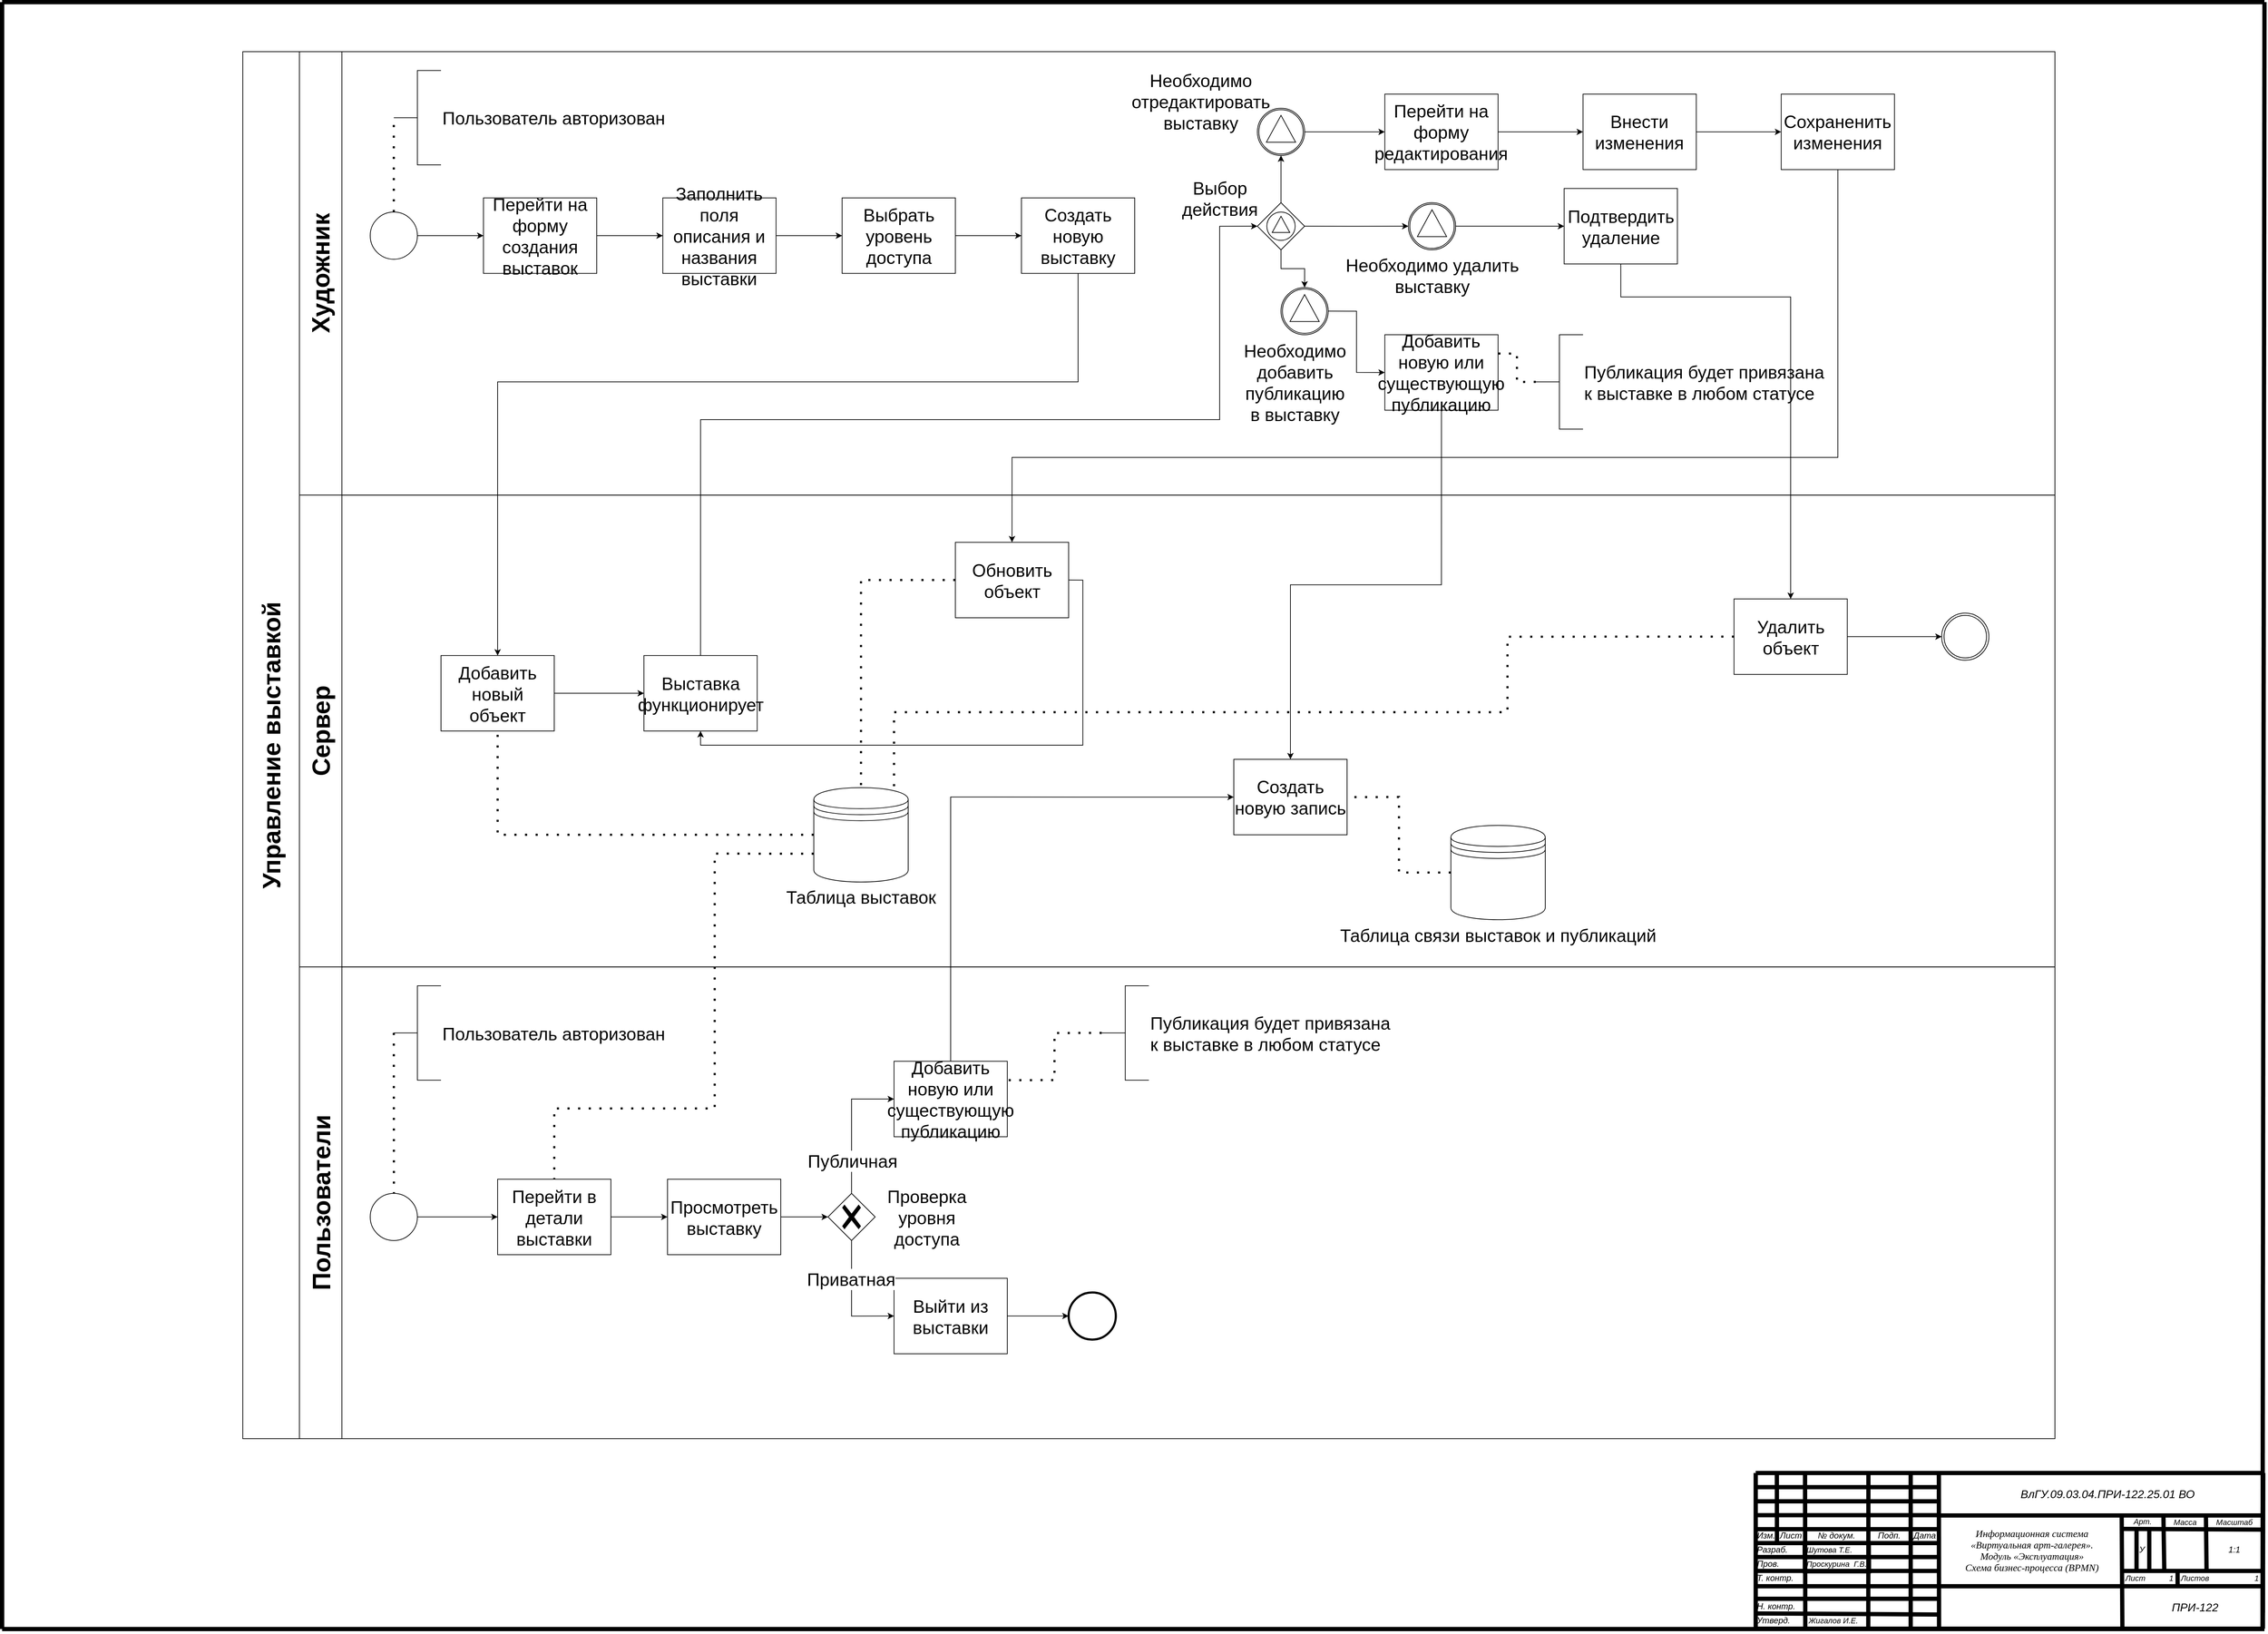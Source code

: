 <mxfile version="27.0.5" pages="6">
  <diagram id="-kwuTCwSc8Thgonfebik" name="BPMN">
    <mxGraphModel dx="8053" dy="2963" grid="1" gridSize="10" guides="1" tooltips="1" connect="1" arrows="1" fold="1" page="1" pageScale="1" pageWidth="3300" pageHeight="2339" math="0" shadow="0">
      <root>
        <mxCell id="0" />
        <mxCell id="1" value="Рамка" parent="0" />
        <mxCell id="eEdf1qRmmEqi2s5giNTm-6" value="&lt;i&gt;&lt;font style=&quot;font-size: 12px&quot;&gt;Лист&lt;/font&gt;&lt;/i&gt;" style="text;html=1;strokeColor=none;fillColor=none;align=center;verticalAlign=middle;whiteSpace=wrap;rounded=0;fontSize=11;fontFamily=Arial;strokeWidth=6;" vertex="1" parent="1">
          <mxGeometry x="-732.71" y="2177.45" width="40" height="20" as="geometry" />
        </mxCell>
        <mxCell id="eEdf1qRmmEqi2s5giNTm-7" value="&lt;i&gt;&lt;font style=&quot;font-size: 12px&quot;&gt;Изм.&lt;/font&gt;&lt;/i&gt;" style="text;html=1;strokeColor=none;fillColor=none;align=center;verticalAlign=middle;whiteSpace=wrap;rounded=0;fontSize=11;fontFamily=Arial;strokeWidth=6;" vertex="1" parent="1">
          <mxGeometry x="-762.71" y="2177.45" width="30" height="20" as="geometry" />
        </mxCell>
        <mxCell id="eEdf1qRmmEqi2s5giNTm-8" value="&lt;i&gt;&lt;font style=&quot;font-size: 12px&quot;&gt;Разраб.&lt;/font&gt;&lt;/i&gt;" style="text;html=1;strokeColor=none;fillColor=none;align=left;verticalAlign=middle;whiteSpace=wrap;rounded=0;fontSize=11;fontFamily=Arial;strokeWidth=6;" vertex="1" parent="1">
          <mxGeometry x="-762.708" y="2197.453" width="40" height="20" as="geometry" />
        </mxCell>
        <mxCell id="eEdf1qRmmEqi2s5giNTm-9" value="&lt;i&gt;&lt;font style=&quot;font-size: 12px&quot;&gt;Пров.&lt;/font&gt;&lt;/i&gt;" style="text;html=1;strokeColor=none;fillColor=none;align=left;verticalAlign=middle;whiteSpace=wrap;rounded=0;fontSize=11;fontFamily=Arial;strokeWidth=6;" vertex="1" parent="1">
          <mxGeometry x="-762.705" y="2217.445" width="40" height="20" as="geometry" />
        </mxCell>
        <mxCell id="eEdf1qRmmEqi2s5giNTm-10" value="&lt;i&gt;&lt;font style=&quot;font-size: 12px&quot;&gt;Н. контр.&lt;/font&gt;&lt;/i&gt;" style="text;html=1;strokeColor=none;fillColor=none;align=left;verticalAlign=middle;whiteSpace=wrap;rounded=0;fontSize=11;fontFamily=Arial;strokeWidth=6;" vertex="1" parent="1">
          <mxGeometry x="-762.71" y="2276.95" width="68.19" height="20" as="geometry" />
        </mxCell>
        <mxCell id="eEdf1qRmmEqi2s5giNTm-11" value="&lt;i&gt;&lt;font style=&quot;font-size: 12px&quot;&gt;№ докум.&lt;/font&gt;&lt;/i&gt;" style="text;html=1;strokeColor=none;fillColor=none;align=center;verticalAlign=middle;whiteSpace=wrap;rounded=0;fontSize=11;fontFamily=Arial;strokeWidth=6;" vertex="1" parent="1">
          <mxGeometry x="-692.71" y="2177.45" width="89" height="20" as="geometry" />
        </mxCell>
        <mxCell id="eEdf1qRmmEqi2s5giNTm-12" value="&lt;i&gt;&lt;font style=&quot;font-size: 12px&quot;&gt;Подп.&lt;/font&gt;&lt;/i&gt;" style="text;html=1;strokeColor=none;fillColor=none;align=center;verticalAlign=middle;whiteSpace=wrap;rounded=0;fontSize=11;fontFamily=Arial;strokeWidth=6;" vertex="1" parent="1">
          <mxGeometry x="-603.71" y="2177.45" width="60" height="20" as="geometry" />
        </mxCell>
        <mxCell id="eEdf1qRmmEqi2s5giNTm-13" value="&lt;i&gt;&lt;font style=&quot;font-size: 12px&quot;&gt;Дата&lt;/font&gt;&lt;/i&gt;" style="text;html=1;strokeColor=none;fillColor=none;align=center;verticalAlign=middle;whiteSpace=wrap;rounded=0;fontSize=11;fontFamily=Arial;strokeWidth=6;" vertex="1" parent="1">
          <mxGeometry x="-543.71" y="2177.45" width="40" height="20" as="geometry" />
        </mxCell>
        <mxCell id="eEdf1qRmmEqi2s5giNTm-14" value="&lt;i&gt;&lt;font&gt;Арт.&lt;/font&gt;&lt;/i&gt;" style="text;html=1;strokeColor=none;fillColor=none;align=center;verticalAlign=middle;whiteSpace=wrap;rounded=0;fontSize=11;fontFamily=Arial;strokeWidth=6;" vertex="1" parent="1">
          <mxGeometry x="-245.71" y="2157.45" width="60" height="20" as="geometry" />
        </mxCell>
        <mxCell id="eEdf1qRmmEqi2s5giNTm-15" value="&lt;i&gt;&lt;font&gt;Масса&lt;/font&gt;&lt;/i&gt;" style="text;html=1;strokeColor=none;fillColor=none;align=center;verticalAlign=middle;whiteSpace=wrap;rounded=0;fontSize=11;fontFamily=Arial;strokeWidth=6;" vertex="1" parent="1">
          <mxGeometry x="-185.708" y="2158.453" width="60" height="20" as="geometry" />
        </mxCell>
        <mxCell id="eEdf1qRmmEqi2s5giNTm-16" value="&lt;i&gt;&lt;font&gt;Масштаб&lt;/font&gt;&lt;/i&gt;" style="text;html=1;strokeColor=none;fillColor=none;align=center;verticalAlign=middle;whiteSpace=wrap;rounded=0;fontSize=11;fontFamily=Arial;strokeWidth=6;" vertex="1" parent="1">
          <mxGeometry x="-125.71" y="2158.45" width="78.99" height="20" as="geometry" />
        </mxCell>
        <mxCell id="eEdf1qRmmEqi2s5giNTm-17" value="&lt;span style=&quot;font-size: 12px&quot;&gt;&lt;i&gt;У&lt;/i&gt;&lt;/span&gt;" style="text;html=1;strokeColor=none;fillColor=none;align=center;verticalAlign=middle;whiteSpace=wrap;rounded=0;fontSize=11;fontFamily=Arial;strokeWidth=6;" vertex="1" parent="1">
          <mxGeometry x="-226.71" y="2197.45" width="20" height="20" as="geometry" />
        </mxCell>
        <mxCell id="eEdf1qRmmEqi2s5giNTm-18" value="" style="endArrow=none;html=1;fontFamily=Arial;fontSize=11;strokeWidth=6;" edge="1" parent="1">
          <mxGeometry width="50" height="50" relative="1" as="geometry">
            <mxPoint x="-224.71" y="2238.45" as="sourcePoint" />
            <mxPoint x="-224.71" y="2178.45" as="targetPoint" />
          </mxGeometry>
        </mxCell>
        <mxCell id="eEdf1qRmmEqi2s5giNTm-19" value="" style="endArrow=none;html=1;fontFamily=Arial;fontSize=11;exitX=0.354;exitY=0.957;exitDx=0;exitDy=0;exitPerimeter=0;strokeWidth=6;" edge="1" parent="1">
          <mxGeometry width="50" height="50" relative="1" as="geometry">
            <mxPoint x="-206.705" y="2236.665" as="sourcePoint" />
            <mxPoint x="-206.71" y="2178.45" as="targetPoint" />
          </mxGeometry>
        </mxCell>
        <mxCell id="eEdf1qRmmEqi2s5giNTm-20" value="" style="endArrow=none;html=1;strokeWidth=6;" edge="1" parent="1">
          <mxGeometry width="50" height="50" relative="1" as="geometry">
            <mxPoint x="-762.708" y="2318.45" as="sourcePoint" />
            <mxPoint x="-46.174" y="2318.45" as="targetPoint" />
          </mxGeometry>
        </mxCell>
        <mxCell id="eEdf1qRmmEqi2s5giNTm-21" value="" style="endArrow=none;html=1;strokeWidth=6;" edge="1" parent="1">
          <mxGeometry width="50" height="50" relative="1" as="geometry">
            <mxPoint x="-762.71" y="2318.45" as="sourcePoint" />
            <mxPoint x="-762.708" y="2098.45" as="targetPoint" />
          </mxGeometry>
        </mxCell>
        <mxCell id="eEdf1qRmmEqi2s5giNTm-22" value="" style="endArrow=none;html=1;strokeWidth=6;" edge="1" parent="1">
          <mxGeometry width="50" height="50" relative="1" as="geometry">
            <mxPoint x="-762.708" y="2138.45" as="sourcePoint" />
            <mxPoint x="-506.71" y="2138.45" as="targetPoint" />
          </mxGeometry>
        </mxCell>
        <mxCell id="eEdf1qRmmEqi2s5giNTm-23" value="" style="endArrow=none;html=1;strokeWidth=6;" edge="1" parent="1">
          <mxGeometry width="50" height="50" relative="1" as="geometry">
            <mxPoint x="-46.174" y="2295.93" as="sourcePoint" />
            <mxPoint x="-46.174" y="2138.45" as="targetPoint" />
          </mxGeometry>
        </mxCell>
        <mxCell id="eEdf1qRmmEqi2s5giNTm-24" value="" style="endArrow=none;html=1;strokeWidth=6;" edge="1" parent="1">
          <mxGeometry width="50" height="50" relative="1" as="geometry">
            <mxPoint x="-503.959" y="2098.45" as="sourcePoint" />
            <mxPoint x="-503.71" y="2318.45" as="targetPoint" />
          </mxGeometry>
        </mxCell>
        <mxCell id="eEdf1qRmmEqi2s5giNTm-25" value="" style="endArrow=none;html=1;strokeWidth=6;" edge="1" parent="1">
          <mxGeometry width="50" height="50" relative="1" as="geometry">
            <mxPoint x="-732.852" y="2098.45" as="sourcePoint" />
            <mxPoint x="-732.71" y="2198.45" as="targetPoint" />
          </mxGeometry>
        </mxCell>
        <mxCell id="eEdf1qRmmEqi2s5giNTm-26" value="" style="endArrow=none;html=1;strokeWidth=6;" edge="1" parent="1">
          <mxGeometry width="50" height="50" relative="1" as="geometry">
            <mxPoint x="-693.045" y="2098.45" as="sourcePoint" />
            <mxPoint x="-692.71" y="2318.45" as="targetPoint" />
          </mxGeometry>
        </mxCell>
        <mxCell id="eEdf1qRmmEqi2s5giNTm-27" value="" style="endArrow=none;html=1;strokeWidth=6;" edge="1" parent="1">
          <mxGeometry width="50" height="50" relative="1" as="geometry">
            <mxPoint x="-603.478" y="2098.45" as="sourcePoint" />
            <mxPoint x="-603.71" y="2318.45" as="targetPoint" />
          </mxGeometry>
        </mxCell>
        <mxCell id="eEdf1qRmmEqi2s5giNTm-28" value="" style="endArrow=none;html=1;strokeWidth=6;" edge="1" parent="1">
          <mxGeometry width="50" height="50" relative="1" as="geometry">
            <mxPoint x="-543.767" y="2098.45" as="sourcePoint" />
            <mxPoint x="-543.767" y="2318.45" as="targetPoint" />
          </mxGeometry>
        </mxCell>
        <mxCell id="eEdf1qRmmEqi2s5giNTm-29" value="" style="endArrow=none;html=1;strokeWidth=6;" edge="1" parent="1">
          <mxGeometry width="50" height="50" relative="1" as="geometry">
            <mxPoint x="-762.708" y="2158.135" as="sourcePoint" />
            <mxPoint x="-503.959" y="2158.135" as="targetPoint" />
          </mxGeometry>
        </mxCell>
        <mxCell id="eEdf1qRmmEqi2s5giNTm-30" value="" style="endArrow=none;html=1;strokeWidth=6;" edge="1" parent="1">
          <mxGeometry width="50" height="50" relative="1" as="geometry">
            <mxPoint x="-762.708" y="2177.82" as="sourcePoint" />
            <mxPoint x="-503.959" y="2177.82" as="targetPoint" />
          </mxGeometry>
        </mxCell>
        <mxCell id="eEdf1qRmmEqi2s5giNTm-31" value="" style="endArrow=none;html=1;strokeWidth=6;" edge="1" parent="1">
          <mxGeometry width="50" height="50" relative="1" as="geometry">
            <mxPoint x="-762.708" y="2197.505" as="sourcePoint" />
            <mxPoint x="-503.959" y="2197.505" as="targetPoint" />
          </mxGeometry>
        </mxCell>
        <mxCell id="eEdf1qRmmEqi2s5giNTm-32" value="" style="endArrow=none;html=1;strokeWidth=6;" edge="1" parent="1">
          <mxGeometry width="50" height="50" relative="1" as="geometry">
            <mxPoint x="-762.708" y="2217.19" as="sourcePoint" />
            <mxPoint x="-503.959" y="2217.19" as="targetPoint" />
          </mxGeometry>
        </mxCell>
        <mxCell id="eEdf1qRmmEqi2s5giNTm-33" value="" style="endArrow=none;html=1;strokeWidth=6;" edge="1" parent="1">
          <mxGeometry width="50" height="50" relative="1" as="geometry">
            <mxPoint x="-762.708" y="2236.875" as="sourcePoint" />
            <mxPoint x="-503.959" y="2236.875" as="targetPoint" />
          </mxGeometry>
        </mxCell>
        <mxCell id="eEdf1qRmmEqi2s5giNTm-34" value="" style="endArrow=none;html=1;entryX=0;entryY=1;entryDx=0;entryDy=0;strokeWidth=6;" edge="1" parent="1" target="eEdf1qRmmEqi2s5giNTm-46">
          <mxGeometry width="50" height="50" relative="1" as="geometry">
            <mxPoint x="-762.708" y="2258.45" as="sourcePoint" />
            <mxPoint x="-503.959" y="2256.56" as="targetPoint" />
          </mxGeometry>
        </mxCell>
        <mxCell id="eEdf1qRmmEqi2s5giNTm-35" value="" style="endArrow=none;html=1;strokeWidth=6;" edge="1" parent="1">
          <mxGeometry width="50" height="50" relative="1" as="geometry">
            <mxPoint x="-762.708" y="2276.245" as="sourcePoint" />
            <mxPoint x="-503.959" y="2276.245" as="targetPoint" />
          </mxGeometry>
        </mxCell>
        <mxCell id="eEdf1qRmmEqi2s5giNTm-36" value="" style="endArrow=none;html=1;strokeWidth=6;exitX=1;exitY=0;exitDx=0;exitDy=0;" edge="1" parent="1" source="eEdf1qRmmEqi2s5giNTm-46">
          <mxGeometry width="50" height="50" relative="1" as="geometry">
            <mxPoint x="-244.71" y="2197.45" as="sourcePoint" />
            <mxPoint x="-244.71" y="2318.45" as="targetPoint" />
          </mxGeometry>
        </mxCell>
        <mxCell id="eEdf1qRmmEqi2s5giNTm-37" value="" style="endArrow=none;html=1;strokeWidth=6;" edge="1" parent="1">
          <mxGeometry width="50" height="50" relative="1" as="geometry">
            <mxPoint x="-506.71" y="2158.45" as="sourcePoint" />
            <mxPoint x="-46.71" y="2158.45" as="targetPoint" />
          </mxGeometry>
        </mxCell>
        <mxCell id="eEdf1qRmmEqi2s5giNTm-38" value="" style="endArrow=none;html=1;strokeWidth=6;" edge="1" parent="1">
          <mxGeometry width="50" height="50" relative="1" as="geometry">
            <mxPoint x="-186.71" y="2158.45" as="sourcePoint" />
            <mxPoint x="-185.5" y="2236.875" as="targetPoint" />
          </mxGeometry>
        </mxCell>
        <mxCell id="eEdf1qRmmEqi2s5giNTm-39" value="" style="endArrow=none;html=1;strokeWidth=6;" edge="1" parent="1">
          <mxGeometry width="50" height="50" relative="1" as="geometry">
            <mxPoint x="-125.789" y="2236.875" as="sourcePoint" />
            <mxPoint x="-126.71" y="2158.45" as="targetPoint" />
          </mxGeometry>
        </mxCell>
        <mxCell id="eEdf1qRmmEqi2s5giNTm-40" value="" style="endArrow=none;html=1;strokeWidth=6;" edge="1" parent="1">
          <mxGeometry width="50" height="50" relative="1" as="geometry">
            <mxPoint x="-245.211" y="2236.875" as="sourcePoint" />
            <mxPoint x="-46.174" y="2236.875" as="targetPoint" />
          </mxGeometry>
        </mxCell>
        <mxCell id="eEdf1qRmmEqi2s5giNTm-41" value="" style="endArrow=none;html=1;strokeWidth=6;" edge="1" parent="1">
          <mxGeometry width="50" height="50" relative="1" as="geometry">
            <mxPoint x="-245.751" y="2177.45" as="sourcePoint" />
            <mxPoint x="-46.714" y="2178.45" as="targetPoint" />
          </mxGeometry>
        </mxCell>
        <mxCell id="eEdf1qRmmEqi2s5giNTm-42" value="&lt;i&gt;&lt;font style=&quot;font-size: 12px&quot;&gt;Утверд.&lt;/font&gt;&lt;/i&gt;" style="text;html=1;strokeColor=none;fillColor=none;align=left;verticalAlign=middle;whiteSpace=wrap;rounded=0;fontSize=11;fontFamily=Arial;strokeWidth=6;" vertex="1" parent="1">
          <mxGeometry x="-762.708" y="2296.953" width="68.19" height="20" as="geometry" />
        </mxCell>
        <mxCell id="eEdf1qRmmEqi2s5giNTm-43" value="&lt;i&gt;&lt;font style=&quot;font-size: 12px&quot;&gt;1:1&lt;/font&gt;&lt;/i&gt;" style="text;html=1;strokeColor=none;fillColor=none;align=center;verticalAlign=middle;whiteSpace=wrap;rounded=0;fontSize=11;fontFamily=Arial;strokeWidth=6;" vertex="1" parent="1">
          <mxGeometry x="-125.708" y="2197.443" width="78.99" height="20" as="geometry" />
        </mxCell>
        <mxCell id="eEdf1qRmmEqi2s5giNTm-44" value="" style="endArrow=none;html=1;strokeWidth=6;" edge="1" parent="1">
          <mxGeometry width="50" height="50" relative="1" as="geometry">
            <mxPoint x="-762.708" y="2098.45" as="sourcePoint" />
            <mxPoint x="-46.174" y="2098.45" as="targetPoint" />
          </mxGeometry>
        </mxCell>
        <mxCell id="eEdf1qRmmEqi2s5giNTm-45" value="" style="endArrow=none;html=1;strokeWidth=6;" edge="1" parent="1">
          <mxGeometry width="50" height="50" relative="1" as="geometry">
            <mxPoint x="-46.174" y="2318.45" as="sourcePoint" />
            <mxPoint x="-45.71" y="2098.45" as="targetPoint" />
          </mxGeometry>
        </mxCell>
        <mxCell id="eEdf1qRmmEqi2s5giNTm-46" value="&lt;div style=&quot;border-color: var(--border-color);&quot;&gt;&lt;p class=&quot;MsoNormal&quot; align=&quot;center&quot; style=&quot;margin: 0cm 13.25pt 0.0pt 14.2pt; line-height: 15px;&quot;&gt;&lt;span style=&quot;font-family: &amp;quot;Times New Roman&amp;quot;, serif;&quot;&gt;&lt;font style=&quot;font-size: 14px;&quot;&gt;&lt;i&gt;Информационная система «Виртуальная арт-галерея».&lt;br&gt;Модуль «Эксплуатация»&lt;/i&gt;&lt;/font&gt;&lt;/span&gt;&lt;/p&gt;&lt;p class=&quot;MsoNormal&quot; align=&quot;center&quot; style=&quot;margin: 0cm 13.25pt 0.0pt 14.2pt; line-height: 15px;&quot;&gt;&lt;font style=&quot;font-size: 14px;&quot; face=&quot;Times New Roman&quot;&gt;&lt;i style=&quot;&quot;&gt;Схема бизнес-процесса (&lt;span style=&quot;&quot; lang=&quot;EN-US&quot;&gt;BPMN&lt;/span&gt;)&lt;/i&gt;&lt;/font&gt;&lt;/p&gt;&lt;/div&gt;" style="text;html=1;strokeColor=none;fillColor=none;align=center;verticalAlign=middle;whiteSpace=wrap;rounded=0;fontSize=12;fontFamily=Arial;strokeWidth=6;" vertex="1" parent="1">
          <mxGeometry x="-500" y="2158.45" width="254.29" height="100" as="geometry" />
        </mxCell>
        <mxCell id="eEdf1qRmmEqi2s5giNTm-47" value="&lt;p align=&quot;center&quot; class=&quot;MsoNormal&quot;&gt;&lt;i style=&quot;font-family: Arial; font-size: 16px;&quot;&gt;ВлГУ.09.03.04.ПРИ-122.25.01 ВО&lt;/i&gt;&lt;br&gt;&lt;/p&gt;" style="text;html=1;align=center;verticalAlign=middle;resizable=0;points=[];autosize=1;strokeWidth=6;" vertex="1" parent="1">
          <mxGeometry x="-400.71" y="2098.45" width="270" height="60" as="geometry" />
        </mxCell>
        <mxCell id="eEdf1qRmmEqi2s5giNTm-48" value="" style="endArrow=none;html=1;strokeWidth=6;" edge="1" parent="1">
          <mxGeometry width="50" height="50" relative="1" as="geometry">
            <mxPoint x="-762.458" y="2296.945" as="sourcePoint" />
            <mxPoint x="-503.709" y="2298.45" as="targetPoint" />
          </mxGeometry>
        </mxCell>
        <mxCell id="eEdf1qRmmEqi2s5giNTm-49" value="&lt;i&gt;&lt;font style=&quot;font-size: 12px&quot;&gt;Т. контр.&lt;/font&gt;&lt;/i&gt;" style="text;html=1;strokeColor=none;fillColor=none;align=left;verticalAlign=middle;whiteSpace=wrap;rounded=0;fontSize=11;fontFamily=Arial;strokeWidth=6;" vertex="1" parent="1">
          <mxGeometry x="-762.71" y="2237.45" width="56" height="20" as="geometry" />
        </mxCell>
        <mxCell id="eEdf1qRmmEqi2s5giNTm-50" value="" style="endArrow=none;html=1;strokeWidth=6;" edge="1" parent="1">
          <mxGeometry width="50" height="50" relative="1" as="geometry">
            <mxPoint x="-762.458" y="2118.455" as="sourcePoint" />
            <mxPoint x="-503.709" y="2118.455" as="targetPoint" />
          </mxGeometry>
        </mxCell>
        <mxCell id="eEdf1qRmmEqi2s5giNTm-51" value="" style="endArrow=none;html=1;strokeWidth=6;entryX=0;entryY=1;entryDx=0;entryDy=0;exitX=1;exitY=0;exitDx=0;exitDy=0;" edge="1" parent="1" target="eEdf1qRmmEqi2s5giNTm-46">
          <mxGeometry width="50" height="50" relative="1" as="geometry">
            <mxPoint x="-46.71" y="2258.45" as="sourcePoint" />
            <mxPoint x="-175.5" y="2246.875" as="targetPoint" />
          </mxGeometry>
        </mxCell>
        <mxCell id="eEdf1qRmmEqi2s5giNTm-52" value="" style="endArrow=none;html=1;strokeWidth=6;" edge="1" parent="1">
          <mxGeometry width="50" height="50" relative="1" as="geometry">
            <mxPoint x="-166.71" y="2258.45" as="sourcePoint" />
            <mxPoint x="-166.71" y="2238.45" as="targetPoint" />
          </mxGeometry>
        </mxCell>
        <mxCell id="eEdf1qRmmEqi2s5giNTm-53" value="&lt;i&gt;&lt;font&gt;Лист&amp;nbsp; &amp;nbsp; &amp;nbsp; &amp;nbsp; &amp;nbsp; &amp;nbsp;1&lt;/font&gt;&lt;/i&gt;" style="text;html=1;strokeColor=none;fillColor=none;align=center;verticalAlign=middle;whiteSpace=wrap;rounded=0;fontSize=11;fontFamily=Arial;strokeWidth=6;" vertex="1" parent="1">
          <mxGeometry x="-245.71" y="2237.45" width="79" height="20" as="geometry" />
        </mxCell>
        <mxCell id="eEdf1qRmmEqi2s5giNTm-54" value="&lt;i&gt;&lt;font&gt;Листов&amp;nbsp; &amp;nbsp; &amp;nbsp; &amp;nbsp; &amp;nbsp; &amp;nbsp; &amp;nbsp; &amp;nbsp; &amp;nbsp; &amp;nbsp; &amp;nbsp;1&lt;/font&gt;&lt;/i&gt;" style="text;html=1;strokeColor=none;fillColor=none;align=center;verticalAlign=middle;whiteSpace=wrap;rounded=0;fontSize=11;fontFamily=Arial;strokeWidth=6;" vertex="1" parent="1">
          <mxGeometry x="-166.71" y="2237.45" width="120" height="20" as="geometry" />
        </mxCell>
        <mxCell id="eEdf1qRmmEqi2s5giNTm-55" value="&lt;p class=&quot;MsoNormal&quot;&gt;&lt;br&gt;&lt;/p&gt;" style="text;html=1;strokeColor=none;fillColor=none;align=left;verticalAlign=middle;whiteSpace=wrap;rounded=0;fontSize=11;fontFamily=Arial;strokeWidth=6;" vertex="1" parent="1">
          <mxGeometry x="-690.48" y="2276.95" width="86.77" height="20" as="geometry" />
        </mxCell>
        <mxCell id="eEdf1qRmmEqi2s5giNTm-56" value="&lt;p class=&quot;MsoNormal&quot;&gt;&lt;i&gt;Жигалов И.Е.&lt;span style=&quot;font-size:8.0pt;mso-bidi-font-size:11.0pt;font-family:&amp;quot;Arial&amp;quot;,sans-serif;&lt;br/&gt;mso-fareast-font-family:Arial;mso-ansi-language:RU;mso-fareast-language:EN-US;&lt;br/&gt;mso-bidi-language:AR-SA&quot; lang=&quot;RU&quot;&gt;&lt;/span&gt;&lt;/i&gt;&lt;br&gt;&lt;/p&gt;" style="text;html=1;strokeColor=none;fillColor=none;align=left;verticalAlign=middle;whiteSpace=wrap;rounded=0;fontSize=11;fontFamily=Arial;strokeWidth=6;" vertex="1" parent="1">
          <mxGeometry x="-690.48" y="2297.45" width="86.77" height="20" as="geometry" />
        </mxCell>
        <mxCell id="eEdf1qRmmEqi2s5giNTm-57" value="Шутова Т.Е." style="rounded=0;whiteSpace=wrap;html=1;fontStyle=2;fontFamily=Arial;fontSize=11;align=left;fillColor=none;strokeWidth=6;" vertex="1" parent="1">
          <mxGeometry x="-693.49" y="2197.44" width="90.56" height="20" as="geometry" />
        </mxCell>
        <mxCell id="eEdf1qRmmEqi2s5giNTm-58" value="Проскурина&amp;nbsp; Г.В." style="rounded=0;whiteSpace=wrap;html=1;fontStyle=2;fontFamily=Arial;fontSize=11;align=left;fillColor=none;strokeWidth=6;" vertex="1" parent="1">
          <mxGeometry x="-693.27" y="2217.44" width="90.56" height="20" as="geometry" />
        </mxCell>
        <mxCell id="eEdf1qRmmEqi2s5giNTm-59" value="&lt;span style=&quot;font-size: 16px;&quot;&gt;&lt;i&gt;ПРИ-122&lt;/i&gt;&lt;/span&gt;" style="text;html=1;strokeColor=none;fillColor=none;align=center;verticalAlign=middle;whiteSpace=wrap;rounded=0;fontFamily=Arial;fontSize=11;strokeWidth=6;" vertex="1" parent="1">
          <mxGeometry x="-236.71" y="2258.45" width="190" height="59" as="geometry" />
        </mxCell>
        <mxCell id="eEdf1qRmmEqi2s5giNTm-4" value="" style="endArrow=none;html=1;fontSize=42;strokeWidth=6;exitX=1;exitY=1;exitDx=0;exitDy=0;" edge="1" parent="1">
          <mxGeometry width="50" height="50" relative="1" as="geometry">
            <mxPoint x="-46.71" y="2315.45" as="sourcePoint" />
            <mxPoint x="-44" y="20" as="targetPoint" />
          </mxGeometry>
        </mxCell>
        <mxCell id="eEdf1qRmmEqi2s5giNTm-1" value="" style="group;strokeWidth=6;" vertex="1" connectable="0" parent="1">
          <mxGeometry x="-3240" y="20" width="3196" height="2299.0" as="geometry" />
        </mxCell>
        <mxCell id="eEdf1qRmmEqi2s5giNTm-2" value="" style="endArrow=none;html=1;fontSize=42;strokeWidth=6;" edge="1" parent="eEdf1qRmmEqi2s5giNTm-1">
          <mxGeometry width="50" height="50" relative="1" as="geometry">
            <mxPoint y="2299.0" as="sourcePoint" />
            <mxPoint as="targetPoint" />
          </mxGeometry>
        </mxCell>
        <mxCell id="eEdf1qRmmEqi2s5giNTm-3" value="" style="endArrow=none;html=1;fontSize=42;strokeWidth=6;" edge="1" parent="eEdf1qRmmEqi2s5giNTm-1">
          <mxGeometry width="50" height="50" relative="1" as="geometry">
            <mxPoint as="sourcePoint" />
            <mxPoint x="3196" as="targetPoint" />
          </mxGeometry>
        </mxCell>
        <mxCell id="eEdf1qRmmEqi2s5giNTm-5" value="" style="endArrow=none;html=1;fontSize=42;strokeWidth=6;" edge="1" parent="eEdf1qRmmEqi2s5giNTm-1">
          <mxGeometry width="50" height="50" relative="1" as="geometry">
            <mxPoint y="2299.0" as="sourcePoint" />
            <mxPoint x="3196" y="2299.0" as="targetPoint" />
          </mxGeometry>
        </mxCell>
        <mxCell id="WHxtifXoqFI-TLcQ7YT4-5" value="BPMN" parent="0" />
        <mxCell id="WHxtifXoqFI-TLcQ7YT4-141" value="" style="group;fontSize=30;" vertex="1" connectable="0" parent="WHxtifXoqFI-TLcQ7YT4-5">
          <mxGeometry x="-2900" y="90" width="2560" height="1960" as="geometry" />
        </mxCell>
        <mxCell id="WHxtifXoqFI-TLcQ7YT4-1" value="Управление выставкой" style="swimlane;html=1;childLayout=stackLayout;resizeParent=1;resizeParentMax=0;horizontal=0;startSize=80;horizontalStack=0;whiteSpace=wrap;fontSize=35;container=0;" vertex="1" parent="WHxtifXoqFI-TLcQ7YT4-141">
          <mxGeometry width="2560" height="1960.0" as="geometry" />
        </mxCell>
        <mxCell id="WHxtifXoqFI-TLcQ7YT4-2" value="Художник" style="swimlane;html=1;startSize=60;horizontal=0;fontSize=35;container=0;" vertex="1" parent="WHxtifXoqFI-TLcQ7YT4-141">
          <mxGeometry x="80" width="2480.0" height="626.667" as="geometry" />
        </mxCell>
        <mxCell id="WHxtifXoqFI-TLcQ7YT4-90" value="Необходимо добавить публикацию в выставку" style="text;html=1;strokeColor=none;fillColor=none;align=center;verticalAlign=middle;whiteSpace=wrap;rounded=0;container=0;fontSize=25;" vertex="1" parent="WHxtifXoqFI-TLcQ7YT4-2">
          <mxGeometry x="1333.33" y="420" width="146.67" height="93.33" as="geometry" />
        </mxCell>
        <mxCell id="WHxtifXoqFI-TLcQ7YT4-65" value="Необходимо отредактировать выставку" style="text;html=1;strokeColor=none;fillColor=none;align=center;verticalAlign=middle;whiteSpace=wrap;rounded=0;container=0;fontSize=25;" vertex="1" parent="WHxtifXoqFI-TLcQ7YT4-2">
          <mxGeometry x="1200" y="50.003" width="146.667" height="40.0" as="geometry" />
        </mxCell>
        <mxCell id="WHxtifXoqFI-TLcQ7YT4-3" value="Сервер" style="swimlane;html=1;startSize=60;horizontal=0;fontSize=35;container=0;" vertex="1" parent="WHxtifXoqFI-TLcQ7YT4-141">
          <mxGeometry x="80" y="626.667" width="2480.0" height="666.667" as="geometry" />
        </mxCell>
        <mxCell id="WHxtifXoqFI-TLcQ7YT4-7" value="Пользователи" style="swimlane;html=1;startSize=60;horizontal=0;fontSize=35;container=0;" vertex="1" parent="WHxtifXoqFI-TLcQ7YT4-141">
          <mxGeometry x="80" y="1293.333" width="2480.0" height="666.667" as="geometry" />
        </mxCell>
        <mxCell id="WHxtifXoqFI-TLcQ7YT4-83" style="edgeStyle=orthogonalEdgeStyle;rounded=0;orthogonalLoop=1;jettySize=auto;html=1;exitX=1;exitY=0.5;exitDx=0;exitDy=0;exitPerimeter=0;entryX=0;entryY=0.5;entryDx=0;entryDy=0;entryPerimeter=0;fontSize=25;" edge="1" parent="WHxtifXoqFI-TLcQ7YT4-141" source="WHxtifXoqFI-TLcQ7YT4-64" target="WHxtifXoqFI-TLcQ7YT4-77">
          <mxGeometry relative="1" as="geometry" />
        </mxCell>
        <mxCell id="WHxtifXoqFI-TLcQ7YT4-86" style="edgeStyle=orthogonalEdgeStyle;rounded=0;orthogonalLoop=1;jettySize=auto;html=1;exitX=0.5;exitY=1;exitDx=0;exitDy=0;exitPerimeter=0;entryX=0.5;entryY=0;entryDx=0;entryDy=0;entryPerimeter=0;fontSize=25;" edge="1" parent="WHxtifXoqFI-TLcQ7YT4-141" source="WHxtifXoqFI-TLcQ7YT4-79" target="WHxtifXoqFI-TLcQ7YT4-81">
          <mxGeometry relative="1" as="geometry">
            <Array as="points">
              <mxPoint x="2253.333" y="573.333" />
              <mxPoint x="1086.667" y="573.333" />
            </Array>
          </mxGeometry>
        </mxCell>
        <mxCell id="WHxtifXoqFI-TLcQ7YT4-56" style="edgeStyle=orthogonalEdgeStyle;rounded=0;orthogonalLoop=1;jettySize=auto;html=1;exitX=1;exitY=0.5;exitDx=0;exitDy=0;exitPerimeter=0;entryX=0;entryY=0.5;entryDx=0;entryDy=0;entryPerimeter=0;fontSize=25;" edge="1" parent="WHxtifXoqFI-TLcQ7YT4-141" target="WHxtifXoqFI-TLcQ7YT4-50" source="WHxtifXoqFI-TLcQ7YT4-89">
          <mxGeometry relative="1" as="geometry">
            <mxPoint x="246.667" y="260" as="sourcePoint" />
          </mxGeometry>
        </mxCell>
        <mxCell id="WHxtifXoqFI-TLcQ7YT4-91" style="edgeStyle=orthogonalEdgeStyle;rounded=0;orthogonalLoop=1;jettySize=auto;html=1;exitX=0.5;exitY=1;exitDx=0;exitDy=0;exitPerimeter=0;fontSize=25;" edge="1" parent="WHxtifXoqFI-TLcQ7YT4-141" source="WHxtifXoqFI-TLcQ7YT4-62" target="WHxtifXoqFI-TLcQ7YT4-87">
          <mxGeometry relative="1" as="geometry" />
        </mxCell>
        <mxCell id="WHxtifXoqFI-TLcQ7YT4-98" value="" style="edgeStyle=orthogonalEdgeStyle;fontSize=25;html=1;endFill=0;startFill=0;endSize=6;startSize=6;dashed=1;dashPattern=1 4;endArrow=none;startArrow=none;rounded=0;entryX=0.5;entryY=0;entryDx=0;entryDy=0;entryPerimeter=0;exitX=0;exitY=0.7;exitDx=0;exitDy=0;strokeWidth=3;" edge="1" parent="WHxtifXoqFI-TLcQ7YT4-141" source="WHxtifXoqFI-TLcQ7YT4-68" target="WHxtifXoqFI-TLcQ7YT4-97">
          <mxGeometry width="160" relative="1" as="geometry">
            <mxPoint x="706.667" y="1466.667" as="sourcePoint" />
            <mxPoint x="920.0" y="1466.667" as="targetPoint" />
            <Array as="points">
              <mxPoint x="666.667" y="1133.333" />
              <mxPoint x="666.667" y="1493.333" />
              <mxPoint x="440" y="1493.333" />
            </Array>
          </mxGeometry>
        </mxCell>
        <mxCell id="WHxtifXoqFI-TLcQ7YT4-125" style="edgeStyle=orthogonalEdgeStyle;rounded=0;orthogonalLoop=1;jettySize=auto;html=1;exitX=0.5;exitY=0;exitDx=0;exitDy=0;exitPerimeter=0;entryX=0;entryY=0.5;entryDx=0;entryDy=0;entryPerimeter=0;fontSize=25;" edge="1" parent="WHxtifXoqFI-TLcQ7YT4-141" source="WHxtifXoqFI-TLcQ7YT4-117" target="WHxtifXoqFI-TLcQ7YT4-123">
          <mxGeometry relative="1" as="geometry" />
        </mxCell>
        <mxCell id="WHxtifXoqFI-TLcQ7YT4-131" style="edgeStyle=orthogonalEdgeStyle;rounded=0;orthogonalLoop=1;jettySize=auto;html=1;exitX=0.5;exitY=1;exitDx=0;exitDy=0;exitPerimeter=0;entryX=0.5;entryY=0;entryDx=0;entryDy=0;entryPerimeter=0;fontSize=25;" edge="1" parent="WHxtifXoqFI-TLcQ7YT4-141" source="WHxtifXoqFI-TLcQ7YT4-127" target="WHxtifXoqFI-TLcQ7YT4-123">
          <mxGeometry relative="1" as="geometry" />
        </mxCell>
        <mxCell id="WHxtifXoqFI-TLcQ7YT4-133" style="edgeStyle=orthogonalEdgeStyle;rounded=0;orthogonalLoop=1;jettySize=auto;html=1;exitX=1;exitY=0.5;exitDx=0;exitDy=0;exitPerimeter=0;fontSize=25;" edge="1" parent="WHxtifXoqFI-TLcQ7YT4-141" source="WHxtifXoqFI-TLcQ7YT4-62" target="WHxtifXoqFI-TLcQ7YT4-132">
          <mxGeometry relative="1" as="geometry" />
        </mxCell>
        <mxCell id="WHxtifXoqFI-TLcQ7YT4-137" style="edgeStyle=orthogonalEdgeStyle;rounded=0;orthogonalLoop=1;jettySize=auto;html=1;exitX=0.5;exitY=1;exitDx=0;exitDy=0;exitPerimeter=0;entryX=0.5;entryY=0;entryDx=0;entryDy=0;entryPerimeter=0;fontSize=25;" edge="1" parent="WHxtifXoqFI-TLcQ7YT4-141" source="WHxtifXoqFI-TLcQ7YT4-134" target="WHxtifXoqFI-TLcQ7YT4-136">
          <mxGeometry relative="1" as="geometry">
            <Array as="points">
              <mxPoint x="1946.667" y="346.667" />
              <mxPoint x="2186.667" y="346.667" />
              <mxPoint x="2186.667" y="733.333" />
            </Array>
          </mxGeometry>
        </mxCell>
        <mxCell id="WHxtifXoqFI-TLcQ7YT4-77" value="Перейти на форму редактирования" style="points=[[0.25,0,0],[0.5,0,0],[0.75,0,0],[1,0.25,0],[1,0.5,0],[1,0.75,0],[0.75,1,0],[0.5,1,0],[0.25,1,0],[0,0.75,0],[0,0.5,0],[0,0.25,0]];shape=mxgraph.bpmn.task2;whiteSpace=wrap;rectStyle=rounded;size=10;html=1;container=0;expand=0;collapsible=0;taskMarker=abstract;fontSize=25;" vertex="1" parent="WHxtifXoqFI-TLcQ7YT4-141">
          <mxGeometry x="1613.333" y="60" width="160" height="106.667" as="geometry" />
        </mxCell>
        <mxCell id="WHxtifXoqFI-TLcQ7YT4-78" value="Внести изменения" style="points=[[0.25,0,0],[0.5,0,0],[0.75,0,0],[1,0.25,0],[1,0.5,0],[1,0.75,0],[0.75,1,0],[0.5,1,0],[0.25,1,0],[0,0.75,0],[0,0.5,0],[0,0.25,0]];shape=mxgraph.bpmn.task2;whiteSpace=wrap;rectStyle=rounded;size=10;html=1;container=0;expand=0;collapsible=0;taskMarker=abstract;fontSize=25;" vertex="1" parent="WHxtifXoqFI-TLcQ7YT4-141">
          <mxGeometry x="1893.333" y="60" width="160" height="106.667" as="geometry" />
        </mxCell>
        <mxCell id="WHxtifXoqFI-TLcQ7YT4-79" value="Сохраненить изменения" style="points=[[0.25,0,0],[0.5,0,0],[0.75,0,0],[1,0.25,0],[1,0.5,0],[1,0.75,0],[0.75,1,0],[0.5,1,0],[0.25,1,0],[0,0.75,0],[0,0.5,0],[0,0.25,0]];shape=mxgraph.bpmn.task2;whiteSpace=wrap;rectStyle=rounded;size=10;html=1;container=0;expand=0;collapsible=0;taskMarker=abstract;fontSize=25;" vertex="1" parent="WHxtifXoqFI-TLcQ7YT4-141">
          <mxGeometry x="2173.333" y="60" width="160" height="106.667" as="geometry" />
        </mxCell>
        <mxCell id="WHxtifXoqFI-TLcQ7YT4-84" style="edgeStyle=orthogonalEdgeStyle;rounded=0;orthogonalLoop=1;jettySize=auto;html=1;exitX=1;exitY=0.5;exitDx=0;exitDy=0;exitPerimeter=0;entryX=0;entryY=0.5;entryDx=0;entryDy=0;entryPerimeter=0;fontSize=25;" edge="1" parent="WHxtifXoqFI-TLcQ7YT4-141" source="WHxtifXoqFI-TLcQ7YT4-77" target="WHxtifXoqFI-TLcQ7YT4-78">
          <mxGeometry relative="1" as="geometry" />
        </mxCell>
        <mxCell id="WHxtifXoqFI-TLcQ7YT4-85" style="edgeStyle=orthogonalEdgeStyle;rounded=0;orthogonalLoop=1;jettySize=auto;html=1;exitX=1;exitY=0.5;exitDx=0;exitDy=0;exitPerimeter=0;entryX=0;entryY=0.5;entryDx=0;entryDy=0;entryPerimeter=0;fontSize=25;" edge="1" parent="WHxtifXoqFI-TLcQ7YT4-141" source="WHxtifXoqFI-TLcQ7YT4-78" target="WHxtifXoqFI-TLcQ7YT4-79">
          <mxGeometry relative="1" as="geometry" />
        </mxCell>
        <mxCell id="WHxtifXoqFI-TLcQ7YT4-89" value="" style="points=[[0.145,0.145,0],[0.5,0,0],[0.855,0.145,0],[1,0.5,0],[0.855,0.855,0],[0.5,1,0],[0.145,0.855,0],[0,0.5,0]];shape=mxgraph.bpmn.event;html=1;verticalLabelPosition=bottom;labelBackgroundColor=#ffffff;verticalAlign=top;align=center;perimeter=ellipsePerimeter;outlineConnect=0;aspect=fixed;outline=standard;symbol=general;container=0;fontSize=25;" vertex="1" parent="WHxtifXoqFI-TLcQ7YT4-141">
          <mxGeometry x="180.0" y="226.667" width="66.667" height="66.667" as="geometry" />
        </mxCell>
        <mxCell id="WHxtifXoqFI-TLcQ7YT4-52" value="Пользователь авторизован" style="html=1;shape=mxgraph.flowchart.annotation_2;align=left;labelPosition=right;container=0;fontSize=25;" vertex="1" parent="WHxtifXoqFI-TLcQ7YT4-141">
          <mxGeometry x="213.333" y="26.667" width="66.667" height="133.333" as="geometry" />
        </mxCell>
        <mxCell id="WHxtifXoqFI-TLcQ7YT4-53" value="" style="edgeStyle=elbowEdgeStyle;fontSize=25;html=1;endFill=0;startFill=0;endSize=6;startSize=6;dashed=1;dashPattern=1 4;endArrow=none;startArrow=none;rounded=0;entryX=0;entryY=0.5;entryDx=0;entryDy=0;entryPerimeter=0;strokeWidth=3;" edge="1" parent="WHxtifXoqFI-TLcQ7YT4-141" target="WHxtifXoqFI-TLcQ7YT4-52" source="WHxtifXoqFI-TLcQ7YT4-89">
          <mxGeometry width="160" relative="1" as="geometry">
            <mxPoint x="213.333" y="293.333" as="sourcePoint" />
            <mxPoint x="113.333" y="413.333" as="targetPoint" />
            <Array as="points">
              <mxPoint x="213.333" y="213.333" />
            </Array>
          </mxGeometry>
        </mxCell>
        <mxCell id="WHxtifXoqFI-TLcQ7YT4-127" value="Добавить новую или существующую публикацию" style="points=[[0.25,0,0],[0.5,0,0],[0.75,0,0],[1,0.25,0],[1,0.5,0],[1,0.75,0],[0.75,1,0],[0.5,1,0],[0.25,1,0],[0,0.75,0],[0,0.5,0],[0,0.25,0]];shape=mxgraph.bpmn.task2;whiteSpace=wrap;rectStyle=rounded;size=10;html=1;container=0;expand=0;collapsible=0;taskMarker=abstract;fontSize=25;" vertex="1" parent="WHxtifXoqFI-TLcQ7YT4-141">
          <mxGeometry x="1613.333" y="400" width="160" height="106.667" as="geometry" />
        </mxCell>
        <mxCell id="WHxtifXoqFI-TLcQ7YT4-128" style="edgeStyle=orthogonalEdgeStyle;rounded=0;orthogonalLoop=1;jettySize=auto;html=1;exitX=0;exitY=0.5;exitDx=0;exitDy=0;exitPerimeter=0;dashed=1;endArrow=none;startFill=0;entryX=1;entryY=0.25;entryDx=0;entryDy=0;entryPerimeter=0;dashPattern=1 4;fontSize=25;strokeWidth=3;" edge="1" parent="WHxtifXoqFI-TLcQ7YT4-141" source="WHxtifXoqFI-TLcQ7YT4-129" target="WHxtifXoqFI-TLcQ7YT4-127">
          <mxGeometry relative="1" as="geometry">
            <mxPoint x="1960.0" y="473.333" as="targetPoint" />
          </mxGeometry>
        </mxCell>
        <mxCell id="WHxtifXoqFI-TLcQ7YT4-129" value="Публикация будет привязана&lt;div&gt;к выставке в любом статусе&lt;/div&gt;" style="html=1;shape=mxgraph.flowchart.annotation_2;align=left;labelPosition=right;container=0;fontSize=25;" vertex="1" parent="WHxtifXoqFI-TLcQ7YT4-141">
          <mxGeometry x="1826.667" y="400" width="66.667" height="133.333" as="geometry" />
        </mxCell>
        <mxCell id="WHxtifXoqFI-TLcQ7YT4-130" style="edgeStyle=orthogonalEdgeStyle;rounded=0;orthogonalLoop=1;jettySize=auto;html=1;exitX=1;exitY=0.5;exitDx=0;exitDy=0;exitPerimeter=0;entryX=0;entryY=0.5;entryDx=0;entryDy=0;entryPerimeter=0;fontSize=25;" edge="1" parent="WHxtifXoqFI-TLcQ7YT4-141" source="WHxtifXoqFI-TLcQ7YT4-87" target="WHxtifXoqFI-TLcQ7YT4-127">
          <mxGeometry relative="1" as="geometry" />
        </mxCell>
        <mxCell id="WHxtifXoqFI-TLcQ7YT4-61" value="Выбор действия" style="text;html=1;strokeColor=none;fillColor=none;align=center;verticalAlign=middle;whiteSpace=wrap;rounded=0;container=0;fontSize=25;" vertex="1" parent="WHxtifXoqFI-TLcQ7YT4-141">
          <mxGeometry x="1306.667" y="186.667" width="146.667" height="40.0" as="geometry" />
        </mxCell>
        <mxCell id="WHxtifXoqFI-TLcQ7YT4-132" value="Необходимо удалить&lt;div&gt;выставку&lt;/div&gt;" style="points=[[0.145,0.145,0],[0.5,0,0],[0.855,0.145,0],[1,0.5,0],[0.855,0.855,0],[0.5,1,0],[0.145,0.855,0],[0,0.5,0]];shape=mxgraph.bpmn.event;html=1;verticalLabelPosition=bottom;labelBackgroundColor=#ffffff;verticalAlign=top;align=center;perimeter=ellipsePerimeter;outlineConnect=0;aspect=fixed;outline=catching;symbol=signal;container=0;fontSize=25;" vertex="1" parent="WHxtifXoqFI-TLcQ7YT4-141">
          <mxGeometry x="1646.667" y="213.333" width="66.667" height="66.667" as="geometry" />
        </mxCell>
        <mxCell id="WHxtifXoqFI-TLcQ7YT4-134" value="Подтвердить удаление" style="points=[[0.25,0,0],[0.5,0,0],[0.75,0,0],[1,0.25,0],[1,0.5,0],[1,0.75,0],[0.75,1,0],[0.5,1,0],[0.25,1,0],[0,0.75,0],[0,0.5,0],[0,0.25,0]];shape=mxgraph.bpmn.task2;whiteSpace=wrap;rectStyle=rounded;size=10;html=1;container=0;expand=0;collapsible=0;taskMarker=abstract;fontSize=25;" vertex="1" parent="WHxtifXoqFI-TLcQ7YT4-141">
          <mxGeometry x="1866.667" y="193.333" width="160" height="106.667" as="geometry" />
        </mxCell>
        <mxCell id="WHxtifXoqFI-TLcQ7YT4-135" style="edgeStyle=orthogonalEdgeStyle;rounded=0;orthogonalLoop=1;jettySize=auto;html=1;exitX=1;exitY=0.5;exitDx=0;exitDy=0;exitPerimeter=0;entryX=0;entryY=0.5;entryDx=0;entryDy=0;entryPerimeter=0;fontSize=25;" edge="1" parent="WHxtifXoqFI-TLcQ7YT4-141" source="WHxtifXoqFI-TLcQ7YT4-132" target="WHxtifXoqFI-TLcQ7YT4-134">
          <mxGeometry relative="1" as="geometry" />
        </mxCell>
        <mxCell id="WHxtifXoqFI-TLcQ7YT4-87" value="" style="points=[[0.145,0.145,0],[0.5,0,0],[0.855,0.145,0],[1,0.5,0],[0.855,0.855,0],[0.5,1,0],[0.145,0.855,0],[0,0.5,0]];shape=mxgraph.bpmn.event;html=1;verticalLabelPosition=bottom;labelBackgroundColor=#ffffff;verticalAlign=top;align=center;perimeter=ellipsePerimeter;outlineConnect=0;aspect=fixed;outline=catching;symbol=signal;container=0;fontSize=25;" vertex="1" parent="WHxtifXoqFI-TLcQ7YT4-141">
          <mxGeometry x="1466.667" y="333.333" width="66.667" height="66.667" as="geometry" />
        </mxCell>
        <mxCell id="WHxtifXoqFI-TLcQ7YT4-50" value="Перейти на форму создания выставок" style="points=[[0.25,0,0],[0.5,0,0],[0.75,0,0],[1,0.25,0],[1,0.5,0],[1,0.75,0],[0.75,1,0],[0.5,1,0],[0.25,1,0],[0,0.75,0],[0,0.5,0],[0,0.25,0]];shape=mxgraph.bpmn.task2;whiteSpace=wrap;rectStyle=rounded;size=10;html=1;container=0;expand=0;collapsible=0;taskMarker=abstract;fontSize=25;" vertex="1" parent="WHxtifXoqFI-TLcQ7YT4-141">
          <mxGeometry x="340" y="206.667" width="160" height="106.667" as="geometry" />
        </mxCell>
        <mxCell id="WHxtifXoqFI-TLcQ7YT4-51" value="Заполнить поля описания и названия выставки" style="points=[[0.25,0,0],[0.5,0,0],[0.75,0,0],[1,0.25,0],[1,0.5,0],[1,0.75,0],[0.75,1,0],[0.5,1,0],[0.25,1,0],[0,0.75,0],[0,0.5,0],[0,0.25,0]];shape=mxgraph.bpmn.task2;whiteSpace=wrap;rectStyle=rounded;size=10;html=1;container=0;expand=0;collapsible=0;taskMarker=abstract;fontSize=25;" vertex="1" parent="WHxtifXoqFI-TLcQ7YT4-141">
          <mxGeometry x="593.333" y="206.667" width="160" height="106.667" as="geometry" />
        </mxCell>
        <mxCell id="WHxtifXoqFI-TLcQ7YT4-54" value="Выбрать уровень доступа" style="points=[[0.25,0,0],[0.5,0,0],[0.75,0,0],[1,0.25,0],[1,0.5,0],[1,0.75,0],[0.75,1,0],[0.5,1,0],[0.25,1,0],[0,0.75,0],[0,0.5,0],[0,0.25,0]];shape=mxgraph.bpmn.task2;whiteSpace=wrap;rectStyle=rounded;size=10;html=1;container=0;expand=0;collapsible=0;taskMarker=abstract;fontSize=25;" vertex="1" parent="WHxtifXoqFI-TLcQ7YT4-141">
          <mxGeometry x="846.667" y="206.667" width="160" height="106.667" as="geometry" />
        </mxCell>
        <mxCell id="WHxtifXoqFI-TLcQ7YT4-55" value="Создать новую выставку" style="points=[[0.25,0,0],[0.5,0,0],[0.75,0,0],[1,0.25,0],[1,0.5,0],[1,0.75,0],[0.75,1,0],[0.5,1,0],[0.25,1,0],[0,0.75,0],[0,0.5,0],[0,0.25,0]];shape=mxgraph.bpmn.task2;whiteSpace=wrap;rectStyle=rounded;size=10;html=1;container=0;expand=0;collapsible=0;taskMarker=abstract;fontSize=25;" vertex="1" parent="WHxtifXoqFI-TLcQ7YT4-141">
          <mxGeometry x="1100" y="206.667" width="160" height="106.667" as="geometry" />
        </mxCell>
        <mxCell id="WHxtifXoqFI-TLcQ7YT4-57" style="edgeStyle=orthogonalEdgeStyle;rounded=0;orthogonalLoop=1;jettySize=auto;html=1;exitX=1;exitY=0.5;exitDx=0;exitDy=0;exitPerimeter=0;entryX=0;entryY=0.5;entryDx=0;entryDy=0;entryPerimeter=0;fontSize=25;" edge="1" parent="WHxtifXoqFI-TLcQ7YT4-141" source="WHxtifXoqFI-TLcQ7YT4-50" target="WHxtifXoqFI-TLcQ7YT4-51">
          <mxGeometry relative="1" as="geometry" />
        </mxCell>
        <mxCell id="WHxtifXoqFI-TLcQ7YT4-58" style="edgeStyle=orthogonalEdgeStyle;rounded=0;orthogonalLoop=1;jettySize=auto;html=1;exitX=1;exitY=0.5;exitDx=0;exitDy=0;exitPerimeter=0;entryX=0;entryY=0.5;entryDx=0;entryDy=0;entryPerimeter=0;fontSize=25;" edge="1" parent="WHxtifXoqFI-TLcQ7YT4-141" source="WHxtifXoqFI-TLcQ7YT4-51" target="WHxtifXoqFI-TLcQ7YT4-54">
          <mxGeometry relative="1" as="geometry" />
        </mxCell>
        <mxCell id="WHxtifXoqFI-TLcQ7YT4-59" style="edgeStyle=orthogonalEdgeStyle;rounded=0;orthogonalLoop=1;jettySize=auto;html=1;exitX=1;exitY=0.5;exitDx=0;exitDy=0;exitPerimeter=0;entryX=0;entryY=0.5;entryDx=0;entryDy=0;entryPerimeter=0;fontSize=25;" edge="1" parent="WHxtifXoqFI-TLcQ7YT4-141" source="WHxtifXoqFI-TLcQ7YT4-54" target="WHxtifXoqFI-TLcQ7YT4-55">
          <mxGeometry relative="1" as="geometry" />
        </mxCell>
        <mxCell id="WHxtifXoqFI-TLcQ7YT4-66" style="edgeStyle=orthogonalEdgeStyle;rounded=0;orthogonalLoop=1;jettySize=auto;html=1;exitX=0.5;exitY=0;exitDx=0;exitDy=0;exitPerimeter=0;entryX=0.5;entryY=1;entryDx=0;entryDy=0;entryPerimeter=0;fontSize=25;" edge="1" parent="WHxtifXoqFI-TLcQ7YT4-141" source="WHxtifXoqFI-TLcQ7YT4-62" target="WHxtifXoqFI-TLcQ7YT4-64">
          <mxGeometry relative="1" as="geometry" />
        </mxCell>
        <mxCell id="WHxtifXoqFI-TLcQ7YT4-67" value="Добавить новый объект" style="points=[[0.25,0,0],[0.5,0,0],[0.75,0,0],[1,0.25,0],[1,0.5,0],[1,0.75,0],[0.75,1,0],[0.5,1,0],[0.25,1,0],[0,0.75,0],[0,0.5,0],[0,0.25,0]];shape=mxgraph.bpmn.task2;whiteSpace=wrap;rectStyle=rounded;size=10;html=1;container=0;expand=0;collapsible=0;taskMarker=abstract;fontSize=25;" vertex="1" parent="WHxtifXoqFI-TLcQ7YT4-141">
          <mxGeometry x="280" y="853.333" width="160" height="106.667" as="geometry" />
        </mxCell>
        <mxCell id="WHxtifXoqFI-TLcQ7YT4-68" value="Таблица выставок" style="shape=datastore;html=1;labelPosition=center;verticalLabelPosition=bottom;align=center;verticalAlign=top;container=0;fontSize=25;" vertex="1" parent="WHxtifXoqFI-TLcQ7YT4-141">
          <mxGeometry x="806.667" y="1040" width="133.333" height="133.333" as="geometry" />
        </mxCell>
        <mxCell id="WHxtifXoqFI-TLcQ7YT4-69" value="" style="edgeStyle=elbowEdgeStyle;fontSize=25;html=1;endFill=0;startFill=0;endSize=6;startSize=6;dashed=1;dashPattern=1 4;endArrow=none;startArrow=none;rounded=0;exitX=0;exitY=0.5;exitDx=0;exitDy=0;entryX=0.5;entryY=1;entryDx=0;entryDy=0;entryPerimeter=0;strokeWidth=3;" edge="1" parent="WHxtifXoqFI-TLcQ7YT4-141" source="WHxtifXoqFI-TLcQ7YT4-68" target="WHxtifXoqFI-TLcQ7YT4-67">
          <mxGeometry width="160" relative="1" as="geometry">
            <mxPoint x="146.667" y="986.667" as="sourcePoint" />
            <mxPoint x="360.0" y="986.667" as="targetPoint" />
            <Array as="points">
              <mxPoint x="360.0" y="1013.333" />
            </Array>
          </mxGeometry>
        </mxCell>
        <mxCell id="WHxtifXoqFI-TLcQ7YT4-74" style="edgeStyle=orthogonalEdgeStyle;rounded=0;orthogonalLoop=1;jettySize=auto;html=1;exitX=1;exitY=0.5;exitDx=0;exitDy=0;exitPerimeter=0;entryX=0;entryY=0.5;entryDx=0;entryDy=0;entryPerimeter=0;fontSize=25;" edge="1" parent="WHxtifXoqFI-TLcQ7YT4-141" source="WHxtifXoqFI-TLcQ7YT4-67" target="WHxtifXoqFI-TLcQ7YT4-80">
          <mxGeometry relative="1" as="geometry">
            <mxPoint x="560" y="906.667" as="targetPoint" />
          </mxGeometry>
        </mxCell>
        <mxCell id="WHxtifXoqFI-TLcQ7YT4-75" style="edgeStyle=orthogonalEdgeStyle;rounded=0;orthogonalLoop=1;jettySize=auto;html=1;exitX=0.5;exitY=1;exitDx=0;exitDy=0;exitPerimeter=0;entryX=0.5;entryY=0;entryDx=0;entryDy=0;entryPerimeter=0;fontSize=25;" edge="1" parent="WHxtifXoqFI-TLcQ7YT4-141" source="WHxtifXoqFI-TLcQ7YT4-55" target="WHxtifXoqFI-TLcQ7YT4-67">
          <mxGeometry relative="1" as="geometry">
            <Array as="points">
              <mxPoint x="1180" y="466.667" />
              <mxPoint x="360.0" y="466.667" />
            </Array>
          </mxGeometry>
        </mxCell>
        <mxCell id="WHxtifXoqFI-TLcQ7YT4-76" style="edgeStyle=orthogonalEdgeStyle;rounded=0;orthogonalLoop=1;jettySize=auto;html=1;exitX=0.5;exitY=0;exitDx=0;exitDy=0;exitPerimeter=0;entryX=0;entryY=0.5;entryDx=0;entryDy=0;entryPerimeter=0;fontSize=25;" edge="1" parent="WHxtifXoqFI-TLcQ7YT4-141" source="WHxtifXoqFI-TLcQ7YT4-80" target="WHxtifXoqFI-TLcQ7YT4-62">
          <mxGeometry relative="1" as="geometry">
            <mxPoint x="1426.667" y="246.667" as="targetPoint" />
            <Array as="points">
              <mxPoint x="646.667" y="520" />
              <mxPoint x="1380.0" y="520" />
              <mxPoint x="1380.0" y="246.667" />
            </Array>
            <mxPoint x="1460.0" y="853.333" as="sourcePoint" />
          </mxGeometry>
        </mxCell>
        <mxCell id="WHxtifXoqFI-TLcQ7YT4-80" value="Выставка функционирует" style="points=[[0.25,0,0],[0.5,0,0],[0.75,0,0],[1,0.25,0],[1,0.5,0],[1,0.75,0],[0.75,1,0],[0.5,1,0],[0.25,1,0],[0,0.75,0],[0,0.5,0],[0,0.25,0]];shape=mxgraph.bpmn.task2;whiteSpace=wrap;rectStyle=rounded;size=10;html=1;container=0;expand=0;collapsible=0;taskMarker=abstract;isLoopStandard=1;fontSize=25;" vertex="1" parent="WHxtifXoqFI-TLcQ7YT4-141">
          <mxGeometry x="566.667" y="853.333" width="160" height="106.667" as="geometry" />
        </mxCell>
        <mxCell id="WHxtifXoqFI-TLcQ7YT4-81" value="Обновить объект" style="points=[[0.25,0,0],[0.5,0,0],[0.75,0,0],[1,0.25,0],[1,0.5,0],[1,0.75,0],[0.75,1,0],[0.5,1,0],[0.25,1,0],[0,0.75,0],[0,0.5,0],[0,0.25,0]];shape=mxgraph.bpmn.task2;whiteSpace=wrap;rectStyle=rounded;size=10;html=1;container=0;expand=0;collapsible=0;taskMarker=abstract;fontSize=25;" vertex="1" parent="WHxtifXoqFI-TLcQ7YT4-141">
          <mxGeometry x="1006.667" y="693.333" width="160" height="106.667" as="geometry" />
        </mxCell>
        <mxCell id="WHxtifXoqFI-TLcQ7YT4-82" value="" style="edgeStyle=elbowEdgeStyle;fontSize=25;html=1;endFill=0;startFill=0;endSize=6;startSize=6;dashed=1;dashPattern=1 4;endArrow=none;startArrow=none;rounded=0;exitX=0;exitY=0.5;exitDx=0;exitDy=0;exitPerimeter=0;entryX=0.5;entryY=0;entryDx=0;entryDy=0;strokeWidth=3;" edge="1" parent="WHxtifXoqFI-TLcQ7YT4-141" source="WHxtifXoqFI-TLcQ7YT4-81" target="WHxtifXoqFI-TLcQ7YT4-68">
          <mxGeometry width="160" relative="1" as="geometry">
            <mxPoint x="860.0" y="773.333" as="sourcePoint" />
            <mxPoint x="1073.333" y="773.333" as="targetPoint" />
            <Array as="points">
              <mxPoint x="873.333" y="906.667" />
            </Array>
          </mxGeometry>
        </mxCell>
        <mxCell id="WHxtifXoqFI-TLcQ7YT4-88" style="edgeStyle=orthogonalEdgeStyle;rounded=0;orthogonalLoop=1;jettySize=auto;html=1;exitX=1;exitY=0.5;exitDx=0;exitDy=0;exitPerimeter=0;entryX=0.5;entryY=1;entryDx=0;entryDy=0;entryPerimeter=0;fontSize=25;" edge="1" parent="WHxtifXoqFI-TLcQ7YT4-141" source="WHxtifXoqFI-TLcQ7YT4-81" target="WHxtifXoqFI-TLcQ7YT4-80">
          <mxGeometry relative="1" as="geometry" />
        </mxCell>
        <mxCell id="WHxtifXoqFI-TLcQ7YT4-123" value="Создать новую запись" style="points=[[0.25,0,0],[0.5,0,0],[0.75,0,0],[1,0.25,0],[1,0.5,0],[1,0.75,0],[0.75,1,0],[0.5,1,0],[0.25,1,0],[0,0.75,0],[0,0.5,0],[0,0.25,0]];shape=mxgraph.bpmn.task2;whiteSpace=wrap;rectStyle=rounded;size=10;html=1;container=0;expand=0;collapsible=0;taskMarker=abstract;fontSize=25;" vertex="1" parent="WHxtifXoqFI-TLcQ7YT4-141">
          <mxGeometry x="1400" y="1000" width="160" height="106.667" as="geometry" />
        </mxCell>
        <mxCell id="WHxtifXoqFI-TLcQ7YT4-124" value="Таблица связи выставок и публикаций" style="shape=datastore;html=1;labelPosition=center;verticalLabelPosition=bottom;align=center;verticalAlign=top;container=0;fontSize=25;" vertex="1" parent="WHxtifXoqFI-TLcQ7YT4-141">
          <mxGeometry x="1706.667" y="1093.333" width="133.333" height="133.333" as="geometry" />
        </mxCell>
        <mxCell id="WHxtifXoqFI-TLcQ7YT4-126" style="edgeStyle=orthogonalEdgeStyle;rounded=0;orthogonalLoop=1;jettySize=auto;html=1;exitX=0;exitY=0.5;exitDx=0;exitDy=0;entryX=1;entryY=0.5;entryDx=0;entryDy=0;entryPerimeter=0;dashed=1;endArrow=none;startFill=0;dashPattern=1 4;fontSize=25;strokeWidth=3;" edge="1" parent="WHxtifXoqFI-TLcQ7YT4-141" source="WHxtifXoqFI-TLcQ7YT4-124" target="WHxtifXoqFI-TLcQ7YT4-123">
          <mxGeometry relative="1" as="geometry" />
        </mxCell>
        <mxCell id="WHxtifXoqFI-TLcQ7YT4-136" value="Удалить объект" style="points=[[0.25,0,0],[0.5,0,0],[0.75,0,0],[1,0.25,0],[1,0.5,0],[1,0.75,0],[0.75,1,0],[0.5,1,0],[0.25,1,0],[0,0.75,0],[0,0.5,0],[0,0.25,0]];shape=mxgraph.bpmn.task2;whiteSpace=wrap;rectStyle=rounded;size=10;html=1;container=0;expand=0;collapsible=0;taskMarker=abstract;fontSize=25;" vertex="1" parent="WHxtifXoqFI-TLcQ7YT4-141">
          <mxGeometry x="2106.667" y="773.333" width="160" height="106.667" as="geometry" />
        </mxCell>
        <mxCell id="WHxtifXoqFI-TLcQ7YT4-138" style="edgeStyle=orthogonalEdgeStyle;rounded=0;orthogonalLoop=1;jettySize=auto;html=1;exitX=0;exitY=0.5;exitDx=0;exitDy=0;exitPerimeter=0;entryX=0.85;entryY=0.05;entryDx=0;entryDy=0;entryPerimeter=0;dashed=1;endArrow=none;startFill=0;dashPattern=1 4;fontSize=25;strokeWidth=3;" edge="1" parent="WHxtifXoqFI-TLcQ7YT4-141" source="WHxtifXoqFI-TLcQ7YT4-136" target="WHxtifXoqFI-TLcQ7YT4-68">
          <mxGeometry relative="1" as="geometry">
            <Array as="points">
              <mxPoint x="1786.667" y="826.667" />
              <mxPoint x="1786.667" y="933.333" />
              <mxPoint x="920.0" y="933.333" />
            </Array>
          </mxGeometry>
        </mxCell>
        <mxCell id="WHxtifXoqFI-TLcQ7YT4-139" value="" style="points=[[0.145,0.145,0],[0.5,0,0],[0.855,0.145,0],[1,0.5,0],[0.855,0.855,0],[0.5,1,0],[0.145,0.855,0],[0,0.5,0]];shape=mxgraph.bpmn.event;html=1;verticalLabelPosition=bottom;labelBackgroundColor=#ffffff;verticalAlign=top;align=center;perimeter=ellipsePerimeter;outlineConnect=0;aspect=fixed;outline=throwing;symbol=general;container=0;fontSize=25;" vertex="1" parent="WHxtifXoqFI-TLcQ7YT4-141">
          <mxGeometry x="2400" y="793.333" width="66.667" height="66.667" as="geometry" />
        </mxCell>
        <mxCell id="WHxtifXoqFI-TLcQ7YT4-140" style="edgeStyle=orthogonalEdgeStyle;rounded=0;orthogonalLoop=1;jettySize=auto;html=1;exitX=1;exitY=0.5;exitDx=0;exitDy=0;exitPerimeter=0;entryX=0;entryY=0.5;entryDx=0;entryDy=0;entryPerimeter=0;fontSize=25;" edge="1" parent="WHxtifXoqFI-TLcQ7YT4-141" source="WHxtifXoqFI-TLcQ7YT4-136" target="WHxtifXoqFI-TLcQ7YT4-139">
          <mxGeometry relative="1" as="geometry" />
        </mxCell>
        <mxCell id="WHxtifXoqFI-TLcQ7YT4-62" value="" style="points=[[0.25,0.25,0],[0.5,0,0],[0.75,0.25,0],[1,0.5,0],[0.75,0.75,0],[0.5,1,0],[0.25,0.75,0],[0,0.5,0]];shape=mxgraph.bpmn.gateway2;html=1;verticalLabelPosition=bottom;labelBackgroundColor=#ffffff;verticalAlign=top;align=center;perimeter=rhombusPerimeter;outlineConnect=0;outline=standard;symbol=signal;container=0;fontSize=25;" vertex="1" parent="WHxtifXoqFI-TLcQ7YT4-141">
          <mxGeometry x="1433.333" y="213.333" width="66.667" height="66.667" as="geometry" />
        </mxCell>
        <mxCell id="WHxtifXoqFI-TLcQ7YT4-64" value="" style="points=[[0.145,0.145,0],[0.5,0,0],[0.855,0.145,0],[1,0.5,0],[0.855,0.855,0],[0.5,1,0],[0.145,0.855,0],[0,0.5,0]];shape=mxgraph.bpmn.event;html=1;verticalLabelPosition=bottom;labelBackgroundColor=#ffffff;verticalAlign=top;align=center;perimeter=ellipsePerimeter;outlineConnect=0;aspect=fixed;outline=catching;symbol=signal;container=0;fontSize=25;" vertex="1" parent="WHxtifXoqFI-TLcQ7YT4-141">
          <mxGeometry x="1433.333" y="80.0" width="66.667" height="66.667" as="geometry" />
        </mxCell>
        <mxCell id="WHxtifXoqFI-TLcQ7YT4-95" value="" style="points=[[0.145,0.145,0],[0.5,0,0],[0.855,0.145,0],[1,0.5,0],[0.855,0.855,0],[0.5,1,0],[0.145,0.855,0],[0,0.5,0]];shape=mxgraph.bpmn.event;html=1;verticalLabelPosition=bottom;labelBackgroundColor=#ffffff;verticalAlign=top;align=center;perimeter=ellipsePerimeter;outlineConnect=0;aspect=fixed;outline=standard;symbol=general;container=0;fontSize=25;" vertex="1" parent="WHxtifXoqFI-TLcQ7YT4-141">
          <mxGeometry x="180.0" y="1613.333" width="66.667" height="66.667" as="geometry" />
        </mxCell>
        <mxCell id="WHxtifXoqFI-TLcQ7YT4-96" value="Пользователь авторизован" style="html=1;shape=mxgraph.flowchart.annotation_2;align=left;labelPosition=right;container=0;fontSize=25;" vertex="1" parent="WHxtifXoqFI-TLcQ7YT4-141">
          <mxGeometry x="213.333" y="1320" width="66.667" height="133.333" as="geometry" />
        </mxCell>
        <mxCell id="WHxtifXoqFI-TLcQ7YT4-97" value="Перейти в детали выставки" style="points=[[0.25,0,0],[0.5,0,0],[0.75,0,0],[1,0.25,0],[1,0.5,0],[1,0.75,0],[0.75,1,0],[0.5,1,0],[0.25,1,0],[0,0.75,0],[0,0.5,0],[0,0.25,0]];shape=mxgraph.bpmn.task2;whiteSpace=wrap;rectStyle=rounded;size=10;html=1;container=0;expand=0;collapsible=0;taskMarker=abstract;fontSize=25;" vertex="1" parent="WHxtifXoqFI-TLcQ7YT4-141">
          <mxGeometry x="360.0" y="1593.333" width="160" height="106.667" as="geometry" />
        </mxCell>
        <mxCell id="WHxtifXoqFI-TLcQ7YT4-100" style="edgeStyle=orthogonalEdgeStyle;rounded=0;orthogonalLoop=1;jettySize=auto;html=1;exitX=1;exitY=0.5;exitDx=0;exitDy=0;exitPerimeter=0;entryX=0;entryY=0.5;entryDx=0;entryDy=0;entryPerimeter=0;fontSize=25;" edge="1" parent="WHxtifXoqFI-TLcQ7YT4-141" source="WHxtifXoqFI-TLcQ7YT4-95" target="WHxtifXoqFI-TLcQ7YT4-97">
          <mxGeometry relative="1" as="geometry" />
        </mxCell>
        <mxCell id="WHxtifXoqFI-TLcQ7YT4-102" value="" style="edgeStyle=elbowEdgeStyle;fontSize=25;html=1;endFill=0;startFill=0;endSize=6;startSize=6;dashed=1;dashPattern=1 4;endArrow=none;startArrow=none;rounded=0;entryX=0.5;entryY=0;entryDx=0;entryDy=0;entryPerimeter=0;exitX=0;exitY=0.5;exitDx=0;exitDy=0;exitPerimeter=0;strokeWidth=3;" edge="1" parent="WHxtifXoqFI-TLcQ7YT4-141" source="WHxtifXoqFI-TLcQ7YT4-96" target="WHxtifXoqFI-TLcQ7YT4-95">
          <mxGeometry width="160" relative="1" as="geometry">
            <mxPoint x="680" y="1653.333" as="sourcePoint" />
            <mxPoint x="893.333" y="1653.333" as="targetPoint" />
          </mxGeometry>
        </mxCell>
        <mxCell id="WHxtifXoqFI-TLcQ7YT4-104" value="Просмотреть выставку" style="points=[[0.25,0,0],[0.5,0,0],[0.75,0,0],[1,0.25,0],[1,0.5,0],[1,0.75,0],[0.75,1,0],[0.5,1,0],[0.25,1,0],[0,0.75,0],[0,0.5,0],[0,0.25,0]];shape=mxgraph.bpmn.task2;whiteSpace=wrap;rectStyle=rounded;size=10;html=1;container=0;expand=0;collapsible=0;taskMarker=abstract;fontSize=25;" vertex="1" parent="WHxtifXoqFI-TLcQ7YT4-141">
          <mxGeometry x="600" y="1593.333" width="160" height="106.667" as="geometry" />
        </mxCell>
        <mxCell id="WHxtifXoqFI-TLcQ7YT4-105" value="Выйти из выставки" style="points=[[0.25,0,0],[0.5,0,0],[0.75,0,0],[1,0.25,0],[1,0.5,0],[1,0.75,0],[0.75,1,0],[0.5,1,0],[0.25,1,0],[0,0.75,0],[0,0.5,0],[0,0.25,0]];shape=mxgraph.bpmn.task2;whiteSpace=wrap;rectStyle=rounded;size=10;html=1;container=0;expand=0;collapsible=0;taskMarker=abstract;fontSize=25;" vertex="1" parent="WHxtifXoqFI-TLcQ7YT4-141">
          <mxGeometry x="920.0" y="1733.333" width="160" height="106.667" as="geometry" />
        </mxCell>
        <mxCell id="WHxtifXoqFI-TLcQ7YT4-106" value="" style="points=[[0.145,0.145,0],[0.5,0,0],[0.855,0.145,0],[1,0.5,0],[0.855,0.855,0],[0.5,1,0],[0.145,0.855,0],[0,0.5,0]];shape=mxgraph.bpmn.event;html=1;verticalLabelPosition=bottom;labelBackgroundColor=#ffffff;verticalAlign=top;align=center;perimeter=ellipsePerimeter;outlineConnect=0;aspect=fixed;outline=end;symbol=terminate2;container=0;fontSize=25;" vertex="1" parent="WHxtifXoqFI-TLcQ7YT4-141">
          <mxGeometry x="1166.667" y="1753.333" width="66.667" height="66.667" as="geometry" />
        </mxCell>
        <mxCell id="WHxtifXoqFI-TLcQ7YT4-108" style="edgeStyle=orthogonalEdgeStyle;rounded=0;orthogonalLoop=1;jettySize=auto;html=1;exitX=1;exitY=0.5;exitDx=0;exitDy=0;exitPerimeter=0;entryX=0;entryY=0.5;entryDx=0;entryDy=0;entryPerimeter=0;fontSize=25;" edge="1" parent="WHxtifXoqFI-TLcQ7YT4-141" source="WHxtifXoqFI-TLcQ7YT4-105" target="WHxtifXoqFI-TLcQ7YT4-106">
          <mxGeometry relative="1" as="geometry" />
        </mxCell>
        <mxCell id="WHxtifXoqFI-TLcQ7YT4-111" style="edgeStyle=orthogonalEdgeStyle;rounded=0;orthogonalLoop=1;jettySize=auto;html=1;exitX=1;exitY=0.5;exitDx=0;exitDy=0;exitPerimeter=0;entryX=0;entryY=0.5;entryDx=0;entryDy=0;entryPerimeter=0;fontSize=25;" edge="1" parent="WHxtifXoqFI-TLcQ7YT4-141" source="WHxtifXoqFI-TLcQ7YT4-97" target="WHxtifXoqFI-TLcQ7YT4-104">
          <mxGeometry relative="1" as="geometry" />
        </mxCell>
        <mxCell id="WHxtifXoqFI-TLcQ7YT4-112" style="edgeStyle=orthogonalEdgeStyle;rounded=0;orthogonalLoop=1;jettySize=auto;html=1;exitX=1;exitY=0.5;exitDx=0;exitDy=0;exitPerimeter=0;entryX=0;entryY=0.5;entryDx=0;entryDy=0;entryPerimeter=0;fontSize=25;" edge="1" parent="WHxtifXoqFI-TLcQ7YT4-141" source="WHxtifXoqFI-TLcQ7YT4-104" target="WHxtifXoqFI-TLcQ7YT4-72">
          <mxGeometry relative="1" as="geometry" />
        </mxCell>
        <mxCell id="WHxtifXoqFI-TLcQ7YT4-113" style="edgeStyle=orthogonalEdgeStyle;rounded=0;orthogonalLoop=1;jettySize=auto;html=1;exitX=0.5;exitY=1;exitDx=0;exitDy=0;exitPerimeter=0;entryX=0;entryY=0.5;entryDx=0;entryDy=0;entryPerimeter=0;fontSize=25;" edge="1" parent="WHxtifXoqFI-TLcQ7YT4-141" source="WHxtifXoqFI-TLcQ7YT4-72" target="WHxtifXoqFI-TLcQ7YT4-105">
          <mxGeometry relative="1" as="geometry" />
        </mxCell>
        <mxCell id="WHxtifXoqFI-TLcQ7YT4-116" value="Приватная" style="edgeLabel;html=1;align=center;verticalAlign=middle;resizable=0;points=[];container=0;fontSize=25;" vertex="1" connectable="0" parent="WHxtifXoqFI-TLcQ7YT4-113">
          <mxGeometry x="-0.361" y="-1" relative="1" as="geometry">
            <mxPoint as="offset" />
          </mxGeometry>
        </mxCell>
        <mxCell id="WHxtifXoqFI-TLcQ7YT4-117" value="Добавить новую или существующую публикацию" style="points=[[0.25,0,0],[0.5,0,0],[0.75,0,0],[1,0.25,0],[1,0.5,0],[1,0.75,0],[0.75,1,0],[0.5,1,0],[0.25,1,0],[0,0.75,0],[0,0.5,0],[0,0.25,0]];shape=mxgraph.bpmn.task2;whiteSpace=wrap;rectStyle=rounded;size=10;html=1;container=0;expand=0;collapsible=0;taskMarker=abstract;fontSize=25;" vertex="1" parent="WHxtifXoqFI-TLcQ7YT4-141">
          <mxGeometry x="920.0" y="1426.667" width="160" height="106.667" as="geometry" />
        </mxCell>
        <mxCell id="WHxtifXoqFI-TLcQ7YT4-118" style="edgeStyle=orthogonalEdgeStyle;rounded=0;orthogonalLoop=1;jettySize=auto;html=1;exitX=0.5;exitY=0;exitDx=0;exitDy=0;exitPerimeter=0;entryX=0;entryY=0.5;entryDx=0;entryDy=0;entryPerimeter=0;fontSize=25;" edge="1" parent="WHxtifXoqFI-TLcQ7YT4-141" source="WHxtifXoqFI-TLcQ7YT4-72" target="WHxtifXoqFI-TLcQ7YT4-117">
          <mxGeometry relative="1" as="geometry" />
        </mxCell>
        <mxCell id="WHxtifXoqFI-TLcQ7YT4-121" value="Публичная" style="edgeLabel;html=1;align=center;verticalAlign=middle;resizable=0;points=[];container=0;fontSize=25;" vertex="1" connectable="0" parent="WHxtifXoqFI-TLcQ7YT4-118">
          <mxGeometry x="-0.515" y="-1" relative="1" as="geometry">
            <mxPoint as="offset" />
          </mxGeometry>
        </mxCell>
        <mxCell id="WHxtifXoqFI-TLcQ7YT4-120" style="edgeStyle=orthogonalEdgeStyle;rounded=0;orthogonalLoop=1;jettySize=auto;html=1;exitX=0;exitY=0.5;exitDx=0;exitDy=0;exitPerimeter=0;dashed=1;endArrow=none;startFill=0;entryX=1;entryY=0.25;entryDx=0;entryDy=0;entryPerimeter=0;dashPattern=1 4;fontSize=25;strokeWidth=3;" edge="1" parent="WHxtifXoqFI-TLcQ7YT4-141" source="WHxtifXoqFI-TLcQ7YT4-119" target="WHxtifXoqFI-TLcQ7YT4-117">
          <mxGeometry relative="1" as="geometry">
            <mxPoint x="1266.667" y="1586.667" as="targetPoint" />
          </mxGeometry>
        </mxCell>
        <mxCell id="WHxtifXoqFI-TLcQ7YT4-119" value="Публикация будет привязана&lt;div&gt;к выставке в любом статусе&lt;/div&gt;" style="html=1;shape=mxgraph.flowchart.annotation_2;align=left;labelPosition=right;container=0;fontSize=25;" vertex="1" parent="WHxtifXoqFI-TLcQ7YT4-141">
          <mxGeometry x="1213.333" y="1320" width="66.667" height="133.333" as="geometry" />
        </mxCell>
        <mxCell id="WHxtifXoqFI-TLcQ7YT4-72" value="" style="points=[[0.25,0.25,0],[0.5,0,0],[0.75,0.25,0],[1,0.5,0],[0.75,0.75,0],[0.5,1,0],[0.25,0.75,0],[0,0.5,0]];shape=mxgraph.bpmn.gateway2;html=1;verticalLabelPosition=bottom;labelBackgroundColor=#ffffff;verticalAlign=top;align=center;perimeter=rhombusPerimeter;outlineConnect=0;outline=none;symbol=none;gwType=exclusive;container=0;fontSize=25;" vertex="1" parent="WHxtifXoqFI-TLcQ7YT4-141">
          <mxGeometry x="826.667" y="1613.333" width="66.667" height="66.667" as="geometry" />
        </mxCell>
        <mxCell id="WHxtifXoqFI-TLcQ7YT4-73" value="Проверка уровня доступа" style="text;html=1;strokeColor=none;fillColor=none;align=center;verticalAlign=middle;whiteSpace=wrap;rounded=0;container=0;fontSize=25;" vertex="1" parent="WHxtifXoqFI-TLcQ7YT4-141">
          <mxGeometry x="893.333" y="1626.667" width="146.667" height="40.0" as="geometry" />
        </mxCell>
      </root>
    </mxGraphModel>
  </diagram>
  <diagram name="Классов" id="vGbOZFtCpXZjqwLKWjHy">
    <mxGraphModel dx="6865" dy="2223" grid="1" gridSize="10" guides="1" tooltips="1" connect="1" arrows="1" fold="1" page="1" pageScale="1" pageWidth="3300" pageHeight="2339" math="0" shadow="0">
      <root>
        <mxCell id="0" />
        <mxCell id="1" value="Рамка" parent="0" />
        <mxCell id="L4dmCHYtuBnskDvo6wl7-1" value="" style="group;strokeWidth=6;" parent="1" vertex="1" connectable="0">
          <mxGeometry x="-3240" y="20" width="3196" height="2299.0" as="geometry" />
        </mxCell>
        <mxCell id="L4dmCHYtuBnskDvo6wl7-2" value="" style="endArrow=none;html=1;fontSize=42;strokeWidth=6;" parent="L4dmCHYtuBnskDvo6wl7-1" edge="1">
          <mxGeometry width="50" height="50" relative="1" as="geometry">
            <mxPoint y="2299.0" as="sourcePoint" />
            <mxPoint as="targetPoint" />
          </mxGeometry>
        </mxCell>
        <mxCell id="L4dmCHYtuBnskDvo6wl7-3" value="" style="endArrow=none;html=1;fontSize=42;strokeWidth=6;" parent="L4dmCHYtuBnskDvo6wl7-1" edge="1">
          <mxGeometry width="50" height="50" relative="1" as="geometry">
            <mxPoint as="sourcePoint" />
            <mxPoint x="3196" as="targetPoint" />
          </mxGeometry>
        </mxCell>
        <mxCell id="L4dmCHYtuBnskDvo6wl7-4" value="" style="endArrow=none;html=1;fontSize=42;strokeWidth=6;exitX=1;exitY=1;exitDx=0;exitDy=0;" parent="L4dmCHYtuBnskDvo6wl7-1" edge="1">
          <mxGeometry width="50" height="50" relative="1" as="geometry">
            <mxPoint x="3193.29" y="2295.45" as="sourcePoint" />
            <mxPoint x="3196" as="targetPoint" />
          </mxGeometry>
        </mxCell>
        <mxCell id="L4dmCHYtuBnskDvo6wl7-5" value="" style="endArrow=none;html=1;fontSize=42;strokeWidth=6;" parent="L4dmCHYtuBnskDvo6wl7-1" edge="1">
          <mxGeometry width="50" height="50" relative="1" as="geometry">
            <mxPoint y="2299.0" as="sourcePoint" />
            <mxPoint x="3196" y="2299.0" as="targetPoint" />
          </mxGeometry>
        </mxCell>
        <mxCell id="L4dmCHYtuBnskDvo6wl7-6" value="&lt;i&gt;&lt;font style=&quot;font-size: 12px&quot;&gt;Лист&lt;/font&gt;&lt;/i&gt;" style="text;html=1;strokeColor=none;fillColor=none;align=center;verticalAlign=middle;whiteSpace=wrap;rounded=0;fontSize=11;fontFamily=Arial;strokeWidth=6;" parent="L4dmCHYtuBnskDvo6wl7-1" vertex="1">
          <mxGeometry x="2507.29" y="2157.45" width="40" height="20" as="geometry" />
        </mxCell>
        <mxCell id="L4dmCHYtuBnskDvo6wl7-7" value="&lt;i&gt;&lt;font style=&quot;font-size: 12px&quot;&gt;Изм.&lt;/font&gt;&lt;/i&gt;" style="text;html=1;strokeColor=none;fillColor=none;align=center;verticalAlign=middle;whiteSpace=wrap;rounded=0;fontSize=11;fontFamily=Arial;strokeWidth=6;" parent="L4dmCHYtuBnskDvo6wl7-1" vertex="1">
          <mxGeometry x="2477.29" y="2157.45" width="30" height="20" as="geometry" />
        </mxCell>
        <mxCell id="L4dmCHYtuBnskDvo6wl7-8" value="&lt;i&gt;&lt;font style=&quot;font-size: 12px&quot;&gt;Разраб.&lt;/font&gt;&lt;/i&gt;" style="text;html=1;strokeColor=none;fillColor=none;align=left;verticalAlign=middle;whiteSpace=wrap;rounded=0;fontSize=11;fontFamily=Arial;strokeWidth=6;" parent="L4dmCHYtuBnskDvo6wl7-1" vertex="1">
          <mxGeometry x="2477.292" y="2177.453" width="40" height="20" as="geometry" />
        </mxCell>
        <mxCell id="L4dmCHYtuBnskDvo6wl7-9" value="&lt;i&gt;&lt;font style=&quot;font-size: 12px&quot;&gt;Пров.&lt;/font&gt;&lt;/i&gt;" style="text;html=1;strokeColor=none;fillColor=none;align=left;verticalAlign=middle;whiteSpace=wrap;rounded=0;fontSize=11;fontFamily=Arial;strokeWidth=6;" parent="L4dmCHYtuBnskDvo6wl7-1" vertex="1">
          <mxGeometry x="2477.295" y="2197.445" width="40" height="20" as="geometry" />
        </mxCell>
        <mxCell id="L4dmCHYtuBnskDvo6wl7-10" value="&lt;i&gt;&lt;font style=&quot;font-size: 12px&quot;&gt;Н. контр.&lt;/font&gt;&lt;/i&gt;" style="text;html=1;strokeColor=none;fillColor=none;align=left;verticalAlign=middle;whiteSpace=wrap;rounded=0;fontSize=11;fontFamily=Arial;strokeWidth=6;" parent="L4dmCHYtuBnskDvo6wl7-1" vertex="1">
          <mxGeometry x="2477.29" y="2256.95" width="68.19" height="20" as="geometry" />
        </mxCell>
        <mxCell id="L4dmCHYtuBnskDvo6wl7-11" value="&lt;i&gt;&lt;font style=&quot;font-size: 12px&quot;&gt;№ докум.&lt;/font&gt;&lt;/i&gt;" style="text;html=1;strokeColor=none;fillColor=none;align=center;verticalAlign=middle;whiteSpace=wrap;rounded=0;fontSize=11;fontFamily=Arial;strokeWidth=6;" parent="L4dmCHYtuBnskDvo6wl7-1" vertex="1">
          <mxGeometry x="2547.29" y="2157.45" width="89" height="20" as="geometry" />
        </mxCell>
        <mxCell id="L4dmCHYtuBnskDvo6wl7-12" value="&lt;i&gt;&lt;font style=&quot;font-size: 12px&quot;&gt;Подп.&lt;/font&gt;&lt;/i&gt;" style="text;html=1;strokeColor=none;fillColor=none;align=center;verticalAlign=middle;whiteSpace=wrap;rounded=0;fontSize=11;fontFamily=Arial;strokeWidth=6;" parent="L4dmCHYtuBnskDvo6wl7-1" vertex="1">
          <mxGeometry x="2636.29" y="2157.45" width="60" height="20" as="geometry" />
        </mxCell>
        <mxCell id="L4dmCHYtuBnskDvo6wl7-13" value="&lt;i&gt;&lt;font style=&quot;font-size: 12px&quot;&gt;Дата&lt;/font&gt;&lt;/i&gt;" style="text;html=1;strokeColor=none;fillColor=none;align=center;verticalAlign=middle;whiteSpace=wrap;rounded=0;fontSize=11;fontFamily=Arial;strokeWidth=6;" parent="L4dmCHYtuBnskDvo6wl7-1" vertex="1">
          <mxGeometry x="2696.29" y="2157.45" width="40" height="20" as="geometry" />
        </mxCell>
        <mxCell id="L4dmCHYtuBnskDvo6wl7-14" value="&lt;i&gt;&lt;font&gt;Арт.&lt;/font&gt;&lt;/i&gt;" style="text;html=1;strokeColor=none;fillColor=none;align=center;verticalAlign=middle;whiteSpace=wrap;rounded=0;fontSize=11;fontFamily=Arial;strokeWidth=6;" parent="L4dmCHYtuBnskDvo6wl7-1" vertex="1">
          <mxGeometry x="2994.29" y="2137.45" width="60" height="20" as="geometry" />
        </mxCell>
        <mxCell id="L4dmCHYtuBnskDvo6wl7-15" value="&lt;i&gt;&lt;font&gt;Масса&lt;/font&gt;&lt;/i&gt;" style="text;html=1;strokeColor=none;fillColor=none;align=center;verticalAlign=middle;whiteSpace=wrap;rounded=0;fontSize=11;fontFamily=Arial;strokeWidth=6;" parent="L4dmCHYtuBnskDvo6wl7-1" vertex="1">
          <mxGeometry x="3054.292" y="2138.453" width="60" height="20" as="geometry" />
        </mxCell>
        <mxCell id="L4dmCHYtuBnskDvo6wl7-16" value="&lt;i&gt;&lt;font&gt;Масштаб&lt;/font&gt;&lt;/i&gt;" style="text;html=1;strokeColor=none;fillColor=none;align=center;verticalAlign=middle;whiteSpace=wrap;rounded=0;fontSize=11;fontFamily=Arial;strokeWidth=6;" parent="L4dmCHYtuBnskDvo6wl7-1" vertex="1">
          <mxGeometry x="3114.29" y="2138.45" width="78.99" height="20" as="geometry" />
        </mxCell>
        <mxCell id="L4dmCHYtuBnskDvo6wl7-17" value="&lt;span style=&quot;font-size: 12px&quot;&gt;&lt;i&gt;У&lt;/i&gt;&lt;/span&gt;" style="text;html=1;strokeColor=none;fillColor=none;align=center;verticalAlign=middle;whiteSpace=wrap;rounded=0;fontSize=11;fontFamily=Arial;strokeWidth=6;" parent="L4dmCHYtuBnskDvo6wl7-1" vertex="1">
          <mxGeometry x="3013.29" y="2177.45" width="20" height="20" as="geometry" />
        </mxCell>
        <mxCell id="L4dmCHYtuBnskDvo6wl7-18" value="" style="endArrow=none;html=1;fontFamily=Arial;fontSize=11;strokeWidth=6;" parent="L4dmCHYtuBnskDvo6wl7-1" edge="1">
          <mxGeometry width="50" height="50" relative="1" as="geometry">
            <mxPoint x="3015.29" y="2218.45" as="sourcePoint" />
            <mxPoint x="3015.29" y="2158.45" as="targetPoint" />
          </mxGeometry>
        </mxCell>
        <mxCell id="L4dmCHYtuBnskDvo6wl7-19" value="" style="endArrow=none;html=1;fontFamily=Arial;fontSize=11;exitX=0.354;exitY=0.957;exitDx=0;exitDy=0;exitPerimeter=0;strokeWidth=6;" parent="L4dmCHYtuBnskDvo6wl7-1" edge="1">
          <mxGeometry width="50" height="50" relative="1" as="geometry">
            <mxPoint x="3033.295" y="2216.665" as="sourcePoint" />
            <mxPoint x="3033.29" y="2158.45" as="targetPoint" />
          </mxGeometry>
        </mxCell>
        <mxCell id="L4dmCHYtuBnskDvo6wl7-20" value="" style="endArrow=none;html=1;strokeWidth=6;" parent="L4dmCHYtuBnskDvo6wl7-1" edge="1">
          <mxGeometry width="50" height="50" relative="1" as="geometry">
            <mxPoint x="2477.292" y="2298.45" as="sourcePoint" />
            <mxPoint x="3193.826" y="2298.45" as="targetPoint" />
          </mxGeometry>
        </mxCell>
        <mxCell id="L4dmCHYtuBnskDvo6wl7-21" value="" style="endArrow=none;html=1;strokeWidth=6;" parent="L4dmCHYtuBnskDvo6wl7-1" edge="1">
          <mxGeometry width="50" height="50" relative="1" as="geometry">
            <mxPoint x="2477.29" y="2298.45" as="sourcePoint" />
            <mxPoint x="2477.292" y="2078.45" as="targetPoint" />
          </mxGeometry>
        </mxCell>
        <mxCell id="L4dmCHYtuBnskDvo6wl7-22" value="" style="endArrow=none;html=1;strokeWidth=6;" parent="L4dmCHYtuBnskDvo6wl7-1" edge="1">
          <mxGeometry width="50" height="50" relative="1" as="geometry">
            <mxPoint x="2477.292" y="2118.45" as="sourcePoint" />
            <mxPoint x="2733.29" y="2118.45" as="targetPoint" />
          </mxGeometry>
        </mxCell>
        <mxCell id="L4dmCHYtuBnskDvo6wl7-23" value="" style="endArrow=none;html=1;strokeWidth=6;" parent="L4dmCHYtuBnskDvo6wl7-1" edge="1">
          <mxGeometry width="50" height="50" relative="1" as="geometry">
            <mxPoint x="3193.826" y="2275.93" as="sourcePoint" />
            <mxPoint x="3193.826" y="2118.45" as="targetPoint" />
          </mxGeometry>
        </mxCell>
        <mxCell id="L4dmCHYtuBnskDvo6wl7-24" value="" style="endArrow=none;html=1;strokeWidth=6;" parent="L4dmCHYtuBnskDvo6wl7-1" edge="1">
          <mxGeometry width="50" height="50" relative="1" as="geometry">
            <mxPoint x="2736.041" y="2078.45" as="sourcePoint" />
            <mxPoint x="2736.29" y="2298.45" as="targetPoint" />
          </mxGeometry>
        </mxCell>
        <mxCell id="L4dmCHYtuBnskDvo6wl7-25" value="" style="endArrow=none;html=1;strokeWidth=6;" parent="L4dmCHYtuBnskDvo6wl7-1" edge="1">
          <mxGeometry width="50" height="50" relative="1" as="geometry">
            <mxPoint x="2507.148" y="2078.45" as="sourcePoint" />
            <mxPoint x="2507.29" y="2178.45" as="targetPoint" />
          </mxGeometry>
        </mxCell>
        <mxCell id="L4dmCHYtuBnskDvo6wl7-26" value="" style="endArrow=none;html=1;strokeWidth=6;" parent="L4dmCHYtuBnskDvo6wl7-1" edge="1">
          <mxGeometry width="50" height="50" relative="1" as="geometry">
            <mxPoint x="2546.955" y="2078.45" as="sourcePoint" />
            <mxPoint x="2547.29" y="2298.45" as="targetPoint" />
          </mxGeometry>
        </mxCell>
        <mxCell id="L4dmCHYtuBnskDvo6wl7-27" value="" style="endArrow=none;html=1;strokeWidth=6;" parent="L4dmCHYtuBnskDvo6wl7-1" edge="1">
          <mxGeometry width="50" height="50" relative="1" as="geometry">
            <mxPoint x="2636.522" y="2078.45" as="sourcePoint" />
            <mxPoint x="2636.29" y="2298.45" as="targetPoint" />
          </mxGeometry>
        </mxCell>
        <mxCell id="L4dmCHYtuBnskDvo6wl7-28" value="" style="endArrow=none;html=1;strokeWidth=6;" parent="L4dmCHYtuBnskDvo6wl7-1" edge="1">
          <mxGeometry width="50" height="50" relative="1" as="geometry">
            <mxPoint x="2696.233" y="2078.45" as="sourcePoint" />
            <mxPoint x="2696.233" y="2298.45" as="targetPoint" />
          </mxGeometry>
        </mxCell>
        <mxCell id="L4dmCHYtuBnskDvo6wl7-29" value="" style="endArrow=none;html=1;strokeWidth=6;" parent="L4dmCHYtuBnskDvo6wl7-1" edge="1">
          <mxGeometry width="50" height="50" relative="1" as="geometry">
            <mxPoint x="2477.292" y="2138.135" as="sourcePoint" />
            <mxPoint x="2736.041" y="2138.135" as="targetPoint" />
          </mxGeometry>
        </mxCell>
        <mxCell id="L4dmCHYtuBnskDvo6wl7-30" value="" style="endArrow=none;html=1;strokeWidth=6;" parent="L4dmCHYtuBnskDvo6wl7-1" edge="1">
          <mxGeometry width="50" height="50" relative="1" as="geometry">
            <mxPoint x="2477.292" y="2157.82" as="sourcePoint" />
            <mxPoint x="2736.041" y="2157.82" as="targetPoint" />
          </mxGeometry>
        </mxCell>
        <mxCell id="L4dmCHYtuBnskDvo6wl7-31" value="" style="endArrow=none;html=1;strokeWidth=6;" parent="L4dmCHYtuBnskDvo6wl7-1" edge="1">
          <mxGeometry width="50" height="50" relative="1" as="geometry">
            <mxPoint x="2477.292" y="2177.505" as="sourcePoint" />
            <mxPoint x="2736.041" y="2177.505" as="targetPoint" />
          </mxGeometry>
        </mxCell>
        <mxCell id="L4dmCHYtuBnskDvo6wl7-32" value="" style="endArrow=none;html=1;strokeWidth=6;" parent="L4dmCHYtuBnskDvo6wl7-1" edge="1">
          <mxGeometry width="50" height="50" relative="1" as="geometry">
            <mxPoint x="2477.292" y="2197.19" as="sourcePoint" />
            <mxPoint x="2736.041" y="2197.19" as="targetPoint" />
          </mxGeometry>
        </mxCell>
        <mxCell id="L4dmCHYtuBnskDvo6wl7-33" value="" style="endArrow=none;html=1;strokeWidth=6;" parent="L4dmCHYtuBnskDvo6wl7-1" edge="1">
          <mxGeometry width="50" height="50" relative="1" as="geometry">
            <mxPoint x="2477.292" y="2216.875" as="sourcePoint" />
            <mxPoint x="2736.041" y="2216.875" as="targetPoint" />
          </mxGeometry>
        </mxCell>
        <mxCell id="L4dmCHYtuBnskDvo6wl7-34" value="" style="endArrow=none;html=1;entryX=0;entryY=1;entryDx=0;entryDy=0;strokeWidth=6;" parent="L4dmCHYtuBnskDvo6wl7-1" target="L4dmCHYtuBnskDvo6wl7-46" edge="1">
          <mxGeometry width="50" height="50" relative="1" as="geometry">
            <mxPoint x="2477.292" y="2238.45" as="sourcePoint" />
            <mxPoint x="2736.041" y="2236.56" as="targetPoint" />
          </mxGeometry>
        </mxCell>
        <mxCell id="L4dmCHYtuBnskDvo6wl7-35" value="" style="endArrow=none;html=1;strokeWidth=6;" parent="L4dmCHYtuBnskDvo6wl7-1" edge="1">
          <mxGeometry width="50" height="50" relative="1" as="geometry">
            <mxPoint x="2477.292" y="2256.245" as="sourcePoint" />
            <mxPoint x="2736.041" y="2256.245" as="targetPoint" />
          </mxGeometry>
        </mxCell>
        <mxCell id="L4dmCHYtuBnskDvo6wl7-36" value="" style="endArrow=none;html=1;strokeWidth=6;exitX=1;exitY=0;exitDx=0;exitDy=0;" parent="L4dmCHYtuBnskDvo6wl7-1" source="L4dmCHYtuBnskDvo6wl7-46" edge="1">
          <mxGeometry width="50" height="50" relative="1" as="geometry">
            <mxPoint x="2995.29" y="2177.45" as="sourcePoint" />
            <mxPoint x="2995.29" y="2298.45" as="targetPoint" />
          </mxGeometry>
        </mxCell>
        <mxCell id="L4dmCHYtuBnskDvo6wl7-37" value="" style="endArrow=none;html=1;strokeWidth=6;" parent="L4dmCHYtuBnskDvo6wl7-1" edge="1">
          <mxGeometry width="50" height="50" relative="1" as="geometry">
            <mxPoint x="2733.29" y="2138.45" as="sourcePoint" />
            <mxPoint x="3193.29" y="2138.45" as="targetPoint" />
          </mxGeometry>
        </mxCell>
        <mxCell id="L4dmCHYtuBnskDvo6wl7-38" value="" style="endArrow=none;html=1;strokeWidth=6;" parent="L4dmCHYtuBnskDvo6wl7-1" edge="1">
          <mxGeometry width="50" height="50" relative="1" as="geometry">
            <mxPoint x="3053.29" y="2138.45" as="sourcePoint" />
            <mxPoint x="3054.5" y="2216.875" as="targetPoint" />
          </mxGeometry>
        </mxCell>
        <mxCell id="L4dmCHYtuBnskDvo6wl7-39" value="" style="endArrow=none;html=1;strokeWidth=6;" parent="L4dmCHYtuBnskDvo6wl7-1" edge="1">
          <mxGeometry width="50" height="50" relative="1" as="geometry">
            <mxPoint x="3114.211" y="2216.875" as="sourcePoint" />
            <mxPoint x="3113.29" y="2138.45" as="targetPoint" />
          </mxGeometry>
        </mxCell>
        <mxCell id="L4dmCHYtuBnskDvo6wl7-40" value="" style="endArrow=none;html=1;strokeWidth=6;" parent="L4dmCHYtuBnskDvo6wl7-1" edge="1">
          <mxGeometry width="50" height="50" relative="1" as="geometry">
            <mxPoint x="2994.789" y="2216.875" as="sourcePoint" />
            <mxPoint x="3193.826" y="2216.875" as="targetPoint" />
          </mxGeometry>
        </mxCell>
        <mxCell id="L4dmCHYtuBnskDvo6wl7-41" value="" style="endArrow=none;html=1;strokeWidth=6;" parent="L4dmCHYtuBnskDvo6wl7-1" edge="1">
          <mxGeometry width="50" height="50" relative="1" as="geometry">
            <mxPoint x="2994.249" y="2157.45" as="sourcePoint" />
            <mxPoint x="3193.286" y="2158.45" as="targetPoint" />
          </mxGeometry>
        </mxCell>
        <mxCell id="L4dmCHYtuBnskDvo6wl7-42" value="&lt;i&gt;&lt;font style=&quot;font-size: 12px&quot;&gt;Утверд.&lt;/font&gt;&lt;/i&gt;" style="text;html=1;strokeColor=none;fillColor=none;align=left;verticalAlign=middle;whiteSpace=wrap;rounded=0;fontSize=11;fontFamily=Arial;strokeWidth=6;" parent="L4dmCHYtuBnskDvo6wl7-1" vertex="1">
          <mxGeometry x="2477.292" y="2276.953" width="68.19" height="20" as="geometry" />
        </mxCell>
        <mxCell id="L4dmCHYtuBnskDvo6wl7-43" value="&lt;i&gt;&lt;font style=&quot;font-size: 12px&quot;&gt;1:1&lt;/font&gt;&lt;/i&gt;" style="text;html=1;strokeColor=none;fillColor=none;align=center;verticalAlign=middle;whiteSpace=wrap;rounded=0;fontSize=11;fontFamily=Arial;strokeWidth=6;" parent="L4dmCHYtuBnskDvo6wl7-1" vertex="1">
          <mxGeometry x="3114.292" y="2177.443" width="78.99" height="20" as="geometry" />
        </mxCell>
        <mxCell id="L4dmCHYtuBnskDvo6wl7-44" value="" style="endArrow=none;html=1;strokeWidth=6;" parent="L4dmCHYtuBnskDvo6wl7-1" edge="1">
          <mxGeometry width="50" height="50" relative="1" as="geometry">
            <mxPoint x="2477.292" y="2078.45" as="sourcePoint" />
            <mxPoint x="3193.826" y="2078.45" as="targetPoint" />
          </mxGeometry>
        </mxCell>
        <mxCell id="L4dmCHYtuBnskDvo6wl7-45" value="" style="endArrow=none;html=1;strokeWidth=6;" parent="L4dmCHYtuBnskDvo6wl7-1" edge="1">
          <mxGeometry width="50" height="50" relative="1" as="geometry">
            <mxPoint x="3193.826" y="2298.45" as="sourcePoint" />
            <mxPoint x="3194.29" y="2078.45" as="targetPoint" />
          </mxGeometry>
        </mxCell>
        <mxCell id="L4dmCHYtuBnskDvo6wl7-46" value="&lt;div style=&quot;border-color: var(--border-color);&quot;&gt;&lt;p class=&quot;MsoNormal&quot; align=&quot;center&quot; style=&quot;margin: 0cm 13.25pt 0.0pt 14.2pt; line-height: 15px;&quot;&gt;&lt;span style=&quot;font-family: &amp;quot;Times New Roman&amp;quot;, serif;&quot;&gt;&lt;font style=&quot;font-size: 14px;&quot;&gt;&lt;i&gt;Информационная система «Виртуальная арт-галерея».&lt;br&gt;Модуль «Эксплуатация»&lt;/i&gt;&lt;/font&gt;&lt;/span&gt;&lt;/p&gt;&lt;p class=&quot;MsoNormal&quot; align=&quot;center&quot; style=&quot;margin: 0cm 13.25pt 0.0pt 14.2pt; line-height: 15px;&quot;&gt;&lt;i style=&quot;font-size: 14px; font-family: &amp;quot;Times New Roman&amp;quot;, serif; background-color: transparent; color: light-dark(rgb(0, 0, 0), rgb(255, 255, 255));&quot;&gt;Диаграмма классов (UML Class diagram)&lt;/i&gt;&lt;/p&gt;&lt;/div&gt;" style="text;html=1;strokeColor=none;fillColor=none;align=center;verticalAlign=middle;whiteSpace=wrap;rounded=0;fontSize=12;fontFamily=Arial;strokeWidth=6;" parent="L4dmCHYtuBnskDvo6wl7-1" vertex="1">
          <mxGeometry x="2740" y="2138.45" width="254.29" height="100" as="geometry" />
        </mxCell>
        <mxCell id="L4dmCHYtuBnskDvo6wl7-47" value="&lt;p align=&quot;center&quot; class=&quot;MsoNormal&quot;&gt;&lt;i style=&quot;font-family: Arial; font-size: 16px;&quot;&gt;ВлГУ.09.03.04.ПРИ-122.25.02 ВО&lt;/i&gt;&lt;br&gt;&lt;/p&gt;" style="text;html=1;align=center;verticalAlign=middle;resizable=0;points=[];autosize=1;strokeWidth=6;" parent="L4dmCHYtuBnskDvo6wl7-1" vertex="1">
          <mxGeometry x="2839.29" y="2078.45" width="270" height="60" as="geometry" />
        </mxCell>
        <mxCell id="L4dmCHYtuBnskDvo6wl7-48" value="" style="endArrow=none;html=1;strokeWidth=6;" parent="L4dmCHYtuBnskDvo6wl7-1" edge="1">
          <mxGeometry width="50" height="50" relative="1" as="geometry">
            <mxPoint x="2477.542" y="2276.945" as="sourcePoint" />
            <mxPoint x="2736.291" y="2278.45" as="targetPoint" />
          </mxGeometry>
        </mxCell>
        <mxCell id="L4dmCHYtuBnskDvo6wl7-49" value="&lt;i&gt;&lt;font style=&quot;font-size: 12px&quot;&gt;Т. контр.&lt;/font&gt;&lt;/i&gt;" style="text;html=1;strokeColor=none;fillColor=none;align=left;verticalAlign=middle;whiteSpace=wrap;rounded=0;fontSize=11;fontFamily=Arial;strokeWidth=6;" parent="L4dmCHYtuBnskDvo6wl7-1" vertex="1">
          <mxGeometry x="2477.29" y="2217.45" width="56" height="20" as="geometry" />
        </mxCell>
        <mxCell id="L4dmCHYtuBnskDvo6wl7-50" value="" style="endArrow=none;html=1;strokeWidth=6;" parent="L4dmCHYtuBnskDvo6wl7-1" edge="1">
          <mxGeometry width="50" height="50" relative="1" as="geometry">
            <mxPoint x="2477.542" y="2098.455" as="sourcePoint" />
            <mxPoint x="2736.291" y="2098.455" as="targetPoint" />
          </mxGeometry>
        </mxCell>
        <mxCell id="L4dmCHYtuBnskDvo6wl7-51" value="" style="endArrow=none;html=1;strokeWidth=6;entryX=0;entryY=1;entryDx=0;entryDy=0;exitX=1;exitY=0;exitDx=0;exitDy=0;" parent="L4dmCHYtuBnskDvo6wl7-1" target="L4dmCHYtuBnskDvo6wl7-46" edge="1">
          <mxGeometry width="50" height="50" relative="1" as="geometry">
            <mxPoint x="3193.29" y="2238.45" as="sourcePoint" />
            <mxPoint x="3064.5" y="2226.875" as="targetPoint" />
          </mxGeometry>
        </mxCell>
        <mxCell id="L4dmCHYtuBnskDvo6wl7-52" value="" style="endArrow=none;html=1;strokeWidth=6;" parent="L4dmCHYtuBnskDvo6wl7-1" edge="1">
          <mxGeometry width="50" height="50" relative="1" as="geometry">
            <mxPoint x="3073.29" y="2238.45" as="sourcePoint" />
            <mxPoint x="3073.29" y="2218.45" as="targetPoint" />
          </mxGeometry>
        </mxCell>
        <mxCell id="L4dmCHYtuBnskDvo6wl7-53" value="&lt;i&gt;&lt;font&gt;Лист&amp;nbsp; &amp;nbsp; &amp;nbsp; &amp;nbsp; &amp;nbsp; &amp;nbsp;1&lt;/font&gt;&lt;/i&gt;" style="text;html=1;strokeColor=none;fillColor=none;align=center;verticalAlign=middle;whiteSpace=wrap;rounded=0;fontSize=11;fontFamily=Arial;strokeWidth=6;" parent="L4dmCHYtuBnskDvo6wl7-1" vertex="1">
          <mxGeometry x="2994.29" y="2217.45" width="79" height="20" as="geometry" />
        </mxCell>
        <mxCell id="L4dmCHYtuBnskDvo6wl7-54" value="&lt;i&gt;&lt;font&gt;Листов&amp;nbsp; &amp;nbsp; &amp;nbsp; &amp;nbsp; &amp;nbsp; &amp;nbsp; &amp;nbsp; &amp;nbsp; &amp;nbsp; &amp;nbsp; &amp;nbsp;1&lt;/font&gt;&lt;/i&gt;" style="text;html=1;strokeColor=none;fillColor=none;align=center;verticalAlign=middle;whiteSpace=wrap;rounded=0;fontSize=11;fontFamily=Arial;strokeWidth=6;" parent="L4dmCHYtuBnskDvo6wl7-1" vertex="1">
          <mxGeometry x="3073.29" y="2217.45" width="120" height="20" as="geometry" />
        </mxCell>
        <mxCell id="L4dmCHYtuBnskDvo6wl7-55" value="&lt;p class=&quot;MsoNormal&quot;&gt;&lt;br&gt;&lt;/p&gt;" style="text;html=1;strokeColor=none;fillColor=none;align=left;verticalAlign=middle;whiteSpace=wrap;rounded=0;fontSize=11;fontFamily=Arial;strokeWidth=6;" parent="L4dmCHYtuBnskDvo6wl7-1" vertex="1">
          <mxGeometry x="2549.52" y="2256.95" width="86.77" height="20" as="geometry" />
        </mxCell>
        <mxCell id="L4dmCHYtuBnskDvo6wl7-56" value="&lt;p class=&quot;MsoNormal&quot;&gt;&lt;i&gt;Жигалов И.Е.&lt;span style=&quot;font-size:8.0pt;mso-bidi-font-size:11.0pt;font-family:&amp;quot;Arial&amp;quot;,sans-serif;&lt;br/&gt;mso-fareast-font-family:Arial;mso-ansi-language:RU;mso-fareast-language:EN-US;&lt;br/&gt;mso-bidi-language:AR-SA&quot; lang=&quot;RU&quot;&gt;&lt;/span&gt;&lt;/i&gt;&lt;br&gt;&lt;/p&gt;" style="text;html=1;strokeColor=none;fillColor=none;align=left;verticalAlign=middle;whiteSpace=wrap;rounded=0;fontSize=11;fontFamily=Arial;strokeWidth=6;" parent="L4dmCHYtuBnskDvo6wl7-1" vertex="1">
          <mxGeometry x="2549.52" y="2277.45" width="86.77" height="20" as="geometry" />
        </mxCell>
        <mxCell id="L4dmCHYtuBnskDvo6wl7-57" value="Шутова Т.Е." style="rounded=0;whiteSpace=wrap;html=1;fontStyle=2;fontFamily=Arial;fontSize=11;align=left;fillColor=none;strokeWidth=6;" parent="L4dmCHYtuBnskDvo6wl7-1" vertex="1">
          <mxGeometry x="2546.51" y="2177.44" width="90.56" height="20" as="geometry" />
        </mxCell>
        <mxCell id="L4dmCHYtuBnskDvo6wl7-58" value="Проскурина&amp;nbsp; Г.В." style="rounded=0;whiteSpace=wrap;html=1;fontStyle=2;fontFamily=Arial;fontSize=11;align=left;fillColor=none;strokeWidth=6;" parent="L4dmCHYtuBnskDvo6wl7-1" vertex="1">
          <mxGeometry x="2546.73" y="2197.44" width="90.56" height="20" as="geometry" />
        </mxCell>
        <mxCell id="L4dmCHYtuBnskDvo6wl7-59" value="&lt;span style=&quot;font-size: 16px;&quot;&gt;&lt;i&gt;ПРИ-122&lt;/i&gt;&lt;/span&gt;" style="text;html=1;strokeColor=none;fillColor=none;align=center;verticalAlign=middle;whiteSpace=wrap;rounded=0;fontFamily=Arial;fontSize=11;strokeWidth=6;" parent="L4dmCHYtuBnskDvo6wl7-1" vertex="1">
          <mxGeometry x="3003.29" y="2238.45" width="190" height="59" as="geometry" />
        </mxCell>
        <mxCell id="L4dmCHYtuBnskDvo6wl7-60" value="Диаграмма классов" parent="0" />
        <mxCell id="VCoyTu1z2pYuMqM6aF-7-1" value="User" style="swimlane;fontStyle=1;align=center;verticalAlign=top;childLayout=stackLayout;horizontal=1;startSize=26;horizontalStack=0;resizeParent=1;resizeParentMax=0;resizeLast=0;collapsible=1;marginBottom=0;whiteSpace=wrap;html=1;" vertex="1" parent="L4dmCHYtuBnskDvo6wl7-60">
          <mxGeometry x="-1904" y="580.13" width="210" height="270" as="geometry" />
        </mxCell>
        <mxCell id="VCoyTu1z2pYuMqM6aF-7-2" value="- id: Long&lt;div&gt;- username: String&lt;/div&gt;&lt;div&gt;- email: String&lt;/div&gt;&lt;div&gt;- password: String&lt;/div&gt;&lt;div&gt;- role: Role&lt;/div&gt;&lt;div&gt;- artworks: List&amp;lt;Artwork&amp;gt;&lt;/div&gt;&lt;div&gt;- exhibitions: List&amp;lt;Exhibition&amp;gt;&lt;/div&gt;&lt;div&gt;- likes: List&amp;lt;Like&amp;gt;&lt;/div&gt;&lt;div&gt;- comments: List&amp;lt;Comment&amp;gt;&lt;/div&gt;" style="text;strokeColor=none;fillColor=none;align=left;verticalAlign=top;spacingLeft=4;spacingRight=4;overflow=hidden;rotatable=0;points=[[0,0.5],[1,0.5]];portConstraint=eastwest;whiteSpace=wrap;html=1;" vertex="1" parent="VCoyTu1z2pYuMqM6aF-7-1">
          <mxGeometry y="26" width="210" height="134" as="geometry" />
        </mxCell>
        <mxCell id="VCoyTu1z2pYuMqM6aF-7-3" value="" style="line;strokeWidth=1;fillColor=none;align=left;verticalAlign=middle;spacingTop=-1;spacingLeft=3;spacingRight=3;rotatable=0;labelPosition=right;points=[];portConstraint=eastwest;strokeColor=inherit;" vertex="1" parent="VCoyTu1z2pYuMqM6aF-7-1">
          <mxGeometry y="160" width="210" height="8" as="geometry" />
        </mxCell>
        <mxCell id="VCoyTu1z2pYuMqM6aF-7-4" value="+ get(): &amp;lt;Object&amp;gt;&lt;div&gt;+ set(&amp;lt;Object&amp;gt;): void&lt;/div&gt;&lt;div&gt;+ isAccountNonExpired(): boolean&lt;/div&gt;&lt;div&gt;+ isAccountNonLocked(): boolean&lt;/div&gt;&lt;div&gt;+ isCredentialsNonExpired(): boolean&lt;/div&gt;&lt;div&gt;+ isEnabled: boolean&lt;/div&gt;" style="text;strokeColor=none;fillColor=none;align=left;verticalAlign=top;spacingLeft=4;spacingRight=4;overflow=hidden;rotatable=0;points=[[0,0.5],[1,0.5]];portConstraint=eastwest;whiteSpace=wrap;html=1;" vertex="1" parent="VCoyTu1z2pYuMqM6aF-7-1">
          <mxGeometry y="168" width="210" height="102" as="geometry" />
        </mxCell>
        <mxCell id="VCoyTu1z2pYuMqM6aF-7-5" value="Role" style="swimlane;fontStyle=1;align=center;verticalAlign=top;childLayout=stackLayout;horizontal=1;startSize=26;horizontalStack=0;resizeParent=1;resizeParentMax=0;resizeLast=0;collapsible=1;marginBottom=0;whiteSpace=wrap;html=1;" vertex="1" parent="L4dmCHYtuBnskDvo6wl7-60">
          <mxGeometry x="-2070" y="550.13" width="130" height="120" as="geometry" />
        </mxCell>
        <mxCell id="VCoyTu1z2pYuMqM6aF-7-6" value="- id: Long&lt;div&gt;- name: RoleName&lt;/div&gt;&lt;div&gt;&lt;br&gt;&lt;/div&gt;" style="text;strokeColor=none;fillColor=none;align=left;verticalAlign=top;spacingLeft=4;spacingRight=4;overflow=hidden;rotatable=0;points=[[0,0.5],[1,0.5]];portConstraint=eastwest;whiteSpace=wrap;html=1;" vertex="1" parent="VCoyTu1z2pYuMqM6aF-7-5">
          <mxGeometry y="26" width="130" height="44" as="geometry" />
        </mxCell>
        <mxCell id="VCoyTu1z2pYuMqM6aF-7-7" value="" style="line;strokeWidth=1;fillColor=none;align=left;verticalAlign=middle;spacingTop=-1;spacingLeft=3;spacingRight=3;rotatable=0;labelPosition=right;points=[];portConstraint=eastwest;strokeColor=inherit;" vertex="1" parent="VCoyTu1z2pYuMqM6aF-7-5">
          <mxGeometry y="70" width="130" height="8" as="geometry" />
        </mxCell>
        <mxCell id="VCoyTu1z2pYuMqM6aF-7-8" value="+ get(): &amp;lt;Object&amp;gt;&lt;div&gt;+ set(&amp;lt;Object&amp;gt;): void&lt;/div&gt;" style="text;strokeColor=none;fillColor=none;align=left;verticalAlign=top;spacingLeft=4;spacingRight=4;overflow=hidden;rotatable=0;points=[[0,0.5],[1,0.5]];portConstraint=eastwest;whiteSpace=wrap;html=1;" vertex="1" parent="VCoyTu1z2pYuMqM6aF-7-5">
          <mxGeometry y="78" width="130" height="42" as="geometry" />
        </mxCell>
        <mxCell id="VCoyTu1z2pYuMqM6aF-7-9" value="Like" style="swimlane;fontStyle=1;align=center;verticalAlign=top;childLayout=stackLayout;horizontal=1;startSize=26;horizontalStack=0;resizeParent=1;resizeParentMax=0;resizeLast=0;collapsible=1;marginBottom=0;whiteSpace=wrap;html=1;" vertex="1" parent="L4dmCHYtuBnskDvo6wl7-60">
          <mxGeometry x="-2100" y="810.13" width="130" height="128" as="geometry" />
        </mxCell>
        <mxCell id="VCoyTu1z2pYuMqM6aF-7-10" value="- id: Long&lt;div&gt;- artwork: Artwork&lt;/div&gt;&lt;div&gt;- user: User&lt;/div&gt;" style="text;strokeColor=none;fillColor=none;align=left;verticalAlign=top;spacingLeft=4;spacingRight=4;overflow=hidden;rotatable=0;points=[[0,0.5],[1,0.5]];portConstraint=eastwest;whiteSpace=wrap;html=1;" vertex="1" parent="VCoyTu1z2pYuMqM6aF-7-9">
          <mxGeometry y="26" width="130" height="54" as="geometry" />
        </mxCell>
        <mxCell id="VCoyTu1z2pYuMqM6aF-7-11" value="" style="line;strokeWidth=1;fillColor=none;align=left;verticalAlign=middle;spacingTop=-1;spacingLeft=3;spacingRight=3;rotatable=0;labelPosition=right;points=[];portConstraint=eastwest;strokeColor=inherit;" vertex="1" parent="VCoyTu1z2pYuMqM6aF-7-9">
          <mxGeometry y="80" width="130" height="8" as="geometry" />
        </mxCell>
        <mxCell id="VCoyTu1z2pYuMqM6aF-7-12" value="+ get(): &amp;lt;Object&amp;gt;&lt;div&gt;+ set(&amp;lt;Object&amp;gt;): void&lt;/div&gt;" style="text;strokeColor=none;fillColor=none;align=left;verticalAlign=top;spacingLeft=4;spacingRight=4;overflow=hidden;rotatable=0;points=[[0,0.5],[1,0.5]];portConstraint=eastwest;whiteSpace=wrap;html=1;" vertex="1" parent="VCoyTu1z2pYuMqM6aF-7-9">
          <mxGeometry y="88" width="130" height="40" as="geometry" />
        </mxCell>
        <mxCell id="VCoyTu1z2pYuMqM6aF-7-13" value="Artwork" style="swimlane;fontStyle=1;align=center;verticalAlign=top;childLayout=stackLayout;horizontal=1;startSize=26;horizontalStack=0;resizeParent=1;resizeParentMax=0;resizeLast=0;collapsible=1;marginBottom=0;whiteSpace=wrap;html=1;" vertex="1" parent="L4dmCHYtuBnskDvo6wl7-60">
          <mxGeometry x="-2050" y="1000.13" width="170" height="300" as="geometry" />
        </mxCell>
        <mxCell id="VCoyTu1z2pYuMqM6aF-7-14" value="- id: Long&lt;div&gt;- title: String&lt;/div&gt;&lt;div&gt;- description: String&lt;/div&gt;&lt;div&gt;- categories: Set&amp;lt;Category&amp;gt;&lt;/div&gt;&lt;div&gt;- categoryIds: List&amp;lt;Long&amp;gt;&lt;/div&gt;&lt;div&gt;- imagePath: String&lt;/div&gt;&lt;div&gt;- imageFile: MultipartFile&lt;/div&gt;&lt;div&gt;- dateCreation: LocalDate&lt;/div&gt;&lt;div&gt;- exhibition: Exhibition&lt;br&gt;&lt;div&gt;- User: User&lt;/div&gt;&lt;div&gt;- status: String&lt;/div&gt;&lt;div&gt;- likes: int&lt;/div&gt;&lt;div&gt;- views: int&lt;/div&gt;&lt;div&gt;- artworksLikes: List&amp;lt;Like&amp;gt;&lt;/div&gt;&lt;/div&gt;&lt;div&gt;- comments: List&amp;lt;Comment&amp;gt;&lt;/div&gt;" style="text;strokeColor=none;fillColor=none;align=left;verticalAlign=top;spacingLeft=4;spacingRight=4;overflow=hidden;rotatable=0;points=[[0,0.5],[1,0.5]];portConstraint=eastwest;whiteSpace=wrap;html=1;" vertex="1" parent="VCoyTu1z2pYuMqM6aF-7-13">
          <mxGeometry y="26" width="170" height="224" as="geometry" />
        </mxCell>
        <mxCell id="VCoyTu1z2pYuMqM6aF-7-15" value="" style="line;strokeWidth=1;fillColor=none;align=left;verticalAlign=middle;spacingTop=-1;spacingLeft=3;spacingRight=3;rotatable=0;labelPosition=right;points=[];portConstraint=eastwest;strokeColor=inherit;" vertex="1" parent="VCoyTu1z2pYuMqM6aF-7-13">
          <mxGeometry y="250" width="170" height="8" as="geometry" />
        </mxCell>
        <mxCell id="VCoyTu1z2pYuMqM6aF-7-16" value="+ get(): &amp;lt;Object&amp;gt;&lt;div&gt;+ set(&amp;lt;Object&amp;gt;): void&lt;/div&gt;" style="text;strokeColor=none;fillColor=none;align=left;verticalAlign=top;spacingLeft=4;spacingRight=4;overflow=hidden;rotatable=0;points=[[0,0.5],[1,0.5]];portConstraint=eastwest;whiteSpace=wrap;html=1;" vertex="1" parent="VCoyTu1z2pYuMqM6aF-7-13">
          <mxGeometry y="258" width="170" height="42" as="geometry" />
        </mxCell>
        <mxCell id="VCoyTu1z2pYuMqM6aF-7-17" value="Comment" style="swimlane;fontStyle=1;align=center;verticalAlign=top;childLayout=stackLayout;horizontal=1;startSize=26;horizontalStack=0;resizeParent=1;resizeParentMax=0;resizeLast=0;collapsible=1;marginBottom=0;whiteSpace=wrap;html=1;" vertex="1" parent="L4dmCHYtuBnskDvo6wl7-60">
          <mxGeometry x="-2317" y="760.13" width="180" height="158" as="geometry" />
        </mxCell>
        <mxCell id="VCoyTu1z2pYuMqM6aF-7-18" value="- id: Long&lt;div&gt;- content: String&lt;/div&gt;&lt;div&gt;- dateCreated: LocalDateTime&lt;/div&gt;&lt;div&gt;- artwork: Artwork&lt;/div&gt;&lt;div&gt;- user: User&lt;/div&gt;" style="text;strokeColor=none;fillColor=none;align=left;verticalAlign=top;spacingLeft=4;spacingRight=4;overflow=hidden;rotatable=0;points=[[0,0.5],[1,0.5]];portConstraint=eastwest;whiteSpace=wrap;html=1;" vertex="1" parent="VCoyTu1z2pYuMqM6aF-7-17">
          <mxGeometry y="26" width="180" height="84" as="geometry" />
        </mxCell>
        <mxCell id="VCoyTu1z2pYuMqM6aF-7-19" value="" style="line;strokeWidth=1;fillColor=none;align=left;verticalAlign=middle;spacingTop=-1;spacingLeft=3;spacingRight=3;rotatable=0;labelPosition=right;points=[];portConstraint=eastwest;strokeColor=inherit;" vertex="1" parent="VCoyTu1z2pYuMqM6aF-7-17">
          <mxGeometry y="110" width="180" height="8" as="geometry" />
        </mxCell>
        <mxCell id="VCoyTu1z2pYuMqM6aF-7-20" value="+ get(): &amp;lt;Object&amp;gt;&lt;div&gt;+ set(&amp;lt;Object&amp;gt;): void&lt;/div&gt;" style="text;strokeColor=none;fillColor=none;align=left;verticalAlign=top;spacingLeft=4;spacingRight=4;overflow=hidden;rotatable=0;points=[[0,0.5],[1,0.5]];portConstraint=eastwest;whiteSpace=wrap;html=1;" vertex="1" parent="VCoyTu1z2pYuMqM6aF-7-17">
          <mxGeometry y="118" width="180" height="40" as="geometry" />
        </mxCell>
        <mxCell id="VCoyTu1z2pYuMqM6aF-7-21" value="Category" style="swimlane;fontStyle=1;align=center;verticalAlign=top;childLayout=stackLayout;horizontal=1;startSize=26;horizontalStack=0;resizeParent=1;resizeParentMax=0;resizeLast=0;collapsible=1;marginBottom=0;whiteSpace=wrap;html=1;" vertex="1" parent="L4dmCHYtuBnskDvo6wl7-60">
          <mxGeometry x="-1820" y="1232.13" width="180" height="158" as="geometry" />
        </mxCell>
        <mxCell id="VCoyTu1z2pYuMqM6aF-7-22" value="- id: Long&lt;div&gt;- name: String&lt;/div&gt;&lt;div&gt;- descriptrion: String&lt;/div&gt;&lt;div&gt;- artworks: Set&amp;lt;Artworks&amp;gt;&lt;/div&gt;&lt;div&gt;- approvedArtworksCount: Long&lt;/div&gt;" style="text;strokeColor=none;fillColor=none;align=left;verticalAlign=top;spacingLeft=4;spacingRight=4;overflow=hidden;rotatable=0;points=[[0,0.5],[1,0.5]];portConstraint=eastwest;whiteSpace=wrap;html=1;" vertex="1" parent="VCoyTu1z2pYuMqM6aF-7-21">
          <mxGeometry y="26" width="180" height="84" as="geometry" />
        </mxCell>
        <mxCell id="VCoyTu1z2pYuMqM6aF-7-23" value="" style="line;strokeWidth=1;fillColor=none;align=left;verticalAlign=middle;spacingTop=-1;spacingLeft=3;spacingRight=3;rotatable=0;labelPosition=right;points=[];portConstraint=eastwest;strokeColor=inherit;" vertex="1" parent="VCoyTu1z2pYuMqM6aF-7-21">
          <mxGeometry y="110" width="180" height="8" as="geometry" />
        </mxCell>
        <mxCell id="VCoyTu1z2pYuMqM6aF-7-24" value="+ get(): &amp;lt;Object&amp;gt;&lt;div&gt;+ set(&amp;lt;Object&amp;gt;): void&lt;/div&gt;" style="text;strokeColor=none;fillColor=none;align=left;verticalAlign=top;spacingLeft=4;spacingRight=4;overflow=hidden;rotatable=0;points=[[0,0.5],[1,0.5]];portConstraint=eastwest;whiteSpace=wrap;html=1;" vertex="1" parent="VCoyTu1z2pYuMqM6aF-7-21">
          <mxGeometry y="118" width="180" height="40" as="geometry" />
        </mxCell>
        <mxCell id="VCoyTu1z2pYuMqM6aF-7-25" value="Exhibition" style="swimlane;fontStyle=1;align=center;verticalAlign=top;childLayout=stackLayout;horizontal=1;startSize=26;horizontalStack=0;resizeParent=1;resizeParentMax=0;resizeLast=0;collapsible=1;marginBottom=0;whiteSpace=wrap;html=1;" vertex="1" parent="L4dmCHYtuBnskDvo6wl7-60">
          <mxGeometry x="-1799" y="1040.13" width="130" height="158" as="geometry" />
        </mxCell>
        <mxCell id="VCoyTu1z2pYuMqM6aF-7-26" value="- id: Long&lt;div&gt;- title: String&lt;/div&gt;&lt;div&gt;- description: String&lt;/div&gt;&lt;div&gt;- user: User&lt;/div&gt;&lt;div&gt;- isPrivate: boolean&lt;/div&gt;" style="text;strokeColor=none;fillColor=none;align=left;verticalAlign=top;spacingLeft=4;spacingRight=4;overflow=hidden;rotatable=0;points=[[0,0.5],[1,0.5]];portConstraint=eastwest;whiteSpace=wrap;html=1;" vertex="1" parent="VCoyTu1z2pYuMqM6aF-7-25">
          <mxGeometry y="26" width="130" height="84" as="geometry" />
        </mxCell>
        <mxCell id="VCoyTu1z2pYuMqM6aF-7-27" value="" style="line;strokeWidth=1;fillColor=none;align=left;verticalAlign=middle;spacingTop=-1;spacingLeft=3;spacingRight=3;rotatable=0;labelPosition=right;points=[];portConstraint=eastwest;strokeColor=inherit;" vertex="1" parent="VCoyTu1z2pYuMqM6aF-7-25">
          <mxGeometry y="110" width="130" height="8" as="geometry" />
        </mxCell>
        <mxCell id="VCoyTu1z2pYuMqM6aF-7-28" value="+ get(): &amp;lt;Object&amp;gt;&lt;div&gt;+ set(&amp;lt;Object&amp;gt;): void&lt;/div&gt;" style="text;strokeColor=none;fillColor=none;align=left;verticalAlign=top;spacingLeft=4;spacingRight=4;overflow=hidden;rotatable=0;points=[[0,0.5],[1,0.5]];portConstraint=eastwest;whiteSpace=wrap;html=1;" vertex="1" parent="VCoyTu1z2pYuMqM6aF-7-25">
          <mxGeometry y="118" width="130" height="40" as="geometry" />
        </mxCell>
        <mxCell id="VCoyTu1z2pYuMqM6aF-7-29" value="&lt;p style=&quot;margin:0px;margin-top:4px;text-align:center;&quot;&gt;&lt;i&gt;&amp;lt;&amp;lt;enum&amp;gt;&amp;gt;&lt;/i&gt;&lt;br&gt;&lt;b&gt;ArtworkStatus&lt;/b&gt;&lt;/p&gt;&lt;hr size=&quot;1&quot; style=&quot;border-style:solid;&quot;&gt;&lt;p style=&quot;margin:0px;margin-left:4px;&quot;&gt;PENDING&lt;/p&gt;&lt;p style=&quot;margin:0px;margin-left:4px;&quot;&gt;APPROVED&lt;/p&gt;&lt;p style=&quot;margin:0px;margin-left:4px;&quot;&gt;REJECTED&lt;/p&gt;" style="verticalAlign=top;align=left;overflow=fill;html=1;whiteSpace=wrap;" vertex="1" parent="L4dmCHYtuBnskDvo6wl7-60">
          <mxGeometry x="-2230" y="1170.13" width="93" height="100" as="geometry" />
        </mxCell>
        <mxCell id="VCoyTu1z2pYuMqM6aF-7-30" value="&lt;p style=&quot;margin:0px;margin-top:4px;text-align:center;&quot;&gt;&lt;i&gt;&amp;lt;&amp;lt;enum&amp;gt;&amp;gt;&lt;/i&gt;&lt;br&gt;&lt;b&gt;RoleName&lt;/b&gt;&lt;/p&gt;&lt;hr size=&quot;1&quot; style=&quot;border-style:solid;&quot;&gt;&lt;p style=&quot;margin:0px;margin-left:4px;&quot;&gt;ADMIN&lt;/p&gt;&lt;p style=&quot;margin:0px;margin-left:4px;&quot;&gt;ARTIST&lt;/p&gt;" style="verticalAlign=top;align=left;overflow=fill;html=1;whiteSpace=wrap;" vertex="1" parent="L4dmCHYtuBnskDvo6wl7-60">
          <mxGeometry x="-2045" y="430.13" width="80" height="80" as="geometry" />
        </mxCell>
        <mxCell id="VCoyTu1z2pYuMqM6aF-7-31" value="" style="endArrow=diamondThin;endFill=0;endSize=24;html=1;rounded=0;edgeStyle=orthogonalEdgeStyle;" edge="1" parent="L4dmCHYtuBnskDvo6wl7-60" source="VCoyTu1z2pYuMqM6aF-7-13" target="VCoyTu1z2pYuMqM6aF-7-21">
          <mxGeometry width="160" relative="1" as="geometry">
            <mxPoint x="-2690" y="1520.13" as="sourcePoint" />
            <mxPoint x="-2530" y="1520.13" as="targetPoint" />
          </mxGeometry>
        </mxCell>
        <mxCell id="VCoyTu1z2pYuMqM6aF-7-32" value="" style="endArrow=diamondThin;endFill=1;endSize=24;html=1;rounded=0;edgeStyle=orthogonalEdgeStyle;" edge="1" parent="L4dmCHYtuBnskDvo6wl7-60" source="VCoyTu1z2pYuMqM6aF-7-1" target="VCoyTu1z2pYuMqM6aF-7-13">
          <mxGeometry width="160" relative="1" as="geometry">
            <mxPoint x="-2560" y="1490.13" as="sourcePoint" />
            <mxPoint x="-2400" y="1490.13" as="targetPoint" />
            <Array as="points">
              <mxPoint x="-1799" y="970.13" />
              <mxPoint x="-1965" y="970.13" />
            </Array>
          </mxGeometry>
        </mxCell>
        <mxCell id="VCoyTu1z2pYuMqM6aF-7-33" value="" style="endArrow=diamondThin;endFill=1;endSize=24;html=1;rounded=0;edgeStyle=orthogonalEdgeStyle;" edge="1" parent="L4dmCHYtuBnskDvo6wl7-60" source="VCoyTu1z2pYuMqM6aF-7-1" target="VCoyTu1z2pYuMqM6aF-7-25">
          <mxGeometry width="160" relative="1" as="geometry">
            <mxPoint x="-2460" y="1430.13" as="sourcePoint" />
            <mxPoint x="-2300" y="1430.13" as="targetPoint" />
            <Array as="points">
              <mxPoint x="-1734" y="900.13" />
              <mxPoint x="-1734" y="900.13" />
            </Array>
          </mxGeometry>
        </mxCell>
        <mxCell id="VCoyTu1z2pYuMqM6aF-7-34" value="" style="endArrow=diamondThin;endFill=1;endSize=24;html=1;rounded=0;edgeStyle=orthogonalEdgeStyle;" edge="1" parent="L4dmCHYtuBnskDvo6wl7-60" source="VCoyTu1z2pYuMqM6aF-7-1" target="VCoyTu1z2pYuMqM6aF-7-17">
          <mxGeometry width="160" relative="1" as="geometry">
            <mxPoint x="-2460" y="1430.13" as="sourcePoint" />
            <mxPoint x="-2300" y="1430.13" as="targetPoint" />
            <Array as="points">
              <mxPoint x="-1960" y="770.13" />
              <mxPoint x="-1960" y="770.13" />
            </Array>
          </mxGeometry>
        </mxCell>
        <mxCell id="VCoyTu1z2pYuMqM6aF-7-35" value="" style="endArrow=diamondThin;endFill=1;endSize=24;html=1;rounded=0;edgeStyle=orthogonalEdgeStyle;" edge="1" parent="L4dmCHYtuBnskDvo6wl7-60" source="VCoyTu1z2pYuMqM6aF-7-1" target="VCoyTu1z2pYuMqM6aF-7-9">
          <mxGeometry width="160" relative="1" as="geometry">
            <mxPoint x="-2400" y="1450.13" as="sourcePoint" />
            <mxPoint x="-2240" y="1450.13" as="targetPoint" />
            <Array as="points">
              <mxPoint x="-1937" y="810.13" />
              <mxPoint x="-1937" y="874.13" />
            </Array>
          </mxGeometry>
        </mxCell>
        <mxCell id="VCoyTu1z2pYuMqM6aF-7-36" value="" style="endArrow=none;html=1;rounded=0;edgeStyle=orthogonalEdgeStyle;" edge="1" parent="L4dmCHYtuBnskDvo6wl7-60" source="VCoyTu1z2pYuMqM6aF-7-1" target="VCoyTu1z2pYuMqM6aF-7-5">
          <mxGeometry width="50" height="50" relative="1" as="geometry">
            <mxPoint x="-2350" y="1170.13" as="sourcePoint" />
            <mxPoint x="-2300" y="1120.13" as="targetPoint" />
          </mxGeometry>
        </mxCell>
        <mxCell id="VCoyTu1z2pYuMqM6aF-7-37" value="" style="endArrow=diamondThin;endFill=0;endSize=24;html=1;rounded=0;edgeStyle=orthogonalEdgeStyle;" edge="1" parent="L4dmCHYtuBnskDvo6wl7-60" source="VCoyTu1z2pYuMqM6aF-7-13" target="VCoyTu1z2pYuMqM6aF-7-25">
          <mxGeometry width="160" relative="1" as="geometry">
            <mxPoint x="-2240" y="1500.13" as="sourcePoint" />
            <mxPoint x="-2080" y="1500.13" as="targetPoint" />
            <Array as="points">
              <mxPoint x="-1860" y="1119.13" />
              <mxPoint x="-1860" y="1119.13" />
            </Array>
          </mxGeometry>
        </mxCell>
        <mxCell id="VCoyTu1z2pYuMqM6aF-7-38" value="" style="endArrow=none;html=1;rounded=0;edgeStyle=orthogonalEdgeStyle;" edge="1" parent="L4dmCHYtuBnskDvo6wl7-60" source="VCoyTu1z2pYuMqM6aF-7-29" target="VCoyTu1z2pYuMqM6aF-7-13">
          <mxGeometry width="50" height="50" relative="1" as="geometry">
            <mxPoint x="-2260" y="1500.13" as="sourcePoint" />
            <mxPoint x="-2210" y="1450.13" as="targetPoint" />
            <Array as="points">
              <mxPoint x="-2070" y="1220.13" />
              <mxPoint x="-2070" y="1220.13" />
            </Array>
          </mxGeometry>
        </mxCell>
        <mxCell id="VCoyTu1z2pYuMqM6aF-7-39" value="" style="endArrow=none;html=1;rounded=0;edgeStyle=orthogonalEdgeStyle;" edge="1" parent="L4dmCHYtuBnskDvo6wl7-60" source="VCoyTu1z2pYuMqM6aF-7-30" target="VCoyTu1z2pYuMqM6aF-7-5">
          <mxGeometry width="50" height="50" relative="1" as="geometry">
            <mxPoint x="-2140" y="760.13" as="sourcePoint" />
            <mxPoint x="-2090" y="710.13" as="targetPoint" />
          </mxGeometry>
        </mxCell>
        <mxCell id="VCoyTu1z2pYuMqM6aF-7-40" value="" style="endArrow=diamondThin;endFill=0;endSize=24;html=1;rounded=0;edgeStyle=orthogonalEdgeStyle;" edge="1" parent="L4dmCHYtuBnskDvo6wl7-60" source="VCoyTu1z2pYuMqM6aF-7-13" target="VCoyTu1z2pYuMqM6aF-7-9">
          <mxGeometry width="160" relative="1" as="geometry">
            <mxPoint x="-2290" y="1510.13" as="sourcePoint" />
            <mxPoint x="-2130" y="1510.13" as="targetPoint" />
            <Array as="points">
              <mxPoint x="-1995" y="990.13" />
              <mxPoint x="-1995" y="990.13" />
            </Array>
          </mxGeometry>
        </mxCell>
        <mxCell id="VCoyTu1z2pYuMqM6aF-7-41" value="" style="endArrow=diamondThin;endFill=0;endSize=24;html=1;rounded=0;edgeStyle=orthogonalEdgeStyle;" edge="1" parent="L4dmCHYtuBnskDvo6wl7-60" source="VCoyTu1z2pYuMqM6aF-7-13" target="VCoyTu1z2pYuMqM6aF-7-17">
          <mxGeometry width="160" relative="1" as="geometry">
            <mxPoint x="-2270" y="1520.13" as="sourcePoint" />
            <mxPoint x="-2110" y="1520.13" as="targetPoint" />
          </mxGeometry>
        </mxCell>
        <mxCell id="VCoyTu1z2pYuMqM6aF-7-42" value="AdminController" style="swimlane;fontStyle=1;align=center;verticalAlign=top;childLayout=stackLayout;horizontal=1;startSize=26;horizontalStack=0;resizeParent=1;resizeParentMax=0;resizeLast=0;collapsible=1;marginBottom=0;whiteSpace=wrap;html=1;" vertex="1" parent="L4dmCHYtuBnskDvo6wl7-60">
          <mxGeometry x="-1270" y="580.13" width="270" height="250" as="geometry" />
        </mxCell>
        <mxCell id="VCoyTu1z2pYuMqM6aF-7-43" value="- artworkService: ArtworkService&lt;div&gt;- categoryService: CategoryService&lt;/div&gt;&lt;div&gt;- userService: UserService&lt;/div&gt;&lt;div&gt;- exhibitionService: ExhibitionService&lt;/div&gt;" style="text;strokeColor=none;fillColor=none;align=left;verticalAlign=top;spacingLeft=4;spacingRight=4;overflow=hidden;rotatable=0;points=[[0,0.5],[1,0.5]];portConstraint=eastwest;whiteSpace=wrap;html=1;" vertex="1" parent="VCoyTu1z2pYuMqM6aF-7-42">
          <mxGeometry y="26" width="270" height="64" as="geometry" />
        </mxCell>
        <mxCell id="VCoyTu1z2pYuMqM6aF-7-44" value="" style="line;strokeWidth=1;fillColor=none;align=left;verticalAlign=middle;spacingTop=-1;spacingLeft=3;spacingRight=3;rotatable=0;labelPosition=right;points=[];portConstraint=eastwest;strokeColor=inherit;" vertex="1" parent="VCoyTu1z2pYuMqM6aF-7-42">
          <mxGeometry y="90" width="270" height="8" as="geometry" />
        </mxCell>
        <mxCell id="VCoyTu1z2pYuMqM6aF-7-45" value="+ listUsers(model: Model) : String&lt;div&gt;+ listArtworks(model: Model) : String&lt;/div&gt;&lt;div&gt;+ listCategories(model: Model) : String&lt;/div&gt;&lt;div&gt;+ listExhibitions(model: Model) : String&lt;br&gt;&lt;div&gt;+ approveArtwork(id: Long): String&lt;/div&gt;&lt;div&gt;+ rejectArtwork(id: Long): String&lt;/div&gt;&lt;div&gt;+ createCategories(model: Model): String&lt;/div&gt;&lt;div&gt;+ editCategory(id: Long, model: Model): String&lt;/div&gt;&lt;div&gt;+ deleteCategory(id: Long): String&lt;/div&gt;&lt;div&gt;+ addComment(id: Long, content: String): String&lt;/div&gt;&lt;div&gt;&lt;br&gt;&lt;/div&gt;&lt;/div&gt;" style="text;strokeColor=none;fillColor=none;align=left;verticalAlign=top;spacingLeft=4;spacingRight=4;overflow=hidden;rotatable=0;points=[[0,0.5],[1,0.5]];portConstraint=eastwest;whiteSpace=wrap;html=1;" vertex="1" parent="VCoyTu1z2pYuMqM6aF-7-42">
          <mxGeometry y="98" width="270" height="152" as="geometry" />
        </mxCell>
        <mxCell id="VCoyTu1z2pYuMqM6aF-7-46" value="AuthController" style="swimlane;fontStyle=1;align=center;verticalAlign=top;childLayout=stackLayout;horizontal=1;startSize=26;horizontalStack=0;resizeParent=1;resizeParentMax=0;resizeLast=0;collapsible=1;marginBottom=0;whiteSpace=wrap;html=1;" vertex="1" parent="L4dmCHYtuBnskDvo6wl7-60">
          <mxGeometry x="-1840" y="390.13" width="200" height="120" as="geometry" />
        </mxCell>
        <mxCell id="VCoyTu1z2pYuMqM6aF-7-47" value="- userService: UserService" style="text;strokeColor=none;fillColor=none;align=left;verticalAlign=top;spacingLeft=4;spacingRight=4;overflow=hidden;rotatable=0;points=[[0,0.5],[1,0.5]];portConstraint=eastwest;whiteSpace=wrap;html=1;" vertex="1" parent="VCoyTu1z2pYuMqM6aF-7-46">
          <mxGeometry y="26" width="200" height="26" as="geometry" />
        </mxCell>
        <mxCell id="VCoyTu1z2pYuMqM6aF-7-48" value="" style="line;strokeWidth=1;fillColor=none;align=left;verticalAlign=middle;spacingTop=-1;spacingLeft=3;spacingRight=3;rotatable=0;labelPosition=right;points=[];portConstraint=eastwest;strokeColor=inherit;" vertex="1" parent="VCoyTu1z2pYuMqM6aF-7-46">
          <mxGeometry y="52" width="200" height="8" as="geometry" />
        </mxCell>
        <mxCell id="VCoyTu1z2pYuMqM6aF-7-49" value="&lt;div&gt;+ showLoginForm(): String&lt;/div&gt;&lt;div&gt;+ showRegistrationForm(): String&lt;/div&gt;&lt;div&gt;+ registerUser(user: User): String&lt;/div&gt;" style="text;strokeColor=none;fillColor=none;align=left;verticalAlign=top;spacingLeft=4;spacingRight=4;overflow=hidden;rotatable=0;points=[[0,0.5],[1,0.5]];portConstraint=eastwest;whiteSpace=wrap;html=1;" vertex="1" parent="VCoyTu1z2pYuMqM6aF-7-46">
          <mxGeometry y="60" width="200" height="60" as="geometry" />
        </mxCell>
        <mxCell id="VCoyTu1z2pYuMqM6aF-7-50" value="CategoryController" style="swimlane;fontStyle=1;align=center;verticalAlign=top;childLayout=stackLayout;horizontal=1;startSize=26;horizontalStack=0;resizeParent=1;resizeParentMax=0;resizeLast=0;collapsible=1;marginBottom=0;whiteSpace=wrap;html=1;" vertex="1" parent="L4dmCHYtuBnskDvo6wl7-60">
          <mxGeometry x="-1230" y="1280.13" width="220" height="110" as="geometry" />
        </mxCell>
        <mxCell id="VCoyTu1z2pYuMqM6aF-7-51" value="- artworkService: ArtworkService&lt;div&gt;- categoryService: CategoryService&lt;/div&gt;" style="text;strokeColor=none;fillColor=none;align=left;verticalAlign=top;spacingLeft=4;spacingRight=4;overflow=hidden;rotatable=0;points=[[0,0.5],[1,0.5]];portConstraint=eastwest;whiteSpace=wrap;html=1;" vertex="1" parent="VCoyTu1z2pYuMqM6aF-7-50">
          <mxGeometry y="26" width="220" height="34" as="geometry" />
        </mxCell>
        <mxCell id="VCoyTu1z2pYuMqM6aF-7-52" value="" style="line;strokeWidth=1;fillColor=none;align=left;verticalAlign=middle;spacingTop=-1;spacingLeft=3;spacingRight=3;rotatable=0;labelPosition=right;points=[];portConstraint=eastwest;strokeColor=inherit;" vertex="1" parent="VCoyTu1z2pYuMqM6aF-7-50">
          <mxGeometry y="60" width="220" height="8" as="geometry" />
        </mxCell>
        <mxCell id="VCoyTu1z2pYuMqM6aF-7-53" value="+ list(model: Model) : String&lt;div&gt;+ view(id: Long, model: Model&lt;/div&gt;&lt;div&gt;&lt;br&gt;&lt;/div&gt;" style="text;strokeColor=none;fillColor=none;align=left;verticalAlign=top;spacingLeft=4;spacingRight=4;overflow=hidden;rotatable=0;points=[[0,0.5],[1,0.5]];portConstraint=eastwest;whiteSpace=wrap;html=1;" vertex="1" parent="VCoyTu1z2pYuMqM6aF-7-50">
          <mxGeometry y="68" width="220" height="42" as="geometry" />
        </mxCell>
        <mxCell id="VCoyTu1z2pYuMqM6aF-7-54" value="UserController" style="swimlane;fontStyle=1;align=center;verticalAlign=top;childLayout=stackLayout;horizontal=1;startSize=26;horizontalStack=0;resizeParent=1;resizeParentMax=0;resizeLast=0;collapsible=1;marginBottom=0;whiteSpace=wrap;html=1;" vertex="1" parent="L4dmCHYtuBnskDvo6wl7-60">
          <mxGeometry x="-1620" y="530.13" width="280" height="140" as="geometry" />
        </mxCell>
        <mxCell id="VCoyTu1z2pYuMqM6aF-7-55" value="- artworkService: ArtworkService&lt;div&gt;- userService: UserService&lt;/div&gt;" style="text;strokeColor=none;fillColor=none;align=left;verticalAlign=top;spacingLeft=4;spacingRight=4;overflow=hidden;rotatable=0;points=[[0,0.5],[1,0.5]];portConstraint=eastwest;whiteSpace=wrap;html=1;" vertex="1" parent="VCoyTu1z2pYuMqM6aF-7-54">
          <mxGeometry y="26" width="280" height="34" as="geometry" />
        </mxCell>
        <mxCell id="VCoyTu1z2pYuMqM6aF-7-56" value="" style="line;strokeWidth=1;fillColor=none;align=left;verticalAlign=middle;spacingTop=-1;spacingLeft=3;spacingRight=3;rotatable=0;labelPosition=right;points=[];portConstraint=eastwest;strokeColor=inherit;" vertex="1" parent="VCoyTu1z2pYuMqM6aF-7-54">
          <mxGeometry y="60" width="280" height="8" as="geometry" />
        </mxCell>
        <mxCell id="VCoyTu1z2pYuMqM6aF-7-57" value="+ showProfile(model: Model) : String&lt;div&gt;+ showUserProfile(id: Long, model: Model&lt;/div&gt;&lt;div&gt;+ likedArtworks(model: Model): String&lt;/div&gt;&lt;div&gt;+ updateSetting(user: User, model: Model): String&lt;/div&gt;&lt;div&gt;&lt;br&gt;&lt;/div&gt;" style="text;strokeColor=none;fillColor=none;align=left;verticalAlign=top;spacingLeft=4;spacingRight=4;overflow=hidden;rotatable=0;points=[[0,0.5],[1,0.5]];portConstraint=eastwest;whiteSpace=wrap;html=1;" vertex="1" parent="VCoyTu1z2pYuMqM6aF-7-54">
          <mxGeometry y="68" width="280" height="72" as="geometry" />
        </mxCell>
        <mxCell id="VCoyTu1z2pYuMqM6aF-7-58" value="ExhibitionController" style="swimlane;fontStyle=1;align=center;verticalAlign=top;childLayout=stackLayout;horizontal=1;startSize=26;horizontalStack=0;resizeParent=1;resizeParentMax=0;resizeLast=0;collapsible=1;marginBottom=0;whiteSpace=wrap;html=1;" vertex="1" parent="L4dmCHYtuBnskDvo6wl7-60">
          <mxGeometry x="-1240" y="890.13" width="410" height="200" as="geometry" />
        </mxCell>
        <mxCell id="VCoyTu1z2pYuMqM6aF-7-59" value="- artworkService: ArtworkService&lt;div&gt;- userService: UserService&lt;/div&gt;&lt;div&gt;- exhibitionService: ExhibitionService&lt;/div&gt;" style="text;strokeColor=none;fillColor=none;align=left;verticalAlign=top;spacingLeft=4;spacingRight=4;overflow=hidden;rotatable=0;points=[[0,0.5],[1,0.5]];portConstraint=eastwest;whiteSpace=wrap;html=1;" vertex="1" parent="VCoyTu1z2pYuMqM6aF-7-58">
          <mxGeometry y="26" width="410" height="54" as="geometry" />
        </mxCell>
        <mxCell id="VCoyTu1z2pYuMqM6aF-7-60" value="" style="line;strokeWidth=1;fillColor=none;align=left;verticalAlign=middle;spacingTop=-1;spacingLeft=3;spacingRight=3;rotatable=0;labelPosition=right;points=[];portConstraint=eastwest;strokeColor=inherit;" vertex="1" parent="VCoyTu1z2pYuMqM6aF-7-58">
          <mxGeometry y="80" width="410" height="8" as="geometry" />
        </mxCell>
        <mxCell id="VCoyTu1z2pYuMqM6aF-7-61" value="+ list(model: Model) : String&lt;div&gt;+ view(id: Long, model: Model&lt;/div&gt;&lt;div&gt;+ create(model: Model): String&lt;/div&gt;&lt;div&gt;+ edit(id: Long, model: Model): String&lt;/div&gt;&lt;div&gt;+ delete(id: Long): String&lt;/div&gt;&lt;div&gt;+ addArtworkToExhibition(exhibitionId: Long, artworkId: Long): String&lt;/div&gt;&lt;div&gt;+ removeArtworkToExhibition(&lt;span style=&quot;background-color: transparent; color: light-dark(rgb(0, 0, 0), rgb(255, 255, 255));&quot;&gt;exhibitionId: Long, artworkId: Long): String&lt;/span&gt;&lt;/div&gt;&lt;div&gt;&lt;br&gt;&lt;/div&gt;" style="text;strokeColor=none;fillColor=none;align=left;verticalAlign=top;spacingLeft=4;spacingRight=4;overflow=hidden;rotatable=0;points=[[0,0.5],[1,0.5]];portConstraint=eastwest;whiteSpace=wrap;html=1;" vertex="1" parent="VCoyTu1z2pYuMqM6aF-7-58">
          <mxGeometry y="88" width="410" height="112" as="geometry" />
        </mxCell>
        <mxCell id="VCoyTu1z2pYuMqM6aF-7-62" value="ArtworkController" style="swimlane;fontStyle=1;align=center;verticalAlign=top;childLayout=stackLayout;horizontal=1;startSize=26;horizontalStack=0;resizeParent=1;resizeParentMax=0;resizeLast=0;collapsible=1;marginBottom=0;whiteSpace=wrap;html=1;" vertex="1" parent="L4dmCHYtuBnskDvo6wl7-60">
          <mxGeometry x="-2515" y="1330.13" width="220" height="198" as="geometry" />
        </mxCell>
        <mxCell id="VCoyTu1z2pYuMqM6aF-7-63" value="- artworkService: ArtworkService&lt;div&gt;- categoryService: CategoryService&lt;/div&gt;&lt;div&gt;- userService: UserService&lt;/div&gt;" style="text;strokeColor=none;fillColor=none;align=left;verticalAlign=top;spacingLeft=4;spacingRight=4;overflow=hidden;rotatable=0;points=[[0,0.5],[1,0.5]];portConstraint=eastwest;whiteSpace=wrap;html=1;" vertex="1" parent="VCoyTu1z2pYuMqM6aF-7-62">
          <mxGeometry y="26" width="220" height="54" as="geometry" />
        </mxCell>
        <mxCell id="VCoyTu1z2pYuMqM6aF-7-64" value="" style="line;strokeWidth=1;fillColor=none;align=left;verticalAlign=middle;spacingTop=-1;spacingLeft=3;spacingRight=3;rotatable=0;labelPosition=right;points=[];portConstraint=eastwest;strokeColor=inherit;" vertex="1" parent="VCoyTu1z2pYuMqM6aF-7-62">
          <mxGeometry y="80" width="220" height="8" as="geometry" />
        </mxCell>
        <mxCell id="VCoyTu1z2pYuMqM6aF-7-65" value="+ list(model: Model) : String&lt;div&gt;+ view(id: Long, model: Model&lt;/div&gt;&lt;div&gt;+ create(model: Model): String&lt;/div&gt;&lt;div&gt;+ edit(id: Long, model: Model): String&lt;/div&gt;&lt;div&gt;+ delete(id: Long): String&lt;/div&gt;&lt;div&gt;+ likeArtwork(id: Long): String&lt;/div&gt;&lt;div&gt;+ unlikeArtwork(id: Long): String&lt;/div&gt;&lt;div&gt;&lt;br&gt;&lt;/div&gt;" style="text;strokeColor=none;fillColor=none;align=left;verticalAlign=top;spacingLeft=4;spacingRight=4;overflow=hidden;rotatable=0;points=[[0,0.5],[1,0.5]];portConstraint=eastwest;whiteSpace=wrap;html=1;" vertex="1" parent="VCoyTu1z2pYuMqM6aF-7-62">
          <mxGeometry y="88" width="220" height="110" as="geometry" />
        </mxCell>
        <mxCell id="VCoyTu1z2pYuMqM6aF-7-66" value="&lt;p style=&quot;margin:0px;margin-top:4px;text-align:center;&quot;&gt;&lt;b&gt;HomeController&lt;/b&gt;&lt;/p&gt;&lt;hr size=&quot;1&quot; style=&quot;border-style:solid;&quot;&gt;&lt;div style=&quot;height:2px;&quot;&gt;&lt;/div&gt;&lt;hr size=&quot;1&quot; style=&quot;border-style:solid;&quot;&gt;&lt;div style=&quot;height:2px;&quot;&gt;&amp;nbsp;- home(authentication: Authentication, mpdel: Model): String&lt;/div&gt;" style="verticalAlign=top;align=left;overflow=fill;html=1;whiteSpace=wrap;" vertex="1" parent="L4dmCHYtuBnskDvo6wl7-60">
          <mxGeometry x="-2450" y="600.13" width="330" height="64" as="geometry" />
        </mxCell>
        <mxCell id="VCoyTu1z2pYuMqM6aF-7-67" value="ArtworkService" style="swimlane;fontStyle=1;align=center;verticalAlign=top;childLayout=stackLayout;horizontal=1;startSize=26;horizontalStack=0;resizeParent=1;resizeParentMax=0;resizeLast=0;collapsible=1;marginBottom=0;whiteSpace=wrap;html=1;" vertex="1" parent="L4dmCHYtuBnskDvo6wl7-60">
          <mxGeometry x="-2200" y="1460.13" width="370" height="310" as="geometry" />
        </mxCell>
        <mxCell id="VCoyTu1z2pYuMqM6aF-7-68" value="- artworkRepository: ArtworkRepository&lt;div&gt;- categoryRepository: CategoryRepository&lt;/div&gt;&lt;div&gt;&lt;span style=&quot;background-color: transparent; color: light-dark(rgb(0, 0, 0), rgb(255, 255, 255));&quot;&gt;- likeRepository:&amp;nbsp;&lt;/span&gt;&lt;span style=&quot;background-color: transparent; color: light-dark(rgb(0, 0, 0), rgb(255, 255, 255));&quot;&gt;LikeRepository&lt;/span&gt;&lt;/div&gt;&lt;div&gt;&lt;span style=&quot;background-color: transparent; color: light-dark(rgb(0, 0, 0), rgb(255, 255, 255));&quot;&gt;- commentRepository: CommentRepository&lt;/span&gt;&lt;/div&gt;&lt;div&gt;&lt;span style=&quot;background-color: transparent; color: light-dark(rgb(0, 0, 0), rgb(255, 255, 255));&quot;&gt;- fileUploadUtil: FileUpdateUtil&lt;/span&gt;&lt;/div&gt;" style="text;strokeColor=none;fillColor=none;align=left;verticalAlign=top;spacingLeft=4;spacingRight=4;overflow=hidden;rotatable=0;points=[[0,0.5],[1,0.5]];portConstraint=eastwest;whiteSpace=wrap;html=1;" vertex="1" parent="VCoyTu1z2pYuMqM6aF-7-67">
          <mxGeometry y="26" width="370" height="74" as="geometry" />
        </mxCell>
        <mxCell id="VCoyTu1z2pYuMqM6aF-7-69" value="" style="line;strokeWidth=1;fillColor=none;align=left;verticalAlign=middle;spacingTop=-1;spacingLeft=3;spacingRight=3;rotatable=0;labelPosition=right;points=[];portConstraint=eastwest;strokeColor=inherit;" vertex="1" parent="VCoyTu1z2pYuMqM6aF-7-67">
          <mxGeometry y="100" width="370" height="8" as="geometry" />
        </mxCell>
        <mxCell id="VCoyTu1z2pYuMqM6aF-7-70" value="+ save(&amp;lt;Object&amp;gt;): &amp;lt;Object&amp;gt;&lt;div&gt;+ create(&amp;lt;Object&amp;gt;, imageFile:MultipartFile, UserUser): &amp;lt;Object&amp;gt;&lt;/div&gt;&lt;div&gt;+ findBy(&amp;lt;Parameter&amp;gt;): Page&amp;lt;Object&amp;gt;&lt;/div&gt;&lt;div&gt;+ findAll(): List&amp;lt;Object&amp;gt;&lt;/div&gt;&lt;div&gt;+ delete(&amp;lt;Object&amp;gt;): void&lt;/div&gt;&lt;div&gt;+ approveArtwork(artworkId: Long): void&lt;/div&gt;&lt;div&gt;+ rejectArtwork(artworkId: Long): void&lt;/div&gt;&lt;div&gt;+ findLikedArtworks(user: User): List&amp;lt;Artwork&amp;gt;&lt;/div&gt;&lt;div&gt;+ likeArtwork(artworkId: Long, user: User): void&lt;/div&gt;&lt;div&gt;+ countApprovedArtworksByCategoryId(categoryId: Long): Long&lt;/div&gt;&lt;div&gt;+ unlikeArtwork(&lt;span style=&quot;background-color: transparent; color: light-dark(rgb(0, 0, 0), rgb(255, 255, 255));&quot;&gt;artworkId: Long, user: User): void&lt;/span&gt;&lt;/div&gt;&lt;div&gt;&lt;span style=&quot;background-color: transparent; color: light-dark(rgb(0, 0, 0), rgb(255, 255, 255));&quot;&gt;+ isLikedByUser(artwork: Artwork, user: User): boolean&lt;/span&gt;&lt;/div&gt;&lt;div&gt;&lt;span style=&quot;background-color: transparent; color: light-dark(rgb(0, 0, 0), rgb(255, 255, 255));&quot;&gt;+ addComment (&lt;/span&gt;&lt;span style=&quot;background-color: transparent; color: light-dark(rgb(0, 0, 0), rgb(255, 255, 255));&quot;&gt;artworkId: Long, user: User, content: String): void&lt;/span&gt;&lt;span style=&quot;background-color: transparent; color: light-dark(rgb(0, 0, 0), rgb(255, 255, 255));&quot;&gt;&amp;nbsp;&lt;/span&gt;&lt;/div&gt;" style="text;strokeColor=none;fillColor=none;align=left;verticalAlign=top;spacingLeft=4;spacingRight=4;overflow=hidden;rotatable=0;points=[[0,0.5],[1,0.5]];portConstraint=eastwest;whiteSpace=wrap;html=1;" vertex="1" parent="VCoyTu1z2pYuMqM6aF-7-67">
          <mxGeometry y="108" width="370" height="202" as="geometry" />
        </mxCell>
        <mxCell id="VCoyTu1z2pYuMqM6aF-7-71" value="CategoryService" style="swimlane;fontStyle=1;align=center;verticalAlign=top;childLayout=stackLayout;horizontal=1;startSize=26;horizontalStack=0;resizeParent=1;resizeParentMax=0;resizeLast=0;collapsible=1;marginBottom=0;whiteSpace=wrap;html=1;" vertex="1" parent="L4dmCHYtuBnskDvo6wl7-60">
          <mxGeometry x="-1540" y="1460.13" width="250" height="200" as="geometry" />
        </mxCell>
        <mxCell id="VCoyTu1z2pYuMqM6aF-7-72" value="- artworkRepository: ArtworkRepository&lt;div&gt;- categoryRepository: CategoryRepository&lt;/div&gt;&lt;div&gt;&lt;span style=&quot;background-color: transparent; color: light-dark(rgb(0, 0, 0), rgb(255, 255, 255));&quot;&gt;- likeRepository:&amp;nbsp;&lt;/span&gt;&lt;span style=&quot;background-color: transparent; color: light-dark(rgb(0, 0, 0), rgb(255, 255, 255));&quot;&gt;LikeRepository&lt;/span&gt;&lt;/div&gt;&lt;div&gt;&lt;span style=&quot;background-color: transparent; color: light-dark(rgb(0, 0, 0), rgb(255, 255, 255));&quot;&gt;- commentRepository: CommentRepository&lt;/span&gt;&lt;/div&gt;&lt;div&gt;&lt;span style=&quot;background-color: transparent; color: light-dark(rgb(0, 0, 0), rgb(255, 255, 255));&quot;&gt;- fileUploadUtil: FileUpdateUtil&lt;/span&gt;&lt;/div&gt;" style="text;strokeColor=none;fillColor=none;align=left;verticalAlign=top;spacingLeft=4;spacingRight=4;overflow=hidden;rotatable=0;points=[[0,0.5],[1,0.5]];portConstraint=eastwest;whiteSpace=wrap;html=1;" vertex="1" parent="VCoyTu1z2pYuMqM6aF-7-71">
          <mxGeometry y="26" width="250" height="84" as="geometry" />
        </mxCell>
        <mxCell id="VCoyTu1z2pYuMqM6aF-7-73" value="" style="line;strokeWidth=1;fillColor=none;align=left;verticalAlign=middle;spacingTop=-1;spacingLeft=3;spacingRight=3;rotatable=0;labelPosition=right;points=[];portConstraint=eastwest;strokeColor=inherit;" vertex="1" parent="VCoyTu1z2pYuMqM6aF-7-71">
          <mxGeometry y="110" width="250" height="8" as="geometry" />
        </mxCell>
        <mxCell id="VCoyTu1z2pYuMqM6aF-7-74" value="+ save(&amp;lt;Object&amp;gt;): &amp;lt;Object&amp;gt;&lt;div&gt;+ update(&amp;lt;Object&amp;gt;): &amp;lt;Object&amp;gt;&lt;/div&gt;&lt;div&gt;+ findBy(&amp;lt;Parameter&amp;gt;): Page&amp;lt;Object&amp;gt;&lt;/div&gt;&lt;div&gt;+ findAll(): List&amp;lt;Object&amp;gt;&lt;/div&gt;&lt;div&gt;+ delete(&amp;lt;Object&amp;gt;): void&lt;/div&gt;" style="text;strokeColor=none;fillColor=none;align=left;verticalAlign=top;spacingLeft=4;spacingRight=4;overflow=hidden;rotatable=0;points=[[0,0.5],[1,0.5]];portConstraint=eastwest;whiteSpace=wrap;html=1;" vertex="1" parent="VCoyTu1z2pYuMqM6aF-7-71">
          <mxGeometry y="118" width="250" height="82" as="geometry" />
        </mxCell>
        <mxCell id="VCoyTu1z2pYuMqM6aF-7-75" value="ExhibitionService" style="swimlane;fontStyle=1;align=center;verticalAlign=top;childLayout=stackLayout;horizontal=1;startSize=26;horizontalStack=0;resizeParent=1;resizeParentMax=0;resizeLast=0;collapsible=1;marginBottom=0;whiteSpace=wrap;html=1;" vertex="1" parent="L4dmCHYtuBnskDvo6wl7-60">
          <mxGeometry x="-1570" y="1090.13" width="280" height="220" as="geometry" />
        </mxCell>
        <mxCell id="VCoyTu1z2pYuMqM6aF-7-76" value="- artworkRepository: ArtworkRepository&lt;div&gt;- categoryRepository: CategoryRepository&lt;/div&gt;&lt;div&gt;&lt;span style=&quot;background-color: transparent; color: light-dark(rgb(0, 0, 0), rgb(255, 255, 255));&quot;&gt;- likeRepository:&amp;nbsp;&lt;/span&gt;&lt;span style=&quot;background-color: transparent; color: light-dark(rgb(0, 0, 0), rgb(255, 255, 255));&quot;&gt;LikeRepository&lt;/span&gt;&lt;/div&gt;&lt;div&gt;&lt;span style=&quot;background-color: transparent; color: light-dark(rgb(0, 0, 0), rgb(255, 255, 255));&quot;&gt;- commentRepository: CommentRepository&lt;/span&gt;&lt;/div&gt;&lt;div&gt;&lt;span style=&quot;background-color: transparent; color: light-dark(rgb(0, 0, 0), rgb(255, 255, 255));&quot;&gt;- fileUploadUtil: FileUpdateUtil&lt;/span&gt;&lt;/div&gt;" style="text;strokeColor=none;fillColor=none;align=left;verticalAlign=top;spacingLeft=4;spacingRight=4;overflow=hidden;rotatable=0;points=[[0,0.5],[1,0.5]];portConstraint=eastwest;whiteSpace=wrap;html=1;" vertex="1" parent="VCoyTu1z2pYuMqM6aF-7-75">
          <mxGeometry y="26" width="280" height="84" as="geometry" />
        </mxCell>
        <mxCell id="VCoyTu1z2pYuMqM6aF-7-77" value="" style="line;strokeWidth=1;fillColor=none;align=left;verticalAlign=middle;spacingTop=-1;spacingLeft=3;spacingRight=3;rotatable=0;labelPosition=right;points=[];portConstraint=eastwest;strokeColor=inherit;" vertex="1" parent="VCoyTu1z2pYuMqM6aF-7-75">
          <mxGeometry y="110" width="280" height="8" as="geometry" />
        </mxCell>
        <mxCell id="VCoyTu1z2pYuMqM6aF-7-78" value="+ save(&amp;lt;Object&amp;gt;): &amp;lt;Object&amp;gt;&lt;div&gt;+ update(&amp;lt;Object&amp;gt;): &amp;lt;Object&amp;gt;&lt;/div&gt;&lt;div&gt;+ create(&amp;lt;Object&amp;gt;, UserUser): &amp;lt;Object&amp;gt;&lt;/div&gt;&lt;div&gt;+ findBy(&amp;lt;Parameter&amp;gt;): Page&amp;lt;Object&amp;gt;&lt;/div&gt;&lt;div&gt;+ findAll(): List&amp;lt;Object&amp;gt;&lt;/div&gt;&lt;div&gt;+ delete(&amp;lt;Object&amp;gt;): void&lt;/div&gt;" style="text;strokeColor=none;fillColor=none;align=left;verticalAlign=top;spacingLeft=4;spacingRight=4;overflow=hidden;rotatable=0;points=[[0,0.5],[1,0.5]];portConstraint=eastwest;whiteSpace=wrap;html=1;" vertex="1" parent="VCoyTu1z2pYuMqM6aF-7-75">
          <mxGeometry y="118" width="280" height="102" as="geometry" />
        </mxCell>
        <mxCell id="VCoyTu1z2pYuMqM6aF-7-79" value="UserService" style="swimlane;fontStyle=1;align=center;verticalAlign=top;childLayout=stackLayout;horizontal=1;startSize=26;horizontalStack=0;resizeParent=1;resizeParentMax=0;resizeLast=0;collapsible=1;marginBottom=0;whiteSpace=wrap;html=1;" vertex="1" parent="L4dmCHYtuBnskDvo6wl7-60">
          <mxGeometry x="-1600" y="740.13" width="260" height="230" as="geometry" />
        </mxCell>
        <mxCell id="VCoyTu1z2pYuMqM6aF-7-80" value="- artworkRepository: ArtworkRepository&lt;div&gt;- categoryRepository: CategoryRepository&lt;/div&gt;&lt;div&gt;&lt;span style=&quot;background-color: transparent; color: light-dark(rgb(0, 0, 0), rgb(255, 255, 255));&quot;&gt;- likeRepository:&amp;nbsp;&lt;/span&gt;&lt;span style=&quot;background-color: transparent; color: light-dark(rgb(0, 0, 0), rgb(255, 255, 255));&quot;&gt;LikeRepository&lt;/span&gt;&lt;/div&gt;&lt;div&gt;&lt;span style=&quot;background-color: transparent; color: light-dark(rgb(0, 0, 0), rgb(255, 255, 255));&quot;&gt;- commentRepository: CommentRepository&lt;/span&gt;&lt;/div&gt;&lt;div&gt;&lt;span style=&quot;background-color: transparent; color: light-dark(rgb(0, 0, 0), rgb(255, 255, 255));&quot;&gt;- fileUploadUtil: FileUpdateUtil&lt;/span&gt;&lt;/div&gt;" style="text;strokeColor=none;fillColor=none;align=left;verticalAlign=top;spacingLeft=4;spacingRight=4;overflow=hidden;rotatable=0;points=[[0,0.5],[1,0.5]];portConstraint=eastwest;whiteSpace=wrap;html=1;" vertex="1" parent="VCoyTu1z2pYuMqM6aF-7-79">
          <mxGeometry y="26" width="260" height="84" as="geometry" />
        </mxCell>
        <mxCell id="VCoyTu1z2pYuMqM6aF-7-81" value="" style="line;strokeWidth=1;fillColor=none;align=left;verticalAlign=middle;spacingTop=-1;spacingLeft=3;spacingRight=3;rotatable=0;labelPosition=right;points=[];portConstraint=eastwest;strokeColor=inherit;" vertex="1" parent="VCoyTu1z2pYuMqM6aF-7-79">
          <mxGeometry y="110" width="260" height="8" as="geometry" />
        </mxCell>
        <mxCell id="VCoyTu1z2pYuMqM6aF-7-82" value="+ save(&amp;lt;Object&amp;gt;): &amp;lt;Object&amp;gt;&lt;div&gt;+ update(&amp;lt;Object&amp;gt;): &amp;lt;Object&amp;gt;&lt;/div&gt;&lt;div&gt;+ register(user: User): User&lt;/div&gt;&lt;div&gt;+ findBy(&amp;lt;Parameter&amp;gt;): Page&amp;lt;Object&amp;gt;&lt;/div&gt;&lt;div&gt;+ findAll(): List&amp;lt;Object&amp;gt;&lt;/div&gt;&lt;div&gt;+ delete(&amp;lt;Object&amp;gt;): void&lt;/div&gt;&lt;div&gt;+ getCurrentUser(): User&lt;/div&gt;" style="text;strokeColor=none;fillColor=none;align=left;verticalAlign=top;spacingLeft=4;spacingRight=4;overflow=hidden;rotatable=0;points=[[0,0.5],[1,0.5]];portConstraint=eastwest;whiteSpace=wrap;html=1;" vertex="1" parent="VCoyTu1z2pYuMqM6aF-7-79">
          <mxGeometry y="118" width="260" height="112" as="geometry" />
        </mxCell>
        <mxCell id="VCoyTu1z2pYuMqM6aF-7-83" value="" style="endArrow=block;dashed=1;endFill=0;endSize=12;html=1;rounded=0;edgeStyle=orthogonalEdgeStyle;" edge="1" parent="L4dmCHYtuBnskDvo6wl7-60" source="VCoyTu1z2pYuMqM6aF-7-62" target="VCoyTu1z2pYuMqM6aF-7-67">
          <mxGeometry width="160" relative="1" as="geometry">
            <mxPoint x="-2450" y="1590.13" as="sourcePoint" />
            <mxPoint x="-2290" y="1590.13" as="targetPoint" />
            <Array as="points">
              <mxPoint x="-2252" y="1500.13" />
              <mxPoint x="-2252" y="1583.13" />
            </Array>
          </mxGeometry>
        </mxCell>
        <mxCell id="VCoyTu1z2pYuMqM6aF-7-84" value="" style="endArrow=block;dashed=1;endFill=0;endSize=12;html=1;rounded=0;edgeStyle=orthogonalEdgeStyle;" edge="1" parent="L4dmCHYtuBnskDvo6wl7-60" source="VCoyTu1z2pYuMqM6aF-7-50" target="VCoyTu1z2pYuMqM6aF-7-71">
          <mxGeometry width="160" relative="1" as="geometry">
            <mxPoint x="-1280" y="1580.13" as="sourcePoint" />
            <mxPoint x="-1120" y="1580.13" as="targetPoint" />
            <Array as="points">
              <mxPoint x="-1415" y="1370.13" />
            </Array>
          </mxGeometry>
        </mxCell>
        <mxCell id="VCoyTu1z2pYuMqM6aF-7-85" value="" style="endArrow=block;dashed=1;endFill=0;endSize=12;html=1;rounded=0;edgeStyle=orthogonalEdgeStyle;" edge="1" parent="L4dmCHYtuBnskDvo6wl7-60" source="VCoyTu1z2pYuMqM6aF-7-58" target="VCoyTu1z2pYuMqM6aF-7-75">
          <mxGeometry width="160" relative="1" as="geometry">
            <mxPoint x="-1330" y="1600.13" as="sourcePoint" />
            <mxPoint x="-1170" y="1600.13" as="targetPoint" />
          </mxGeometry>
        </mxCell>
        <mxCell id="VCoyTu1z2pYuMqM6aF-7-86" value="" style="endArrow=block;dashed=1;endFill=0;endSize=12;html=1;rounded=0;edgeStyle=orthogonalEdgeStyle;" edge="1" parent="L4dmCHYtuBnskDvo6wl7-60" source="VCoyTu1z2pYuMqM6aF-7-46" target="VCoyTu1z2pYuMqM6aF-7-79">
          <mxGeometry width="160" relative="1" as="geometry">
            <mxPoint x="-1050" y="940.13" as="sourcePoint" />
            <mxPoint x="-890" y="940.13" as="targetPoint" />
            <Array as="points">
              <mxPoint x="-1320" y="450.13" />
              <mxPoint x="-1320" y="920.13" />
            </Array>
          </mxGeometry>
        </mxCell>
        <mxCell id="VCoyTu1z2pYuMqM6aF-7-87" value="" style="endArrow=block;dashed=1;endFill=0;endSize=12;html=1;rounded=0;edgeStyle=orthogonalEdgeStyle;" edge="1" parent="L4dmCHYtuBnskDvo6wl7-60" source="VCoyTu1z2pYuMqM6aF-7-42" target="VCoyTu1z2pYuMqM6aF-7-79">
          <mxGeometry width="160" relative="1" as="geometry">
            <mxPoint x="-970" y="920.13" as="sourcePoint" />
            <mxPoint x="-810" y="920.13" as="targetPoint" />
            <Array as="points">
              <mxPoint x="-1280" y="800.13" />
              <mxPoint x="-1280" y="800.13" />
            </Array>
          </mxGeometry>
        </mxCell>
        <mxCell id="VCoyTu1z2pYuMqM6aF-7-88" value="" style="endArrow=block;dashed=1;endFill=0;endSize=12;html=1;rounded=0;edgeStyle=orthogonalEdgeStyle;" edge="1" parent="L4dmCHYtuBnskDvo6wl7-60" source="VCoyTu1z2pYuMqM6aF-7-54" target="VCoyTu1z2pYuMqM6aF-7-79">
          <mxGeometry width="160" relative="1" as="geometry">
            <mxPoint x="-910" y="830.13" as="sourcePoint" />
            <mxPoint x="-750" y="830.13" as="targetPoint" />
            <Array as="points">
              <mxPoint x="-1480" y="720.13" />
              <mxPoint x="-1480" y="720.13" />
            </Array>
          </mxGeometry>
        </mxCell>
        <mxCell id="VCoyTu1z2pYuMqM6aF-7-89" value="" style="endArrow=block;dashed=1;endFill=0;endSize=12;html=1;rounded=0;edgeStyle=orthogonalEdgeStyle;" edge="1" parent="L4dmCHYtuBnskDvo6wl7-60" source="VCoyTu1z2pYuMqM6aF-7-62" target="VCoyTu1z2pYuMqM6aF-7-71">
          <mxGeometry width="160" relative="1" as="geometry">
            <mxPoint x="-2430" y="1760.13" as="sourcePoint" />
            <mxPoint x="-2270" y="1760.13" as="targetPoint" />
            <Array as="points">
              <mxPoint x="-1570" y="1429.13" />
              <mxPoint x="-1570" y="1480.13" />
            </Array>
          </mxGeometry>
        </mxCell>
        <mxCell id="VCoyTu1z2pYuMqM6aF-7-90" value="" style="endArrow=block;dashed=1;endFill=0;endSize=12;html=1;rounded=0;edgeStyle=orthogonalEdgeStyle;" edge="1" parent="L4dmCHYtuBnskDvo6wl7-60" source="VCoyTu1z2pYuMqM6aF-7-62" target="VCoyTu1z2pYuMqM6aF-7-79">
          <mxGeometry width="160" relative="1" as="geometry">
            <mxPoint x="-1870" y="1790.13" as="sourcePoint" />
            <mxPoint x="-1710" y="1790.13" as="targetPoint" />
            <Array as="points">
              <mxPoint x="-2405" y="1790.13" />
              <mxPoint x="-1630" y="1790.13" />
              <mxPoint x="-1630" y="855.13" />
            </Array>
          </mxGeometry>
        </mxCell>
        <mxCell id="VCoyTu1z2pYuMqM6aF-7-91" value="" style="endArrow=block;dashed=1;endFill=0;endSize=12;html=1;rounded=0;edgeStyle=orthogonalEdgeStyle;" edge="1" parent="L4dmCHYtuBnskDvo6wl7-60" source="VCoyTu1z2pYuMqM6aF-7-50" target="VCoyTu1z2pYuMqM6aF-7-67">
          <mxGeometry width="160" relative="1" as="geometry">
            <mxPoint x="-1510" y="1740.13" as="sourcePoint" />
            <mxPoint x="-1350" y="1740.13" as="targetPoint" />
            <Array as="points">
              <mxPoint x="-1120" y="1410.13" />
              <mxPoint x="-2025" y="1410.13" />
            </Array>
          </mxGeometry>
        </mxCell>
        <mxCell id="VCoyTu1z2pYuMqM6aF-7-92" value="" style="endArrow=block;dashed=1;endFill=0;endSize=12;html=1;rounded=0;edgeStyle=orthogonalEdgeStyle;" edge="1" parent="L4dmCHYtuBnskDvo6wl7-60" source="VCoyTu1z2pYuMqM6aF-7-58" target="VCoyTu1z2pYuMqM6aF-7-79">
          <mxGeometry width="160" relative="1" as="geometry">
            <mxPoint x="-1530" y="1900.13" as="sourcePoint" />
            <mxPoint x="-1370" y="1900.13" as="targetPoint" />
            <Array as="points">
              <mxPoint x="-1290" y="910.13" />
              <mxPoint x="-1290" y="855.13" />
            </Array>
          </mxGeometry>
        </mxCell>
        <mxCell id="VCoyTu1z2pYuMqM6aF-7-93" value="" style="endArrow=block;dashed=1;endFill=0;endSize=12;html=1;rounded=0;edgeStyle=orthogonalEdgeStyle;" edge="1" parent="L4dmCHYtuBnskDvo6wl7-60" source="VCoyTu1z2pYuMqM6aF-7-58" target="VCoyTu1z2pYuMqM6aF-7-67">
          <mxGeometry width="160" relative="1" as="geometry">
            <mxPoint x="-1710" y="1920.13" as="sourcePoint" />
            <mxPoint x="-1550" y="1920.13" as="targetPoint" />
            <Array as="points">
              <mxPoint x="-960" y="1840.13" />
              <mxPoint x="-2060" y="1840.13" />
            </Array>
          </mxGeometry>
        </mxCell>
        <mxCell id="VCoyTu1z2pYuMqM6aF-7-94" value="" style="endArrow=block;dashed=1;endFill=0;endSize=12;html=1;rounded=0;edgeStyle=orthogonalEdgeStyle;" edge="1" parent="L4dmCHYtuBnskDvo6wl7-60" source="VCoyTu1z2pYuMqM6aF-7-54" target="VCoyTu1z2pYuMqM6aF-7-67">
          <mxGeometry width="160" relative="1" as="geometry">
            <mxPoint x="-1860" y="1810.13" as="sourcePoint" />
            <mxPoint x="-1700" y="1810.13" as="targetPoint" />
            <Array as="points">
              <mxPoint x="-2110" y="540.13" />
            </Array>
          </mxGeometry>
        </mxCell>
        <mxCell id="VCoyTu1z2pYuMqM6aF-7-95" value="" style="endArrow=block;dashed=1;endFill=0;endSize=12;html=1;rounded=0;edgeStyle=orthogonalEdgeStyle;" edge="1" parent="L4dmCHYtuBnskDvo6wl7-60" source="VCoyTu1z2pYuMqM6aF-7-42" target="VCoyTu1z2pYuMqM6aF-7-58">
          <mxGeometry width="160" relative="1" as="geometry">
            <mxPoint x="-1590" y="2000.13" as="sourcePoint" />
            <mxPoint x="-1430" y="2000.13" as="targetPoint" />
            <Array as="points">
              <mxPoint x="-1035" y="840.13" />
              <mxPoint x="-1035" y="840.13" />
            </Array>
          </mxGeometry>
        </mxCell>
        <mxCell id="VCoyTu1z2pYuMqM6aF-7-96" value="" style="endArrow=block;dashed=1;endFill=0;endSize=12;html=1;rounded=0;edgeStyle=orthogonalEdgeStyle;" edge="1" parent="L4dmCHYtuBnskDvo6wl7-60" source="VCoyTu1z2pYuMqM6aF-7-42" target="VCoyTu1z2pYuMqM6aF-7-50">
          <mxGeometry width="160" relative="1" as="geometry">
            <mxPoint x="-1170" y="1520.13" as="sourcePoint" />
            <mxPoint x="-1010" y="1520.13" as="targetPoint" />
            <Array as="points">
              <mxPoint x="-790" y="705.13" />
              <mxPoint x="-790" y="1335.13" />
            </Array>
          </mxGeometry>
        </mxCell>
        <mxCell id="VCoyTu1z2pYuMqM6aF-7-97" value="" style="endArrow=block;dashed=1;endFill=0;endSize=12;html=1;rounded=0;edgeStyle=orthogonalEdgeStyle;" edge="1" parent="L4dmCHYtuBnskDvo6wl7-60" source="VCoyTu1z2pYuMqM6aF-7-42" target="VCoyTu1z2pYuMqM6aF-7-62">
          <mxGeometry width="160" relative="1" as="geometry">
            <mxPoint x="-1490" y="1740.13" as="sourcePoint" />
            <mxPoint x="-1330" y="1740.13" as="targetPoint" />
            <Array as="points">
              <mxPoint x="-1135" y="380.13" />
              <mxPoint x="-2540" y="380.13" />
              <mxPoint x="-2540" y="1429.13" />
            </Array>
          </mxGeometry>
        </mxCell>
        <mxCell id="VCoyTu1z2pYuMqM6aF-7-98" value="" style="endArrow=none;html=1;rounded=0;edgeStyle=orthogonalEdgeStyle;" edge="1" parent="L4dmCHYtuBnskDvo6wl7-60" source="VCoyTu1z2pYuMqM6aF-7-62" target="VCoyTu1z2pYuMqM6aF-7-13">
          <mxGeometry width="50" height="50" relative="1" as="geometry">
            <mxPoint x="-2500" y="1790.13" as="sourcePoint" />
            <mxPoint x="-2450" y="1740.13" as="targetPoint" />
            <Array as="points">
              <mxPoint x="-1989" y="1390.13" />
            </Array>
          </mxGeometry>
        </mxCell>
        <mxCell id="VCoyTu1z2pYuMqM6aF-7-99" value="" style="endArrow=none;html=1;rounded=0;edgeStyle=orthogonalEdgeStyle;" edge="1" parent="L4dmCHYtuBnskDvo6wl7-60" source="VCoyTu1z2pYuMqM6aF-7-67" target="VCoyTu1z2pYuMqM6aF-7-13">
          <mxGeometry width="50" height="50" relative="1" as="geometry">
            <mxPoint x="-2350" y="1820.13" as="sourcePoint" />
            <mxPoint x="-2300" y="1770.13" as="targetPoint" />
            <Array as="points">
              <mxPoint x="-1965" y="1390.13" />
              <mxPoint x="-1965" y="1390.13" />
            </Array>
          </mxGeometry>
        </mxCell>
        <mxCell id="VCoyTu1z2pYuMqM6aF-7-100" value="" style="endArrow=none;html=1;rounded=0;edgeStyle=orthogonalEdgeStyle;" edge="1" parent="L4dmCHYtuBnskDvo6wl7-60" source="VCoyTu1z2pYuMqM6aF-7-71" target="VCoyTu1z2pYuMqM6aF-7-21">
          <mxGeometry width="50" height="50" relative="1" as="geometry">
            <mxPoint x="-1720" y="1820.13" as="sourcePoint" />
            <mxPoint x="-1670" y="1770.13" as="targetPoint" />
            <Array as="points">
              <mxPoint x="-1720" y="1510.13" />
            </Array>
          </mxGeometry>
        </mxCell>
        <mxCell id="VCoyTu1z2pYuMqM6aF-7-101" value="" style="endArrow=none;html=1;rounded=0;edgeStyle=orthogonalEdgeStyle;" edge="1" parent="L4dmCHYtuBnskDvo6wl7-60" source="VCoyTu1z2pYuMqM6aF-7-50" target="VCoyTu1z2pYuMqM6aF-7-21">
          <mxGeometry width="50" height="50" relative="1" as="geometry">
            <mxPoint x="-1630" y="1790.13" as="sourcePoint" />
            <mxPoint x="-1580" y="1740.13" as="targetPoint" />
            <Array as="points">
              <mxPoint x="-1540" y="1335.13" />
              <mxPoint x="-1540" y="1335.13" />
            </Array>
          </mxGeometry>
        </mxCell>
        <mxCell id="VCoyTu1z2pYuMqM6aF-7-102" value="" style="endArrow=none;html=1;rounded=0;edgeStyle=orthogonalEdgeStyle;" edge="1" parent="L4dmCHYtuBnskDvo6wl7-60" source="VCoyTu1z2pYuMqM6aF-7-75" target="VCoyTu1z2pYuMqM6aF-7-25">
          <mxGeometry width="50" height="50" relative="1" as="geometry">
            <mxPoint x="-1750" y="1720.13" as="sourcePoint" />
            <mxPoint x="-1700" y="1670.13" as="targetPoint" />
            <Array as="points">
              <mxPoint x="-1600" y="1200.13" />
              <mxPoint x="-1600" y="1119.13" />
            </Array>
          </mxGeometry>
        </mxCell>
        <mxCell id="VCoyTu1z2pYuMqM6aF-7-103" value="" style="endArrow=none;html=1;rounded=0;edgeStyle=orthogonalEdgeStyle;" edge="1" parent="L4dmCHYtuBnskDvo6wl7-60" source="VCoyTu1z2pYuMqM6aF-7-58" target="VCoyTu1z2pYuMqM6aF-7-25">
          <mxGeometry width="50" height="50" relative="1" as="geometry">
            <mxPoint x="-1710" y="1770.13" as="sourcePoint" />
            <mxPoint x="-1660" y="1720.13" as="targetPoint" />
            <Array as="points">
              <mxPoint x="-1340" y="1050.13" />
              <mxPoint x="-1340" y="1050.13" />
            </Array>
          </mxGeometry>
        </mxCell>
        <mxCell id="VCoyTu1z2pYuMqM6aF-7-104" value="" style="endArrow=none;html=1;rounded=0;edgeStyle=orthogonalEdgeStyle;" edge="1" parent="L4dmCHYtuBnskDvo6wl7-60" source="VCoyTu1z2pYuMqM6aF-7-79" target="VCoyTu1z2pYuMqM6aF-7-1">
          <mxGeometry width="50" height="50" relative="1" as="geometry">
            <mxPoint x="-1720" y="940.13" as="sourcePoint" />
            <mxPoint x="-1670" y="890.13" as="targetPoint" />
            <Array as="points">
              <mxPoint x="-1647" y="810.13" />
              <mxPoint x="-1647" y="740.13" />
            </Array>
          </mxGeometry>
        </mxCell>
        <mxCell id="VCoyTu1z2pYuMqM6aF-7-105" value="" style="endArrow=none;html=1;rounded=0;edgeStyle=orthogonalEdgeStyle;" edge="1" parent="L4dmCHYtuBnskDvo6wl7-60" source="VCoyTu1z2pYuMqM6aF-7-54" target="VCoyTu1z2pYuMqM6aF-7-1">
          <mxGeometry width="50" height="50" relative="1" as="geometry">
            <mxPoint x="-1590" y="1070.13" as="sourcePoint" />
            <mxPoint x="-1540" y="1020.13" as="targetPoint" />
            <Array as="points">
              <mxPoint x="-1680" y="600.13" />
              <mxPoint x="-1680" y="600.13" />
            </Array>
          </mxGeometry>
        </mxCell>
        <mxCell id="VCoyTu1z2pYuMqM6aF-7-106" value="" style="endArrow=none;html=1;rounded=0;edgeStyle=orthogonalEdgeStyle;" edge="1" parent="L4dmCHYtuBnskDvo6wl7-60" source="VCoyTu1z2pYuMqM6aF-7-42" target="VCoyTu1z2pYuMqM6aF-7-1">
          <mxGeometry width="50" height="50" relative="1" as="geometry">
            <mxPoint x="-1560" y="1060.13" as="sourcePoint" />
            <mxPoint x="-1510" y="1010.13" as="targetPoint" />
            <Array as="points">
              <mxPoint x="-1590" y="705.13" />
              <mxPoint x="-1590" y="705.13" />
            </Array>
          </mxGeometry>
        </mxCell>
        <mxCell id="VCoyTu1z2pYuMqM6aF-7-107" value="" style="endArrow=none;html=1;rounded=0;entryX=0.75;entryY=0;entryDx=0;entryDy=0;edgeStyle=orthogonalEdgeStyle;" edge="1" parent="L4dmCHYtuBnskDvo6wl7-60" source="VCoyTu1z2pYuMqM6aF-7-46" target="VCoyTu1z2pYuMqM6aF-7-1">
          <mxGeometry width="50" height="50" relative="1" as="geometry">
            <mxPoint x="-1390" y="460.13" as="sourcePoint" />
            <mxPoint x="-1340" y="410.13" as="targetPoint" />
            <Array as="points">
              <mxPoint x="-1740" y="580.13" />
            </Array>
          </mxGeometry>
        </mxCell>
      </root>
    </mxGraphModel>
  </diagram>
  <diagram id="d9Sui5iOzyFRqBT340cd" name="Состояний">
    <mxGraphModel dx="9004" dy="3556" grid="1" gridSize="10" guides="1" tooltips="1" connect="1" arrows="1" fold="1" page="1" pageScale="1" pageWidth="3300" pageHeight="2339" math="0" shadow="0">
      <root>
        <mxCell id="0" />
        <mxCell id="1" value="Рамка" parent="0" />
        <mxCell id="kN2jUbY3uZ4-xOujd82K-1" value="" style="group;strokeWidth=6;" parent="1" vertex="1" connectable="0">
          <mxGeometry x="-3240" y="20" width="3196" height="2299.0" as="geometry" />
        </mxCell>
        <mxCell id="kN2jUbY3uZ4-xOujd82K-2" value="" style="endArrow=none;html=1;fontSize=42;strokeWidth=6;" parent="kN2jUbY3uZ4-xOujd82K-1" edge="1">
          <mxGeometry width="50" height="50" relative="1" as="geometry">
            <mxPoint y="2299.0" as="sourcePoint" />
            <mxPoint as="targetPoint" />
          </mxGeometry>
        </mxCell>
        <mxCell id="kN2jUbY3uZ4-xOujd82K-3" value="" style="endArrow=none;html=1;fontSize=42;strokeWidth=6;" parent="kN2jUbY3uZ4-xOujd82K-1" edge="1">
          <mxGeometry width="50" height="50" relative="1" as="geometry">
            <mxPoint as="sourcePoint" />
            <mxPoint x="3196" as="targetPoint" />
          </mxGeometry>
        </mxCell>
        <mxCell id="kN2jUbY3uZ4-xOujd82K-4" value="" style="endArrow=none;html=1;fontSize=42;strokeWidth=6;exitX=1;exitY=1;exitDx=0;exitDy=0;" parent="kN2jUbY3uZ4-xOujd82K-1" edge="1">
          <mxGeometry width="50" height="50" relative="1" as="geometry">
            <mxPoint x="3193.29" y="2295.45" as="sourcePoint" />
            <mxPoint x="3196" as="targetPoint" />
          </mxGeometry>
        </mxCell>
        <mxCell id="kN2jUbY3uZ4-xOujd82K-5" value="" style="endArrow=none;html=1;fontSize=42;strokeWidth=6;" parent="kN2jUbY3uZ4-xOujd82K-1" edge="1">
          <mxGeometry width="50" height="50" relative="1" as="geometry">
            <mxPoint y="2299.0" as="sourcePoint" />
            <mxPoint x="3196" y="2299.0" as="targetPoint" />
          </mxGeometry>
        </mxCell>
        <mxCell id="kN2jUbY3uZ4-xOujd82K-6" value="&lt;i&gt;&lt;font style=&quot;font-size: 12px&quot;&gt;Лист&lt;/font&gt;&lt;/i&gt;" style="text;html=1;strokeColor=none;fillColor=none;align=center;verticalAlign=middle;whiteSpace=wrap;rounded=0;fontSize=11;fontFamily=Arial;strokeWidth=6;" parent="kN2jUbY3uZ4-xOujd82K-1" vertex="1">
          <mxGeometry x="2507.29" y="2157.45" width="40" height="20" as="geometry" />
        </mxCell>
        <mxCell id="kN2jUbY3uZ4-xOujd82K-7" value="&lt;i&gt;&lt;font style=&quot;font-size: 12px&quot;&gt;Изм.&lt;/font&gt;&lt;/i&gt;" style="text;html=1;strokeColor=none;fillColor=none;align=center;verticalAlign=middle;whiteSpace=wrap;rounded=0;fontSize=11;fontFamily=Arial;strokeWidth=6;" parent="kN2jUbY3uZ4-xOujd82K-1" vertex="1">
          <mxGeometry x="2477.29" y="2157.45" width="30" height="20" as="geometry" />
        </mxCell>
        <mxCell id="kN2jUbY3uZ4-xOujd82K-8" value="&lt;i&gt;&lt;font style=&quot;font-size: 12px&quot;&gt;Разраб.&lt;/font&gt;&lt;/i&gt;" style="text;html=1;strokeColor=none;fillColor=none;align=left;verticalAlign=middle;whiteSpace=wrap;rounded=0;fontSize=11;fontFamily=Arial;strokeWidth=6;" parent="kN2jUbY3uZ4-xOujd82K-1" vertex="1">
          <mxGeometry x="2477.292" y="2177.453" width="40" height="20" as="geometry" />
        </mxCell>
        <mxCell id="kN2jUbY3uZ4-xOujd82K-9" value="&lt;i&gt;&lt;font style=&quot;font-size: 12px&quot;&gt;Пров.&lt;/font&gt;&lt;/i&gt;" style="text;html=1;strokeColor=none;fillColor=none;align=left;verticalAlign=middle;whiteSpace=wrap;rounded=0;fontSize=11;fontFamily=Arial;strokeWidth=6;" parent="kN2jUbY3uZ4-xOujd82K-1" vertex="1">
          <mxGeometry x="2477.295" y="2197.445" width="40" height="20" as="geometry" />
        </mxCell>
        <mxCell id="kN2jUbY3uZ4-xOujd82K-10" value="&lt;i&gt;&lt;font style=&quot;font-size: 12px&quot;&gt;Н. контр.&lt;/font&gt;&lt;/i&gt;" style="text;html=1;strokeColor=none;fillColor=none;align=left;verticalAlign=middle;whiteSpace=wrap;rounded=0;fontSize=11;fontFamily=Arial;strokeWidth=6;" parent="kN2jUbY3uZ4-xOujd82K-1" vertex="1">
          <mxGeometry x="2477.29" y="2256.95" width="68.19" height="20" as="geometry" />
        </mxCell>
        <mxCell id="kN2jUbY3uZ4-xOujd82K-11" value="&lt;i&gt;&lt;font style=&quot;font-size: 12px&quot;&gt;№ докум.&lt;/font&gt;&lt;/i&gt;" style="text;html=1;strokeColor=none;fillColor=none;align=center;verticalAlign=middle;whiteSpace=wrap;rounded=0;fontSize=11;fontFamily=Arial;strokeWidth=6;" parent="kN2jUbY3uZ4-xOujd82K-1" vertex="1">
          <mxGeometry x="2547.29" y="2157.45" width="89" height="20" as="geometry" />
        </mxCell>
        <mxCell id="kN2jUbY3uZ4-xOujd82K-12" value="&lt;i&gt;&lt;font style=&quot;font-size: 12px&quot;&gt;Подп.&lt;/font&gt;&lt;/i&gt;" style="text;html=1;strokeColor=none;fillColor=none;align=center;verticalAlign=middle;whiteSpace=wrap;rounded=0;fontSize=11;fontFamily=Arial;strokeWidth=6;" parent="kN2jUbY3uZ4-xOujd82K-1" vertex="1">
          <mxGeometry x="2636.29" y="2157.45" width="60" height="20" as="geometry" />
        </mxCell>
        <mxCell id="kN2jUbY3uZ4-xOujd82K-13" value="&lt;i&gt;&lt;font style=&quot;font-size: 12px&quot;&gt;Дата&lt;/font&gt;&lt;/i&gt;" style="text;html=1;strokeColor=none;fillColor=none;align=center;verticalAlign=middle;whiteSpace=wrap;rounded=0;fontSize=11;fontFamily=Arial;strokeWidth=6;" parent="kN2jUbY3uZ4-xOujd82K-1" vertex="1">
          <mxGeometry x="2696.29" y="2157.45" width="40" height="20" as="geometry" />
        </mxCell>
        <mxCell id="kN2jUbY3uZ4-xOujd82K-14" value="&lt;i&gt;&lt;font&gt;Арт.&lt;/font&gt;&lt;/i&gt;" style="text;html=1;strokeColor=none;fillColor=none;align=center;verticalAlign=middle;whiteSpace=wrap;rounded=0;fontSize=11;fontFamily=Arial;strokeWidth=6;" parent="kN2jUbY3uZ4-xOujd82K-1" vertex="1">
          <mxGeometry x="2994.29" y="2137.45" width="60" height="20" as="geometry" />
        </mxCell>
        <mxCell id="kN2jUbY3uZ4-xOujd82K-15" value="&lt;i&gt;&lt;font&gt;Масса&lt;/font&gt;&lt;/i&gt;" style="text;html=1;strokeColor=none;fillColor=none;align=center;verticalAlign=middle;whiteSpace=wrap;rounded=0;fontSize=11;fontFamily=Arial;strokeWidth=6;" parent="kN2jUbY3uZ4-xOujd82K-1" vertex="1">
          <mxGeometry x="3054.292" y="2138.453" width="60" height="20" as="geometry" />
        </mxCell>
        <mxCell id="kN2jUbY3uZ4-xOujd82K-16" value="&lt;i&gt;&lt;font&gt;Масштаб&lt;/font&gt;&lt;/i&gt;" style="text;html=1;strokeColor=none;fillColor=none;align=center;verticalAlign=middle;whiteSpace=wrap;rounded=0;fontSize=11;fontFamily=Arial;strokeWidth=6;" parent="kN2jUbY3uZ4-xOujd82K-1" vertex="1">
          <mxGeometry x="3114.29" y="2138.45" width="78.99" height="20" as="geometry" />
        </mxCell>
        <mxCell id="kN2jUbY3uZ4-xOujd82K-17" value="&lt;span style=&quot;font-size: 12px&quot;&gt;&lt;i&gt;У&lt;/i&gt;&lt;/span&gt;" style="text;html=1;strokeColor=none;fillColor=none;align=center;verticalAlign=middle;whiteSpace=wrap;rounded=0;fontSize=11;fontFamily=Arial;strokeWidth=6;" parent="kN2jUbY3uZ4-xOujd82K-1" vertex="1">
          <mxGeometry x="3013.29" y="2177.45" width="20" height="20" as="geometry" />
        </mxCell>
        <mxCell id="kN2jUbY3uZ4-xOujd82K-18" value="" style="endArrow=none;html=1;fontFamily=Arial;fontSize=11;strokeWidth=6;" parent="kN2jUbY3uZ4-xOujd82K-1" edge="1">
          <mxGeometry width="50" height="50" relative="1" as="geometry">
            <mxPoint x="3015.29" y="2218.45" as="sourcePoint" />
            <mxPoint x="3015.29" y="2158.45" as="targetPoint" />
          </mxGeometry>
        </mxCell>
        <mxCell id="kN2jUbY3uZ4-xOujd82K-19" value="" style="endArrow=none;html=1;fontFamily=Arial;fontSize=11;exitX=0.354;exitY=0.957;exitDx=0;exitDy=0;exitPerimeter=0;strokeWidth=6;" parent="kN2jUbY3uZ4-xOujd82K-1" edge="1">
          <mxGeometry width="50" height="50" relative="1" as="geometry">
            <mxPoint x="3033.295" y="2216.665" as="sourcePoint" />
            <mxPoint x="3033.29" y="2158.45" as="targetPoint" />
          </mxGeometry>
        </mxCell>
        <mxCell id="kN2jUbY3uZ4-xOujd82K-20" value="" style="endArrow=none;html=1;strokeWidth=6;" parent="kN2jUbY3uZ4-xOujd82K-1" edge="1">
          <mxGeometry width="50" height="50" relative="1" as="geometry">
            <mxPoint x="2477.292" y="2298.45" as="sourcePoint" />
            <mxPoint x="3193.826" y="2298.45" as="targetPoint" />
          </mxGeometry>
        </mxCell>
        <mxCell id="kN2jUbY3uZ4-xOujd82K-21" value="" style="endArrow=none;html=1;strokeWidth=6;" parent="kN2jUbY3uZ4-xOujd82K-1" edge="1">
          <mxGeometry width="50" height="50" relative="1" as="geometry">
            <mxPoint x="2477.29" y="2298.45" as="sourcePoint" />
            <mxPoint x="2477.292" y="2078.45" as="targetPoint" />
          </mxGeometry>
        </mxCell>
        <mxCell id="kN2jUbY3uZ4-xOujd82K-22" value="" style="endArrow=none;html=1;strokeWidth=6;" parent="kN2jUbY3uZ4-xOujd82K-1" edge="1">
          <mxGeometry width="50" height="50" relative="1" as="geometry">
            <mxPoint x="2477.292" y="2118.45" as="sourcePoint" />
            <mxPoint x="2733.29" y="2118.45" as="targetPoint" />
          </mxGeometry>
        </mxCell>
        <mxCell id="kN2jUbY3uZ4-xOujd82K-23" value="" style="endArrow=none;html=1;strokeWidth=6;" parent="kN2jUbY3uZ4-xOujd82K-1" edge="1">
          <mxGeometry width="50" height="50" relative="1" as="geometry">
            <mxPoint x="3193.826" y="2275.93" as="sourcePoint" />
            <mxPoint x="3193.826" y="2118.45" as="targetPoint" />
          </mxGeometry>
        </mxCell>
        <mxCell id="kN2jUbY3uZ4-xOujd82K-24" value="" style="endArrow=none;html=1;strokeWidth=6;" parent="kN2jUbY3uZ4-xOujd82K-1" edge="1">
          <mxGeometry width="50" height="50" relative="1" as="geometry">
            <mxPoint x="2736.041" y="2078.45" as="sourcePoint" />
            <mxPoint x="2736.29" y="2298.45" as="targetPoint" />
          </mxGeometry>
        </mxCell>
        <mxCell id="kN2jUbY3uZ4-xOujd82K-25" value="" style="endArrow=none;html=1;strokeWidth=6;" parent="kN2jUbY3uZ4-xOujd82K-1" edge="1">
          <mxGeometry width="50" height="50" relative="1" as="geometry">
            <mxPoint x="2507.148" y="2078.45" as="sourcePoint" />
            <mxPoint x="2507.29" y="2178.45" as="targetPoint" />
          </mxGeometry>
        </mxCell>
        <mxCell id="kN2jUbY3uZ4-xOujd82K-26" value="" style="endArrow=none;html=1;strokeWidth=6;" parent="kN2jUbY3uZ4-xOujd82K-1" edge="1">
          <mxGeometry width="50" height="50" relative="1" as="geometry">
            <mxPoint x="2546.955" y="2078.45" as="sourcePoint" />
            <mxPoint x="2547.29" y="2298.45" as="targetPoint" />
          </mxGeometry>
        </mxCell>
        <mxCell id="kN2jUbY3uZ4-xOujd82K-27" value="" style="endArrow=none;html=1;strokeWidth=6;" parent="kN2jUbY3uZ4-xOujd82K-1" edge="1">
          <mxGeometry width="50" height="50" relative="1" as="geometry">
            <mxPoint x="2636.522" y="2078.45" as="sourcePoint" />
            <mxPoint x="2636.29" y="2298.45" as="targetPoint" />
          </mxGeometry>
        </mxCell>
        <mxCell id="kN2jUbY3uZ4-xOujd82K-28" value="" style="endArrow=none;html=1;strokeWidth=6;" parent="kN2jUbY3uZ4-xOujd82K-1" edge="1">
          <mxGeometry width="50" height="50" relative="1" as="geometry">
            <mxPoint x="2696.233" y="2078.45" as="sourcePoint" />
            <mxPoint x="2696.233" y="2298.45" as="targetPoint" />
          </mxGeometry>
        </mxCell>
        <mxCell id="kN2jUbY3uZ4-xOujd82K-29" value="" style="endArrow=none;html=1;strokeWidth=6;" parent="kN2jUbY3uZ4-xOujd82K-1" edge="1">
          <mxGeometry width="50" height="50" relative="1" as="geometry">
            <mxPoint x="2477.292" y="2138.135" as="sourcePoint" />
            <mxPoint x="2736.041" y="2138.135" as="targetPoint" />
          </mxGeometry>
        </mxCell>
        <mxCell id="kN2jUbY3uZ4-xOujd82K-30" value="" style="endArrow=none;html=1;strokeWidth=6;" parent="kN2jUbY3uZ4-xOujd82K-1" edge="1">
          <mxGeometry width="50" height="50" relative="1" as="geometry">
            <mxPoint x="2477.292" y="2157.82" as="sourcePoint" />
            <mxPoint x="2736.041" y="2157.82" as="targetPoint" />
          </mxGeometry>
        </mxCell>
        <mxCell id="kN2jUbY3uZ4-xOujd82K-31" value="" style="endArrow=none;html=1;strokeWidth=6;" parent="kN2jUbY3uZ4-xOujd82K-1" edge="1">
          <mxGeometry width="50" height="50" relative="1" as="geometry">
            <mxPoint x="2477.292" y="2177.505" as="sourcePoint" />
            <mxPoint x="2736.041" y="2177.505" as="targetPoint" />
          </mxGeometry>
        </mxCell>
        <mxCell id="kN2jUbY3uZ4-xOujd82K-32" value="" style="endArrow=none;html=1;strokeWidth=6;" parent="kN2jUbY3uZ4-xOujd82K-1" edge="1">
          <mxGeometry width="50" height="50" relative="1" as="geometry">
            <mxPoint x="2477.292" y="2197.19" as="sourcePoint" />
            <mxPoint x="2736.041" y="2197.19" as="targetPoint" />
          </mxGeometry>
        </mxCell>
        <mxCell id="kN2jUbY3uZ4-xOujd82K-33" value="" style="endArrow=none;html=1;strokeWidth=6;" parent="kN2jUbY3uZ4-xOujd82K-1" edge="1">
          <mxGeometry width="50" height="50" relative="1" as="geometry">
            <mxPoint x="2477.292" y="2216.875" as="sourcePoint" />
            <mxPoint x="2736.041" y="2216.875" as="targetPoint" />
          </mxGeometry>
        </mxCell>
        <mxCell id="kN2jUbY3uZ4-xOujd82K-34" value="" style="endArrow=none;html=1;entryX=0;entryY=1;entryDx=0;entryDy=0;strokeWidth=6;" parent="kN2jUbY3uZ4-xOujd82K-1" target="kN2jUbY3uZ4-xOujd82K-46" edge="1">
          <mxGeometry width="50" height="50" relative="1" as="geometry">
            <mxPoint x="2477.292" y="2238.45" as="sourcePoint" />
            <mxPoint x="2736.041" y="2236.56" as="targetPoint" />
          </mxGeometry>
        </mxCell>
        <mxCell id="kN2jUbY3uZ4-xOujd82K-35" value="" style="endArrow=none;html=1;strokeWidth=6;" parent="kN2jUbY3uZ4-xOujd82K-1" edge="1">
          <mxGeometry width="50" height="50" relative="1" as="geometry">
            <mxPoint x="2477.292" y="2256.245" as="sourcePoint" />
            <mxPoint x="2736.041" y="2256.245" as="targetPoint" />
          </mxGeometry>
        </mxCell>
        <mxCell id="kN2jUbY3uZ4-xOujd82K-36" value="" style="endArrow=none;html=1;strokeWidth=6;exitX=1;exitY=0;exitDx=0;exitDy=0;" parent="kN2jUbY3uZ4-xOujd82K-1" source="kN2jUbY3uZ4-xOujd82K-46" edge="1">
          <mxGeometry width="50" height="50" relative="1" as="geometry">
            <mxPoint x="2995.29" y="2177.45" as="sourcePoint" />
            <mxPoint x="2995.29" y="2298.45" as="targetPoint" />
          </mxGeometry>
        </mxCell>
        <mxCell id="kN2jUbY3uZ4-xOujd82K-37" value="" style="endArrow=none;html=1;strokeWidth=6;" parent="kN2jUbY3uZ4-xOujd82K-1" edge="1">
          <mxGeometry width="50" height="50" relative="1" as="geometry">
            <mxPoint x="2733.29" y="2138.45" as="sourcePoint" />
            <mxPoint x="3193.29" y="2138.45" as="targetPoint" />
          </mxGeometry>
        </mxCell>
        <mxCell id="kN2jUbY3uZ4-xOujd82K-38" value="" style="endArrow=none;html=1;strokeWidth=6;" parent="kN2jUbY3uZ4-xOujd82K-1" edge="1">
          <mxGeometry width="50" height="50" relative="1" as="geometry">
            <mxPoint x="3053.29" y="2138.45" as="sourcePoint" />
            <mxPoint x="3054.5" y="2216.875" as="targetPoint" />
          </mxGeometry>
        </mxCell>
        <mxCell id="kN2jUbY3uZ4-xOujd82K-39" value="" style="endArrow=none;html=1;strokeWidth=6;" parent="kN2jUbY3uZ4-xOujd82K-1" edge="1">
          <mxGeometry width="50" height="50" relative="1" as="geometry">
            <mxPoint x="3114.211" y="2216.875" as="sourcePoint" />
            <mxPoint x="3113.29" y="2138.45" as="targetPoint" />
          </mxGeometry>
        </mxCell>
        <mxCell id="kN2jUbY3uZ4-xOujd82K-40" value="" style="endArrow=none;html=1;strokeWidth=6;" parent="kN2jUbY3uZ4-xOujd82K-1" edge="1">
          <mxGeometry width="50" height="50" relative="1" as="geometry">
            <mxPoint x="2994.789" y="2216.875" as="sourcePoint" />
            <mxPoint x="3193.826" y="2216.875" as="targetPoint" />
          </mxGeometry>
        </mxCell>
        <mxCell id="kN2jUbY3uZ4-xOujd82K-41" value="" style="endArrow=none;html=1;strokeWidth=6;" parent="kN2jUbY3uZ4-xOujd82K-1" edge="1">
          <mxGeometry width="50" height="50" relative="1" as="geometry">
            <mxPoint x="2994.249" y="2157.45" as="sourcePoint" />
            <mxPoint x="3193.286" y="2158.45" as="targetPoint" />
          </mxGeometry>
        </mxCell>
        <mxCell id="kN2jUbY3uZ4-xOujd82K-42" value="&lt;i&gt;&lt;font style=&quot;font-size: 12px&quot;&gt;Утверд.&lt;/font&gt;&lt;/i&gt;" style="text;html=1;strokeColor=none;fillColor=none;align=left;verticalAlign=middle;whiteSpace=wrap;rounded=0;fontSize=11;fontFamily=Arial;strokeWidth=6;" parent="kN2jUbY3uZ4-xOujd82K-1" vertex="1">
          <mxGeometry x="2477.292" y="2276.953" width="68.19" height="20" as="geometry" />
        </mxCell>
        <mxCell id="kN2jUbY3uZ4-xOujd82K-43" value="&lt;i&gt;&lt;font style=&quot;font-size: 12px&quot;&gt;1:1&lt;/font&gt;&lt;/i&gt;" style="text;html=1;strokeColor=none;fillColor=none;align=center;verticalAlign=middle;whiteSpace=wrap;rounded=0;fontSize=11;fontFamily=Arial;strokeWidth=6;" parent="kN2jUbY3uZ4-xOujd82K-1" vertex="1">
          <mxGeometry x="3114.292" y="2177.443" width="78.99" height="20" as="geometry" />
        </mxCell>
        <mxCell id="kN2jUbY3uZ4-xOujd82K-44" value="" style="endArrow=none;html=1;strokeWidth=6;" parent="kN2jUbY3uZ4-xOujd82K-1" edge="1">
          <mxGeometry width="50" height="50" relative="1" as="geometry">
            <mxPoint x="2477.292" y="2078.45" as="sourcePoint" />
            <mxPoint x="3193.826" y="2078.45" as="targetPoint" />
          </mxGeometry>
        </mxCell>
        <mxCell id="kN2jUbY3uZ4-xOujd82K-45" value="" style="endArrow=none;html=1;strokeWidth=6;" parent="kN2jUbY3uZ4-xOujd82K-1" edge="1">
          <mxGeometry width="50" height="50" relative="1" as="geometry">
            <mxPoint x="3193.826" y="2298.45" as="sourcePoint" />
            <mxPoint x="3194.29" y="2078.45" as="targetPoint" />
          </mxGeometry>
        </mxCell>
        <mxCell id="kN2jUbY3uZ4-xOujd82K-46" value="&lt;div style=&quot;border-color: var(--border-color);&quot;&gt;&lt;p class=&quot;MsoNormal&quot; align=&quot;center&quot; style=&quot;margin: 0cm 13.25pt 0.0pt 14.2pt; line-height: 15px;&quot;&gt;&lt;span style=&quot;font-family: &amp;quot;Times New Roman&amp;quot;, serif;&quot;&gt;&lt;font style=&quot;font-size: 14px;&quot;&gt;&lt;i&gt;Информационная система «Виртуальная арт-галерея».&lt;br&gt;Модуль «Эксплуатация»&lt;/i&gt;&lt;/font&gt;&lt;/span&gt;&lt;/p&gt;&lt;p class=&quot;MsoNormal&quot; align=&quot;center&quot; style=&quot;margin: 0cm 13.25pt 0.0pt 14.2pt; line-height: 15px;&quot;&gt;&lt;i style=&quot;font-size: 14px; font-family: &amp;quot;Times New Roman&amp;quot;, serif; background-color: transparent; color: light-dark(rgb(0, 0, 0), rgb(255, 255, 255));&quot;&gt;Модель данных (UML State chart)&lt;/i&gt;&lt;/p&gt;&lt;/div&gt;" style="text;html=1;strokeColor=none;fillColor=none;align=center;verticalAlign=middle;whiteSpace=wrap;rounded=0;fontSize=12;fontFamily=Arial;strokeWidth=6;" parent="kN2jUbY3uZ4-xOujd82K-1" vertex="1">
          <mxGeometry x="2740" y="2138.45" width="254.29" height="100" as="geometry" />
        </mxCell>
        <mxCell id="kN2jUbY3uZ4-xOujd82K-47" value="&lt;p align=&quot;center&quot; class=&quot;MsoNormal&quot;&gt;&lt;i style=&quot;font-family: Arial; font-size: 16px;&quot;&gt;ВлГУ.09.03.04.ПРИ-122.25.03 ВО&lt;/i&gt;&lt;br&gt;&lt;/p&gt;" style="text;html=1;align=center;verticalAlign=middle;resizable=0;points=[];autosize=1;strokeWidth=6;" parent="kN2jUbY3uZ4-xOujd82K-1" vertex="1">
          <mxGeometry x="2839.29" y="2078.45" width="270" height="60" as="geometry" />
        </mxCell>
        <mxCell id="kN2jUbY3uZ4-xOujd82K-48" value="" style="endArrow=none;html=1;strokeWidth=6;" parent="kN2jUbY3uZ4-xOujd82K-1" edge="1">
          <mxGeometry width="50" height="50" relative="1" as="geometry">
            <mxPoint x="2477.542" y="2276.945" as="sourcePoint" />
            <mxPoint x="2736.291" y="2278.45" as="targetPoint" />
          </mxGeometry>
        </mxCell>
        <mxCell id="kN2jUbY3uZ4-xOujd82K-49" value="&lt;i&gt;&lt;font style=&quot;font-size: 12px&quot;&gt;Т. контр.&lt;/font&gt;&lt;/i&gt;" style="text;html=1;strokeColor=none;fillColor=none;align=left;verticalAlign=middle;whiteSpace=wrap;rounded=0;fontSize=11;fontFamily=Arial;strokeWidth=6;" parent="kN2jUbY3uZ4-xOujd82K-1" vertex="1">
          <mxGeometry x="2477.29" y="2217.45" width="56" height="20" as="geometry" />
        </mxCell>
        <mxCell id="kN2jUbY3uZ4-xOujd82K-50" value="" style="endArrow=none;html=1;strokeWidth=6;" parent="kN2jUbY3uZ4-xOujd82K-1" edge="1">
          <mxGeometry width="50" height="50" relative="1" as="geometry">
            <mxPoint x="2477.542" y="2098.455" as="sourcePoint" />
            <mxPoint x="2736.291" y="2098.455" as="targetPoint" />
          </mxGeometry>
        </mxCell>
        <mxCell id="kN2jUbY3uZ4-xOujd82K-51" value="" style="endArrow=none;html=1;strokeWidth=6;entryX=0;entryY=1;entryDx=0;entryDy=0;exitX=1;exitY=0;exitDx=0;exitDy=0;" parent="kN2jUbY3uZ4-xOujd82K-1" target="kN2jUbY3uZ4-xOujd82K-46" edge="1">
          <mxGeometry width="50" height="50" relative="1" as="geometry">
            <mxPoint x="3193.29" y="2238.45" as="sourcePoint" />
            <mxPoint x="3064.5" y="2226.875" as="targetPoint" />
          </mxGeometry>
        </mxCell>
        <mxCell id="kN2jUbY3uZ4-xOujd82K-52" value="" style="endArrow=none;html=1;strokeWidth=6;" parent="kN2jUbY3uZ4-xOujd82K-1" edge="1">
          <mxGeometry width="50" height="50" relative="1" as="geometry">
            <mxPoint x="3073.29" y="2238.45" as="sourcePoint" />
            <mxPoint x="3073.29" y="2218.45" as="targetPoint" />
          </mxGeometry>
        </mxCell>
        <mxCell id="kN2jUbY3uZ4-xOujd82K-53" value="&lt;i&gt;&lt;font&gt;Лист&amp;nbsp; &amp;nbsp; &amp;nbsp; &amp;nbsp; &amp;nbsp; &amp;nbsp;1&lt;/font&gt;&lt;/i&gt;" style="text;html=1;strokeColor=none;fillColor=none;align=center;verticalAlign=middle;whiteSpace=wrap;rounded=0;fontSize=11;fontFamily=Arial;strokeWidth=6;" parent="kN2jUbY3uZ4-xOujd82K-1" vertex="1">
          <mxGeometry x="2994.29" y="2217.45" width="79" height="20" as="geometry" />
        </mxCell>
        <mxCell id="kN2jUbY3uZ4-xOujd82K-54" value="&lt;i&gt;&lt;font&gt;Листов&amp;nbsp; &amp;nbsp; &amp;nbsp; &amp;nbsp; &amp;nbsp; &amp;nbsp; &amp;nbsp; &amp;nbsp; &amp;nbsp; &amp;nbsp; &amp;nbsp;1&lt;/font&gt;&lt;/i&gt;" style="text;html=1;strokeColor=none;fillColor=none;align=center;verticalAlign=middle;whiteSpace=wrap;rounded=0;fontSize=11;fontFamily=Arial;strokeWidth=6;" parent="kN2jUbY3uZ4-xOujd82K-1" vertex="1">
          <mxGeometry x="3073.29" y="2217.45" width="120" height="20" as="geometry" />
        </mxCell>
        <mxCell id="kN2jUbY3uZ4-xOujd82K-55" value="&lt;p class=&quot;MsoNormal&quot;&gt;&lt;br&gt;&lt;/p&gt;" style="text;html=1;strokeColor=none;fillColor=none;align=left;verticalAlign=middle;whiteSpace=wrap;rounded=0;fontSize=11;fontFamily=Arial;strokeWidth=6;" parent="kN2jUbY3uZ4-xOujd82K-1" vertex="1">
          <mxGeometry x="2549.52" y="2256.95" width="86.77" height="20" as="geometry" />
        </mxCell>
        <mxCell id="kN2jUbY3uZ4-xOujd82K-56" value="&lt;p class=&quot;MsoNormal&quot;&gt;&lt;i&gt;Жигалов И.Е.&lt;span style=&quot;font-size:8.0pt;mso-bidi-font-size:11.0pt;font-family:&amp;quot;Arial&amp;quot;,sans-serif;&lt;br/&gt;mso-fareast-font-family:Arial;mso-ansi-language:RU;mso-fareast-language:EN-US;&lt;br/&gt;mso-bidi-language:AR-SA&quot; lang=&quot;RU&quot;&gt;&lt;/span&gt;&lt;/i&gt;&lt;br&gt;&lt;/p&gt;" style="text;html=1;strokeColor=none;fillColor=none;align=left;verticalAlign=middle;whiteSpace=wrap;rounded=0;fontSize=11;fontFamily=Arial;strokeWidth=6;" parent="kN2jUbY3uZ4-xOujd82K-1" vertex="1">
          <mxGeometry x="2549.52" y="2277.45" width="86.77" height="20" as="geometry" />
        </mxCell>
        <mxCell id="kN2jUbY3uZ4-xOujd82K-57" value="Шутова Т.Е." style="rounded=0;whiteSpace=wrap;html=1;fontStyle=2;fontFamily=Arial;fontSize=11;align=left;fillColor=none;strokeWidth=6;" parent="kN2jUbY3uZ4-xOujd82K-1" vertex="1">
          <mxGeometry x="2546.51" y="2177.44" width="90.56" height="20" as="geometry" />
        </mxCell>
        <mxCell id="kN2jUbY3uZ4-xOujd82K-58" value="Проскурина&amp;nbsp; Г.В." style="rounded=0;whiteSpace=wrap;html=1;fontStyle=2;fontFamily=Arial;fontSize=11;align=left;fillColor=none;strokeWidth=6;" parent="kN2jUbY3uZ4-xOujd82K-1" vertex="1">
          <mxGeometry x="2546.73" y="2197.44" width="90.56" height="20" as="geometry" />
        </mxCell>
        <mxCell id="kN2jUbY3uZ4-xOujd82K-59" value="&lt;span style=&quot;font-size: 16px;&quot;&gt;&lt;i&gt;ПРИ-122&lt;/i&gt;&lt;/span&gt;" style="text;html=1;strokeColor=none;fillColor=none;align=center;verticalAlign=middle;whiteSpace=wrap;rounded=0;fontFamily=Arial;fontSize=11;strokeWidth=6;" parent="kN2jUbY3uZ4-xOujd82K-1" vertex="1">
          <mxGeometry x="3003.29" y="2238.45" width="190" height="59" as="geometry" />
        </mxCell>
        <mxCell id="RwXcxV2FSxzJlAzzxLyY-1" value="Диаграмма состояний" parent="0" />
        <mxCell id="RwXcxV2FSxzJlAzzxLyY-30" value="" style="group;fontSize=40;" parent="RwXcxV2FSxzJlAzzxLyY-1" vertex="1" connectable="0">
          <mxGeometry x="-2950" y="150" width="2708.27" height="1869.08" as="geometry" />
        </mxCell>
        <mxCell id="RwXcxV2FSxzJlAzzxLyY-2" value="" style="ellipse;html=1;shape=startState;fillColor=#000000;strokeColor=#000000;" parent="RwXcxV2FSxzJlAzzxLyY-30" vertex="1">
          <mxGeometry x="915.472" width="114.434" height="114.433" as="geometry" />
        </mxCell>
        <mxCell id="RwXcxV2FSxzJlAzzxLyY-3" value="" style="edgeStyle=orthogonalEdgeStyle;html=1;verticalAlign=bottom;endArrow=open;endSize=8;strokeColor=#000000;rounded=0;entryX=0.5;entryY=0;entryDx=0;entryDy=0;fillColor=#FFFFFF;fontSize=40;" parent="RwXcxV2FSxzJlAzzxLyY-30" source="RwXcxV2FSxzJlAzzxLyY-2" target="RwXcxV2FSxzJlAzzxLyY-4" edge="1">
          <mxGeometry relative="1" as="geometry">
            <mxPoint x="972.689" y="343.3" as="targetPoint" />
          </mxGeometry>
        </mxCell>
        <mxCell id="RwXcxV2FSxzJlAzzxLyY-4" value="Выставка создана/обновлена" style="rounded=1;whiteSpace=wrap;html=1;arcSize=40;fontColor=#000000;fillColor=#FFFFFF;strokeColor=#000000;fontSize=40;" parent="RwXcxV2FSxzJlAzzxLyY-30" vertex="1">
          <mxGeometry x="743.821" y="343.3" width="457.736" height="152.578" as="geometry" />
        </mxCell>
        <mxCell id="RwXcxV2FSxzJlAzzxLyY-5" value="" style="edgeStyle=orthogonalEdgeStyle;html=1;verticalAlign=bottom;endArrow=open;endSize=8;strokeColor=#000000;rounded=0;entryX=0.5;entryY=1;entryDx=0;entryDy=0;exitX=0.25;exitY=1;exitDx=0;exitDy=0;fillColor=#FFFFFF;fontSize=40;" parent="RwXcxV2FSxzJlAzzxLyY-30" source="RwXcxV2FSxzJlAzzxLyY-4" target="RwXcxV2FSxzJlAzzxLyY-7" edge="1">
          <mxGeometry relative="1" as="geometry">
            <mxPoint x="972.689" y="724.745" as="targetPoint" />
            <Array as="points">
              <mxPoint x="858.255" y="915.468" />
              <mxPoint x="343.302" y="915.468" />
            </Array>
          </mxGeometry>
        </mxCell>
        <mxCell id="RwXcxV2FSxzJlAzzxLyY-6" value="Требуются изменения" style="edgeLabel;html=1;align=center;verticalAlign=middle;resizable=0;points=[];strokeColor=#000000;fillColor=#FFFFFF;fontSize=40;" parent="RwXcxV2FSxzJlAzzxLyY-5" vertex="1" connectable="0">
          <mxGeometry x="0.253" relative="1" as="geometry">
            <mxPoint x="10" y="-35" as="offset" />
          </mxGeometry>
        </mxCell>
        <mxCell id="RwXcxV2FSxzJlAzzxLyY-7" value="Редактирование выставки" style="rounded=1;whiteSpace=wrap;html=1;arcSize=40;fontColor=#000000;fillColor=#FFFFFF;strokeColor=#000000;fontSize=40;" parent="RwXcxV2FSxzJlAzzxLyY-30" vertex="1">
          <mxGeometry x="114.434" y="572.167" width="457.736" height="152.578" as="geometry" />
        </mxCell>
        <mxCell id="RwXcxV2FSxzJlAzzxLyY-8" value="" style="edgeStyle=orthogonalEdgeStyle;html=1;verticalAlign=bottom;endArrow=open;endSize=8;strokeColor=#000000;rounded=0;exitX=0.5;exitY=0;exitDx=0;exitDy=0;entryX=0;entryY=0.5;entryDx=0;entryDy=0;fillColor=#FFFFFF;fontSize=40;" parent="RwXcxV2FSxzJlAzzxLyY-30" source="RwXcxV2FSxzJlAzzxLyY-7" target="RwXcxV2FSxzJlAzzxLyY-4" edge="1">
          <mxGeometry relative="1" as="geometry">
            <mxPoint x="896.399" y="419.589" as="targetPoint" />
          </mxGeometry>
        </mxCell>
        <mxCell id="RwXcxV2FSxzJlAzzxLyY-9" value="Внесение изменений" style="edgeLabel;html=1;align=center;verticalAlign=middle;resizable=0;points=[];strokeColor=#000000;fillColor=#FFFFFF;fontSize=40;" parent="RwXcxV2FSxzJlAzzxLyY-8" vertex="1" connectable="0">
          <mxGeometry x="0.188" relative="1" as="geometry">
            <mxPoint x="-9" y="-40" as="offset" />
          </mxGeometry>
        </mxCell>
        <mxCell id="RwXcxV2FSxzJlAzzxLyY-10" value="Выставка обновлена с учётом новых/удалённых публикаций" style="rounded=1;whiteSpace=wrap;html=1;arcSize=40;fontColor=#000000;fillColor=#FFFFFF;strokeColor=#000000;fontSize=40;" parent="RwXcxV2FSxzJlAzzxLyY-30" vertex="1">
          <mxGeometry x="1258.773" y="762.89" width="572.17" height="190.722" as="geometry" />
        </mxCell>
        <mxCell id="RwXcxV2FSxzJlAzzxLyY-11" value="" style="edgeStyle=orthogonalEdgeStyle;html=1;verticalAlign=bottom;endArrow=open;endSize=8;strokeColor=#000000;rounded=0;entryX=0.75;entryY=0;entryDx=0;entryDy=0;exitX=0.5;exitY=1;exitDx=0;exitDy=0;fillColor=#FFFFFF;fontSize=40;" parent="RwXcxV2FSxzJlAzzxLyY-30" source="RwXcxV2FSxzJlAzzxLyY-10" target="RwXcxV2FSxzJlAzzxLyY-14" edge="1">
          <mxGeometry relative="1" as="geometry">
            <mxPoint x="1697.437" y="1296.913" as="targetPoint" />
          </mxGeometry>
        </mxCell>
        <mxCell id="RwXcxV2FSxzJlAzzxLyY-12" value="" style="edgeStyle=orthogonalEdgeStyle;html=1;verticalAlign=bottom;endArrow=open;endSize=8;strokeColor=#000000;rounded=0;exitX=0.75;exitY=1;exitDx=0;exitDy=0;entryX=0.5;entryY=0;entryDx=0;entryDy=0;fillColor=#FFFFFF;fontSize=40;" parent="RwXcxV2FSxzJlAzzxLyY-30" source="RwXcxV2FSxzJlAzzxLyY-4" target="RwXcxV2FSxzJlAzzxLyY-10" edge="1">
          <mxGeometry relative="1" as="geometry">
            <mxPoint x="1754.654" y="419.589" as="targetPoint" />
            <mxPoint x="1754.654" y="152.578" as="sourcePoint" />
          </mxGeometry>
        </mxCell>
        <mxCell id="RwXcxV2FSxzJlAzzxLyY-13" value="Добавить публикации в выставку" style="edgeLabel;html=1;align=center;verticalAlign=middle;resizable=0;points=[];strokeColor=#000000;fillColor=#FFFFFF;fontSize=40;" parent="RwXcxV2FSxzJlAzzxLyY-12" vertex="1" connectable="0">
          <mxGeometry x="0.211" y="-1" relative="1" as="geometry">
            <mxPoint x="17" y="-40" as="offset" />
          </mxGeometry>
        </mxCell>
        <mxCell id="RwXcxV2FSxzJlAzzxLyY-14" value="Выставка функционирует" style="rounded=1;whiteSpace=wrap;html=1;arcSize=40;fontColor=#000000;fillColor=#FFFFFF;strokeColor=#000000;fontSize=40;" parent="RwXcxV2FSxzJlAzzxLyY-30" vertex="1">
          <mxGeometry x="743.821" y="1144.335" width="457.736" height="152.578" as="geometry" />
        </mxCell>
        <mxCell id="RwXcxV2FSxzJlAzzxLyY-15" value="" style="edgeStyle=orthogonalEdgeStyle;html=1;verticalAlign=bottom;endArrow=open;endSize=8;strokeColor=#000000;rounded=0;entryX=0.5;entryY=0;entryDx=0;entryDy=0;exitX=0.5;exitY=1;exitDx=0;exitDy=0;fillColor=#FFFFFF;fontSize=40;" parent="RwXcxV2FSxzJlAzzxLyY-30" source="RwXcxV2FSxzJlAzzxLyY-14" target="RwXcxV2FSxzJlAzzxLyY-18" edge="1">
          <mxGeometry relative="1" as="geometry">
            <mxPoint x="972.689" y="1716.502" as="targetPoint" />
          </mxGeometry>
        </mxCell>
        <mxCell id="RwXcxV2FSxzJlAzzxLyY-16" value="Запрос на удаление" style="edgeLabel;html=1;align=center;verticalAlign=middle;resizable=0;points=[];strokeColor=#000000;fillColor=#FFFFFF;fontSize=40;" parent="RwXcxV2FSxzJlAzzxLyY-15" vertex="1" connectable="0">
          <mxGeometry x="0.115" y="3" relative="1" as="geometry">
            <mxPoint x="-3" y="-3" as="offset" />
          </mxGeometry>
        </mxCell>
        <mxCell id="RwXcxV2FSxzJlAzzxLyY-17" value="" style="edgeStyle=orthogonalEdgeStyle;html=1;verticalAlign=bottom;endArrow=open;endSize=8;strokeColor=#000000;rounded=0;exitX=0.5;exitY=1;exitDx=0;exitDy=0;entryX=0.5;entryY=0;entryDx=0;entryDy=0;fillColor=#FFFFFF;fontSize=40;" parent="RwXcxV2FSxzJlAzzxLyY-30" source="RwXcxV2FSxzJlAzzxLyY-4" target="RwXcxV2FSxzJlAzzxLyY-14" edge="1">
          <mxGeometry relative="1" as="geometry">
            <mxPoint x="1010.833" y="1754.647" as="targetPoint" />
            <mxPoint x="1010.833" y="1525.78" as="sourcePoint" />
          </mxGeometry>
        </mxCell>
        <mxCell id="RwXcxV2FSxzJlAzzxLyY-18" value="Подтверждение удаления" style="rounded=1;whiteSpace=wrap;html=1;arcSize=40;fontColor=#000000;fillColor=#FFFFFF;strokeColor=#000000;fontSize=40;" parent="RwXcxV2FSxzJlAzzxLyY-30" vertex="1">
          <mxGeometry x="743.821" y="1449.491" width="457.736" height="152.578" as="geometry" />
        </mxCell>
        <mxCell id="RwXcxV2FSxzJlAzzxLyY-19" value="" style="edgeStyle=orthogonalEdgeStyle;html=1;verticalAlign=bottom;endArrow=open;endSize=8;strokeColor=#000000;rounded=0;entryX=0.5;entryY=0;entryDx=0;entryDy=0;fillColor=#FFFFFF;" parent="RwXcxV2FSxzJlAzzxLyY-30" source="RwXcxV2FSxzJlAzzxLyY-18" target="RwXcxV2FSxzJlAzzxLyY-21" edge="1">
          <mxGeometry relative="1" as="geometry">
            <mxPoint x="972.689" y="2097.947" as="targetPoint" />
          </mxGeometry>
        </mxCell>
        <mxCell id="RwXcxV2FSxzJlAzzxLyY-20" value="Удаление выставки" style="edgeLabel;html=1;align=center;verticalAlign=middle;resizable=0;points=[];strokeColor=#000000;fillColor=#FFFFFF;fontSize=40;" parent="RwXcxV2FSxzJlAzzxLyY-19" vertex="1" connectable="0">
          <mxGeometry x="0.024" y="2" relative="1" as="geometry">
            <mxPoint as="offset" />
          </mxGeometry>
        </mxCell>
        <mxCell id="RwXcxV2FSxzJlAzzxLyY-21" value="" style="ellipse;html=1;shape=endState;fillColor=#000000;strokeColor=#000000;" parent="RwXcxV2FSxzJlAzzxLyY-30" vertex="1">
          <mxGeometry x="915.472" y="1754.647" width="114.434" height="114.433" as="geometry" />
        </mxCell>
        <mxCell id="RwXcxV2FSxzJlAzzxLyY-22" value="" style="edgeStyle=orthogonalEdgeStyle;html=1;verticalAlign=bottom;endArrow=open;endSize=8;strokeColor=#000000;rounded=0;entryX=0;entryY=0.5;entryDx=0;entryDy=0;exitX=0;exitY=0.25;exitDx=0;exitDy=0;fillColor=#FFFFFF;fontSize=40;" parent="RwXcxV2FSxzJlAzzxLyY-30" source="RwXcxV2FSxzJlAzzxLyY-14" target="RwXcxV2FSxzJlAzzxLyY-7" edge="1">
          <mxGeometry relative="1" as="geometry">
            <mxPoint x="114.434" y="1525.78" as="targetPoint" />
            <mxPoint x="114.434" y="1296.913" as="sourcePoint" />
            <Array as="points">
              <mxPoint y="1182.479" />
              <mxPoint y="648.456" />
            </Array>
          </mxGeometry>
        </mxCell>
        <mxCell id="RwXcxV2FSxzJlAzzxLyY-23" value="Требуются изменения" style="edgeLabel;html=1;align=center;verticalAlign=middle;resizable=0;points=[];strokeColor=#000000;fillColor=#FFFFFF;fontSize=40;" parent="RwXcxV2FSxzJlAzzxLyY-22" vertex="1" connectable="0">
          <mxGeometry x="-0.548" relative="1" as="geometry">
            <mxPoint y="-32" as="offset" />
          </mxGeometry>
        </mxCell>
        <mxCell id="RwXcxV2FSxzJlAzzxLyY-24" value="В зависимости от приватности выставки добавлять работы может либо создатель выставки, либо любой зарегистрированный пользователь" style="shape=note2;boundedLbl=1;whiteSpace=wrap;html=1;size=14;verticalAlign=top;align=center;strokeColor=#000000;fillColor=#FFFFFF;fontSize=40;" parent="RwXcxV2FSxzJlAzzxLyY-30" vertex="1">
          <mxGeometry x="1945.377" y="267.011" width="762.893" height="381.445" as="geometry" />
        </mxCell>
        <mxCell id="RwXcxV2FSxzJlAzzxLyY-25" value="" style="endArrow=none;html=1;rounded=0;entryX=0;entryY=1;entryDx=0;entryDy=0;entryPerimeter=0;strokeColor=#000000;fillColor=#FFFFFF;fontSize=40;" parent="RwXcxV2FSxzJlAzzxLyY-30" source="RwXcxV2FSxzJlAzzxLyY-10" target="RwXcxV2FSxzJlAzzxLyY-24" edge="1">
          <mxGeometry width="50" height="50" relative="1" as="geometry">
            <mxPoint x="1983.522" y="1296.913" as="sourcePoint" />
            <mxPoint x="2174.245" y="1106.19" as="targetPoint" />
          </mxGeometry>
        </mxCell>
        <mxCell id="RwXcxV2FSxzJlAzzxLyY-26" value="" style="edgeStyle=orthogonalEdgeStyle;html=1;verticalAlign=bottom;endArrow=open;endSize=8;strokeColor=#000000;rounded=0;entryX=0;entryY=0.75;entryDx=0;entryDy=0;exitX=0;exitY=0.5;exitDx=0;exitDy=0;fillColor=#FFFFFF;fontSize=40;" parent="RwXcxV2FSxzJlAzzxLyY-30" source="RwXcxV2FSxzJlAzzxLyY-18" target="RwXcxV2FSxzJlAzzxLyY-14" edge="1">
          <mxGeometry relative="1" as="geometry">
            <mxPoint x="495.88" y="1907.224" as="targetPoint" />
            <mxPoint x="495.88" y="1678.358" as="sourcePoint" />
            <Array as="points">
              <mxPoint x="267.013" y="1525.78" />
              <mxPoint x="267.013" y="1258.768" />
            </Array>
          </mxGeometry>
        </mxCell>
        <mxCell id="RwXcxV2FSxzJlAzzxLyY-27" value="Отклонение удаления" style="edgeLabel;html=1;align=center;verticalAlign=middle;resizable=0;points=[];strokeColor=#000000;fillColor=#FFFFFF;fontSize=40;" parent="RwXcxV2FSxzJlAzzxLyY-26" vertex="1" connectable="0">
          <mxGeometry x="-0.664" y="-3" relative="1" as="geometry">
            <mxPoint x="-29" y="-33" as="offset" />
          </mxGeometry>
        </mxCell>
        <mxCell id="RwXcxV2FSxzJlAzzxLyY-28" value="" style="edgeStyle=orthogonalEdgeStyle;html=1;verticalAlign=bottom;endArrow=open;endSize=8;strokeColor=#000000;rounded=0;entryX=1;entryY=0.5;entryDx=0;entryDy=0;exitX=1;exitY=0.5;exitDx=0;exitDy=0;fillColor=#FFFFFF;fontSize=40;" parent="RwXcxV2FSxzJlAzzxLyY-30" source="RwXcxV2FSxzJlAzzxLyY-14" target="RwXcxV2FSxzJlAzzxLyY-10" edge="1">
          <mxGeometry relative="1" as="geometry">
            <mxPoint x="1945.377" y="1754.647" as="targetPoint" />
            <mxPoint x="1945.377" y="1525.78" as="sourcePoint" />
            <Array as="points">
              <mxPoint x="2174.245" y="1220.624" />
              <mxPoint x="2174.245" y="858.251" />
            </Array>
          </mxGeometry>
        </mxCell>
        <mxCell id="RwXcxV2FSxzJlAzzxLyY-29" value="Добавить/удалить публикацию" style="edgeLabel;html=1;align=center;verticalAlign=middle;resizable=0;points=[];strokeColor=#000000;fillColor=#FFFFFF;fontSize=40;" parent="RwXcxV2FSxzJlAzzxLyY-28" vertex="1" connectable="0">
          <mxGeometry x="-0.38" relative="1" as="geometry">
            <mxPoint y="-31" as="offset" />
          </mxGeometry>
        </mxCell>
      </root>
    </mxGraphModel>
  </diagram>
  <diagram id="2ibVGI5xdmW6DncJYnyD" name="Компонентов">
    <mxGraphModel dx="10247" dy="4493" grid="1" gridSize="10" guides="1" tooltips="1" connect="1" arrows="1" fold="1" page="1" pageScale="1" pageWidth="3300" pageHeight="2339" math="0" shadow="0">
      <root>
        <mxCell id="0" />
        <mxCell id="1" value="Рамка" parent="0" />
        <mxCell id="d7Mi-Uy-N2d2JzC-4sYr-1" value="\\\\\\" style="group;strokeWidth=6;" parent="1" vertex="1" connectable="0">
          <mxGeometry x="-3240" y="20" width="3196" height="2299.0" as="geometry" />
        </mxCell>
        <mxCell id="d7Mi-Uy-N2d2JzC-4sYr-2" value="" style="endArrow=none;html=1;fontSize=42;strokeWidth=6;" parent="d7Mi-Uy-N2d2JzC-4sYr-1" edge="1">
          <mxGeometry width="50" height="50" relative="1" as="geometry">
            <mxPoint y="2299.0" as="sourcePoint" />
            <mxPoint as="targetPoint" />
          </mxGeometry>
        </mxCell>
        <mxCell id="d7Mi-Uy-N2d2JzC-4sYr-3" value="" style="endArrow=none;html=1;fontSize=42;strokeWidth=6;" parent="d7Mi-Uy-N2d2JzC-4sYr-1" edge="1">
          <mxGeometry width="50" height="50" relative="1" as="geometry">
            <mxPoint as="sourcePoint" />
            <mxPoint x="3196" as="targetPoint" />
          </mxGeometry>
        </mxCell>
        <mxCell id="d7Mi-Uy-N2d2JzC-4sYr-4" value="" style="endArrow=none;html=1;fontSize=42;strokeWidth=6;exitX=1;exitY=1;exitDx=0;exitDy=0;" parent="d7Mi-Uy-N2d2JzC-4sYr-1" edge="1">
          <mxGeometry width="50" height="50" relative="1" as="geometry">
            <mxPoint x="3193.29" y="2295.45" as="sourcePoint" />
            <mxPoint x="3196" as="targetPoint" />
          </mxGeometry>
        </mxCell>
        <mxCell id="d7Mi-Uy-N2d2JzC-4sYr-5" value="" style="endArrow=none;html=1;fontSize=42;strokeWidth=6;" parent="d7Mi-Uy-N2d2JzC-4sYr-1" edge="1">
          <mxGeometry width="50" height="50" relative="1" as="geometry">
            <mxPoint y="2299.0" as="sourcePoint" />
            <mxPoint x="3196" y="2299.0" as="targetPoint" />
          </mxGeometry>
        </mxCell>
        <mxCell id="d7Mi-Uy-N2d2JzC-4sYr-6" value="&lt;i&gt;&lt;font style=&quot;font-size: 12px&quot;&gt;Лист&lt;/font&gt;&lt;/i&gt;" style="text;html=1;strokeColor=none;fillColor=none;align=center;verticalAlign=middle;whiteSpace=wrap;rounded=0;fontSize=11;fontFamily=Arial;strokeWidth=6;" parent="d7Mi-Uy-N2d2JzC-4sYr-1" vertex="1">
          <mxGeometry x="2507.29" y="2157.45" width="40" height="20" as="geometry" />
        </mxCell>
        <mxCell id="d7Mi-Uy-N2d2JzC-4sYr-7" value="&lt;i&gt;&lt;font style=&quot;font-size: 12px&quot;&gt;Изм.&lt;/font&gt;&lt;/i&gt;" style="text;html=1;strokeColor=none;fillColor=none;align=center;verticalAlign=middle;whiteSpace=wrap;rounded=0;fontSize=11;fontFamily=Arial;strokeWidth=6;" parent="d7Mi-Uy-N2d2JzC-4sYr-1" vertex="1">
          <mxGeometry x="2477.29" y="2157.45" width="30" height="20" as="geometry" />
        </mxCell>
        <mxCell id="d7Mi-Uy-N2d2JzC-4sYr-8" value="&lt;i&gt;&lt;font style=&quot;font-size: 12px&quot;&gt;Разраб.&lt;/font&gt;&lt;/i&gt;" style="text;html=1;strokeColor=none;fillColor=none;align=left;verticalAlign=middle;whiteSpace=wrap;rounded=0;fontSize=11;fontFamily=Arial;strokeWidth=6;" parent="d7Mi-Uy-N2d2JzC-4sYr-1" vertex="1">
          <mxGeometry x="2477.292" y="2177.453" width="40" height="20" as="geometry" />
        </mxCell>
        <mxCell id="d7Mi-Uy-N2d2JzC-4sYr-9" value="&lt;i&gt;&lt;font style=&quot;font-size: 12px&quot;&gt;Пров.&lt;/font&gt;&lt;/i&gt;" style="text;html=1;strokeColor=none;fillColor=none;align=left;verticalAlign=middle;whiteSpace=wrap;rounded=0;fontSize=11;fontFamily=Arial;strokeWidth=6;" parent="d7Mi-Uy-N2d2JzC-4sYr-1" vertex="1">
          <mxGeometry x="2477.295" y="2197.445" width="40" height="20" as="geometry" />
        </mxCell>
        <mxCell id="d7Mi-Uy-N2d2JzC-4sYr-10" value="&lt;i&gt;&lt;font style=&quot;font-size: 12px&quot;&gt;Н. контр.&lt;/font&gt;&lt;/i&gt;" style="text;html=1;strokeColor=none;fillColor=none;align=left;verticalAlign=middle;whiteSpace=wrap;rounded=0;fontSize=11;fontFamily=Arial;strokeWidth=6;" parent="d7Mi-Uy-N2d2JzC-4sYr-1" vertex="1">
          <mxGeometry x="2477.29" y="2256.95" width="68.19" height="20" as="geometry" />
        </mxCell>
        <mxCell id="d7Mi-Uy-N2d2JzC-4sYr-11" value="&lt;i&gt;&lt;font style=&quot;font-size: 12px&quot;&gt;№ докум.&lt;/font&gt;&lt;/i&gt;" style="text;html=1;strokeColor=none;fillColor=none;align=center;verticalAlign=middle;whiteSpace=wrap;rounded=0;fontSize=11;fontFamily=Arial;strokeWidth=6;" parent="d7Mi-Uy-N2d2JzC-4sYr-1" vertex="1">
          <mxGeometry x="2547.29" y="2157.45" width="89" height="20" as="geometry" />
        </mxCell>
        <mxCell id="d7Mi-Uy-N2d2JzC-4sYr-12" value="&lt;i&gt;&lt;font style=&quot;font-size: 12px&quot;&gt;Подп.&lt;/font&gt;&lt;/i&gt;" style="text;html=1;strokeColor=none;fillColor=none;align=center;verticalAlign=middle;whiteSpace=wrap;rounded=0;fontSize=11;fontFamily=Arial;strokeWidth=6;" parent="d7Mi-Uy-N2d2JzC-4sYr-1" vertex="1">
          <mxGeometry x="2636.29" y="2157.45" width="60" height="20" as="geometry" />
        </mxCell>
        <mxCell id="d7Mi-Uy-N2d2JzC-4sYr-13" value="&lt;i&gt;&lt;font style=&quot;font-size: 12px&quot;&gt;Дата&lt;/font&gt;&lt;/i&gt;" style="text;html=1;strokeColor=none;fillColor=none;align=center;verticalAlign=middle;whiteSpace=wrap;rounded=0;fontSize=11;fontFamily=Arial;strokeWidth=6;" parent="d7Mi-Uy-N2d2JzC-4sYr-1" vertex="1">
          <mxGeometry x="2696.29" y="2157.45" width="40" height="20" as="geometry" />
        </mxCell>
        <mxCell id="d7Mi-Uy-N2d2JzC-4sYr-14" value="&lt;i&gt;&lt;font&gt;Арт.&lt;/font&gt;&lt;/i&gt;" style="text;html=1;strokeColor=none;fillColor=none;align=center;verticalAlign=middle;whiteSpace=wrap;rounded=0;fontSize=11;fontFamily=Arial;strokeWidth=6;" parent="d7Mi-Uy-N2d2JzC-4sYr-1" vertex="1">
          <mxGeometry x="2994.29" y="2137.45" width="60" height="20" as="geometry" />
        </mxCell>
        <mxCell id="d7Mi-Uy-N2d2JzC-4sYr-15" value="&lt;i&gt;&lt;font&gt;Масса&lt;/font&gt;&lt;/i&gt;" style="text;html=1;strokeColor=none;fillColor=none;align=center;verticalAlign=middle;whiteSpace=wrap;rounded=0;fontSize=11;fontFamily=Arial;strokeWidth=6;" parent="d7Mi-Uy-N2d2JzC-4sYr-1" vertex="1">
          <mxGeometry x="3054.292" y="2138.453" width="60" height="20" as="geometry" />
        </mxCell>
        <mxCell id="d7Mi-Uy-N2d2JzC-4sYr-16" value="&lt;i&gt;&lt;font&gt;Масштаб&lt;/font&gt;&lt;/i&gt;" style="text;html=1;strokeColor=none;fillColor=none;align=center;verticalAlign=middle;whiteSpace=wrap;rounded=0;fontSize=11;fontFamily=Arial;strokeWidth=6;" parent="d7Mi-Uy-N2d2JzC-4sYr-1" vertex="1">
          <mxGeometry x="3114.29" y="2138.45" width="78.99" height="20" as="geometry" />
        </mxCell>
        <mxCell id="d7Mi-Uy-N2d2JzC-4sYr-17" value="&lt;span style=&quot;font-size: 12px&quot;&gt;&lt;i&gt;У&lt;/i&gt;&lt;/span&gt;" style="text;html=1;strokeColor=none;fillColor=none;align=center;verticalAlign=middle;whiteSpace=wrap;rounded=0;fontSize=11;fontFamily=Arial;strokeWidth=6;" parent="d7Mi-Uy-N2d2JzC-4sYr-1" vertex="1">
          <mxGeometry x="3013.29" y="2177.45" width="20" height="20" as="geometry" />
        </mxCell>
        <mxCell id="d7Mi-Uy-N2d2JzC-4sYr-18" value="" style="endArrow=none;html=1;fontFamily=Arial;fontSize=11;strokeWidth=6;" parent="d7Mi-Uy-N2d2JzC-4sYr-1" edge="1">
          <mxGeometry width="50" height="50" relative="1" as="geometry">
            <mxPoint x="3015.29" y="2218.45" as="sourcePoint" />
            <mxPoint x="3015.29" y="2158.45" as="targetPoint" />
          </mxGeometry>
        </mxCell>
        <mxCell id="d7Mi-Uy-N2d2JzC-4sYr-19" value="" style="endArrow=none;html=1;fontFamily=Arial;fontSize=11;exitX=0.354;exitY=0.957;exitDx=0;exitDy=0;exitPerimeter=0;strokeWidth=6;" parent="d7Mi-Uy-N2d2JzC-4sYr-1" edge="1">
          <mxGeometry width="50" height="50" relative="1" as="geometry">
            <mxPoint x="3033.295" y="2216.665" as="sourcePoint" />
            <mxPoint x="3033.29" y="2158.45" as="targetPoint" />
          </mxGeometry>
        </mxCell>
        <mxCell id="d7Mi-Uy-N2d2JzC-4sYr-20" value="" style="endArrow=none;html=1;strokeWidth=6;" parent="d7Mi-Uy-N2d2JzC-4sYr-1" edge="1">
          <mxGeometry width="50" height="50" relative="1" as="geometry">
            <mxPoint x="2477.292" y="2298.45" as="sourcePoint" />
            <mxPoint x="3193.826" y="2298.45" as="targetPoint" />
          </mxGeometry>
        </mxCell>
        <mxCell id="d7Mi-Uy-N2d2JzC-4sYr-21" value="" style="endArrow=none;html=1;strokeWidth=6;" parent="d7Mi-Uy-N2d2JzC-4sYr-1" edge="1">
          <mxGeometry width="50" height="50" relative="1" as="geometry">
            <mxPoint x="2477.29" y="2298.45" as="sourcePoint" />
            <mxPoint x="2477.292" y="2078.45" as="targetPoint" />
          </mxGeometry>
        </mxCell>
        <mxCell id="d7Mi-Uy-N2d2JzC-4sYr-22" value="" style="endArrow=none;html=1;strokeWidth=6;" parent="d7Mi-Uy-N2d2JzC-4sYr-1" edge="1">
          <mxGeometry width="50" height="50" relative="1" as="geometry">
            <mxPoint x="2477.292" y="2118.45" as="sourcePoint" />
            <mxPoint x="2733.29" y="2118.45" as="targetPoint" />
          </mxGeometry>
        </mxCell>
        <mxCell id="d7Mi-Uy-N2d2JzC-4sYr-23" value="" style="endArrow=none;html=1;strokeWidth=6;" parent="d7Mi-Uy-N2d2JzC-4sYr-1" edge="1">
          <mxGeometry width="50" height="50" relative="1" as="geometry">
            <mxPoint x="3193.826" y="2275.93" as="sourcePoint" />
            <mxPoint x="3193.826" y="2118.45" as="targetPoint" />
          </mxGeometry>
        </mxCell>
        <mxCell id="d7Mi-Uy-N2d2JzC-4sYr-24" value="" style="endArrow=none;html=1;strokeWidth=6;" parent="d7Mi-Uy-N2d2JzC-4sYr-1" edge="1">
          <mxGeometry width="50" height="50" relative="1" as="geometry">
            <mxPoint x="2736.041" y="2078.45" as="sourcePoint" />
            <mxPoint x="2736.29" y="2298.45" as="targetPoint" />
          </mxGeometry>
        </mxCell>
        <mxCell id="d7Mi-Uy-N2d2JzC-4sYr-25" value="" style="endArrow=none;html=1;strokeWidth=6;" parent="d7Mi-Uy-N2d2JzC-4sYr-1" edge="1">
          <mxGeometry width="50" height="50" relative="1" as="geometry">
            <mxPoint x="2507.148" y="2078.45" as="sourcePoint" />
            <mxPoint x="2507.29" y="2178.45" as="targetPoint" />
          </mxGeometry>
        </mxCell>
        <mxCell id="d7Mi-Uy-N2d2JzC-4sYr-26" value="" style="endArrow=none;html=1;strokeWidth=6;" parent="d7Mi-Uy-N2d2JzC-4sYr-1" edge="1">
          <mxGeometry width="50" height="50" relative="1" as="geometry">
            <mxPoint x="2546.955" y="2078.45" as="sourcePoint" />
            <mxPoint x="2547.29" y="2298.45" as="targetPoint" />
          </mxGeometry>
        </mxCell>
        <mxCell id="d7Mi-Uy-N2d2JzC-4sYr-27" value="" style="endArrow=none;html=1;strokeWidth=6;" parent="d7Mi-Uy-N2d2JzC-4sYr-1" edge="1">
          <mxGeometry width="50" height="50" relative="1" as="geometry">
            <mxPoint x="2636.522" y="2078.45" as="sourcePoint" />
            <mxPoint x="2636.29" y="2298.45" as="targetPoint" />
          </mxGeometry>
        </mxCell>
        <mxCell id="d7Mi-Uy-N2d2JzC-4sYr-28" value="" style="endArrow=none;html=1;strokeWidth=6;" parent="d7Mi-Uy-N2d2JzC-4sYr-1" edge="1">
          <mxGeometry width="50" height="50" relative="1" as="geometry">
            <mxPoint x="2696.233" y="2078.45" as="sourcePoint" />
            <mxPoint x="2696.233" y="2298.45" as="targetPoint" />
          </mxGeometry>
        </mxCell>
        <mxCell id="d7Mi-Uy-N2d2JzC-4sYr-29" value="" style="endArrow=none;html=1;strokeWidth=6;" parent="d7Mi-Uy-N2d2JzC-4sYr-1" edge="1">
          <mxGeometry width="50" height="50" relative="1" as="geometry">
            <mxPoint x="2477.292" y="2138.135" as="sourcePoint" />
            <mxPoint x="2736.041" y="2138.135" as="targetPoint" />
          </mxGeometry>
        </mxCell>
        <mxCell id="d7Mi-Uy-N2d2JzC-4sYr-30" value="" style="endArrow=none;html=1;strokeWidth=6;" parent="d7Mi-Uy-N2d2JzC-4sYr-1" edge="1">
          <mxGeometry width="50" height="50" relative="1" as="geometry">
            <mxPoint x="2477.292" y="2157.82" as="sourcePoint" />
            <mxPoint x="2736.041" y="2157.82" as="targetPoint" />
          </mxGeometry>
        </mxCell>
        <mxCell id="d7Mi-Uy-N2d2JzC-4sYr-31" value="" style="endArrow=none;html=1;strokeWidth=6;" parent="d7Mi-Uy-N2d2JzC-4sYr-1" edge="1">
          <mxGeometry width="50" height="50" relative="1" as="geometry">
            <mxPoint x="2477.292" y="2177.505" as="sourcePoint" />
            <mxPoint x="2736.041" y="2177.505" as="targetPoint" />
          </mxGeometry>
        </mxCell>
        <mxCell id="d7Mi-Uy-N2d2JzC-4sYr-32" value="" style="endArrow=none;html=1;strokeWidth=6;" parent="d7Mi-Uy-N2d2JzC-4sYr-1" edge="1">
          <mxGeometry width="50" height="50" relative="1" as="geometry">
            <mxPoint x="2477.292" y="2197.19" as="sourcePoint" />
            <mxPoint x="2736.041" y="2197.19" as="targetPoint" />
          </mxGeometry>
        </mxCell>
        <mxCell id="d7Mi-Uy-N2d2JzC-4sYr-33" value="" style="endArrow=none;html=1;strokeWidth=6;" parent="d7Mi-Uy-N2d2JzC-4sYr-1" edge="1">
          <mxGeometry width="50" height="50" relative="1" as="geometry">
            <mxPoint x="2477.292" y="2216.875" as="sourcePoint" />
            <mxPoint x="2736.041" y="2216.875" as="targetPoint" />
          </mxGeometry>
        </mxCell>
        <mxCell id="d7Mi-Uy-N2d2JzC-4sYr-34" value="" style="endArrow=none;html=1;entryX=0;entryY=1;entryDx=0;entryDy=0;strokeWidth=6;" parent="d7Mi-Uy-N2d2JzC-4sYr-1" target="d7Mi-Uy-N2d2JzC-4sYr-46" edge="1">
          <mxGeometry width="50" height="50" relative="1" as="geometry">
            <mxPoint x="2477.292" y="2238.45" as="sourcePoint" />
            <mxPoint x="2736.041" y="2236.56" as="targetPoint" />
          </mxGeometry>
        </mxCell>
        <mxCell id="d7Mi-Uy-N2d2JzC-4sYr-35" value="" style="endArrow=none;html=1;strokeWidth=6;" parent="d7Mi-Uy-N2d2JzC-4sYr-1" edge="1">
          <mxGeometry width="50" height="50" relative="1" as="geometry">
            <mxPoint x="2477.292" y="2256.245" as="sourcePoint" />
            <mxPoint x="2736.041" y="2256.245" as="targetPoint" />
          </mxGeometry>
        </mxCell>
        <mxCell id="d7Mi-Uy-N2d2JzC-4sYr-36" value="" style="endArrow=none;html=1;strokeWidth=6;exitX=1;exitY=0;exitDx=0;exitDy=0;" parent="d7Mi-Uy-N2d2JzC-4sYr-1" source="d7Mi-Uy-N2d2JzC-4sYr-46" edge="1">
          <mxGeometry width="50" height="50" relative="1" as="geometry">
            <mxPoint x="2995.29" y="2177.45" as="sourcePoint" />
            <mxPoint x="2995.29" y="2298.45" as="targetPoint" />
          </mxGeometry>
        </mxCell>
        <mxCell id="d7Mi-Uy-N2d2JzC-4sYr-37" value="" style="endArrow=none;html=1;strokeWidth=6;" parent="d7Mi-Uy-N2d2JzC-4sYr-1" edge="1">
          <mxGeometry width="50" height="50" relative="1" as="geometry">
            <mxPoint x="2733.29" y="2138.45" as="sourcePoint" />
            <mxPoint x="3193.29" y="2138.45" as="targetPoint" />
          </mxGeometry>
        </mxCell>
        <mxCell id="d7Mi-Uy-N2d2JzC-4sYr-38" value="" style="endArrow=none;html=1;strokeWidth=6;" parent="d7Mi-Uy-N2d2JzC-4sYr-1" edge="1">
          <mxGeometry width="50" height="50" relative="1" as="geometry">
            <mxPoint x="3053.29" y="2138.45" as="sourcePoint" />
            <mxPoint x="3054.5" y="2216.875" as="targetPoint" />
          </mxGeometry>
        </mxCell>
        <mxCell id="d7Mi-Uy-N2d2JzC-4sYr-39" value="" style="endArrow=none;html=1;strokeWidth=6;" parent="d7Mi-Uy-N2d2JzC-4sYr-1" edge="1">
          <mxGeometry width="50" height="50" relative="1" as="geometry">
            <mxPoint x="3114.211" y="2216.875" as="sourcePoint" />
            <mxPoint x="3113.29" y="2138.45" as="targetPoint" />
          </mxGeometry>
        </mxCell>
        <mxCell id="d7Mi-Uy-N2d2JzC-4sYr-40" value="" style="endArrow=none;html=1;strokeWidth=6;" parent="d7Mi-Uy-N2d2JzC-4sYr-1" edge="1">
          <mxGeometry width="50" height="50" relative="1" as="geometry">
            <mxPoint x="2994.789" y="2216.875" as="sourcePoint" />
            <mxPoint x="3193.826" y="2216.875" as="targetPoint" />
          </mxGeometry>
        </mxCell>
        <mxCell id="d7Mi-Uy-N2d2JzC-4sYr-41" value="" style="endArrow=none;html=1;strokeWidth=6;" parent="d7Mi-Uy-N2d2JzC-4sYr-1" edge="1">
          <mxGeometry width="50" height="50" relative="1" as="geometry">
            <mxPoint x="2994.249" y="2157.45" as="sourcePoint" />
            <mxPoint x="3193.286" y="2158.45" as="targetPoint" />
          </mxGeometry>
        </mxCell>
        <mxCell id="d7Mi-Uy-N2d2JzC-4sYr-42" value="&lt;i&gt;&lt;font style=&quot;font-size: 12px&quot;&gt;Утверд.&lt;/font&gt;&lt;/i&gt;" style="text;html=1;strokeColor=none;fillColor=none;align=left;verticalAlign=middle;whiteSpace=wrap;rounded=0;fontSize=11;fontFamily=Arial;strokeWidth=6;" parent="d7Mi-Uy-N2d2JzC-4sYr-1" vertex="1">
          <mxGeometry x="2477.292" y="2276.953" width="68.19" height="20" as="geometry" />
        </mxCell>
        <mxCell id="d7Mi-Uy-N2d2JzC-4sYr-43" value="&lt;i&gt;&lt;font style=&quot;font-size: 12px&quot;&gt;1:1&lt;/font&gt;&lt;/i&gt;" style="text;html=1;strokeColor=none;fillColor=none;align=center;verticalAlign=middle;whiteSpace=wrap;rounded=0;fontSize=11;fontFamily=Arial;strokeWidth=6;" parent="d7Mi-Uy-N2d2JzC-4sYr-1" vertex="1">
          <mxGeometry x="3114.292" y="2177.443" width="78.99" height="20" as="geometry" />
        </mxCell>
        <mxCell id="d7Mi-Uy-N2d2JzC-4sYr-44" value="" style="endArrow=none;html=1;strokeWidth=6;" parent="d7Mi-Uy-N2d2JzC-4sYr-1" edge="1">
          <mxGeometry width="50" height="50" relative="1" as="geometry">
            <mxPoint x="2477.292" y="2078.45" as="sourcePoint" />
            <mxPoint x="3193.826" y="2078.45" as="targetPoint" />
          </mxGeometry>
        </mxCell>
        <mxCell id="d7Mi-Uy-N2d2JzC-4sYr-45" value="" style="endArrow=none;html=1;strokeWidth=6;" parent="d7Mi-Uy-N2d2JzC-4sYr-1" edge="1">
          <mxGeometry width="50" height="50" relative="1" as="geometry">
            <mxPoint x="3193.826" y="2298.45" as="sourcePoint" />
            <mxPoint x="3194.29" y="2078.45" as="targetPoint" />
          </mxGeometry>
        </mxCell>
        <mxCell id="d7Mi-Uy-N2d2JzC-4sYr-46" value="&lt;div style=&quot;border-color: var(--border-color);&quot;&gt;&lt;p class=&quot;MsoNormal&quot; align=&quot;center&quot; style=&quot;margin: 0cm 13.25pt 0.0pt 14.2pt; line-height: 15px;&quot;&gt;&lt;span style=&quot;font-family: &amp;quot;Times New Roman&amp;quot;, serif;&quot;&gt;&lt;font style=&quot;font-size: 14px;&quot;&gt;&lt;i&gt;Информационная система «Виртуальная арт-галерея».&lt;br&gt;Модуль «Эксплуатация»&lt;/i&gt;&lt;/font&gt;&lt;/span&gt;&lt;/p&gt;&lt;p class=&quot;MsoNormal&quot; align=&quot;center&quot; style=&quot;margin: 0cm 13.25pt 0.0pt 14.2pt; line-height: 15px;&quot;&gt;&lt;i style=&quot;font-size: 14px; font-family: &amp;quot;Times New Roman&amp;quot;, serif; background-color: transparent; color: light-dark(rgb(0, 0, 0), rgb(255, 255, 255));&quot;&gt;Диаграмма компонентов (UML Component diagram)&lt;/i&gt;&lt;/p&gt;&lt;/div&gt;" style="text;html=1;strokeColor=none;fillColor=none;align=center;verticalAlign=middle;whiteSpace=wrap;rounded=0;fontSize=12;fontFamily=Arial;strokeWidth=6;" parent="d7Mi-Uy-N2d2JzC-4sYr-1" vertex="1">
          <mxGeometry x="2740" y="2138.45" width="254.29" height="100" as="geometry" />
        </mxCell>
        <mxCell id="d7Mi-Uy-N2d2JzC-4sYr-47" value="&lt;p align=&quot;center&quot; class=&quot;MsoNormal&quot;&gt;&lt;i style=&quot;font-family: Arial; font-size: 16px;&quot;&gt;ВлГУ.09.03.04.ПРИ-122.25.05 ВО&lt;/i&gt;&lt;br&gt;&lt;/p&gt;" style="text;html=1;align=center;verticalAlign=middle;resizable=0;points=[];autosize=1;strokeWidth=6;" parent="d7Mi-Uy-N2d2JzC-4sYr-1" vertex="1">
          <mxGeometry x="2839.29" y="2078.45" width="270" height="60" as="geometry" />
        </mxCell>
        <mxCell id="d7Mi-Uy-N2d2JzC-4sYr-48" value="" style="endArrow=none;html=1;strokeWidth=6;" parent="d7Mi-Uy-N2d2JzC-4sYr-1" edge="1">
          <mxGeometry width="50" height="50" relative="1" as="geometry">
            <mxPoint x="2477.542" y="2276.945" as="sourcePoint" />
            <mxPoint x="2736.291" y="2278.45" as="targetPoint" />
          </mxGeometry>
        </mxCell>
        <mxCell id="d7Mi-Uy-N2d2JzC-4sYr-49" value="&lt;i&gt;&lt;font style=&quot;font-size: 12px&quot;&gt;Т. контр.&lt;/font&gt;&lt;/i&gt;" style="text;html=1;strokeColor=none;fillColor=none;align=left;verticalAlign=middle;whiteSpace=wrap;rounded=0;fontSize=11;fontFamily=Arial;strokeWidth=6;" parent="d7Mi-Uy-N2d2JzC-4sYr-1" vertex="1">
          <mxGeometry x="2477.29" y="2217.45" width="56" height="20" as="geometry" />
        </mxCell>
        <mxCell id="d7Mi-Uy-N2d2JzC-4sYr-50" value="" style="endArrow=none;html=1;strokeWidth=6;" parent="d7Mi-Uy-N2d2JzC-4sYr-1" edge="1">
          <mxGeometry width="50" height="50" relative="1" as="geometry">
            <mxPoint x="2477.542" y="2098.455" as="sourcePoint" />
            <mxPoint x="2736.291" y="2098.455" as="targetPoint" />
          </mxGeometry>
        </mxCell>
        <mxCell id="d7Mi-Uy-N2d2JzC-4sYr-51" value="" style="endArrow=none;html=1;strokeWidth=6;entryX=0;entryY=1;entryDx=0;entryDy=0;exitX=1;exitY=0;exitDx=0;exitDy=0;" parent="d7Mi-Uy-N2d2JzC-4sYr-1" target="d7Mi-Uy-N2d2JzC-4sYr-46" edge="1">
          <mxGeometry width="50" height="50" relative="1" as="geometry">
            <mxPoint x="3193.29" y="2238.45" as="sourcePoint" />
            <mxPoint x="3064.5" y="2226.875" as="targetPoint" />
          </mxGeometry>
        </mxCell>
        <mxCell id="d7Mi-Uy-N2d2JzC-4sYr-52" value="" style="endArrow=none;html=1;strokeWidth=6;" parent="d7Mi-Uy-N2d2JzC-4sYr-1" edge="1">
          <mxGeometry width="50" height="50" relative="1" as="geometry">
            <mxPoint x="3073.29" y="2238.45" as="sourcePoint" />
            <mxPoint x="3073.29" y="2218.45" as="targetPoint" />
          </mxGeometry>
        </mxCell>
        <mxCell id="d7Mi-Uy-N2d2JzC-4sYr-53" value="&lt;i&gt;&lt;font&gt;Лист&amp;nbsp; &amp;nbsp; &amp;nbsp; &amp;nbsp; &amp;nbsp; &amp;nbsp;1&lt;/font&gt;&lt;/i&gt;" style="text;html=1;strokeColor=none;fillColor=none;align=center;verticalAlign=middle;whiteSpace=wrap;rounded=0;fontSize=11;fontFamily=Arial;strokeWidth=6;" parent="d7Mi-Uy-N2d2JzC-4sYr-1" vertex="1">
          <mxGeometry x="2994.29" y="2217.45" width="79" height="20" as="geometry" />
        </mxCell>
        <mxCell id="d7Mi-Uy-N2d2JzC-4sYr-54" value="&lt;i&gt;&lt;font&gt;Листов&amp;nbsp; &amp;nbsp; &amp;nbsp; &amp;nbsp; &amp;nbsp; &amp;nbsp; &amp;nbsp; &amp;nbsp; &amp;nbsp; &amp;nbsp; &amp;nbsp;1&lt;/font&gt;&lt;/i&gt;" style="text;html=1;strokeColor=none;fillColor=none;align=center;verticalAlign=middle;whiteSpace=wrap;rounded=0;fontSize=11;fontFamily=Arial;strokeWidth=6;" parent="d7Mi-Uy-N2d2JzC-4sYr-1" vertex="1">
          <mxGeometry x="3073.29" y="2217.45" width="120" height="20" as="geometry" />
        </mxCell>
        <mxCell id="d7Mi-Uy-N2d2JzC-4sYr-55" value="&lt;p class=&quot;MsoNormal&quot;&gt;&lt;br&gt;&lt;/p&gt;" style="text;html=1;strokeColor=none;fillColor=none;align=left;verticalAlign=middle;whiteSpace=wrap;rounded=0;fontSize=11;fontFamily=Arial;strokeWidth=6;" parent="d7Mi-Uy-N2d2JzC-4sYr-1" vertex="1">
          <mxGeometry x="2549.52" y="2256.95" width="86.77" height="20" as="geometry" />
        </mxCell>
        <mxCell id="d7Mi-Uy-N2d2JzC-4sYr-56" value="&lt;p class=&quot;MsoNormal&quot;&gt;&lt;i&gt;Жигалов И.Е.&lt;span style=&quot;font-size:8.0pt;mso-bidi-font-size:11.0pt;font-family:&amp;quot;Arial&amp;quot;,sans-serif;&lt;br/&gt;mso-fareast-font-family:Arial;mso-ansi-language:RU;mso-fareast-language:EN-US;&lt;br/&gt;mso-bidi-language:AR-SA&quot; lang=&quot;RU&quot;&gt;&lt;/span&gt;&lt;/i&gt;&lt;br&gt;&lt;/p&gt;" style="text;html=1;strokeColor=none;fillColor=none;align=left;verticalAlign=middle;whiteSpace=wrap;rounded=0;fontSize=11;fontFamily=Arial;strokeWidth=6;" parent="d7Mi-Uy-N2d2JzC-4sYr-1" vertex="1">
          <mxGeometry x="2549.52" y="2277.45" width="86.77" height="20" as="geometry" />
        </mxCell>
        <mxCell id="d7Mi-Uy-N2d2JzC-4sYr-57" value="Шутова Т.Е." style="rounded=0;whiteSpace=wrap;html=1;fontStyle=2;fontFamily=Arial;fontSize=11;align=left;fillColor=none;strokeWidth=6;" parent="d7Mi-Uy-N2d2JzC-4sYr-1" vertex="1">
          <mxGeometry x="2546.51" y="2177.44" width="90.56" height="20" as="geometry" />
        </mxCell>
        <mxCell id="d7Mi-Uy-N2d2JzC-4sYr-58" value="Проскурина&amp;nbsp; Г.В." style="rounded=0;whiteSpace=wrap;html=1;fontStyle=2;fontFamily=Arial;fontSize=11;align=left;fillColor=none;strokeWidth=6;" parent="d7Mi-Uy-N2d2JzC-4sYr-1" vertex="1">
          <mxGeometry x="2546.73" y="2197.44" width="90.56" height="20" as="geometry" />
        </mxCell>
        <mxCell id="d7Mi-Uy-N2d2JzC-4sYr-59" value="&lt;span style=&quot;font-size: 16px;&quot;&gt;&lt;i&gt;ПРИ-122&lt;/i&gt;&lt;/span&gt;" style="text;html=1;strokeColor=none;fillColor=none;align=center;verticalAlign=middle;whiteSpace=wrap;rounded=0;fontFamily=Arial;fontSize=11;strokeWidth=6;" parent="d7Mi-Uy-N2d2JzC-4sYr-1" vertex="1">
          <mxGeometry x="3003.29" y="2238.45" width="190" height="59" as="geometry" />
        </mxCell>
        <mxCell id="v31UaXgHXGqUdWlq4n48-1" value="Компоненты" parent="0" />
        <mxCell id="9PjQs3BuLi4fu7H8QZ7q-96" value="" style="group;fontSize=20;" parent="v31UaXgHXGqUdWlq4n48-1" vertex="1" connectable="0">
          <mxGeometry x="-3170" y="466.54" width="3050.62" height="1443.46" as="geometry" />
        </mxCell>
        <mxCell id="9PjQs3BuLi4fu7H8QZ7q-1" value="«model»&lt;br&gt;&lt;b&gt;Artwork&lt;/b&gt;" style="html=1;dropTarget=0;whiteSpace=wrap;fontSize=20;" parent="9PjQs3BuLi4fu7H8QZ7q-96" vertex="1">
          <mxGeometry width="238.097" height="133.929" as="geometry" />
        </mxCell>
        <mxCell id="9PjQs3BuLi4fu7H8QZ7q-2" value="" style="shape=module;jettyWidth=8;jettyHeight=4;fontSize=20;" parent="9PjQs3BuLi4fu7H8QZ7q-1" vertex="1">
          <mxGeometry x="1" width="20" height="20" relative="1" as="geometry">
            <mxPoint x="-27" y="7" as="offset" />
          </mxGeometry>
        </mxCell>
        <mxCell id="9PjQs3BuLi4fu7H8QZ7q-3" value="«controller»&lt;br&gt;&lt;b&gt;ArtworkController&lt;/b&gt;" style="html=1;dropTarget=0;whiteSpace=wrap;fontSize=20;" parent="9PjQs3BuLi4fu7H8QZ7q-96" vertex="1">
          <mxGeometry x="238.097" y="193.453" width="238.097" height="133.929" as="geometry" />
        </mxCell>
        <mxCell id="9PjQs3BuLi4fu7H8QZ7q-4" value="" style="shape=module;jettyWidth=8;jettyHeight=4;fontSize=20;" parent="9PjQs3BuLi4fu7H8QZ7q-3" vertex="1">
          <mxGeometry x="1" width="20" height="20" relative="1" as="geometry">
            <mxPoint x="-27" y="7" as="offset" />
          </mxGeometry>
        </mxCell>
        <mxCell id="9PjQs3BuLi4fu7H8QZ7q-5" value="«view»&lt;br&gt;&lt;b&gt;ArtworkPackage&lt;/b&gt;" style="html=1;dropTarget=0;whiteSpace=wrap;fontSize=20;" parent="9PjQs3BuLi4fu7H8QZ7q-96" vertex="1">
          <mxGeometry x="476.194" width="238.097" height="133.929" as="geometry" />
        </mxCell>
        <mxCell id="9PjQs3BuLi4fu7H8QZ7q-6" value="" style="shape=module;jettyWidth=8;jettyHeight=4;fontSize=20;" parent="9PjQs3BuLi4fu7H8QZ7q-5" vertex="1">
          <mxGeometry x="1" width="20" height="20" relative="1" as="geometry">
            <mxPoint x="-27" y="7" as="offset" />
          </mxGeometry>
        </mxCell>
        <mxCell id="9PjQs3BuLi4fu7H8QZ7q-7" value="«service»&lt;br&gt;&lt;b&gt;ArtworkService&lt;/b&gt;" style="html=1;dropTarget=0;whiteSpace=wrap;fontSize=20;" parent="9PjQs3BuLi4fu7H8QZ7q-96" vertex="1">
          <mxGeometry x="238.097" y="401.788" width="238.097" height="133.929" as="geometry" />
        </mxCell>
        <mxCell id="9PjQs3BuLi4fu7H8QZ7q-8" value="" style="shape=module;jettyWidth=8;jettyHeight=4;fontSize=20;" parent="9PjQs3BuLi4fu7H8QZ7q-7" vertex="1">
          <mxGeometry x="1" width="20" height="20" relative="1" as="geometry">
            <mxPoint x="-27" y="7" as="offset" />
          </mxGeometry>
        </mxCell>
        <mxCell id="9PjQs3BuLi4fu7H8QZ7q-9" value="«repository»&lt;br&gt;&lt;b&gt;ArtworkRepository&lt;/b&gt;" style="html=1;dropTarget=0;whiteSpace=wrap;fontSize=20;" parent="9PjQs3BuLi4fu7H8QZ7q-96" vertex="1">
          <mxGeometry x="238.097" y="610.122" width="238.097" height="133.929" as="geometry" />
        </mxCell>
        <mxCell id="9PjQs3BuLi4fu7H8QZ7q-10" value="" style="shape=module;jettyWidth=8;jettyHeight=4;fontSize=20;" parent="9PjQs3BuLi4fu7H8QZ7q-9" vertex="1">
          <mxGeometry x="1" width="20" height="20" relative="1" as="geometry">
            <mxPoint x="-27" y="7" as="offset" />
          </mxGeometry>
        </mxCell>
        <mxCell id="9PjQs3BuLi4fu7H8QZ7q-11" value="" style="endArrow=none;html=1;rounded=0;entryX=0.5;entryY=1;entryDx=0;entryDy=0;exitX=0.5;exitY=0;exitDx=0;exitDy=0;fontSize=20;" parent="9PjQs3BuLi4fu7H8QZ7q-96" source="9PjQs3BuLi4fu7H8QZ7q-9" target="9PjQs3BuLi4fu7H8QZ7q-7" edge="1">
          <mxGeometry width="50" height="50" relative="1" as="geometry">
            <mxPoint y="669.646" as="sourcePoint" />
            <mxPoint x="74.405" y="595.241" as="targetPoint" />
          </mxGeometry>
        </mxCell>
        <mxCell id="9PjQs3BuLi4fu7H8QZ7q-12" value="" style="endArrow=none;html=1;rounded=0;entryX=0.5;entryY=1;entryDx=0;entryDy=0;exitX=0.5;exitY=0;exitDx=0;exitDy=0;fontSize=20;" parent="9PjQs3BuLi4fu7H8QZ7q-96" source="9PjQs3BuLi4fu7H8QZ7q-7" target="9PjQs3BuLi4fu7H8QZ7q-3" edge="1">
          <mxGeometry width="50" height="50" relative="1" as="geometry">
            <mxPoint x="14.881" y="729.171" as="sourcePoint" />
            <mxPoint x="89.286" y="654.765" as="targetPoint" />
          </mxGeometry>
        </mxCell>
        <mxCell id="9PjQs3BuLi4fu7H8QZ7q-13" value="" style="endArrow=none;html=1;rounded=0;entryX=0.5;entryY=1;entryDx=0;entryDy=0;exitX=0.25;exitY=0;exitDx=0;exitDy=0;fontSize=20;" parent="9PjQs3BuLi4fu7H8QZ7q-96" source="9PjQs3BuLi4fu7H8QZ7q-3" target="9PjQs3BuLi4fu7H8QZ7q-1" edge="1">
          <mxGeometry width="50" height="50" relative="1" as="geometry">
            <mxPoint x="44.643" y="669.646" as="sourcePoint" />
            <mxPoint x="119.049" y="595.241" as="targetPoint" />
          </mxGeometry>
        </mxCell>
        <mxCell id="9PjQs3BuLi4fu7H8QZ7q-14" value="" style="endArrow=none;html=1;rounded=0;entryX=0.5;entryY=1;entryDx=0;entryDy=0;exitX=0.75;exitY=0;exitDx=0;exitDy=0;fontSize=20;" parent="9PjQs3BuLi4fu7H8QZ7q-96" source="9PjQs3BuLi4fu7H8QZ7q-3" target="9PjQs3BuLi4fu7H8QZ7q-5" edge="1">
          <mxGeometry width="50" height="50" relative="1" as="geometry">
            <mxPoint x="-193.454" y="684.527" as="sourcePoint" />
            <mxPoint x="-119.049" y="610.122" as="targetPoint" />
          </mxGeometry>
        </mxCell>
        <mxCell id="9PjQs3BuLi4fu7H8QZ7q-15" value="«model»&lt;br&gt;&lt;b&gt;Category&lt;/b&gt;" style="html=1;dropTarget=0;whiteSpace=wrap;fontSize=20;" parent="9PjQs3BuLi4fu7H8QZ7q-96" vertex="1">
          <mxGeometry x="773.816" width="238.097" height="133.929" as="geometry" />
        </mxCell>
        <mxCell id="9PjQs3BuLi4fu7H8QZ7q-16" value="" style="shape=module;jettyWidth=8;jettyHeight=4;fontSize=20;" parent="9PjQs3BuLi4fu7H8QZ7q-15" vertex="1">
          <mxGeometry x="1" width="20" height="20" relative="1" as="geometry">
            <mxPoint x="-27" y="7" as="offset" />
          </mxGeometry>
        </mxCell>
        <mxCell id="9PjQs3BuLi4fu7H8QZ7q-17" value="«controller»&lt;br&gt;&lt;b&gt;CategoryController&lt;/b&gt;" style="html=1;dropTarget=0;whiteSpace=wrap;fontSize=20;" parent="9PjQs3BuLi4fu7H8QZ7q-96" vertex="1">
          <mxGeometry x="1011.913" y="193.453" width="238.097" height="133.929" as="geometry" />
        </mxCell>
        <mxCell id="9PjQs3BuLi4fu7H8QZ7q-18" value="" style="shape=module;jettyWidth=8;jettyHeight=4;fontSize=20;" parent="9PjQs3BuLi4fu7H8QZ7q-17" vertex="1">
          <mxGeometry x="1" width="20" height="20" relative="1" as="geometry">
            <mxPoint x="-27" y="7" as="offset" />
          </mxGeometry>
        </mxCell>
        <mxCell id="9PjQs3BuLi4fu7H8QZ7q-19" value="«view»&lt;br&gt;&lt;b&gt;CategoryPackage&lt;/b&gt;" style="html=1;dropTarget=0;whiteSpace=wrap;fontSize=20;" parent="9PjQs3BuLi4fu7H8QZ7q-96" vertex="1">
          <mxGeometry x="1250.01" width="238.097" height="133.929" as="geometry" />
        </mxCell>
        <mxCell id="9PjQs3BuLi4fu7H8QZ7q-20" value="" style="shape=module;jettyWidth=8;jettyHeight=4;fontSize=20;" parent="9PjQs3BuLi4fu7H8QZ7q-19" vertex="1">
          <mxGeometry x="1" width="20" height="20" relative="1" as="geometry">
            <mxPoint x="-27" y="7" as="offset" />
          </mxGeometry>
        </mxCell>
        <mxCell id="9PjQs3BuLi4fu7H8QZ7q-21" value="«service»&lt;br&gt;&lt;b&gt;CategoryService&lt;/b&gt;" style="html=1;dropTarget=0;whiteSpace=wrap;fontSize=20;" parent="9PjQs3BuLi4fu7H8QZ7q-96" vertex="1">
          <mxGeometry x="1011.913" y="401.788" width="238.097" height="133.929" as="geometry" />
        </mxCell>
        <mxCell id="9PjQs3BuLi4fu7H8QZ7q-22" value="" style="shape=module;jettyWidth=8;jettyHeight=4;fontSize=20;" parent="9PjQs3BuLi4fu7H8QZ7q-21" vertex="1">
          <mxGeometry x="1" width="20" height="20" relative="1" as="geometry">
            <mxPoint x="-27" y="7" as="offset" />
          </mxGeometry>
        </mxCell>
        <mxCell id="9PjQs3BuLi4fu7H8QZ7q-23" value="«repository»&lt;br&gt;&lt;b&gt;CategoryRepository&lt;/b&gt;" style="html=1;dropTarget=0;whiteSpace=wrap;fontSize=20;" parent="9PjQs3BuLi4fu7H8QZ7q-96" vertex="1">
          <mxGeometry x="1011.913" y="610.122" width="238.097" height="133.929" as="geometry" />
        </mxCell>
        <mxCell id="9PjQs3BuLi4fu7H8QZ7q-24" value="" style="shape=module;jettyWidth=8;jettyHeight=4;fontSize=20;" parent="9PjQs3BuLi4fu7H8QZ7q-23" vertex="1">
          <mxGeometry x="1" width="20" height="20" relative="1" as="geometry">
            <mxPoint x="-27" y="7" as="offset" />
          </mxGeometry>
        </mxCell>
        <mxCell id="9PjQs3BuLi4fu7H8QZ7q-25" value="" style="endArrow=none;html=1;rounded=0;entryX=0.5;entryY=1;entryDx=0;entryDy=0;exitX=0.5;exitY=0;exitDx=0;exitDy=0;fontSize=20;" parent="9PjQs3BuLi4fu7H8QZ7q-96" source="9PjQs3BuLi4fu7H8QZ7q-23" target="9PjQs3BuLi4fu7H8QZ7q-21" edge="1">
          <mxGeometry width="50" height="50" relative="1" as="geometry">
            <mxPoint x="773.816" y="669.646" as="sourcePoint" />
            <mxPoint x="848.221" y="595.241" as="targetPoint" />
          </mxGeometry>
        </mxCell>
        <mxCell id="9PjQs3BuLi4fu7H8QZ7q-26" value="" style="endArrow=none;html=1;rounded=0;entryX=0.5;entryY=1;entryDx=0;entryDy=0;exitX=0.5;exitY=0;exitDx=0;exitDy=0;fontSize=20;" parent="9PjQs3BuLi4fu7H8QZ7q-96" source="9PjQs3BuLi4fu7H8QZ7q-21" target="9PjQs3BuLi4fu7H8QZ7q-17" edge="1">
          <mxGeometry width="50" height="50" relative="1" as="geometry">
            <mxPoint x="788.697" y="729.171" as="sourcePoint" />
            <mxPoint x="863.102" y="654.765" as="targetPoint" />
          </mxGeometry>
        </mxCell>
        <mxCell id="9PjQs3BuLi4fu7H8QZ7q-27" value="" style="endArrow=none;html=1;rounded=0;entryX=0.5;entryY=1;entryDx=0;entryDy=0;exitX=0.25;exitY=0;exitDx=0;exitDy=0;fontSize=20;" parent="9PjQs3BuLi4fu7H8QZ7q-96" source="9PjQs3BuLi4fu7H8QZ7q-17" target="9PjQs3BuLi4fu7H8QZ7q-15" edge="1">
          <mxGeometry width="50" height="50" relative="1" as="geometry">
            <mxPoint x="818.459" y="669.646" as="sourcePoint" />
            <mxPoint x="892.864" y="595.241" as="targetPoint" />
          </mxGeometry>
        </mxCell>
        <mxCell id="9PjQs3BuLi4fu7H8QZ7q-28" value="" style="endArrow=none;html=1;rounded=0;entryX=0.5;entryY=1;entryDx=0;entryDy=0;exitX=0.75;exitY=0;exitDx=0;exitDy=0;fontSize=20;" parent="9PjQs3BuLi4fu7H8QZ7q-96" source="9PjQs3BuLi4fu7H8QZ7q-17" target="9PjQs3BuLi4fu7H8QZ7q-19" edge="1">
          <mxGeometry width="50" height="50" relative="1" as="geometry">
            <mxPoint x="580.362" y="684.527" as="sourcePoint" />
            <mxPoint x="654.767" y="610.122" as="targetPoint" />
          </mxGeometry>
        </mxCell>
        <mxCell id="9PjQs3BuLi4fu7H8QZ7q-29" value="«model»&lt;br&gt;&lt;b&gt;Exhibition&lt;/b&gt;" style="html=1;dropTarget=0;whiteSpace=wrap;fontSize=20;" parent="9PjQs3BuLi4fu7H8QZ7q-96" vertex="1">
          <mxGeometry x="1547.632" width="238.097" height="133.929" as="geometry" />
        </mxCell>
        <mxCell id="9PjQs3BuLi4fu7H8QZ7q-30" value="" style="shape=module;jettyWidth=8;jettyHeight=4;fontSize=20;" parent="9PjQs3BuLi4fu7H8QZ7q-29" vertex="1">
          <mxGeometry x="1" width="20" height="20" relative="1" as="geometry">
            <mxPoint x="-27" y="7" as="offset" />
          </mxGeometry>
        </mxCell>
        <mxCell id="9PjQs3BuLi4fu7H8QZ7q-31" value="«controller»&lt;br&gt;&lt;b&gt;ExhibitionController&lt;/b&gt;" style="html=1;dropTarget=0;whiteSpace=wrap;fontSize=20;" parent="9PjQs3BuLi4fu7H8QZ7q-96" vertex="1">
          <mxGeometry x="1785.729" y="193.453" width="238.097" height="133.929" as="geometry" />
        </mxCell>
        <mxCell id="9PjQs3BuLi4fu7H8QZ7q-32" value="" style="shape=module;jettyWidth=8;jettyHeight=4;fontSize=20;" parent="9PjQs3BuLi4fu7H8QZ7q-31" vertex="1">
          <mxGeometry x="1" width="20" height="20" relative="1" as="geometry">
            <mxPoint x="-27" y="7" as="offset" />
          </mxGeometry>
        </mxCell>
        <mxCell id="9PjQs3BuLi4fu7H8QZ7q-33" value="«view»&lt;br&gt;&lt;b&gt;ExhibitionPackage&lt;/b&gt;" style="html=1;dropTarget=0;whiteSpace=wrap;fontSize=20;" parent="9PjQs3BuLi4fu7H8QZ7q-96" vertex="1">
          <mxGeometry x="2023.826" width="238.097" height="133.929" as="geometry" />
        </mxCell>
        <mxCell id="9PjQs3BuLi4fu7H8QZ7q-34" value="" style="shape=module;jettyWidth=8;jettyHeight=4;fontSize=20;" parent="9PjQs3BuLi4fu7H8QZ7q-33" vertex="1">
          <mxGeometry x="1" width="20" height="20" relative="1" as="geometry">
            <mxPoint x="-27" y="7" as="offset" />
          </mxGeometry>
        </mxCell>
        <mxCell id="9PjQs3BuLi4fu7H8QZ7q-35" value="«service»&lt;br&gt;&lt;b&gt;ExhibitionService&lt;/b&gt;" style="html=1;dropTarget=0;whiteSpace=wrap;fontSize=20;" parent="9PjQs3BuLi4fu7H8QZ7q-96" vertex="1">
          <mxGeometry x="1785.729" y="401.788" width="238.097" height="133.929" as="geometry" />
        </mxCell>
        <mxCell id="9PjQs3BuLi4fu7H8QZ7q-36" value="" style="shape=module;jettyWidth=8;jettyHeight=4;fontSize=20;" parent="9PjQs3BuLi4fu7H8QZ7q-35" vertex="1">
          <mxGeometry x="1" width="20" height="20" relative="1" as="geometry">
            <mxPoint x="-27" y="7" as="offset" />
          </mxGeometry>
        </mxCell>
        <mxCell id="9PjQs3BuLi4fu7H8QZ7q-37" value="«repository»&lt;br&gt;&lt;b&gt;ExhibitionRepository&lt;/b&gt;" style="html=1;dropTarget=0;whiteSpace=wrap;fontSize=20;" parent="9PjQs3BuLi4fu7H8QZ7q-96" vertex="1">
          <mxGeometry x="1785.729" y="610.122" width="238.097" height="133.929" as="geometry" />
        </mxCell>
        <mxCell id="9PjQs3BuLi4fu7H8QZ7q-38" value="" style="shape=module;jettyWidth=8;jettyHeight=4;fontSize=20;" parent="9PjQs3BuLi4fu7H8QZ7q-37" vertex="1">
          <mxGeometry x="1" width="20" height="20" relative="1" as="geometry">
            <mxPoint x="-27" y="7" as="offset" />
          </mxGeometry>
        </mxCell>
        <mxCell id="9PjQs3BuLi4fu7H8QZ7q-39" value="" style="endArrow=none;html=1;rounded=0;entryX=0.5;entryY=1;entryDx=0;entryDy=0;exitX=0.5;exitY=0;exitDx=0;exitDy=0;fontSize=20;" parent="9PjQs3BuLi4fu7H8QZ7q-96" source="9PjQs3BuLi4fu7H8QZ7q-37" target="9PjQs3BuLi4fu7H8QZ7q-35" edge="1">
          <mxGeometry width="50" height="50" relative="1" as="geometry">
            <mxPoint x="1547.632" y="669.646" as="sourcePoint" />
            <mxPoint x="1622.037" y="595.241" as="targetPoint" />
          </mxGeometry>
        </mxCell>
        <mxCell id="9PjQs3BuLi4fu7H8QZ7q-40" value="" style="endArrow=none;html=1;rounded=0;entryX=0.5;entryY=1;entryDx=0;entryDy=0;exitX=0.5;exitY=0;exitDx=0;exitDy=0;fontSize=20;" parent="9PjQs3BuLi4fu7H8QZ7q-96" source="9PjQs3BuLi4fu7H8QZ7q-35" target="9PjQs3BuLi4fu7H8QZ7q-31" edge="1">
          <mxGeometry width="50" height="50" relative="1" as="geometry">
            <mxPoint x="1562.513" y="729.171" as="sourcePoint" />
            <mxPoint x="1636.918" y="654.765" as="targetPoint" />
          </mxGeometry>
        </mxCell>
        <mxCell id="9PjQs3BuLi4fu7H8QZ7q-41" value="" style="endArrow=none;html=1;rounded=0;entryX=0.5;entryY=1;entryDx=0;entryDy=0;exitX=0.25;exitY=0;exitDx=0;exitDy=0;fontSize=20;" parent="9PjQs3BuLi4fu7H8QZ7q-96" source="9PjQs3BuLi4fu7H8QZ7q-31" target="9PjQs3BuLi4fu7H8QZ7q-29" edge="1">
          <mxGeometry width="50" height="50" relative="1" as="geometry">
            <mxPoint x="1592.275" y="669.646" as="sourcePoint" />
            <mxPoint x="1666.68" y="595.241" as="targetPoint" />
          </mxGeometry>
        </mxCell>
        <mxCell id="9PjQs3BuLi4fu7H8QZ7q-42" value="" style="endArrow=none;html=1;rounded=0;entryX=0.5;entryY=1;entryDx=0;entryDy=0;exitX=0.75;exitY=0;exitDx=0;exitDy=0;fontSize=20;" parent="9PjQs3BuLi4fu7H8QZ7q-96" source="9PjQs3BuLi4fu7H8QZ7q-31" target="9PjQs3BuLi4fu7H8QZ7q-33" edge="1">
          <mxGeometry width="50" height="50" relative="1" as="geometry">
            <mxPoint x="1354.178" y="684.527" as="sourcePoint" />
            <mxPoint x="1428.583" y="610.122" as="targetPoint" />
          </mxGeometry>
        </mxCell>
        <mxCell id="9PjQs3BuLi4fu7H8QZ7q-43" value="«model»&lt;br&gt;&lt;b&gt;User&lt;/b&gt;" style="html=1;dropTarget=0;whiteSpace=wrap;fontSize=20;" parent="9PjQs3BuLi4fu7H8QZ7q-96" vertex="1">
          <mxGeometry x="2336.328" width="238.097" height="133.929" as="geometry" />
        </mxCell>
        <mxCell id="9PjQs3BuLi4fu7H8QZ7q-44" value="" style="shape=module;jettyWidth=8;jettyHeight=4;fontSize=20;" parent="9PjQs3BuLi4fu7H8QZ7q-43" vertex="1">
          <mxGeometry x="1" width="20" height="20" relative="1" as="geometry">
            <mxPoint x="-27" y="7" as="offset" />
          </mxGeometry>
        </mxCell>
        <mxCell id="9PjQs3BuLi4fu7H8QZ7q-45" value="«controller»&lt;br&gt;&lt;b&gt;UserController&lt;/b&gt;" style="html=1;dropTarget=0;whiteSpace=wrap;fontSize=20;" parent="9PjQs3BuLi4fu7H8QZ7q-96" vertex="1">
          <mxGeometry x="2574.426" y="193.453" width="238.097" height="133.929" as="geometry" />
        </mxCell>
        <mxCell id="9PjQs3BuLi4fu7H8QZ7q-46" value="" style="shape=module;jettyWidth=8;jettyHeight=4;fontSize=20;" parent="9PjQs3BuLi4fu7H8QZ7q-45" vertex="1">
          <mxGeometry x="1" width="20" height="20" relative="1" as="geometry">
            <mxPoint x="-27" y="7" as="offset" />
          </mxGeometry>
        </mxCell>
        <mxCell id="9PjQs3BuLi4fu7H8QZ7q-47" value="«view»&lt;br&gt;&lt;b&gt;UserPackage&lt;/b&gt;" style="html=1;dropTarget=0;whiteSpace=wrap;fontSize=20;" parent="9PjQs3BuLi4fu7H8QZ7q-96" vertex="1">
          <mxGeometry x="2812.523" width="238.097" height="133.929" as="geometry" />
        </mxCell>
        <mxCell id="9PjQs3BuLi4fu7H8QZ7q-48" value="" style="shape=module;jettyWidth=8;jettyHeight=4;fontSize=20;" parent="9PjQs3BuLi4fu7H8QZ7q-47" vertex="1">
          <mxGeometry x="1" width="20" height="20" relative="1" as="geometry">
            <mxPoint x="-27" y="7" as="offset" />
          </mxGeometry>
        </mxCell>
        <mxCell id="9PjQs3BuLi4fu7H8QZ7q-49" value="«service»&lt;br&gt;&lt;b&gt;UserService&lt;/b&gt;" style="html=1;dropTarget=0;whiteSpace=wrap;fontSize=20;" parent="9PjQs3BuLi4fu7H8QZ7q-96" vertex="1">
          <mxGeometry x="2574.426" y="401.788" width="238.097" height="133.929" as="geometry" />
        </mxCell>
        <mxCell id="9PjQs3BuLi4fu7H8QZ7q-50" value="" style="shape=module;jettyWidth=8;jettyHeight=4;fontSize=20;" parent="9PjQs3BuLi4fu7H8QZ7q-49" vertex="1">
          <mxGeometry x="1" width="20" height="20" relative="1" as="geometry">
            <mxPoint x="-27" y="7" as="offset" />
          </mxGeometry>
        </mxCell>
        <mxCell id="9PjQs3BuLi4fu7H8QZ7q-51" value="«repository»&lt;br&gt;&lt;b&gt;UserRepository&lt;/b&gt;" style="html=1;dropTarget=0;whiteSpace=wrap;fontSize=20;" parent="9PjQs3BuLi4fu7H8QZ7q-96" vertex="1">
          <mxGeometry x="2574.426" y="610.122" width="238.097" height="133.929" as="geometry" />
        </mxCell>
        <mxCell id="9PjQs3BuLi4fu7H8QZ7q-52" value="" style="shape=module;jettyWidth=8;jettyHeight=4;fontSize=20;" parent="9PjQs3BuLi4fu7H8QZ7q-51" vertex="1">
          <mxGeometry x="1" width="20" height="20" relative="1" as="geometry">
            <mxPoint x="-27" y="7" as="offset" />
          </mxGeometry>
        </mxCell>
        <mxCell id="9PjQs3BuLi4fu7H8QZ7q-53" value="" style="endArrow=none;html=1;rounded=0;entryX=0.5;entryY=1;entryDx=0;entryDy=0;exitX=0.5;exitY=0;exitDx=0;exitDy=0;fontSize=20;" parent="9PjQs3BuLi4fu7H8QZ7q-96" source="9PjQs3BuLi4fu7H8QZ7q-51" target="9PjQs3BuLi4fu7H8QZ7q-49" edge="1">
          <mxGeometry width="50" height="50" relative="1" as="geometry">
            <mxPoint x="2336.328" y="669.646" as="sourcePoint" />
            <mxPoint x="2410.734" y="595.241" as="targetPoint" />
          </mxGeometry>
        </mxCell>
        <mxCell id="9PjQs3BuLi4fu7H8QZ7q-54" value="" style="endArrow=none;html=1;rounded=0;entryX=0.5;entryY=1;entryDx=0;entryDy=0;exitX=0.5;exitY=0;exitDx=0;exitDy=0;fontSize=20;" parent="9PjQs3BuLi4fu7H8QZ7q-96" source="9PjQs3BuLi4fu7H8QZ7q-49" target="9PjQs3BuLi4fu7H8QZ7q-45" edge="1">
          <mxGeometry width="50" height="50" relative="1" as="geometry">
            <mxPoint x="2351.21" y="729.171" as="sourcePoint" />
            <mxPoint x="2425.615" y="654.765" as="targetPoint" />
          </mxGeometry>
        </mxCell>
        <mxCell id="9PjQs3BuLi4fu7H8QZ7q-55" value="" style="endArrow=none;html=1;rounded=0;entryX=0.5;entryY=1;entryDx=0;entryDy=0;exitX=0.25;exitY=0;exitDx=0;exitDy=0;fontSize=20;" parent="9PjQs3BuLi4fu7H8QZ7q-96" source="9PjQs3BuLi4fu7H8QZ7q-45" target="9PjQs3BuLi4fu7H8QZ7q-43" edge="1">
          <mxGeometry width="50" height="50" relative="1" as="geometry">
            <mxPoint x="2380.972" y="669.646" as="sourcePoint" />
            <mxPoint x="2455.377" y="595.241" as="targetPoint" />
          </mxGeometry>
        </mxCell>
        <mxCell id="9PjQs3BuLi4fu7H8QZ7q-56" value="" style="endArrow=none;html=1;rounded=0;entryX=0.5;entryY=1;entryDx=0;entryDy=0;exitX=0.75;exitY=0;exitDx=0;exitDy=0;fontSize=20;" parent="9PjQs3BuLi4fu7H8QZ7q-96" source="9PjQs3BuLi4fu7H8QZ7q-45" target="9PjQs3BuLi4fu7H8QZ7q-47" edge="1">
          <mxGeometry width="50" height="50" relative="1" as="geometry">
            <mxPoint x="2142.875" y="684.527" as="sourcePoint" />
            <mxPoint x="2217.28" y="610.122" as="targetPoint" />
          </mxGeometry>
        </mxCell>
        <mxCell id="9PjQs3BuLi4fu7H8QZ7q-57" value="«model»&lt;br&gt;&lt;b&gt;Role&lt;/b&gt;" style="html=1;dropTarget=0;whiteSpace=wrap;fontSize=20;" parent="9PjQs3BuLi4fu7H8QZ7q-96" vertex="1">
          <mxGeometry x="193.454" y="937.505" width="238.097" height="133.929" as="geometry" />
        </mxCell>
        <mxCell id="9PjQs3BuLi4fu7H8QZ7q-58" value="" style="shape=module;jettyWidth=8;jettyHeight=4;fontSize=20;" parent="9PjQs3BuLi4fu7H8QZ7q-57" vertex="1">
          <mxGeometry x="1" width="20" height="20" relative="1" as="geometry">
            <mxPoint x="-27" y="7" as="offset" />
          </mxGeometry>
        </mxCell>
        <mxCell id="9PjQs3BuLi4fu7H8QZ7q-59" value="«controller»&lt;br&gt;&lt;b&gt;RoleController&lt;/b&gt;" style="html=1;dropTarget=0;whiteSpace=wrap;fontSize=20;" parent="9PjQs3BuLi4fu7H8QZ7q-96" vertex="1">
          <mxGeometry x="535.719" y="937.505" width="238.097" height="133.929" as="geometry" />
        </mxCell>
        <mxCell id="9PjQs3BuLi4fu7H8QZ7q-60" value="" style="shape=module;jettyWidth=8;jettyHeight=4;fontSize=20;" parent="9PjQs3BuLi4fu7H8QZ7q-59" vertex="1">
          <mxGeometry x="1" width="20" height="20" relative="1" as="geometry">
            <mxPoint x="-27" y="7" as="offset" />
          </mxGeometry>
        </mxCell>
        <mxCell id="9PjQs3BuLi4fu7H8QZ7q-61" value="«repository»&lt;br&gt;&lt;b&gt;RoleRepository&lt;/b&gt;" style="html=1;dropTarget=0;whiteSpace=wrap;fontSize=20;" parent="9PjQs3BuLi4fu7H8QZ7q-96" vertex="1">
          <mxGeometry x="877.983" y="937.505" width="238.097" height="133.929" as="geometry" />
        </mxCell>
        <mxCell id="9PjQs3BuLi4fu7H8QZ7q-62" value="" style="shape=module;jettyWidth=8;jettyHeight=4;fontSize=20;" parent="9PjQs3BuLi4fu7H8QZ7q-61" vertex="1">
          <mxGeometry x="1" width="20" height="20" relative="1" as="geometry">
            <mxPoint x="-27" y="7" as="offset" />
          </mxGeometry>
        </mxCell>
        <mxCell id="9PjQs3BuLi4fu7H8QZ7q-63" value="" style="endArrow=none;html=1;rounded=0;fontSize=20;" parent="9PjQs3BuLi4fu7H8QZ7q-96" source="9PjQs3BuLi4fu7H8QZ7q-61" target="9PjQs3BuLi4fu7H8QZ7q-59" edge="1">
          <mxGeometry width="50" height="50" relative="1" as="geometry">
            <mxPoint x="580.362" y="1532.746" as="sourcePoint" />
            <mxPoint x="937.508" y="1398.817" as="targetPoint" />
          </mxGeometry>
        </mxCell>
        <mxCell id="9PjQs3BuLi4fu7H8QZ7q-64" value="" style="endArrow=none;html=1;rounded=0;fontSize=20;" parent="9PjQs3BuLi4fu7H8QZ7q-96" source="9PjQs3BuLi4fu7H8QZ7q-59" target="9PjQs3BuLi4fu7H8QZ7q-57" edge="1">
          <mxGeometry width="50" height="50" relative="1" as="geometry">
            <mxPoint x="625.005" y="1532.746" as="sourcePoint" />
            <mxPoint x="699.41" y="1458.341" as="targetPoint" />
          </mxGeometry>
        </mxCell>
        <mxCell id="9PjQs3BuLi4fu7H8QZ7q-65" value="«model»&lt;br&gt;&lt;b&gt;Like&lt;/b&gt;" style="html=1;dropTarget=0;whiteSpace=wrap;fontSize=20;" parent="9PjQs3BuLi4fu7H8QZ7q-96" vertex="1">
          <mxGeometry x="2544.664" y="922.624" width="238.097" height="133.929" as="geometry" />
        </mxCell>
        <mxCell id="9PjQs3BuLi4fu7H8QZ7q-66" value="" style="shape=module;jettyWidth=8;jettyHeight=4;fontSize=20;" parent="9PjQs3BuLi4fu7H8QZ7q-65" vertex="1">
          <mxGeometry x="1" width="20" height="20" relative="1" as="geometry">
            <mxPoint x="-27" y="7" as="offset" />
          </mxGeometry>
        </mxCell>
        <mxCell id="9PjQs3BuLi4fu7H8QZ7q-67" value="«controller»&lt;br&gt;&lt;b&gt;LikeController&lt;/b&gt;" style="html=1;dropTarget=0;whiteSpace=wrap;fontSize=20;" parent="9PjQs3BuLi4fu7H8QZ7q-96" vertex="1">
          <mxGeometry x="2232.161" y="922.624" width="238.097" height="133.929" as="geometry" />
        </mxCell>
        <mxCell id="9PjQs3BuLi4fu7H8QZ7q-68" value="" style="shape=module;jettyWidth=8;jettyHeight=4;fontSize=20;" parent="9PjQs3BuLi4fu7H8QZ7q-67" vertex="1">
          <mxGeometry x="1" width="20" height="20" relative="1" as="geometry">
            <mxPoint x="-27" y="7" as="offset" />
          </mxGeometry>
        </mxCell>
        <mxCell id="9PjQs3BuLi4fu7H8QZ7q-69" value="«repository»&lt;br&gt;&lt;b&gt;LikeRepository&lt;/b&gt;" style="html=1;dropTarget=0;whiteSpace=wrap;fontSize=20;" parent="9PjQs3BuLi4fu7H8QZ7q-96" vertex="1">
          <mxGeometry x="1919.658" y="922.624" width="238.097" height="133.929" as="geometry" />
        </mxCell>
        <mxCell id="9PjQs3BuLi4fu7H8QZ7q-70" value="" style="shape=module;jettyWidth=8;jettyHeight=4;fontSize=20;" parent="9PjQs3BuLi4fu7H8QZ7q-69" vertex="1">
          <mxGeometry x="1" width="20" height="20" relative="1" as="geometry">
            <mxPoint x="-27" y="7" as="offset" />
          </mxGeometry>
        </mxCell>
        <mxCell id="9PjQs3BuLi4fu7H8QZ7q-71" value="" style="endArrow=none;html=1;rounded=0;fontSize=20;" parent="9PjQs3BuLi4fu7H8QZ7q-96" source="9PjQs3BuLi4fu7H8QZ7q-69" target="9PjQs3BuLi4fu7H8QZ7q-67" edge="1">
          <mxGeometry width="50" height="50" relative="1" as="geometry">
            <mxPoint x="2068.469" y="1607.151" as="sourcePoint" />
            <mxPoint x="2425.615" y="1473.222" as="targetPoint" />
          </mxGeometry>
        </mxCell>
        <mxCell id="9PjQs3BuLi4fu7H8QZ7q-72" value="" style="endArrow=none;html=1;rounded=0;fontSize=20;" parent="9PjQs3BuLi4fu7H8QZ7q-96" source="9PjQs3BuLi4fu7H8QZ7q-67" target="9PjQs3BuLi4fu7H8QZ7q-65" edge="1">
          <mxGeometry width="50" height="50" relative="1" as="geometry">
            <mxPoint x="2113.112" y="1607.151" as="sourcePoint" />
            <mxPoint x="2187.518" y="1532.746" as="targetPoint" />
          </mxGeometry>
        </mxCell>
        <mxCell id="9PjQs3BuLi4fu7H8QZ7q-73" value="«model»&lt;br&gt;&lt;b&gt;Comment&lt;/b&gt;" style="html=1;dropTarget=0;whiteSpace=wrap;fontSize=20;" parent="9PjQs3BuLi4fu7H8QZ7q-96" vertex="1">
          <mxGeometry x="2261.923" y="1264.888" width="238.097" height="133.929" as="geometry" />
        </mxCell>
        <mxCell id="9PjQs3BuLi4fu7H8QZ7q-74" value="" style="shape=module;jettyWidth=8;jettyHeight=4;fontSize=20;" parent="9PjQs3BuLi4fu7H8QZ7q-73" vertex="1">
          <mxGeometry x="1" width="20" height="20" relative="1" as="geometry">
            <mxPoint x="-27" y="7" as="offset" />
          </mxGeometry>
        </mxCell>
        <mxCell id="9PjQs3BuLi4fu7H8QZ7q-75" value="«controller»&lt;br&gt;&lt;b&gt;CommentController&lt;/b&gt;" style="html=1;dropTarget=0;whiteSpace=wrap;fontSize=20;" parent="9PjQs3BuLi4fu7H8QZ7q-96" vertex="1">
          <mxGeometry x="1904.777" y="1264.888" width="238.097" height="133.929" as="geometry" />
        </mxCell>
        <mxCell id="9PjQs3BuLi4fu7H8QZ7q-76" value="" style="shape=module;jettyWidth=8;jettyHeight=4;fontSize=20;" parent="9PjQs3BuLi4fu7H8QZ7q-75" vertex="1">
          <mxGeometry x="1" width="20" height="20" relative="1" as="geometry">
            <mxPoint x="-27" y="7" as="offset" />
          </mxGeometry>
        </mxCell>
        <mxCell id="9PjQs3BuLi4fu7H8QZ7q-77" value="«repository»&lt;br&gt;&lt;b&gt;CommentRepository&lt;/b&gt;" style="html=1;dropTarget=0;whiteSpace=wrap;fontSize=20;" parent="9PjQs3BuLi4fu7H8QZ7q-96" vertex="1">
          <mxGeometry x="1696.442" y="1071.434" width="238.097" height="133.929" as="geometry" />
        </mxCell>
        <mxCell id="9PjQs3BuLi4fu7H8QZ7q-78" value="" style="shape=module;jettyWidth=8;jettyHeight=4;fontSize=20;" parent="9PjQs3BuLi4fu7H8QZ7q-77" vertex="1">
          <mxGeometry x="1" width="20" height="20" relative="1" as="geometry">
            <mxPoint x="-27" y="7" as="offset" />
          </mxGeometry>
        </mxCell>
        <mxCell id="9PjQs3BuLi4fu7H8QZ7q-79" value="" style="endArrow=none;html=1;rounded=0;fontSize=20;" parent="9PjQs3BuLi4fu7H8QZ7q-96" source="9PjQs3BuLi4fu7H8QZ7q-77" target="9PjQs3BuLi4fu7H8QZ7q-75" edge="1">
          <mxGeometry width="50" height="50" relative="1" as="geometry">
            <mxPoint x="2991.096" y="1681.556" as="sourcePoint" />
            <mxPoint x="3348.241" y="1547.627" as="targetPoint" />
          </mxGeometry>
        </mxCell>
        <mxCell id="9PjQs3BuLi4fu7H8QZ7q-80" value="" style="endArrow=none;html=1;rounded=0;fontSize=20;" parent="9PjQs3BuLi4fu7H8QZ7q-96" source="9PjQs3BuLi4fu7H8QZ7q-75" target="9PjQs3BuLi4fu7H8QZ7q-73" edge="1">
          <mxGeometry width="50" height="50" relative="1" as="geometry">
            <mxPoint x="3035.739" y="1681.556" as="sourcePoint" />
            <mxPoint x="3110.144" y="1607.151" as="targetPoint" />
          </mxGeometry>
        </mxCell>
        <mxCell id="9PjQs3BuLi4fu7H8QZ7q-81" value="«XML»&lt;br&gt;&lt;b&gt;dispatcher-servlet&lt;/b&gt;" style="html=1;dropTarget=0;whiteSpace=wrap;fontSize=20;" parent="9PjQs3BuLi4fu7H8QZ7q-96" vertex="1">
          <mxGeometry x="1413.702" y="818.457" width="238.097" height="133.929" as="geometry" />
        </mxCell>
        <mxCell id="9PjQs3BuLi4fu7H8QZ7q-82" value="" style="shape=module;jettyWidth=8;jettyHeight=4;fontSize=20;" parent="9PjQs3BuLi4fu7H8QZ7q-81" vertex="1">
          <mxGeometry x="1" width="20" height="20" relative="1" as="geometry">
            <mxPoint x="-27" y="7" as="offset" />
          </mxGeometry>
        </mxCell>
        <mxCell id="9PjQs3BuLi4fu7H8QZ7q-83" value="" style="endArrow=none;html=1;rounded=0;entryX=0.5;entryY=1;entryDx=0;entryDy=0;fontSize=20;" parent="9PjQs3BuLi4fu7H8QZ7q-96" source="9PjQs3BuLi4fu7H8QZ7q-81" target="9PjQs3BuLi4fu7H8QZ7q-9" edge="1">
          <mxGeometry width="50" height="50" relative="1" as="geometry">
            <mxPoint x="684.529" y="1086.315" as="sourcePoint" />
            <mxPoint x="758.935" y="1011.91" as="targetPoint" />
          </mxGeometry>
        </mxCell>
        <mxCell id="9PjQs3BuLi4fu7H8QZ7q-84" value="" style="endArrow=none;html=1;rounded=0;entryX=0.5;entryY=1;entryDx=0;entryDy=0;fontSize=20;" parent="9PjQs3BuLi4fu7H8QZ7q-96" source="9PjQs3BuLi4fu7H8QZ7q-81" target="9PjQs3BuLi4fu7H8QZ7q-23" edge="1">
          <mxGeometry width="50" height="50" relative="1" as="geometry">
            <mxPoint x="610.124" y="1071.434" as="sourcePoint" />
            <mxPoint x="684.529" y="997.029" as="targetPoint" />
          </mxGeometry>
        </mxCell>
        <mxCell id="9PjQs3BuLi4fu7H8QZ7q-85" value="" style="endArrow=none;html=1;rounded=0;entryX=0.5;entryY=1;entryDx=0;entryDy=0;fontSize=20;" parent="9PjQs3BuLi4fu7H8QZ7q-96" source="9PjQs3BuLi4fu7H8QZ7q-81" target="9PjQs3BuLi4fu7H8QZ7q-37" edge="1">
          <mxGeometry width="50" height="50" relative="1" as="geometry">
            <mxPoint x="1250.01" y="1116.077" as="sourcePoint" />
            <mxPoint x="1324.416" y="1041.672" as="targetPoint" />
          </mxGeometry>
        </mxCell>
        <mxCell id="9PjQs3BuLi4fu7H8QZ7q-86" value="" style="endArrow=none;html=1;rounded=0;entryX=0.25;entryY=1;entryDx=0;entryDy=0;fontSize=20;" parent="9PjQs3BuLi4fu7H8QZ7q-96" source="9PjQs3BuLi4fu7H8QZ7q-81" target="9PjQs3BuLi4fu7H8QZ7q-51" edge="1">
          <mxGeometry width="50" height="50" relative="1" as="geometry">
            <mxPoint x="2529.782" y="1130.958" as="sourcePoint" />
            <mxPoint x="2604.188" y="1056.553" as="targetPoint" />
          </mxGeometry>
        </mxCell>
        <mxCell id="9PjQs3BuLi4fu7H8QZ7q-87" value="" style="endArrow=none;html=1;rounded=0;fontSize=20;" parent="9PjQs3BuLi4fu7H8QZ7q-96" source="9PjQs3BuLi4fu7H8QZ7q-81" target="9PjQs3BuLi4fu7H8QZ7q-61" edge="1">
          <mxGeometry width="50" height="50" relative="1" as="geometry">
            <mxPoint x="2648.831" y="1175.601" as="sourcePoint" />
            <mxPoint x="2723.236" y="1101.196" as="targetPoint" />
          </mxGeometry>
        </mxCell>
        <mxCell id="9PjQs3BuLi4fu7H8QZ7q-88" value="" style="endArrow=none;html=1;rounded=0;fontSize=20;" parent="9PjQs3BuLi4fu7H8QZ7q-96" source="9PjQs3BuLi4fu7H8QZ7q-81" target="9PjQs3BuLi4fu7H8QZ7q-69" edge="1">
          <mxGeometry width="50" height="50" relative="1" as="geometry">
            <mxPoint x="2633.95" y="997.029" as="sourcePoint" />
            <mxPoint x="2708.355" y="922.624" as="targetPoint" />
          </mxGeometry>
        </mxCell>
        <mxCell id="9PjQs3BuLi4fu7H8QZ7q-89" value="" style="endArrow=none;html=1;rounded=0;fontSize=20;" parent="9PjQs3BuLi4fu7H8QZ7q-96" source="9PjQs3BuLi4fu7H8QZ7q-81" target="9PjQs3BuLi4fu7H8QZ7q-77" edge="1">
          <mxGeometry width="50" height="50" relative="1" as="geometry">
            <mxPoint x="2589.307" y="1101.196" as="sourcePoint" />
            <mxPoint x="2663.712" y="1026.791" as="targetPoint" />
          </mxGeometry>
        </mxCell>
        <mxCell id="9PjQs3BuLi4fu7H8QZ7q-90" value="«controller»&lt;br&gt;&lt;b&gt;HomeController&lt;/b&gt;" style="html=1;dropTarget=0;whiteSpace=wrap;fontSize=20;" parent="9PjQs3BuLi4fu7H8QZ7q-96" vertex="1">
          <mxGeometry x="1264.891" y="1086.315" width="238.097" height="133.929" as="geometry" />
        </mxCell>
        <mxCell id="9PjQs3BuLi4fu7H8QZ7q-91" value="" style="shape=module;jettyWidth=8;jettyHeight=4;fontSize=20;" parent="9PjQs3BuLi4fu7H8QZ7q-90" vertex="1">
          <mxGeometry x="1" width="20" height="20" relative="1" as="geometry">
            <mxPoint x="-27" y="7" as="offset" />
          </mxGeometry>
        </mxCell>
        <mxCell id="9PjQs3BuLi4fu7H8QZ7q-92" value="«view»&lt;br&gt;&lt;b&gt;Index&lt;/b&gt;" style="html=1;dropTarget=0;whiteSpace=wrap;fontSize=20;" parent="9PjQs3BuLi4fu7H8QZ7q-96" vertex="1">
          <mxGeometry x="1145.843" y="1309.531" width="238.097" height="133.929" as="geometry" />
        </mxCell>
        <mxCell id="9PjQs3BuLi4fu7H8QZ7q-93" value="" style="shape=module;jettyWidth=8;jettyHeight=4;fontSize=20;" parent="9PjQs3BuLi4fu7H8QZ7q-92" vertex="1">
          <mxGeometry x="1" width="20" height="20" relative="1" as="geometry">
            <mxPoint x="-27" y="7" as="offset" />
          </mxGeometry>
        </mxCell>
        <mxCell id="9PjQs3BuLi4fu7H8QZ7q-94" value="" style="endArrow=none;html=1;rounded=0;fontSize=20;" parent="9PjQs3BuLi4fu7H8QZ7q-96" source="9PjQs3BuLi4fu7H8QZ7q-90" target="9PjQs3BuLi4fu7H8QZ7q-81" edge="1">
          <mxGeometry width="50" height="50" relative="1" as="geometry">
            <mxPoint x="2083.35" y="1116.077" as="sourcePoint" />
            <mxPoint x="2157.756" y="1041.672" as="targetPoint" />
          </mxGeometry>
        </mxCell>
        <mxCell id="9PjQs3BuLi4fu7H8QZ7q-95" value="" style="endArrow=none;html=1;rounded=0;fontSize=20;" parent="9PjQs3BuLi4fu7H8QZ7q-96" source="9PjQs3BuLi4fu7H8QZ7q-92" target="9PjQs3BuLi4fu7H8QZ7q-90" edge="1">
          <mxGeometry width="50" height="50" relative="1" as="geometry">
            <mxPoint x="877.983" y="1309.531" as="sourcePoint" />
            <mxPoint x="952.389" y="1235.126" as="targetPoint" />
            <Array as="points" />
          </mxGeometry>
        </mxCell>
      </root>
    </mxGraphModel>
  </diagram>
  <diagram id="sL5_Q98692sdzoqb85IS" name="Последовательности">
    <mxGraphModel dx="7374" dy="2540" grid="1" gridSize="10" guides="1" tooltips="1" connect="1" arrows="1" fold="1" page="1" pageScale="1" pageWidth="3300" pageHeight="2339" math="0" shadow="0">
      <root>
        <mxCell id="0" />
        <mxCell id="1" value="Рамка" parent="0" />
        <mxCell id="Nze5Cem9i3ljBN_lM78l-1" value="" style="group;strokeWidth=6;" vertex="1" connectable="0" parent="1">
          <mxGeometry x="-3240" y="20" width="3196" height="2299.0" as="geometry" />
        </mxCell>
        <mxCell id="Nze5Cem9i3ljBN_lM78l-2" value="" style="endArrow=none;html=1;fontSize=42;strokeWidth=6;" edge="1" parent="Nze5Cem9i3ljBN_lM78l-1">
          <mxGeometry width="50" height="50" relative="1" as="geometry">
            <mxPoint y="2299.0" as="sourcePoint" />
            <mxPoint as="targetPoint" />
          </mxGeometry>
        </mxCell>
        <mxCell id="Nze5Cem9i3ljBN_lM78l-3" value="" style="endArrow=none;html=1;fontSize=42;strokeWidth=6;" edge="1" parent="Nze5Cem9i3ljBN_lM78l-1">
          <mxGeometry width="50" height="50" relative="1" as="geometry">
            <mxPoint as="sourcePoint" />
            <mxPoint x="3196" as="targetPoint" />
          </mxGeometry>
        </mxCell>
        <mxCell id="Nze5Cem9i3ljBN_lM78l-4" value="" style="endArrow=none;html=1;fontSize=42;strokeWidth=6;exitX=1;exitY=1;exitDx=0;exitDy=0;" edge="1" parent="Nze5Cem9i3ljBN_lM78l-1">
          <mxGeometry width="50" height="50" relative="1" as="geometry">
            <mxPoint x="3193.29" y="2295.45" as="sourcePoint" />
            <mxPoint x="3196" as="targetPoint" />
          </mxGeometry>
        </mxCell>
        <mxCell id="Nze5Cem9i3ljBN_lM78l-5" value="" style="endArrow=none;html=1;fontSize=42;strokeWidth=6;" edge="1" parent="Nze5Cem9i3ljBN_lM78l-1">
          <mxGeometry width="50" height="50" relative="1" as="geometry">
            <mxPoint y="2299.0" as="sourcePoint" />
            <mxPoint x="3196" y="2299.0" as="targetPoint" />
          </mxGeometry>
        </mxCell>
        <mxCell id="Nze5Cem9i3ljBN_lM78l-6" value="&lt;i&gt;&lt;font style=&quot;font-size: 12px&quot;&gt;Лист&lt;/font&gt;&lt;/i&gt;" style="text;html=1;strokeColor=none;fillColor=none;align=center;verticalAlign=middle;whiteSpace=wrap;rounded=0;fontSize=11;fontFamily=Arial;strokeWidth=6;" vertex="1" parent="Nze5Cem9i3ljBN_lM78l-1">
          <mxGeometry x="2507.29" y="2157.45" width="40" height="20" as="geometry" />
        </mxCell>
        <mxCell id="Nze5Cem9i3ljBN_lM78l-7" value="&lt;i&gt;&lt;font style=&quot;font-size: 12px&quot;&gt;Изм.&lt;/font&gt;&lt;/i&gt;" style="text;html=1;strokeColor=none;fillColor=none;align=center;verticalAlign=middle;whiteSpace=wrap;rounded=0;fontSize=11;fontFamily=Arial;strokeWidth=6;" vertex="1" parent="Nze5Cem9i3ljBN_lM78l-1">
          <mxGeometry x="2477.29" y="2157.45" width="30" height="20" as="geometry" />
        </mxCell>
        <mxCell id="Nze5Cem9i3ljBN_lM78l-8" value="&lt;i&gt;&lt;font style=&quot;font-size: 12px&quot;&gt;Разраб.&lt;/font&gt;&lt;/i&gt;" style="text;html=1;strokeColor=none;fillColor=none;align=left;verticalAlign=middle;whiteSpace=wrap;rounded=0;fontSize=11;fontFamily=Arial;strokeWidth=6;" vertex="1" parent="Nze5Cem9i3ljBN_lM78l-1">
          <mxGeometry x="2477.292" y="2177.453" width="40" height="20" as="geometry" />
        </mxCell>
        <mxCell id="Nze5Cem9i3ljBN_lM78l-9" value="&lt;i&gt;&lt;font style=&quot;font-size: 12px&quot;&gt;Пров.&lt;/font&gt;&lt;/i&gt;" style="text;html=1;strokeColor=none;fillColor=none;align=left;verticalAlign=middle;whiteSpace=wrap;rounded=0;fontSize=11;fontFamily=Arial;strokeWidth=6;" vertex="1" parent="Nze5Cem9i3ljBN_lM78l-1">
          <mxGeometry x="2477.295" y="2197.445" width="40" height="20" as="geometry" />
        </mxCell>
        <mxCell id="Nze5Cem9i3ljBN_lM78l-10" value="&lt;i&gt;&lt;font style=&quot;font-size: 12px&quot;&gt;Н. контр.&lt;/font&gt;&lt;/i&gt;" style="text;html=1;strokeColor=none;fillColor=none;align=left;verticalAlign=middle;whiteSpace=wrap;rounded=0;fontSize=11;fontFamily=Arial;strokeWidth=6;" vertex="1" parent="Nze5Cem9i3ljBN_lM78l-1">
          <mxGeometry x="2477.29" y="2256.95" width="68.19" height="20" as="geometry" />
        </mxCell>
        <mxCell id="Nze5Cem9i3ljBN_lM78l-11" value="&lt;i&gt;&lt;font style=&quot;font-size: 12px&quot;&gt;№ докум.&lt;/font&gt;&lt;/i&gt;" style="text;html=1;strokeColor=none;fillColor=none;align=center;verticalAlign=middle;whiteSpace=wrap;rounded=0;fontSize=11;fontFamily=Arial;strokeWidth=6;" vertex="1" parent="Nze5Cem9i3ljBN_lM78l-1">
          <mxGeometry x="2547.29" y="2157.45" width="89" height="20" as="geometry" />
        </mxCell>
        <mxCell id="Nze5Cem9i3ljBN_lM78l-12" value="&lt;i&gt;&lt;font style=&quot;font-size: 12px&quot;&gt;Подп.&lt;/font&gt;&lt;/i&gt;" style="text;html=1;strokeColor=none;fillColor=none;align=center;verticalAlign=middle;whiteSpace=wrap;rounded=0;fontSize=11;fontFamily=Arial;strokeWidth=6;" vertex="1" parent="Nze5Cem9i3ljBN_lM78l-1">
          <mxGeometry x="2636.29" y="2157.45" width="60" height="20" as="geometry" />
        </mxCell>
        <mxCell id="Nze5Cem9i3ljBN_lM78l-13" value="&lt;i&gt;&lt;font style=&quot;font-size: 12px&quot;&gt;Дата&lt;/font&gt;&lt;/i&gt;" style="text;html=1;strokeColor=none;fillColor=none;align=center;verticalAlign=middle;whiteSpace=wrap;rounded=0;fontSize=11;fontFamily=Arial;strokeWidth=6;" vertex="1" parent="Nze5Cem9i3ljBN_lM78l-1">
          <mxGeometry x="2696.29" y="2157.45" width="40" height="20" as="geometry" />
        </mxCell>
        <mxCell id="Nze5Cem9i3ljBN_lM78l-14" value="&lt;i&gt;&lt;font&gt;Арт.&lt;/font&gt;&lt;/i&gt;" style="text;html=1;strokeColor=none;fillColor=none;align=center;verticalAlign=middle;whiteSpace=wrap;rounded=0;fontSize=11;fontFamily=Arial;strokeWidth=6;" vertex="1" parent="Nze5Cem9i3ljBN_lM78l-1">
          <mxGeometry x="2994.29" y="2137.45" width="60" height="20" as="geometry" />
        </mxCell>
        <mxCell id="Nze5Cem9i3ljBN_lM78l-15" value="&lt;i&gt;&lt;font&gt;Масса&lt;/font&gt;&lt;/i&gt;" style="text;html=1;strokeColor=none;fillColor=none;align=center;verticalAlign=middle;whiteSpace=wrap;rounded=0;fontSize=11;fontFamily=Arial;strokeWidth=6;" vertex="1" parent="Nze5Cem9i3ljBN_lM78l-1">
          <mxGeometry x="3054.292" y="2138.453" width="60" height="20" as="geometry" />
        </mxCell>
        <mxCell id="Nze5Cem9i3ljBN_lM78l-16" value="&lt;i&gt;&lt;font&gt;Масштаб&lt;/font&gt;&lt;/i&gt;" style="text;html=1;strokeColor=none;fillColor=none;align=center;verticalAlign=middle;whiteSpace=wrap;rounded=0;fontSize=11;fontFamily=Arial;strokeWidth=6;" vertex="1" parent="Nze5Cem9i3ljBN_lM78l-1">
          <mxGeometry x="3114.29" y="2138.45" width="78.99" height="20" as="geometry" />
        </mxCell>
        <mxCell id="Nze5Cem9i3ljBN_lM78l-17" value="&lt;span style=&quot;font-size: 12px&quot;&gt;&lt;i&gt;У&lt;/i&gt;&lt;/span&gt;" style="text;html=1;strokeColor=none;fillColor=none;align=center;verticalAlign=middle;whiteSpace=wrap;rounded=0;fontSize=11;fontFamily=Arial;strokeWidth=6;" vertex="1" parent="Nze5Cem9i3ljBN_lM78l-1">
          <mxGeometry x="3013.29" y="2177.45" width="20" height="20" as="geometry" />
        </mxCell>
        <mxCell id="Nze5Cem9i3ljBN_lM78l-18" value="" style="endArrow=none;html=1;fontFamily=Arial;fontSize=11;strokeWidth=6;" edge="1" parent="Nze5Cem9i3ljBN_lM78l-1">
          <mxGeometry width="50" height="50" relative="1" as="geometry">
            <mxPoint x="3015.29" y="2218.45" as="sourcePoint" />
            <mxPoint x="3015.29" y="2158.45" as="targetPoint" />
          </mxGeometry>
        </mxCell>
        <mxCell id="Nze5Cem9i3ljBN_lM78l-19" value="" style="endArrow=none;html=1;fontFamily=Arial;fontSize=11;exitX=0.354;exitY=0.957;exitDx=0;exitDy=0;exitPerimeter=0;strokeWidth=6;" edge="1" parent="Nze5Cem9i3ljBN_lM78l-1">
          <mxGeometry width="50" height="50" relative="1" as="geometry">
            <mxPoint x="3033.295" y="2216.665" as="sourcePoint" />
            <mxPoint x="3033.29" y="2158.45" as="targetPoint" />
          </mxGeometry>
        </mxCell>
        <mxCell id="Nze5Cem9i3ljBN_lM78l-20" value="" style="endArrow=none;html=1;strokeWidth=6;" edge="1" parent="Nze5Cem9i3ljBN_lM78l-1">
          <mxGeometry width="50" height="50" relative="1" as="geometry">
            <mxPoint x="2477.292" y="2298.45" as="sourcePoint" />
            <mxPoint x="3193.826" y="2298.45" as="targetPoint" />
          </mxGeometry>
        </mxCell>
        <mxCell id="Nze5Cem9i3ljBN_lM78l-21" value="" style="endArrow=none;html=1;strokeWidth=6;" edge="1" parent="Nze5Cem9i3ljBN_lM78l-1">
          <mxGeometry width="50" height="50" relative="1" as="geometry">
            <mxPoint x="2477.29" y="2298.45" as="sourcePoint" />
            <mxPoint x="2477.292" y="2078.45" as="targetPoint" />
          </mxGeometry>
        </mxCell>
        <mxCell id="Nze5Cem9i3ljBN_lM78l-22" value="" style="endArrow=none;html=1;strokeWidth=6;" edge="1" parent="Nze5Cem9i3ljBN_lM78l-1">
          <mxGeometry width="50" height="50" relative="1" as="geometry">
            <mxPoint x="2477.292" y="2118.45" as="sourcePoint" />
            <mxPoint x="2733.29" y="2118.45" as="targetPoint" />
          </mxGeometry>
        </mxCell>
        <mxCell id="Nze5Cem9i3ljBN_lM78l-23" value="" style="endArrow=none;html=1;strokeWidth=6;" edge="1" parent="Nze5Cem9i3ljBN_lM78l-1">
          <mxGeometry width="50" height="50" relative="1" as="geometry">
            <mxPoint x="3193.826" y="2275.93" as="sourcePoint" />
            <mxPoint x="3193.826" y="2118.45" as="targetPoint" />
          </mxGeometry>
        </mxCell>
        <mxCell id="Nze5Cem9i3ljBN_lM78l-24" value="" style="endArrow=none;html=1;strokeWidth=6;" edge="1" parent="Nze5Cem9i3ljBN_lM78l-1">
          <mxGeometry width="50" height="50" relative="1" as="geometry">
            <mxPoint x="2736.041" y="2078.45" as="sourcePoint" />
            <mxPoint x="2736.29" y="2298.45" as="targetPoint" />
          </mxGeometry>
        </mxCell>
        <mxCell id="Nze5Cem9i3ljBN_lM78l-25" value="" style="endArrow=none;html=1;strokeWidth=6;" edge="1" parent="Nze5Cem9i3ljBN_lM78l-1">
          <mxGeometry width="50" height="50" relative="1" as="geometry">
            <mxPoint x="2507.148" y="2078.45" as="sourcePoint" />
            <mxPoint x="2507.29" y="2178.45" as="targetPoint" />
          </mxGeometry>
        </mxCell>
        <mxCell id="Nze5Cem9i3ljBN_lM78l-26" value="" style="endArrow=none;html=1;strokeWidth=6;" edge="1" parent="Nze5Cem9i3ljBN_lM78l-1">
          <mxGeometry width="50" height="50" relative="1" as="geometry">
            <mxPoint x="2546.955" y="2078.45" as="sourcePoint" />
            <mxPoint x="2547.29" y="2298.45" as="targetPoint" />
          </mxGeometry>
        </mxCell>
        <mxCell id="Nze5Cem9i3ljBN_lM78l-27" value="" style="endArrow=none;html=1;strokeWidth=6;" edge="1" parent="Nze5Cem9i3ljBN_lM78l-1">
          <mxGeometry width="50" height="50" relative="1" as="geometry">
            <mxPoint x="2636.522" y="2078.45" as="sourcePoint" />
            <mxPoint x="2636.29" y="2298.45" as="targetPoint" />
          </mxGeometry>
        </mxCell>
        <mxCell id="Nze5Cem9i3ljBN_lM78l-28" value="" style="endArrow=none;html=1;strokeWidth=6;" edge="1" parent="Nze5Cem9i3ljBN_lM78l-1">
          <mxGeometry width="50" height="50" relative="1" as="geometry">
            <mxPoint x="2696.233" y="2078.45" as="sourcePoint" />
            <mxPoint x="2696.233" y="2298.45" as="targetPoint" />
          </mxGeometry>
        </mxCell>
        <mxCell id="Nze5Cem9i3ljBN_lM78l-29" value="" style="endArrow=none;html=1;strokeWidth=6;" edge="1" parent="Nze5Cem9i3ljBN_lM78l-1">
          <mxGeometry width="50" height="50" relative="1" as="geometry">
            <mxPoint x="2477.292" y="2138.135" as="sourcePoint" />
            <mxPoint x="2736.041" y="2138.135" as="targetPoint" />
          </mxGeometry>
        </mxCell>
        <mxCell id="Nze5Cem9i3ljBN_lM78l-30" value="" style="endArrow=none;html=1;strokeWidth=6;" edge="1" parent="Nze5Cem9i3ljBN_lM78l-1">
          <mxGeometry width="50" height="50" relative="1" as="geometry">
            <mxPoint x="2477.292" y="2157.82" as="sourcePoint" />
            <mxPoint x="2736.041" y="2157.82" as="targetPoint" />
          </mxGeometry>
        </mxCell>
        <mxCell id="Nze5Cem9i3ljBN_lM78l-31" value="" style="endArrow=none;html=1;strokeWidth=6;" edge="1" parent="Nze5Cem9i3ljBN_lM78l-1">
          <mxGeometry width="50" height="50" relative="1" as="geometry">
            <mxPoint x="2477.292" y="2177.505" as="sourcePoint" />
            <mxPoint x="2736.041" y="2177.505" as="targetPoint" />
          </mxGeometry>
        </mxCell>
        <mxCell id="Nze5Cem9i3ljBN_lM78l-32" value="" style="endArrow=none;html=1;strokeWidth=6;" edge="1" parent="Nze5Cem9i3ljBN_lM78l-1">
          <mxGeometry width="50" height="50" relative="1" as="geometry">
            <mxPoint x="2477.292" y="2197.19" as="sourcePoint" />
            <mxPoint x="2736.041" y="2197.19" as="targetPoint" />
          </mxGeometry>
        </mxCell>
        <mxCell id="Nze5Cem9i3ljBN_lM78l-33" value="" style="endArrow=none;html=1;strokeWidth=6;" edge="1" parent="Nze5Cem9i3ljBN_lM78l-1">
          <mxGeometry width="50" height="50" relative="1" as="geometry">
            <mxPoint x="2477.292" y="2216.875" as="sourcePoint" />
            <mxPoint x="2736.041" y="2216.875" as="targetPoint" />
          </mxGeometry>
        </mxCell>
        <mxCell id="Nze5Cem9i3ljBN_lM78l-34" value="" style="endArrow=none;html=1;entryX=0;entryY=1;entryDx=0;entryDy=0;strokeWidth=6;" edge="1" parent="Nze5Cem9i3ljBN_lM78l-1" target="Nze5Cem9i3ljBN_lM78l-46">
          <mxGeometry width="50" height="50" relative="1" as="geometry">
            <mxPoint x="2477.292" y="2238.45" as="sourcePoint" />
            <mxPoint x="2736.041" y="2236.56" as="targetPoint" />
          </mxGeometry>
        </mxCell>
        <mxCell id="Nze5Cem9i3ljBN_lM78l-35" value="" style="endArrow=none;html=1;strokeWidth=6;" edge="1" parent="Nze5Cem9i3ljBN_lM78l-1">
          <mxGeometry width="50" height="50" relative="1" as="geometry">
            <mxPoint x="2477.292" y="2256.245" as="sourcePoint" />
            <mxPoint x="2736.041" y="2256.245" as="targetPoint" />
          </mxGeometry>
        </mxCell>
        <mxCell id="Nze5Cem9i3ljBN_lM78l-36" value="" style="endArrow=none;html=1;strokeWidth=6;exitX=1;exitY=0;exitDx=0;exitDy=0;" edge="1" parent="Nze5Cem9i3ljBN_lM78l-1" source="Nze5Cem9i3ljBN_lM78l-46">
          <mxGeometry width="50" height="50" relative="1" as="geometry">
            <mxPoint x="2995.29" y="2177.45" as="sourcePoint" />
            <mxPoint x="2995.29" y="2298.45" as="targetPoint" />
          </mxGeometry>
        </mxCell>
        <mxCell id="Nze5Cem9i3ljBN_lM78l-37" value="" style="endArrow=none;html=1;strokeWidth=6;" edge="1" parent="Nze5Cem9i3ljBN_lM78l-1">
          <mxGeometry width="50" height="50" relative="1" as="geometry">
            <mxPoint x="2733.29" y="2138.45" as="sourcePoint" />
            <mxPoint x="3193.29" y="2138.45" as="targetPoint" />
          </mxGeometry>
        </mxCell>
        <mxCell id="Nze5Cem9i3ljBN_lM78l-38" value="" style="endArrow=none;html=1;strokeWidth=6;" edge="1" parent="Nze5Cem9i3ljBN_lM78l-1">
          <mxGeometry width="50" height="50" relative="1" as="geometry">
            <mxPoint x="3053.29" y="2138.45" as="sourcePoint" />
            <mxPoint x="3054.5" y="2216.875" as="targetPoint" />
          </mxGeometry>
        </mxCell>
        <mxCell id="Nze5Cem9i3ljBN_lM78l-39" value="" style="endArrow=none;html=1;strokeWidth=6;" edge="1" parent="Nze5Cem9i3ljBN_lM78l-1">
          <mxGeometry width="50" height="50" relative="1" as="geometry">
            <mxPoint x="3114.211" y="2216.875" as="sourcePoint" />
            <mxPoint x="3113.29" y="2138.45" as="targetPoint" />
          </mxGeometry>
        </mxCell>
        <mxCell id="Nze5Cem9i3ljBN_lM78l-40" value="" style="endArrow=none;html=1;strokeWidth=6;" edge="1" parent="Nze5Cem9i3ljBN_lM78l-1">
          <mxGeometry width="50" height="50" relative="1" as="geometry">
            <mxPoint x="2994.789" y="2216.875" as="sourcePoint" />
            <mxPoint x="3193.826" y="2216.875" as="targetPoint" />
          </mxGeometry>
        </mxCell>
        <mxCell id="Nze5Cem9i3ljBN_lM78l-41" value="" style="endArrow=none;html=1;strokeWidth=6;" edge="1" parent="Nze5Cem9i3ljBN_lM78l-1">
          <mxGeometry width="50" height="50" relative="1" as="geometry">
            <mxPoint x="2994.249" y="2157.45" as="sourcePoint" />
            <mxPoint x="3193.286" y="2158.45" as="targetPoint" />
          </mxGeometry>
        </mxCell>
        <mxCell id="Nze5Cem9i3ljBN_lM78l-42" value="&lt;i&gt;&lt;font style=&quot;font-size: 12px&quot;&gt;Утверд.&lt;/font&gt;&lt;/i&gt;" style="text;html=1;strokeColor=none;fillColor=none;align=left;verticalAlign=middle;whiteSpace=wrap;rounded=0;fontSize=11;fontFamily=Arial;strokeWidth=6;" vertex="1" parent="Nze5Cem9i3ljBN_lM78l-1">
          <mxGeometry x="2477.292" y="2276.953" width="68.19" height="20" as="geometry" />
        </mxCell>
        <mxCell id="Nze5Cem9i3ljBN_lM78l-43" value="&lt;i&gt;&lt;font style=&quot;font-size: 12px&quot;&gt;1:1&lt;/font&gt;&lt;/i&gt;" style="text;html=1;strokeColor=none;fillColor=none;align=center;verticalAlign=middle;whiteSpace=wrap;rounded=0;fontSize=11;fontFamily=Arial;strokeWidth=6;" vertex="1" parent="Nze5Cem9i3ljBN_lM78l-1">
          <mxGeometry x="3114.292" y="2177.443" width="78.99" height="20" as="geometry" />
        </mxCell>
        <mxCell id="Nze5Cem9i3ljBN_lM78l-44" value="" style="endArrow=none;html=1;strokeWidth=6;" edge="1" parent="Nze5Cem9i3ljBN_lM78l-1">
          <mxGeometry width="50" height="50" relative="1" as="geometry">
            <mxPoint x="2477.292" y="2078.45" as="sourcePoint" />
            <mxPoint x="3193.826" y="2078.45" as="targetPoint" />
          </mxGeometry>
        </mxCell>
        <mxCell id="Nze5Cem9i3ljBN_lM78l-45" value="" style="endArrow=none;html=1;strokeWidth=6;" edge="1" parent="Nze5Cem9i3ljBN_lM78l-1">
          <mxGeometry width="50" height="50" relative="1" as="geometry">
            <mxPoint x="3193.826" y="2298.45" as="sourcePoint" />
            <mxPoint x="3194.29" y="2078.45" as="targetPoint" />
          </mxGeometry>
        </mxCell>
        <mxCell id="Nze5Cem9i3ljBN_lM78l-46" value="&lt;div style=&quot;border-color: var(--border-color);&quot;&gt;&lt;p class=&quot;MsoNormal&quot; align=&quot;center&quot; style=&quot;margin: 0cm 13.25pt 0.0pt 14.2pt; line-height: 15px;&quot;&gt;&lt;span style=&quot;font-family: &amp;quot;Times New Roman&amp;quot;, serif;&quot;&gt;&lt;font style=&quot;font-size: 14px;&quot;&gt;&lt;i&gt;Информационная система «Виртуальная арт-галерея».&lt;br&gt;Модуль «Эксплуатация»&lt;/i&gt;&lt;/font&gt;&lt;/span&gt;&lt;/p&gt;&lt;p class=&quot;MsoNormal&quot; align=&quot;center&quot; style=&quot;margin: 0cm 13.25pt 0.0pt 14.2pt; line-height: 15px;&quot;&gt;&lt;i style=&quot;font-size: 14px; font-family: &amp;quot;Times New Roman&amp;quot;, serif; background-color: transparent; color: light-dark(rgb(0, 0, 0), rgb(255, 255, 255));&quot;&gt;Диаграмма последовательности (UML Sequence diagram)&lt;/i&gt;&lt;/p&gt;&lt;/div&gt;" style="text;html=1;strokeColor=none;fillColor=none;align=center;verticalAlign=middle;whiteSpace=wrap;rounded=0;fontSize=12;fontFamily=Arial;strokeWidth=6;" vertex="1" parent="Nze5Cem9i3ljBN_lM78l-1">
          <mxGeometry x="2740" y="2138.45" width="254.29" height="100" as="geometry" />
        </mxCell>
        <mxCell id="Nze5Cem9i3ljBN_lM78l-47" value="&lt;p align=&quot;center&quot; class=&quot;MsoNormal&quot;&gt;&lt;i style=&quot;font-family: Arial; font-size: 16px;&quot;&gt;ВлГУ.09.03.04.ПРИ-122.25.06 ВО&lt;/i&gt;&lt;br&gt;&lt;/p&gt;" style="text;html=1;align=center;verticalAlign=middle;resizable=0;points=[];autosize=1;strokeWidth=6;" vertex="1" parent="Nze5Cem9i3ljBN_lM78l-1">
          <mxGeometry x="2839.29" y="2078.45" width="270" height="60" as="geometry" />
        </mxCell>
        <mxCell id="Nze5Cem9i3ljBN_lM78l-48" value="" style="endArrow=none;html=1;strokeWidth=6;" edge="1" parent="Nze5Cem9i3ljBN_lM78l-1">
          <mxGeometry width="50" height="50" relative="1" as="geometry">
            <mxPoint x="2477.542" y="2276.945" as="sourcePoint" />
            <mxPoint x="2736.291" y="2278.45" as="targetPoint" />
          </mxGeometry>
        </mxCell>
        <mxCell id="Nze5Cem9i3ljBN_lM78l-49" value="&lt;i&gt;&lt;font style=&quot;font-size: 12px&quot;&gt;Т. контр.&lt;/font&gt;&lt;/i&gt;" style="text;html=1;strokeColor=none;fillColor=none;align=left;verticalAlign=middle;whiteSpace=wrap;rounded=0;fontSize=11;fontFamily=Arial;strokeWidth=6;" vertex="1" parent="Nze5Cem9i3ljBN_lM78l-1">
          <mxGeometry x="2477.29" y="2217.45" width="56" height="20" as="geometry" />
        </mxCell>
        <mxCell id="Nze5Cem9i3ljBN_lM78l-50" value="" style="endArrow=none;html=1;strokeWidth=6;" edge="1" parent="Nze5Cem9i3ljBN_lM78l-1">
          <mxGeometry width="50" height="50" relative="1" as="geometry">
            <mxPoint x="2477.542" y="2098.455" as="sourcePoint" />
            <mxPoint x="2736.291" y="2098.455" as="targetPoint" />
          </mxGeometry>
        </mxCell>
        <mxCell id="Nze5Cem9i3ljBN_lM78l-51" value="" style="endArrow=none;html=1;strokeWidth=6;entryX=0;entryY=1;entryDx=0;entryDy=0;exitX=1;exitY=0;exitDx=0;exitDy=0;" edge="1" parent="Nze5Cem9i3ljBN_lM78l-1" target="Nze5Cem9i3ljBN_lM78l-46">
          <mxGeometry width="50" height="50" relative="1" as="geometry">
            <mxPoint x="3193.29" y="2238.45" as="sourcePoint" />
            <mxPoint x="3064.5" y="2226.875" as="targetPoint" />
          </mxGeometry>
        </mxCell>
        <mxCell id="Nze5Cem9i3ljBN_lM78l-52" value="" style="endArrow=none;html=1;strokeWidth=6;" edge="1" parent="Nze5Cem9i3ljBN_lM78l-1">
          <mxGeometry width="50" height="50" relative="1" as="geometry">
            <mxPoint x="3073.29" y="2238.45" as="sourcePoint" />
            <mxPoint x="3073.29" y="2218.45" as="targetPoint" />
          </mxGeometry>
        </mxCell>
        <mxCell id="Nze5Cem9i3ljBN_lM78l-53" value="&lt;i&gt;&lt;font&gt;Лист&amp;nbsp; &amp;nbsp; &amp;nbsp; &amp;nbsp; &amp;nbsp; &amp;nbsp;1&lt;/font&gt;&lt;/i&gt;" style="text;html=1;strokeColor=none;fillColor=none;align=center;verticalAlign=middle;whiteSpace=wrap;rounded=0;fontSize=11;fontFamily=Arial;strokeWidth=6;" vertex="1" parent="Nze5Cem9i3ljBN_lM78l-1">
          <mxGeometry x="2994.29" y="2217.45" width="79" height="20" as="geometry" />
        </mxCell>
        <mxCell id="Nze5Cem9i3ljBN_lM78l-54" value="&lt;i&gt;&lt;font&gt;Листов&amp;nbsp; &amp;nbsp; &amp;nbsp; &amp;nbsp; &amp;nbsp; &amp;nbsp; &amp;nbsp; &amp;nbsp; &amp;nbsp; &amp;nbsp; &amp;nbsp;1&lt;/font&gt;&lt;/i&gt;" style="text;html=1;strokeColor=none;fillColor=none;align=center;verticalAlign=middle;whiteSpace=wrap;rounded=0;fontSize=11;fontFamily=Arial;strokeWidth=6;" vertex="1" parent="Nze5Cem9i3ljBN_lM78l-1">
          <mxGeometry x="3073.29" y="2217.45" width="120" height="20" as="geometry" />
        </mxCell>
        <mxCell id="Nze5Cem9i3ljBN_lM78l-55" value="&lt;p class=&quot;MsoNormal&quot;&gt;&lt;br&gt;&lt;/p&gt;" style="text;html=1;strokeColor=none;fillColor=none;align=left;verticalAlign=middle;whiteSpace=wrap;rounded=0;fontSize=11;fontFamily=Arial;strokeWidth=6;" vertex="1" parent="Nze5Cem9i3ljBN_lM78l-1">
          <mxGeometry x="2549.52" y="2256.95" width="86.77" height="20" as="geometry" />
        </mxCell>
        <mxCell id="Nze5Cem9i3ljBN_lM78l-56" value="&lt;p class=&quot;MsoNormal&quot;&gt;&lt;i&gt;Жигалов И.Е.&lt;span style=&quot;font-size:8.0pt;mso-bidi-font-size:11.0pt;font-family:&amp;quot;Arial&amp;quot;,sans-serif;&lt;br/&gt;mso-fareast-font-family:Arial;mso-ansi-language:RU;mso-fareast-language:EN-US;&lt;br/&gt;mso-bidi-language:AR-SA&quot; lang=&quot;RU&quot;&gt;&lt;/span&gt;&lt;/i&gt;&lt;br&gt;&lt;/p&gt;" style="text;html=1;strokeColor=none;fillColor=none;align=left;verticalAlign=middle;whiteSpace=wrap;rounded=0;fontSize=11;fontFamily=Arial;strokeWidth=6;" vertex="1" parent="Nze5Cem9i3ljBN_lM78l-1">
          <mxGeometry x="2549.52" y="2277.45" width="86.77" height="20" as="geometry" />
        </mxCell>
        <mxCell id="Nze5Cem9i3ljBN_lM78l-57" value="Шутова Т.Е." style="rounded=0;whiteSpace=wrap;html=1;fontStyle=2;fontFamily=Arial;fontSize=11;align=left;fillColor=none;strokeWidth=6;" vertex="1" parent="Nze5Cem9i3ljBN_lM78l-1">
          <mxGeometry x="2546.51" y="2177.44" width="90.56" height="20" as="geometry" />
        </mxCell>
        <mxCell id="Nze5Cem9i3ljBN_lM78l-58" value="Проскурина&amp;nbsp; Г.В." style="rounded=0;whiteSpace=wrap;html=1;fontStyle=2;fontFamily=Arial;fontSize=11;align=left;fillColor=none;strokeWidth=6;" vertex="1" parent="Nze5Cem9i3ljBN_lM78l-1">
          <mxGeometry x="2546.73" y="2197.44" width="90.56" height="20" as="geometry" />
        </mxCell>
        <mxCell id="Nze5Cem9i3ljBN_lM78l-59" value="&lt;span style=&quot;font-size: 16px;&quot;&gt;&lt;i&gt;ПРИ-122&lt;/i&gt;&lt;/span&gt;" style="text;html=1;strokeColor=none;fillColor=none;align=center;verticalAlign=middle;whiteSpace=wrap;rounded=0;fontFamily=Arial;fontSize=11;strokeWidth=6;" vertex="1" parent="Nze5Cem9i3ljBN_lM78l-1">
          <mxGeometry x="3003.29" y="2238.45" width="190" height="59" as="geometry" />
        </mxCell>
        <mxCell id="U9hxYibjYz6h-C5Oucbr-45" value="Диаграмма последовательности" parent="0" />
        <mxCell id="U9hxYibjYz6h-C5Oucbr-44" value="" style="group;fontSize=30;" vertex="1" connectable="0" parent="U9hxYibjYz6h-C5Oucbr-45">
          <mxGeometry x="-2894" y="80" width="2487.29" height="1969.14" as="geometry" />
        </mxCell>
        <mxCell id="U9hxYibjYz6h-C5Oucbr-1" value="" style="shape=umlLifeline;perimeter=lifelinePerimeter;whiteSpace=wrap;html=1;container=1;dropTarget=0;collapsible=0;recursiveResize=0;outlineConnect=0;portConstraint=eastwest;newEdgeStyle={&quot;curved&quot;:0,&quot;rounded&quot;:0};participant=umlActor;fontSize=40;size=136;" vertex="1" parent="U9hxYibjYz6h-C5Oucbr-44">
          <mxGeometry x="161.048" y="124.18" width="71.577" height="1774" as="geometry" />
        </mxCell>
        <mxCell id="U9hxYibjYz6h-C5Oucbr-2" value="" style="html=1;points=[[0,0,0,0,5],[0,1,0,0,-5],[1,0,0,0,5],[1,1,0,0,-5]];perimeter=orthogonalPerimeter;outlineConnect=0;targetShapes=umlLifeline;portConstraint=eastwest;newEdgeStyle={&quot;curved&quot;:0,&quot;rounded&quot;:0};fontSize=40;" vertex="1" parent="U9hxYibjYz6h-C5Oucbr-1">
          <mxGeometry x="17.894" y="319.32" width="35.788" height="1383.72" as="geometry" />
        </mxCell>
        <mxCell id="U9hxYibjYz6h-C5Oucbr-3" value="" style="shape=umlLifeline;perimeter=lifelinePerimeter;whiteSpace=wrap;html=1;container=1;dropTarget=0;collapsible=0;recursiveResize=0;outlineConnect=0;portConstraint=eastwest;newEdgeStyle={&quot;curved&quot;:0,&quot;rounded&quot;:0};participant=umlActor;fontSize=40;size=136;" vertex="1" parent="U9hxYibjYz6h-C5Oucbr-44">
          <mxGeometry x="626.296" y="124.18" width="71.577" height="1774" as="geometry" />
        </mxCell>
        <mxCell id="U9hxYibjYz6h-C5Oucbr-4" value="" style="html=1;points=[[0,0,0,0,5],[0,1,0,0,-5],[1,0,0,0,5],[1,1,0,0,-5]];perimeter=orthogonalPerimeter;outlineConnect=0;targetShapes=umlLifeline;portConstraint=eastwest;newEdgeStyle={&quot;curved&quot;:0,&quot;rounded&quot;:0};fontSize=40;" vertex="1" parent="U9hxYibjYz6h-C5Oucbr-3">
          <mxGeometry x="17.894" y="1064.4" width="35.788" height="283.84" as="geometry" />
        </mxCell>
        <mxCell id="U9hxYibjYz6h-C5Oucbr-5" value="" style="shape=umlLifeline;perimeter=lifelinePerimeter;whiteSpace=wrap;html=1;container=1;dropTarget=0;collapsible=0;recursiveResize=0;outlineConnect=0;portConstraint=eastwest;newEdgeStyle={&quot;curved&quot;:0,&quot;rounded&quot;:0};participant=umlEntity;fontSize=40;size=136;" vertex="1" parent="U9hxYibjYz6h-C5Oucbr-44">
          <mxGeometry x="2183.089" y="124.18" width="143.153" height="1774" as="geometry" />
        </mxCell>
        <mxCell id="U9hxYibjYz6h-C5Oucbr-6" value="" style="html=1;points=[[0,0,0,0,5],[0,1,0,0,-5],[1,0,0,0,5],[1,1,0,0,-5]];perimeter=orthogonalPerimeter;outlineConnect=0;targetShapes=umlLifeline;portConstraint=eastwest;newEdgeStyle={&quot;curved&quot;:0,&quot;rounded&quot;:0};fontSize=40;" vertex="1" parent="U9hxYibjYz6h-C5Oucbr-5">
          <mxGeometry x="53.683" y="390.28" width="35.788" height="1277.28" as="geometry" />
        </mxCell>
        <mxCell id="U9hxYibjYz6h-C5Oucbr-7" value="" style="shape=umlDestroy;whiteSpace=wrap;html=1;strokeWidth=3;targetShapes=umlLifeline;fontSize=40;" vertex="1" parent="U9hxYibjYz6h-C5Oucbr-5">
          <mxGeometry x="35.788" y="1667.56" width="71.577" height="70.96" as="geometry" />
        </mxCell>
        <mxCell id="U9hxYibjYz6h-C5Oucbr-8" value="" style="shape=umlLifeline;perimeter=lifelinePerimeter;whiteSpace=wrap;html=1;container=1;dropTarget=0;collapsible=0;recursiveResize=0;outlineConnect=0;portConstraint=eastwest;newEdgeStyle={&quot;curved&quot;:0,&quot;rounded&quot;:0};participant=umlControl;fontSize=40;size=146;" vertex="1" parent="U9hxYibjYz6h-C5Oucbr-44">
          <mxGeometry x="1664.158" y="124.18" width="143.153" height="1774" as="geometry" />
        </mxCell>
        <mxCell id="U9hxYibjYz6h-C5Oucbr-9" value="" style="html=1;points=[[0,0,0,0,5],[0,1,0,0,-5],[1,0,0,0,5],[1,1,0,0,-5]];perimeter=orthogonalPerimeter;outlineConnect=0;targetShapes=umlLifeline;portConstraint=eastwest;newEdgeStyle={&quot;curved&quot;:0,&quot;rounded&quot;:0};fontSize=40;" vertex="1" parent="U9hxYibjYz6h-C5Oucbr-8">
          <mxGeometry x="53.683" y="354.8" width="35.788" height="283.84" as="geometry" />
        </mxCell>
        <mxCell id="U9hxYibjYz6h-C5Oucbr-10" value="" style="html=1;points=[[0,0,0,0,5],[0,1,0,0,-5],[1,0,0,0,5],[1,1,0,0,-5]];perimeter=orthogonalPerimeter;outlineConnect=0;targetShapes=umlLifeline;portConstraint=eastwest;newEdgeStyle={&quot;curved&quot;:0,&quot;rounded&quot;:0};fontSize=40;" vertex="1" parent="U9hxYibjYz6h-C5Oucbr-8">
          <mxGeometry x="53.683" y="745.08" width="35.788" height="212.88" as="geometry" />
        </mxCell>
        <mxCell id="U9hxYibjYz6h-C5Oucbr-11" value="" style="html=1;points=[[0,0,0,0,5],[0,1,0,0,-5],[1,0,0,0,5],[1,1,0,0,-5]];perimeter=orthogonalPerimeter;outlineConnect=0;targetShapes=umlLifeline;portConstraint=eastwest;newEdgeStyle={&quot;curved&quot;:0,&quot;rounded&quot;:0};fontSize=40;" vertex="1" parent="U9hxYibjYz6h-C5Oucbr-8">
          <mxGeometry x="53.683" y="1099.88" width="35.788" height="212.88" as="geometry" />
        </mxCell>
        <mxCell id="U9hxYibjYz6h-C5Oucbr-12" value="" style="html=1;points=[[0,0,0,0,5],[0,1,0,0,-5],[1,0,0,0,5],[1,1,0,0,-5]];perimeter=orthogonalPerimeter;outlineConnect=0;targetShapes=umlLifeline;portConstraint=eastwest;newEdgeStyle={&quot;curved&quot;:0,&quot;rounded&quot;:0};fontSize=40;" vertex="1" parent="U9hxYibjYz6h-C5Oucbr-8">
          <mxGeometry x="53.683" y="1454.68" width="35.788" height="212.88" as="geometry" />
        </mxCell>
        <mxCell id="U9hxYibjYz6h-C5Oucbr-13" value="" style="shape=umlLifeline;perimeter=lifelinePerimeter;whiteSpace=wrap;html=1;container=1;dropTarget=0;collapsible=0;recursiveResize=0;outlineConnect=0;portConstraint=eastwest;newEdgeStyle={&quot;curved&quot;:0,&quot;rounded&quot;:0};participant=umlBoundary;fontSize=40;size=136;" vertex="1" parent="U9hxYibjYz6h-C5Oucbr-44">
          <mxGeometry x="1145.227" y="124.18" width="178.942" height="1774" as="geometry" />
        </mxCell>
        <mxCell id="U9hxYibjYz6h-C5Oucbr-14" value="" style="html=1;points=[[0,0,0,0,5],[0,1,0,0,-5],[1,0,0,0,5],[1,1,0,0,-5]];perimeter=orthogonalPerimeter;outlineConnect=0;targetShapes=umlLifeline;portConstraint=eastwest;newEdgeStyle={&quot;curved&quot;:0,&quot;rounded&quot;:0};fontSize=40;" vertex="1" parent="U9hxYibjYz6h-C5Oucbr-13">
          <mxGeometry x="71.577" y="319.32" width="35.788" height="319.32" as="geometry" />
        </mxCell>
        <mxCell id="U9hxYibjYz6h-C5Oucbr-15" value="" style="html=1;points=[[0,0,0,0,5],[0,1,0,0,-5],[1,0,0,0,5],[1,1,0,0,-5]];perimeter=orthogonalPerimeter;outlineConnect=0;targetShapes=umlLifeline;portConstraint=eastwest;newEdgeStyle={&quot;curved&quot;:0,&quot;rounded&quot;:0};fontSize=40;" vertex="1" parent="U9hxYibjYz6h-C5Oucbr-13">
          <mxGeometry x="71.577" y="709.6" width="35.788" height="283.84" as="geometry" />
        </mxCell>
        <mxCell id="U9hxYibjYz6h-C5Oucbr-16" value="" style="html=1;points=[[0,0,0,0,5],[0,1,0,0,-5],[1,0,0,0,5],[1,1,0,0,-5]];perimeter=orthogonalPerimeter;outlineConnect=0;targetShapes=umlLifeline;portConstraint=eastwest;newEdgeStyle={&quot;curved&quot;:0,&quot;rounded&quot;:0};fontSize=40;" vertex="1" parent="U9hxYibjYz6h-C5Oucbr-13">
          <mxGeometry x="71.577" y="1064.4" width="35.788" height="283.84" as="geometry" />
        </mxCell>
        <mxCell id="U9hxYibjYz6h-C5Oucbr-17" value="" style="html=1;points=[[0,0,0,0,5],[0,1,0,0,-5],[1,0,0,0,5],[1,1,0,0,-5]];perimeter=orthogonalPerimeter;outlineConnect=0;targetShapes=umlLifeline;portConstraint=eastwest;newEdgeStyle={&quot;curved&quot;:0,&quot;rounded&quot;:0};fontSize=40;" vertex="1" parent="U9hxYibjYz6h-C5Oucbr-13">
          <mxGeometry x="71.577" y="1419.2" width="35.788" height="283.84" as="geometry" />
        </mxCell>
        <mxCell id="U9hxYibjYz6h-C5Oucbr-18" value="Создатель" style="text;html=1;align=center;verticalAlign=middle;resizable=0;points=[];autosize=1;strokeColor=none;fillColor=none;labelBackgroundColor=default;fontSize=40;" vertex="1" parent="U9hxYibjYz6h-C5Oucbr-44">
          <mxGeometry x="86.837" y="280" width="220" height="60" as="geometry" />
        </mxCell>
        <mxCell id="U9hxYibjYz6h-C5Oucbr-19" value="Пользователи" style="text;html=1;align=center;verticalAlign=middle;resizable=0;points=[];autosize=1;strokeColor=none;fillColor=none;labelBackgroundColor=default;fontSize=40;" vertex="1" parent="U9hxYibjYz6h-C5Oucbr-44">
          <mxGeometry x="522.087" y="280" width="280" height="60" as="geometry" />
        </mxCell>
        <mxCell id="U9hxYibjYz6h-C5Oucbr-20" value="Страница&lt;div&gt;выставки&lt;/div&gt;" style="text;html=1;align=center;verticalAlign=middle;resizable=0;points=[];autosize=1;strokeColor=none;fillColor=none;labelBackgroundColor=default;fontSize=40;" vertex="1" parent="U9hxYibjYz6h-C5Oucbr-44">
          <mxGeometry x="1134.699" y="280.0" width="200" height="110" as="geometry" />
        </mxCell>
        <mxCell id="U9hxYibjYz6h-C5Oucbr-21" value="Контроллер&lt;div&gt;выставки&lt;/div&gt;" style="text;html=1;align=center;verticalAlign=middle;resizable=0;points=[];autosize=1;strokeColor=none;fillColor=none;labelBackgroundColor=default;fontSize=40;" vertex="1" parent="U9hxYibjYz6h-C5Oucbr-44">
          <mxGeometry x="1615.731" y="280" width="240" height="110" as="geometry" />
        </mxCell>
        <mxCell id="U9hxYibjYz6h-C5Oucbr-22" value="Выставка" style="text;html=1;align=center;verticalAlign=middle;resizable=0;points=[];autosize=1;strokeColor=none;fillColor=none;labelBackgroundColor=default;fontSize=40;" vertex="1" parent="U9hxYibjYz6h-C5Oucbr-44">
          <mxGeometry x="2154.667" y="280" width="200" height="60" as="geometry" />
        </mxCell>
        <mxCell id="U9hxYibjYz6h-C5Oucbr-23" value="Создать выставку" style="html=1;verticalAlign=bottom;endArrow=block;rounded=0;entryX=0;entryY=0;entryDx=0;entryDy=5;fontSize=30;" edge="1" parent="U9hxYibjYz6h-C5Oucbr-44" source="U9hxYibjYz6h-C5Oucbr-2" target="U9hxYibjYz6h-C5Oucbr-14">
          <mxGeometry relative="1" as="geometry">
            <mxPoint x="232.624" y="461.24" as="sourcePoint" />
          </mxGeometry>
        </mxCell>
        <mxCell id="U9hxYibjYz6h-C5Oucbr-24" value="Отобразить выставку" style="html=1;verticalAlign=bottom;endArrow=open;dashed=1;endSize=8;rounded=0;exitX=0;exitY=1;exitDx=0;exitDy=-5;fontSize=30;" edge="1" parent="U9hxYibjYz6h-C5Oucbr-44" source="U9hxYibjYz6h-C5Oucbr-14" target="U9hxYibjYz6h-C5Oucbr-2">
          <mxGeometry relative="1" as="geometry">
            <mxPoint x="232.624" y="709.6" as="targetPoint" />
          </mxGeometry>
        </mxCell>
        <mxCell id="U9hxYibjYz6h-C5Oucbr-25" value="Запрос на создание&lt;div&gt;объекта&lt;/div&gt;" style="html=1;verticalAlign=bottom;endArrow=block;rounded=0;entryX=0;entryY=0;entryDx=0;entryDy=5;fontSize=30;" edge="1" parent="U9hxYibjYz6h-C5Oucbr-44" source="U9hxYibjYz6h-C5Oucbr-14" target="U9hxYibjYz6h-C5Oucbr-9">
          <mxGeometry relative="1" as="geometry">
            <mxPoint x="1467.322" y="461.24" as="sourcePoint" />
          </mxGeometry>
        </mxCell>
        <mxCell id="U9hxYibjYz6h-C5Oucbr-26" value="Возвращение объекта" style="html=1;verticalAlign=bottom;endArrow=open;dashed=1;endSize=8;rounded=0;fontSize=30;" edge="1" parent="U9hxYibjYz6h-C5Oucbr-44" source="U9hxYibjYz6h-C5Oucbr-9" target="U9hxYibjYz6h-C5Oucbr-14">
          <mxGeometry relative="1" as="geometry">
            <mxPoint x="644.19" y="691.86" as="targetPoint" />
            <mxPoint x="2022.042" y="691.86" as="sourcePoint" />
            <Array as="points">
              <mxPoint x="1699.946" y="727.34" />
            </Array>
            <mxPoint as="offset" />
          </mxGeometry>
        </mxCell>
        <mxCell id="U9hxYibjYz6h-C5Oucbr-27" value="Создать объект" style="html=1;verticalAlign=bottom;endArrow=block;curved=0;rounded=0;entryX=0;entryY=0;entryDx=0;entryDy=5;fontSize=30;" edge="1" parent="U9hxYibjYz6h-C5Oucbr-44" source="U9hxYibjYz6h-C5Oucbr-9" target="U9hxYibjYz6h-C5Oucbr-6">
          <mxGeometry relative="1" as="geometry">
            <mxPoint x="1986.253" y="496.72" as="sourcePoint" />
          </mxGeometry>
        </mxCell>
        <mxCell id="U9hxYibjYz6h-C5Oucbr-28" value="Объект создан" style="html=1;verticalAlign=bottom;endArrow=open;dashed=1;endSize=8;curved=0;rounded=0;fontSize=30;" edge="1" parent="U9hxYibjYz6h-C5Oucbr-44">
          <mxGeometry relative="1" as="geometry">
            <mxPoint x="1753.629" y="691.86" as="targetPoint" />
            <mxPoint x="2236.772" y="691.86" as="sourcePoint" />
          </mxGeometry>
        </mxCell>
        <mxCell id="U9hxYibjYz6h-C5Oucbr-29" value="Добавить публикацию" style="html=1;verticalAlign=bottom;endArrow=block;curved=0;rounded=0;entryX=0;entryY=0;entryDx=0;entryDy=5;fontSize=30;" edge="1" parent="U9hxYibjYz6h-C5Oucbr-44" source="U9hxYibjYz6h-C5Oucbr-2" target="U9hxYibjYz6h-C5Oucbr-15">
          <mxGeometry relative="1" as="geometry">
            <mxPoint x="357.883" y="922.48" as="sourcePoint" />
          </mxGeometry>
        </mxCell>
        <mxCell id="U9hxYibjYz6h-C5Oucbr-30" value="Выставка обновлена" style="html=1;verticalAlign=bottom;endArrow=open;dashed=1;endSize=8;curved=0;rounded=0;exitX=0;exitY=1;exitDx=0;exitDy=-5;fontSize=30;" edge="1" parent="U9hxYibjYz6h-C5Oucbr-44" source="U9hxYibjYz6h-C5Oucbr-15" target="U9hxYibjYz6h-C5Oucbr-1">
          <mxGeometry relative="1" as="geometry">
            <mxPoint x="357.883" y="1170.84" as="targetPoint" />
          </mxGeometry>
        </mxCell>
        <mxCell id="U9hxYibjYz6h-C5Oucbr-31" value="Привязать публикацию&lt;div&gt;к выставке&lt;/div&gt;" style="html=1;verticalAlign=bottom;endArrow=block;curved=0;rounded=0;entryX=0;entryY=0;entryDx=0;entryDy=5;fontSize=30;" edge="1" parent="U9hxYibjYz6h-C5Oucbr-44" source="U9hxYibjYz6h-C5Oucbr-15" target="U9hxYibjYz6h-C5Oucbr-10">
          <mxGeometry relative="1" as="geometry">
            <mxPoint x="1467.322" y="922.48" as="sourcePoint" />
          </mxGeometry>
        </mxCell>
        <mxCell id="U9hxYibjYz6h-C5Oucbr-32" value="Обновить детали выставки" style="html=1;verticalAlign=bottom;endArrow=open;dashed=1;endSize=8;curved=0;rounded=0;exitX=0;exitY=1;exitDx=0;exitDy=-5;fontSize=30;" edge="1" parent="U9hxYibjYz6h-C5Oucbr-44" source="U9hxYibjYz6h-C5Oucbr-10" target="U9hxYibjYz6h-C5Oucbr-15">
          <mxGeometry relative="1" as="geometry">
            <mxPoint x="1467.322" y="1170.84" as="targetPoint" />
          </mxGeometry>
        </mxCell>
        <mxCell id="U9hxYibjYz6h-C5Oucbr-33" value="Добавить публикацию" style="html=1;verticalAlign=bottom;endArrow=block;curved=0;rounded=0;entryX=0;entryY=0;entryDx=0;entryDy=5;exitX=1;exitY=0;exitDx=0;exitDy=5;exitPerimeter=0;fontSize=30;" edge="1" parent="U9hxYibjYz6h-C5Oucbr-44" source="U9hxYibjYz6h-C5Oucbr-4" target="U9hxYibjYz6h-C5Oucbr-16">
          <mxGeometry relative="1" as="geometry">
            <mxPoint x="1127.333" y="1170.84" as="sourcePoint" />
          </mxGeometry>
        </mxCell>
        <mxCell id="U9hxYibjYz6h-C5Oucbr-34" value="Выставка обновлена" style="html=1;verticalAlign=bottom;endArrow=open;dashed=1;endSize=8;curved=0;rounded=0;exitX=0;exitY=1;exitDx=0;exitDy=-5;entryX=1;entryY=1;entryDx=0;entryDy=-5;entryPerimeter=0;fontSize=30;" edge="1" parent="U9hxYibjYz6h-C5Oucbr-44" source="U9hxYibjYz6h-C5Oucbr-16" target="U9hxYibjYz6h-C5Oucbr-4">
          <mxGeometry relative="1" as="geometry">
            <mxPoint x="1109.439" y="1419.2" as="targetPoint" />
          </mxGeometry>
        </mxCell>
        <mxCell id="U9hxYibjYz6h-C5Oucbr-35" value="Привязать публикацию&lt;div&gt;к выставке&lt;/div&gt;" style="html=1;verticalAlign=bottom;endArrow=block;curved=0;rounded=0;entryX=0;entryY=0;entryDx=0;entryDy=5;fontSize=30;" edge="1" parent="U9hxYibjYz6h-C5Oucbr-44" source="U9hxYibjYz6h-C5Oucbr-16" target="U9hxYibjYz6h-C5Oucbr-11">
          <mxGeometry relative="1" as="geometry">
            <mxPoint x="2379.925" y="1241.8" as="sourcePoint" />
          </mxGeometry>
        </mxCell>
        <mxCell id="U9hxYibjYz6h-C5Oucbr-36" value="Обновить детали выставки" style="html=1;verticalAlign=bottom;endArrow=open;dashed=1;endSize=8;curved=0;rounded=0;exitX=0;exitY=1;exitDx=0;exitDy=-5;fontSize=30;" edge="1" parent="U9hxYibjYz6h-C5Oucbr-44" source="U9hxYibjYz6h-C5Oucbr-11" target="U9hxYibjYz6h-C5Oucbr-16">
          <mxGeometry relative="1" as="geometry">
            <mxPoint x="2379.925" y="1490.16" as="targetPoint" />
          </mxGeometry>
        </mxCell>
        <mxCell id="U9hxYibjYz6h-C5Oucbr-37" value="Удалить через страницу удаления" style="html=1;verticalAlign=bottom;endArrow=block;curved=0;rounded=0;entryX=0;entryY=0;entryDx=0;entryDy=5;fontSize=30;" edge="1" parent="U9hxYibjYz6h-C5Oucbr-44" source="U9hxYibjYz6h-C5Oucbr-2" target="U9hxYibjYz6h-C5Oucbr-17">
          <mxGeometry relative="1" as="geometry">
            <mxPoint x="966.285" y="1561.12" as="sourcePoint" />
          </mxGeometry>
        </mxCell>
        <mxCell id="U9hxYibjYz6h-C5Oucbr-38" value="Выставка удалена" style="html=1;verticalAlign=bottom;endArrow=open;dashed=1;endSize=8;curved=0;rounded=0;exitX=0;exitY=1;exitDx=0;exitDy=-5;fontSize=30;" edge="1" parent="U9hxYibjYz6h-C5Oucbr-44" source="U9hxYibjYz6h-C5Oucbr-17" target="U9hxYibjYz6h-C5Oucbr-2">
          <mxGeometry relative="1" as="geometry">
            <mxPoint x="966.285" y="1809.48" as="targetPoint" />
          </mxGeometry>
        </mxCell>
        <mxCell id="U9hxYibjYz6h-C5Oucbr-39" value="Публикации откреплены&lt;div&gt;от выставки&lt;/div&gt;" style="html=1;verticalAlign=bottom;endArrow=open;dashed=1;endSize=8;curved=0;rounded=0;exitX=0;exitY=1;exitDx=0;exitDy=-5;fontSize=30;" edge="1" parent="U9hxYibjYz6h-C5Oucbr-44" source="U9hxYibjYz6h-C5Oucbr-12" target="U9hxYibjYz6h-C5Oucbr-17">
          <mxGeometry relative="1" as="geometry">
            <mxPoint x="1270.486" y="1791.74" as="targetPoint" />
          </mxGeometry>
        </mxCell>
        <mxCell id="U9hxYibjYz6h-C5Oucbr-40" value="Запустить безопасное&lt;div&gt;удаление&lt;/div&gt;" style="html=1;verticalAlign=bottom;endArrow=block;curved=0;rounded=0;fontSize=30;" edge="1" parent="U9hxYibjYz6h-C5Oucbr-44">
          <mxGeometry relative="1" as="geometry">
            <mxPoint x="1252.592" y="1614.34" as="sourcePoint" />
            <mxPoint x="1717.841" y="1614.34" as="targetPoint" />
          </mxGeometry>
        </mxCell>
        <mxCell id="U9hxYibjYz6h-C5Oucbr-41" value="Удалить объект" style="html=1;verticalAlign=bottom;endArrow=block;curved=0;rounded=0;fontSize=30;" edge="1" parent="U9hxYibjYz6h-C5Oucbr-44">
          <mxGeometry relative="1" as="geometry">
            <mxPoint x="1753.629" y="1649.82" as="sourcePoint" />
            <mxPoint x="2236.772" y="1649.82" as="targetPoint" />
          </mxGeometry>
        </mxCell>
        <mxCell id="U9hxYibjYz6h-C5Oucbr-42" value="Объект удалён" style="html=1;verticalAlign=bottom;endArrow=open;dashed=1;endSize=8;curved=0;rounded=0;fontSize=30;" edge="1" parent="U9hxYibjYz6h-C5Oucbr-44">
          <mxGeometry relative="1" as="geometry">
            <mxPoint x="1753.629" y="1756.26" as="targetPoint" />
            <mxPoint x="2236.772" y="1756.26" as="sourcePoint" />
          </mxGeometry>
        </mxCell>
        <mxCell id="U9hxYibjYz6h-C5Oucbr-43" value="Управление выставкой" style="shape=umlFrame;whiteSpace=wrap;html=1;pointerEvents=0;recursiveResize=0;container=1;collapsible=0;width=474;height=60;fontSize=40;" vertex="1" parent="U9hxYibjYz6h-C5Oucbr-44">
          <mxGeometry width="2487.29" height="1969.14" as="geometry" />
        </mxCell>
      </root>
    </mxGraphModel>
  </diagram>
  <diagram id="nbcBJPO7FvCHBPuQ23g5" name="Развёртывания">
    <mxGraphModel dx="8053" dy="2963" grid="1" gridSize="10" guides="1" tooltips="1" connect="1" arrows="1" fold="1" page="1" pageScale="1" pageWidth="3300" pageHeight="2339" math="0" shadow="0">
      <root>
        <mxCell id="0" />
        <mxCell id="1" value="Рамка" parent="0" />
        <mxCell id="ItyLgMzjwehuq-Onvzki-1" value="" style="group;strokeWidth=6;" vertex="1" connectable="0" parent="1">
          <mxGeometry x="-3240" y="20" width="3196" height="2299.0" as="geometry" />
        </mxCell>
        <mxCell id="ItyLgMzjwehuq-Onvzki-2" value="" style="endArrow=none;html=1;fontSize=42;strokeWidth=6;" edge="1" parent="ItyLgMzjwehuq-Onvzki-1">
          <mxGeometry width="50" height="50" relative="1" as="geometry">
            <mxPoint y="2299.0" as="sourcePoint" />
            <mxPoint as="targetPoint" />
          </mxGeometry>
        </mxCell>
        <mxCell id="ItyLgMzjwehuq-Onvzki-3" value="" style="endArrow=none;html=1;fontSize=42;strokeWidth=6;" edge="1" parent="ItyLgMzjwehuq-Onvzki-1">
          <mxGeometry width="50" height="50" relative="1" as="geometry">
            <mxPoint as="sourcePoint" />
            <mxPoint x="3196" as="targetPoint" />
          </mxGeometry>
        </mxCell>
        <mxCell id="ItyLgMzjwehuq-Onvzki-4" value="" style="endArrow=none;html=1;fontSize=42;strokeWidth=6;exitX=1;exitY=1;exitDx=0;exitDy=0;" edge="1" parent="ItyLgMzjwehuq-Onvzki-1">
          <mxGeometry width="50" height="50" relative="1" as="geometry">
            <mxPoint x="3193.29" y="2295.45" as="sourcePoint" />
            <mxPoint x="3196" as="targetPoint" />
          </mxGeometry>
        </mxCell>
        <mxCell id="ItyLgMzjwehuq-Onvzki-5" value="" style="endArrow=none;html=1;fontSize=42;strokeWidth=6;" edge="1" parent="ItyLgMzjwehuq-Onvzki-1">
          <mxGeometry width="50" height="50" relative="1" as="geometry">
            <mxPoint y="2299.0" as="sourcePoint" />
            <mxPoint x="3196" y="2299.0" as="targetPoint" />
          </mxGeometry>
        </mxCell>
        <mxCell id="ItyLgMzjwehuq-Onvzki-6" value="&lt;i&gt;&lt;font style=&quot;font-size: 12px&quot;&gt;Лист&lt;/font&gt;&lt;/i&gt;" style="text;html=1;strokeColor=none;fillColor=none;align=center;verticalAlign=middle;whiteSpace=wrap;rounded=0;fontSize=11;fontFamily=Arial;strokeWidth=6;" vertex="1" parent="ItyLgMzjwehuq-Onvzki-1">
          <mxGeometry x="2507.29" y="2157.45" width="40" height="20" as="geometry" />
        </mxCell>
        <mxCell id="ItyLgMzjwehuq-Onvzki-7" value="&lt;i&gt;&lt;font style=&quot;font-size: 12px&quot;&gt;Изм.&lt;/font&gt;&lt;/i&gt;" style="text;html=1;strokeColor=none;fillColor=none;align=center;verticalAlign=middle;whiteSpace=wrap;rounded=0;fontSize=11;fontFamily=Arial;strokeWidth=6;" vertex="1" parent="ItyLgMzjwehuq-Onvzki-1">
          <mxGeometry x="2477.29" y="2157.45" width="30" height="20" as="geometry" />
        </mxCell>
        <mxCell id="ItyLgMzjwehuq-Onvzki-8" value="&lt;i&gt;&lt;font style=&quot;font-size: 12px&quot;&gt;Разраб.&lt;/font&gt;&lt;/i&gt;" style="text;html=1;strokeColor=none;fillColor=none;align=left;verticalAlign=middle;whiteSpace=wrap;rounded=0;fontSize=11;fontFamily=Arial;strokeWidth=6;" vertex="1" parent="ItyLgMzjwehuq-Onvzki-1">
          <mxGeometry x="2477.292" y="2177.453" width="40" height="20" as="geometry" />
        </mxCell>
        <mxCell id="ItyLgMzjwehuq-Onvzki-9" value="&lt;i&gt;&lt;font style=&quot;font-size: 12px&quot;&gt;Пров.&lt;/font&gt;&lt;/i&gt;" style="text;html=1;strokeColor=none;fillColor=none;align=left;verticalAlign=middle;whiteSpace=wrap;rounded=0;fontSize=11;fontFamily=Arial;strokeWidth=6;" vertex="1" parent="ItyLgMzjwehuq-Onvzki-1">
          <mxGeometry x="2477.295" y="2197.445" width="40" height="20" as="geometry" />
        </mxCell>
        <mxCell id="ItyLgMzjwehuq-Onvzki-10" value="&lt;i&gt;&lt;font style=&quot;font-size: 12px&quot;&gt;Н. контр.&lt;/font&gt;&lt;/i&gt;" style="text;html=1;strokeColor=none;fillColor=none;align=left;verticalAlign=middle;whiteSpace=wrap;rounded=0;fontSize=11;fontFamily=Arial;strokeWidth=6;" vertex="1" parent="ItyLgMzjwehuq-Onvzki-1">
          <mxGeometry x="2477.29" y="2256.95" width="68.19" height="20" as="geometry" />
        </mxCell>
        <mxCell id="ItyLgMzjwehuq-Onvzki-11" value="&lt;i&gt;&lt;font style=&quot;font-size: 12px&quot;&gt;№ докум.&lt;/font&gt;&lt;/i&gt;" style="text;html=1;strokeColor=none;fillColor=none;align=center;verticalAlign=middle;whiteSpace=wrap;rounded=0;fontSize=11;fontFamily=Arial;strokeWidth=6;" vertex="1" parent="ItyLgMzjwehuq-Onvzki-1">
          <mxGeometry x="2547.29" y="2157.45" width="89" height="20" as="geometry" />
        </mxCell>
        <mxCell id="ItyLgMzjwehuq-Onvzki-12" value="&lt;i&gt;&lt;font style=&quot;font-size: 12px&quot;&gt;Подп.&lt;/font&gt;&lt;/i&gt;" style="text;html=1;strokeColor=none;fillColor=none;align=center;verticalAlign=middle;whiteSpace=wrap;rounded=0;fontSize=11;fontFamily=Arial;strokeWidth=6;" vertex="1" parent="ItyLgMzjwehuq-Onvzki-1">
          <mxGeometry x="2636.29" y="2157.45" width="60" height="20" as="geometry" />
        </mxCell>
        <mxCell id="ItyLgMzjwehuq-Onvzki-13" value="&lt;i&gt;&lt;font style=&quot;font-size: 12px&quot;&gt;Дата&lt;/font&gt;&lt;/i&gt;" style="text;html=1;strokeColor=none;fillColor=none;align=center;verticalAlign=middle;whiteSpace=wrap;rounded=0;fontSize=11;fontFamily=Arial;strokeWidth=6;" vertex="1" parent="ItyLgMzjwehuq-Onvzki-1">
          <mxGeometry x="2696.29" y="2157.45" width="40" height="20" as="geometry" />
        </mxCell>
        <mxCell id="ItyLgMzjwehuq-Onvzki-14" value="&lt;i&gt;&lt;font&gt;Арт.&lt;/font&gt;&lt;/i&gt;" style="text;html=1;strokeColor=none;fillColor=none;align=center;verticalAlign=middle;whiteSpace=wrap;rounded=0;fontSize=11;fontFamily=Arial;strokeWidth=6;" vertex="1" parent="ItyLgMzjwehuq-Onvzki-1">
          <mxGeometry x="2994.29" y="2137.45" width="60" height="20" as="geometry" />
        </mxCell>
        <mxCell id="ItyLgMzjwehuq-Onvzki-15" value="&lt;i&gt;&lt;font&gt;Масса&lt;/font&gt;&lt;/i&gt;" style="text;html=1;strokeColor=none;fillColor=none;align=center;verticalAlign=middle;whiteSpace=wrap;rounded=0;fontSize=11;fontFamily=Arial;strokeWidth=6;" vertex="1" parent="ItyLgMzjwehuq-Onvzki-1">
          <mxGeometry x="3054.292" y="2138.453" width="60" height="20" as="geometry" />
        </mxCell>
        <mxCell id="ItyLgMzjwehuq-Onvzki-16" value="&lt;i&gt;&lt;font&gt;Масштаб&lt;/font&gt;&lt;/i&gt;" style="text;html=1;strokeColor=none;fillColor=none;align=center;verticalAlign=middle;whiteSpace=wrap;rounded=0;fontSize=11;fontFamily=Arial;strokeWidth=6;" vertex="1" parent="ItyLgMzjwehuq-Onvzki-1">
          <mxGeometry x="3114.29" y="2138.45" width="78.99" height="20" as="geometry" />
        </mxCell>
        <mxCell id="ItyLgMzjwehuq-Onvzki-17" value="&lt;span style=&quot;font-size: 12px&quot;&gt;&lt;i&gt;У&lt;/i&gt;&lt;/span&gt;" style="text;html=1;strokeColor=none;fillColor=none;align=center;verticalAlign=middle;whiteSpace=wrap;rounded=0;fontSize=11;fontFamily=Arial;strokeWidth=6;" vertex="1" parent="ItyLgMzjwehuq-Onvzki-1">
          <mxGeometry x="3013.29" y="2177.45" width="20" height="20" as="geometry" />
        </mxCell>
        <mxCell id="ItyLgMzjwehuq-Onvzki-18" value="" style="endArrow=none;html=1;fontFamily=Arial;fontSize=11;strokeWidth=6;" edge="1" parent="ItyLgMzjwehuq-Onvzki-1">
          <mxGeometry width="50" height="50" relative="1" as="geometry">
            <mxPoint x="3015.29" y="2218.45" as="sourcePoint" />
            <mxPoint x="3015.29" y="2158.45" as="targetPoint" />
          </mxGeometry>
        </mxCell>
        <mxCell id="ItyLgMzjwehuq-Onvzki-19" value="" style="endArrow=none;html=1;fontFamily=Arial;fontSize=11;exitX=0.354;exitY=0.957;exitDx=0;exitDy=0;exitPerimeter=0;strokeWidth=6;" edge="1" parent="ItyLgMzjwehuq-Onvzki-1">
          <mxGeometry width="50" height="50" relative="1" as="geometry">
            <mxPoint x="3033.295" y="2216.665" as="sourcePoint" />
            <mxPoint x="3033.29" y="2158.45" as="targetPoint" />
          </mxGeometry>
        </mxCell>
        <mxCell id="ItyLgMzjwehuq-Onvzki-20" value="" style="endArrow=none;html=1;strokeWidth=6;" edge="1" parent="ItyLgMzjwehuq-Onvzki-1">
          <mxGeometry width="50" height="50" relative="1" as="geometry">
            <mxPoint x="2477.292" y="2298.45" as="sourcePoint" />
            <mxPoint x="3193.826" y="2298.45" as="targetPoint" />
          </mxGeometry>
        </mxCell>
        <mxCell id="ItyLgMzjwehuq-Onvzki-21" value="" style="endArrow=none;html=1;strokeWidth=6;" edge="1" parent="ItyLgMzjwehuq-Onvzki-1">
          <mxGeometry width="50" height="50" relative="1" as="geometry">
            <mxPoint x="2477.29" y="2298.45" as="sourcePoint" />
            <mxPoint x="2477.292" y="2078.45" as="targetPoint" />
          </mxGeometry>
        </mxCell>
        <mxCell id="ItyLgMzjwehuq-Onvzki-22" value="" style="endArrow=none;html=1;strokeWidth=6;" edge="1" parent="ItyLgMzjwehuq-Onvzki-1">
          <mxGeometry width="50" height="50" relative="1" as="geometry">
            <mxPoint x="2477.292" y="2118.45" as="sourcePoint" />
            <mxPoint x="2733.29" y="2118.45" as="targetPoint" />
          </mxGeometry>
        </mxCell>
        <mxCell id="ItyLgMzjwehuq-Onvzki-23" value="" style="endArrow=none;html=1;strokeWidth=6;" edge="1" parent="ItyLgMzjwehuq-Onvzki-1">
          <mxGeometry width="50" height="50" relative="1" as="geometry">
            <mxPoint x="3193.826" y="2275.93" as="sourcePoint" />
            <mxPoint x="3193.826" y="2118.45" as="targetPoint" />
          </mxGeometry>
        </mxCell>
        <mxCell id="ItyLgMzjwehuq-Onvzki-24" value="" style="endArrow=none;html=1;strokeWidth=6;" edge="1" parent="ItyLgMzjwehuq-Onvzki-1">
          <mxGeometry width="50" height="50" relative="1" as="geometry">
            <mxPoint x="2736.041" y="2078.45" as="sourcePoint" />
            <mxPoint x="2736.29" y="2298.45" as="targetPoint" />
          </mxGeometry>
        </mxCell>
        <mxCell id="ItyLgMzjwehuq-Onvzki-25" value="" style="endArrow=none;html=1;strokeWidth=6;" edge="1" parent="ItyLgMzjwehuq-Onvzki-1">
          <mxGeometry width="50" height="50" relative="1" as="geometry">
            <mxPoint x="2507.148" y="2078.45" as="sourcePoint" />
            <mxPoint x="2507.29" y="2178.45" as="targetPoint" />
          </mxGeometry>
        </mxCell>
        <mxCell id="ItyLgMzjwehuq-Onvzki-26" value="" style="endArrow=none;html=1;strokeWidth=6;" edge="1" parent="ItyLgMzjwehuq-Onvzki-1">
          <mxGeometry width="50" height="50" relative="1" as="geometry">
            <mxPoint x="2546.955" y="2078.45" as="sourcePoint" />
            <mxPoint x="2547.29" y="2298.45" as="targetPoint" />
          </mxGeometry>
        </mxCell>
        <mxCell id="ItyLgMzjwehuq-Onvzki-27" value="" style="endArrow=none;html=1;strokeWidth=6;" edge="1" parent="ItyLgMzjwehuq-Onvzki-1">
          <mxGeometry width="50" height="50" relative="1" as="geometry">
            <mxPoint x="2636.522" y="2078.45" as="sourcePoint" />
            <mxPoint x="2636.29" y="2298.45" as="targetPoint" />
          </mxGeometry>
        </mxCell>
        <mxCell id="ItyLgMzjwehuq-Onvzki-28" value="" style="endArrow=none;html=1;strokeWidth=6;" edge="1" parent="ItyLgMzjwehuq-Onvzki-1">
          <mxGeometry width="50" height="50" relative="1" as="geometry">
            <mxPoint x="2696.233" y="2078.45" as="sourcePoint" />
            <mxPoint x="2696.233" y="2298.45" as="targetPoint" />
          </mxGeometry>
        </mxCell>
        <mxCell id="ItyLgMzjwehuq-Onvzki-29" value="" style="endArrow=none;html=1;strokeWidth=6;" edge="1" parent="ItyLgMzjwehuq-Onvzki-1">
          <mxGeometry width="50" height="50" relative="1" as="geometry">
            <mxPoint x="2477.292" y="2138.135" as="sourcePoint" />
            <mxPoint x="2736.041" y="2138.135" as="targetPoint" />
          </mxGeometry>
        </mxCell>
        <mxCell id="ItyLgMzjwehuq-Onvzki-30" value="" style="endArrow=none;html=1;strokeWidth=6;" edge="1" parent="ItyLgMzjwehuq-Onvzki-1">
          <mxGeometry width="50" height="50" relative="1" as="geometry">
            <mxPoint x="2477.292" y="2157.82" as="sourcePoint" />
            <mxPoint x="2736.041" y="2157.82" as="targetPoint" />
          </mxGeometry>
        </mxCell>
        <mxCell id="ItyLgMzjwehuq-Onvzki-31" value="" style="endArrow=none;html=1;strokeWidth=6;" edge="1" parent="ItyLgMzjwehuq-Onvzki-1">
          <mxGeometry width="50" height="50" relative="1" as="geometry">
            <mxPoint x="2477.292" y="2177.505" as="sourcePoint" />
            <mxPoint x="2736.041" y="2177.505" as="targetPoint" />
          </mxGeometry>
        </mxCell>
        <mxCell id="ItyLgMzjwehuq-Onvzki-32" value="" style="endArrow=none;html=1;strokeWidth=6;" edge="1" parent="ItyLgMzjwehuq-Onvzki-1">
          <mxGeometry width="50" height="50" relative="1" as="geometry">
            <mxPoint x="2477.292" y="2197.19" as="sourcePoint" />
            <mxPoint x="2736.041" y="2197.19" as="targetPoint" />
          </mxGeometry>
        </mxCell>
        <mxCell id="ItyLgMzjwehuq-Onvzki-33" value="" style="endArrow=none;html=1;strokeWidth=6;" edge="1" parent="ItyLgMzjwehuq-Onvzki-1">
          <mxGeometry width="50" height="50" relative="1" as="geometry">
            <mxPoint x="2477.292" y="2216.875" as="sourcePoint" />
            <mxPoint x="2736.041" y="2216.875" as="targetPoint" />
          </mxGeometry>
        </mxCell>
        <mxCell id="ItyLgMzjwehuq-Onvzki-34" value="" style="endArrow=none;html=1;entryX=0;entryY=1;entryDx=0;entryDy=0;strokeWidth=6;" edge="1" parent="ItyLgMzjwehuq-Onvzki-1" target="ItyLgMzjwehuq-Onvzki-46">
          <mxGeometry width="50" height="50" relative="1" as="geometry">
            <mxPoint x="2477.292" y="2238.45" as="sourcePoint" />
            <mxPoint x="2736.041" y="2236.56" as="targetPoint" />
          </mxGeometry>
        </mxCell>
        <mxCell id="ItyLgMzjwehuq-Onvzki-35" value="" style="endArrow=none;html=1;strokeWidth=6;" edge="1" parent="ItyLgMzjwehuq-Onvzki-1">
          <mxGeometry width="50" height="50" relative="1" as="geometry">
            <mxPoint x="2477.292" y="2256.245" as="sourcePoint" />
            <mxPoint x="2736.041" y="2256.245" as="targetPoint" />
          </mxGeometry>
        </mxCell>
        <mxCell id="ItyLgMzjwehuq-Onvzki-36" value="" style="endArrow=none;html=1;strokeWidth=6;exitX=1;exitY=0;exitDx=0;exitDy=0;" edge="1" parent="ItyLgMzjwehuq-Onvzki-1" source="ItyLgMzjwehuq-Onvzki-46">
          <mxGeometry width="50" height="50" relative="1" as="geometry">
            <mxPoint x="2995.29" y="2177.45" as="sourcePoint" />
            <mxPoint x="2995.29" y="2298.45" as="targetPoint" />
          </mxGeometry>
        </mxCell>
        <mxCell id="ItyLgMzjwehuq-Onvzki-37" value="" style="endArrow=none;html=1;strokeWidth=6;" edge="1" parent="ItyLgMzjwehuq-Onvzki-1">
          <mxGeometry width="50" height="50" relative="1" as="geometry">
            <mxPoint x="2733.29" y="2138.45" as="sourcePoint" />
            <mxPoint x="3193.29" y="2138.45" as="targetPoint" />
          </mxGeometry>
        </mxCell>
        <mxCell id="ItyLgMzjwehuq-Onvzki-38" value="" style="endArrow=none;html=1;strokeWidth=6;" edge="1" parent="ItyLgMzjwehuq-Onvzki-1">
          <mxGeometry width="50" height="50" relative="1" as="geometry">
            <mxPoint x="3053.29" y="2138.45" as="sourcePoint" />
            <mxPoint x="3054.5" y="2216.875" as="targetPoint" />
          </mxGeometry>
        </mxCell>
        <mxCell id="ItyLgMzjwehuq-Onvzki-39" value="" style="endArrow=none;html=1;strokeWidth=6;" edge="1" parent="ItyLgMzjwehuq-Onvzki-1">
          <mxGeometry width="50" height="50" relative="1" as="geometry">
            <mxPoint x="3114.211" y="2216.875" as="sourcePoint" />
            <mxPoint x="3113.29" y="2138.45" as="targetPoint" />
          </mxGeometry>
        </mxCell>
        <mxCell id="ItyLgMzjwehuq-Onvzki-40" value="" style="endArrow=none;html=1;strokeWidth=6;" edge="1" parent="ItyLgMzjwehuq-Onvzki-1">
          <mxGeometry width="50" height="50" relative="1" as="geometry">
            <mxPoint x="2994.789" y="2216.875" as="sourcePoint" />
            <mxPoint x="3193.826" y="2216.875" as="targetPoint" />
          </mxGeometry>
        </mxCell>
        <mxCell id="ItyLgMzjwehuq-Onvzki-41" value="" style="endArrow=none;html=1;strokeWidth=6;" edge="1" parent="ItyLgMzjwehuq-Onvzki-1">
          <mxGeometry width="50" height="50" relative="1" as="geometry">
            <mxPoint x="2994.249" y="2157.45" as="sourcePoint" />
            <mxPoint x="3193.286" y="2158.45" as="targetPoint" />
          </mxGeometry>
        </mxCell>
        <mxCell id="ItyLgMzjwehuq-Onvzki-42" value="&lt;i&gt;&lt;font style=&quot;font-size: 12px&quot;&gt;Утверд.&lt;/font&gt;&lt;/i&gt;" style="text;html=1;strokeColor=none;fillColor=none;align=left;verticalAlign=middle;whiteSpace=wrap;rounded=0;fontSize=11;fontFamily=Arial;strokeWidth=6;" vertex="1" parent="ItyLgMzjwehuq-Onvzki-1">
          <mxGeometry x="2477.292" y="2276.953" width="68.19" height="20" as="geometry" />
        </mxCell>
        <mxCell id="ItyLgMzjwehuq-Onvzki-43" value="&lt;i&gt;&lt;font style=&quot;font-size: 12px&quot;&gt;1:1&lt;/font&gt;&lt;/i&gt;" style="text;html=1;strokeColor=none;fillColor=none;align=center;verticalAlign=middle;whiteSpace=wrap;rounded=0;fontSize=11;fontFamily=Arial;strokeWidth=6;" vertex="1" parent="ItyLgMzjwehuq-Onvzki-1">
          <mxGeometry x="3114.292" y="2177.443" width="78.99" height="20" as="geometry" />
        </mxCell>
        <mxCell id="ItyLgMzjwehuq-Onvzki-44" value="" style="endArrow=none;html=1;strokeWidth=6;" edge="1" parent="ItyLgMzjwehuq-Onvzki-1">
          <mxGeometry width="50" height="50" relative="1" as="geometry">
            <mxPoint x="2477.292" y="2078.45" as="sourcePoint" />
            <mxPoint x="3193.826" y="2078.45" as="targetPoint" />
          </mxGeometry>
        </mxCell>
        <mxCell id="ItyLgMzjwehuq-Onvzki-45" value="" style="endArrow=none;html=1;strokeWidth=6;" edge="1" parent="ItyLgMzjwehuq-Onvzki-1">
          <mxGeometry width="50" height="50" relative="1" as="geometry">
            <mxPoint x="3193.826" y="2298.45" as="sourcePoint" />
            <mxPoint x="3194.29" y="2078.45" as="targetPoint" />
          </mxGeometry>
        </mxCell>
        <mxCell id="ItyLgMzjwehuq-Onvzki-46" value="&lt;div style=&quot;border-color: var(--border-color);&quot;&gt;&lt;p class=&quot;MsoNormal&quot; align=&quot;center&quot; style=&quot;margin: 0cm 13.25pt 0.0pt 14.2pt; line-height: 15px;&quot;&gt;&lt;span style=&quot;font-family: &amp;quot;Times New Roman&amp;quot;, serif;&quot;&gt;&lt;font style=&quot;font-size: 14px;&quot;&gt;&lt;i&gt;Информационная система «Виртуальная арт-галерея».&lt;br&gt;Модуль «Эксплуатация»&lt;/i&gt;&lt;/font&gt;&lt;/span&gt;&lt;/p&gt;&lt;p class=&quot;MsoNormal&quot; align=&quot;center&quot; style=&quot;margin: 0cm 13.25pt 0.0pt 14.2pt; line-height: 15px;&quot;&gt;&lt;i style=&quot;font-size: 14px; font-family: &amp;quot;Times New Roman&amp;quot;, serif; background-color: transparent; color: light-dark(rgb(0, 0, 0), rgb(255, 255, 255));&quot;&gt;Диаграмма развёртывания (UML Deployment diagram)&lt;/i&gt;&lt;/p&gt;&lt;/div&gt;" style="text;html=1;strokeColor=none;fillColor=none;align=center;verticalAlign=middle;whiteSpace=wrap;rounded=0;fontSize=12;fontFamily=Arial;strokeWidth=6;" vertex="1" parent="ItyLgMzjwehuq-Onvzki-1">
          <mxGeometry x="2740" y="2138.45" width="254.29" height="100" as="geometry" />
        </mxCell>
        <mxCell id="ItyLgMzjwehuq-Onvzki-47" value="&lt;p align=&quot;center&quot; class=&quot;MsoNormal&quot;&gt;&lt;i style=&quot;font-family: Arial; font-size: 16px;&quot;&gt;ВлГУ.09.03.04.ПРИ-122.25.07 ВО&lt;/i&gt;&lt;br&gt;&lt;/p&gt;" style="text;html=1;align=center;verticalAlign=middle;resizable=0;points=[];autosize=1;strokeWidth=6;" vertex="1" parent="ItyLgMzjwehuq-Onvzki-1">
          <mxGeometry x="2839.29" y="2078.45" width="270" height="60" as="geometry" />
        </mxCell>
        <mxCell id="ItyLgMzjwehuq-Onvzki-48" value="" style="endArrow=none;html=1;strokeWidth=6;" edge="1" parent="ItyLgMzjwehuq-Onvzki-1">
          <mxGeometry width="50" height="50" relative="1" as="geometry">
            <mxPoint x="2477.542" y="2276.945" as="sourcePoint" />
            <mxPoint x="2736.291" y="2278.45" as="targetPoint" />
          </mxGeometry>
        </mxCell>
        <mxCell id="ItyLgMzjwehuq-Onvzki-49" value="&lt;i&gt;&lt;font style=&quot;font-size: 12px&quot;&gt;Т. контр.&lt;/font&gt;&lt;/i&gt;" style="text;html=1;strokeColor=none;fillColor=none;align=left;verticalAlign=middle;whiteSpace=wrap;rounded=0;fontSize=11;fontFamily=Arial;strokeWidth=6;" vertex="1" parent="ItyLgMzjwehuq-Onvzki-1">
          <mxGeometry x="2477.29" y="2217.45" width="56" height="20" as="geometry" />
        </mxCell>
        <mxCell id="ItyLgMzjwehuq-Onvzki-50" value="" style="endArrow=none;html=1;strokeWidth=6;" edge="1" parent="ItyLgMzjwehuq-Onvzki-1">
          <mxGeometry width="50" height="50" relative="1" as="geometry">
            <mxPoint x="2477.542" y="2098.455" as="sourcePoint" />
            <mxPoint x="2736.291" y="2098.455" as="targetPoint" />
          </mxGeometry>
        </mxCell>
        <mxCell id="ItyLgMzjwehuq-Onvzki-51" value="" style="endArrow=none;html=1;strokeWidth=6;entryX=0;entryY=1;entryDx=0;entryDy=0;exitX=1;exitY=0;exitDx=0;exitDy=0;" edge="1" parent="ItyLgMzjwehuq-Onvzki-1" target="ItyLgMzjwehuq-Onvzki-46">
          <mxGeometry width="50" height="50" relative="1" as="geometry">
            <mxPoint x="3193.29" y="2238.45" as="sourcePoint" />
            <mxPoint x="3064.5" y="2226.875" as="targetPoint" />
          </mxGeometry>
        </mxCell>
        <mxCell id="ItyLgMzjwehuq-Onvzki-52" value="" style="endArrow=none;html=1;strokeWidth=6;" edge="1" parent="ItyLgMzjwehuq-Onvzki-1">
          <mxGeometry width="50" height="50" relative="1" as="geometry">
            <mxPoint x="3073.29" y="2238.45" as="sourcePoint" />
            <mxPoint x="3073.29" y="2218.45" as="targetPoint" />
          </mxGeometry>
        </mxCell>
        <mxCell id="ItyLgMzjwehuq-Onvzki-53" value="&lt;i&gt;&lt;font&gt;Лист&amp;nbsp; &amp;nbsp; &amp;nbsp; &amp;nbsp; &amp;nbsp; &amp;nbsp;1&lt;/font&gt;&lt;/i&gt;" style="text;html=1;strokeColor=none;fillColor=none;align=center;verticalAlign=middle;whiteSpace=wrap;rounded=0;fontSize=11;fontFamily=Arial;strokeWidth=6;" vertex="1" parent="ItyLgMzjwehuq-Onvzki-1">
          <mxGeometry x="2994.29" y="2217.45" width="79" height="20" as="geometry" />
        </mxCell>
        <mxCell id="ItyLgMzjwehuq-Onvzki-54" value="&lt;i&gt;&lt;font&gt;Листов&amp;nbsp; &amp;nbsp; &amp;nbsp; &amp;nbsp; &amp;nbsp; &amp;nbsp; &amp;nbsp; &amp;nbsp; &amp;nbsp; &amp;nbsp; &amp;nbsp;1&lt;/font&gt;&lt;/i&gt;" style="text;html=1;strokeColor=none;fillColor=none;align=center;verticalAlign=middle;whiteSpace=wrap;rounded=0;fontSize=11;fontFamily=Arial;strokeWidth=6;" vertex="1" parent="ItyLgMzjwehuq-Onvzki-1">
          <mxGeometry x="3073.29" y="2217.45" width="120" height="20" as="geometry" />
        </mxCell>
        <mxCell id="ItyLgMzjwehuq-Onvzki-55" value="&lt;p class=&quot;MsoNormal&quot;&gt;&lt;br&gt;&lt;/p&gt;" style="text;html=1;strokeColor=none;fillColor=none;align=left;verticalAlign=middle;whiteSpace=wrap;rounded=0;fontSize=11;fontFamily=Arial;strokeWidth=6;" vertex="1" parent="ItyLgMzjwehuq-Onvzki-1">
          <mxGeometry x="2549.52" y="2256.95" width="86.77" height="20" as="geometry" />
        </mxCell>
        <mxCell id="ItyLgMzjwehuq-Onvzki-56" value="&lt;p class=&quot;MsoNormal&quot;&gt;&lt;i&gt;Жигалов И.Е.&lt;span style=&quot;font-size:8.0pt;mso-bidi-font-size:11.0pt;font-family:&amp;quot;Arial&amp;quot;,sans-serif;&lt;br/&gt;mso-fareast-font-family:Arial;mso-ansi-language:RU;mso-fareast-language:EN-US;&lt;br/&gt;mso-bidi-language:AR-SA&quot; lang=&quot;RU&quot;&gt;&lt;/span&gt;&lt;/i&gt;&lt;br&gt;&lt;/p&gt;" style="text;html=1;strokeColor=none;fillColor=none;align=left;verticalAlign=middle;whiteSpace=wrap;rounded=0;fontSize=11;fontFamily=Arial;strokeWidth=6;" vertex="1" parent="ItyLgMzjwehuq-Onvzki-1">
          <mxGeometry x="2549.52" y="2277.45" width="86.77" height="20" as="geometry" />
        </mxCell>
        <mxCell id="ItyLgMzjwehuq-Onvzki-57" value="Шутова Т.Е." style="rounded=0;whiteSpace=wrap;html=1;fontStyle=2;fontFamily=Arial;fontSize=11;align=left;fillColor=none;strokeWidth=6;" vertex="1" parent="ItyLgMzjwehuq-Onvzki-1">
          <mxGeometry x="2546.51" y="2177.44" width="90.56" height="20" as="geometry" />
        </mxCell>
        <mxCell id="ItyLgMzjwehuq-Onvzki-58" value="Проскурина&amp;nbsp; Г.В." style="rounded=0;whiteSpace=wrap;html=1;fontStyle=2;fontFamily=Arial;fontSize=11;align=left;fillColor=none;strokeWidth=6;" vertex="1" parent="ItyLgMzjwehuq-Onvzki-1">
          <mxGeometry x="2546.73" y="2197.44" width="90.56" height="20" as="geometry" />
        </mxCell>
        <mxCell id="ItyLgMzjwehuq-Onvzki-59" value="&lt;span style=&quot;font-size: 16px;&quot;&gt;&lt;i&gt;ПРИ-122&lt;/i&gt;&lt;/span&gt;" style="text;html=1;strokeColor=none;fillColor=none;align=center;verticalAlign=middle;whiteSpace=wrap;rounded=0;fontFamily=Arial;fontSize=11;strokeWidth=6;" vertex="1" parent="ItyLgMzjwehuq-Onvzki-1">
          <mxGeometry x="3003.29" y="2238.45" width="190" height="59" as="geometry" />
        </mxCell>
        <mxCell id="joK5ozo8ZEXrWSTyVo8k-1" value="Диаграмма развёртывания" parent="0" />
        <mxCell id="joK5ozo8ZEXrWSTyVo8k-16" value="" style="group;fontSize=50;" vertex="1" connectable="0" parent="joK5ozo8ZEXrWSTyVo8k-1">
          <mxGeometry x="-3000" y="160" width="2681.5" height="1870" as="geometry" />
        </mxCell>
        <mxCell id="joK5ozo8ZEXrWSTyVo8k-2" style="edgeStyle=orthogonalEdgeStyle;rounded=0;html=1;labelBackgroundColor=none;startArrow=none;startFill=0;startSize=8;endArrow=none;endFill=0;endSize=16;fontFamily=Verdana;fontSize=50;entryX=0;entryY=0;entryDx=300;entryDy=170;entryPerimeter=0;exitX=0;exitY=0;exitDx=120;exitDy=390;exitPerimeter=0;" edge="1" parent="joK5ozo8ZEXrWSTyVo8k-16" source="joK5ozo8ZEXrWSTyVo8k-6" target="joK5ozo8ZEXrWSTyVo8k-4">
          <mxGeometry relative="1" as="geometry">
            <Array as="points">
              <mxPoint x="458.678" y="1481.887" />
            </Array>
          </mxGeometry>
        </mxCell>
        <mxCell id="joK5ozo8ZEXrWSTyVo8k-3" style="edgeStyle=orthogonalEdgeStyle;rounded=0;html=1;labelBackgroundColor=none;startArrow=none;startFill=0;startSize=8;endArrow=none;endFill=0;endSize=16;fontFamily=Verdana;fontSize=50;entryX=0;entryY=0;entryDx=140;entryDy=105;entryPerimeter=0;exitX=0;exitY=0;exitDx=0;exitDy=190;exitPerimeter=0;" edge="1" parent="joK5ozo8ZEXrWSTyVo8k-16" source="joK5ozo8ZEXrWSTyVo8k-6" target="joK5ozo8ZEXrWSTyVo8k-5">
          <mxGeometry relative="1" as="geometry">
            <Array as="points">
              <mxPoint x="1658.296" y="1058.491" />
              <mxPoint x="1658.296" y="740.943" />
            </Array>
            <mxPoint x="2187.539" y="952.642" as="sourcePoint" />
            <mxPoint x="493.961" y="1552.453" as="targetPoint" />
          </mxGeometry>
        </mxCell>
        <mxCell id="joK5ozo8ZEXrWSTyVo8k-4" value="Client" style="verticalAlign=top;align=left;spacingTop=8;spacingLeft=2;spacingRight=12;shape=cube;size=10;direction=south;fontStyle=4;html=1;rounded=0;shadow=0;comic=0;labelBackgroundColor=none;strokeWidth=1;fontFamily=Verdana;fontSize=50;" vertex="1" parent="joK5ozo8ZEXrWSTyVo8k-16">
          <mxGeometry width="987.921" height="1058.491" as="geometry" />
        </mxCell>
        <mxCell id="joK5ozo8ZEXrWSTyVo8k-5" value="DB Server" style="verticalAlign=top;align=left;spacingTop=8;spacingLeft=2;spacingRight=12;shape=cube;size=10;direction=south;fontStyle=4;html=1;rounded=0;shadow=0;comic=0;labelBackgroundColor=none;strokeWidth=1;fontFamily=Verdana;fontSize=50;" vertex="1" parent="joK5ozo8ZEXrWSTyVo8k-16">
          <mxGeometry x="1340.75" y="246.981" width="705.658" height="493.962" as="geometry" />
        </mxCell>
        <mxCell id="joK5ozo8ZEXrWSTyVo8k-6" value="Web Server" style="verticalAlign=top;align=left;spacingTop=8;spacingLeft=2;spacingRight=12;shape=cube;size=10;direction=south;fontStyle=4;html=1;rounded=0;shadow=0;comic=0;labelBackgroundColor=none;strokeWidth=1;fontFamily=Verdana;fontSize=50;" vertex="1" parent="joK5ozo8ZEXrWSTyVo8k-16">
          <mxGeometry x="1164.336" y="1058.491" width="1517.164" height="811.509" as="geometry" />
        </mxCell>
        <mxCell id="joK5ozo8ZEXrWSTyVo8k-7" value="Browser" style="verticalAlign=top;align=left;spacingTop=8;spacingLeft=2;spacingRight=12;shape=cube;size=10;direction=south;fontStyle=4;html=1;rounded=0;shadow=0;comic=0;labelBackgroundColor=none;strokeWidth=1;fontFamily=Verdana;fontSize=50;" vertex="1" parent="joK5ozo8ZEXrWSTyVo8k-16">
          <mxGeometry x="105.849" y="176.415" width="740.941" height="776.226" as="geometry" />
        </mxCell>
        <mxCell id="joK5ozo8ZEXrWSTyVo8k-8" value="HTML5, CSS" style="shape=component;align=left;spacingLeft=36;rounded=0;shadow=0;comic=0;labelBackgroundColor=none;strokeWidth=1;fontFamily=Verdana;fontSize=50;html=1;" vertex="1" parent="joK5ozo8ZEXrWSTyVo8k-16">
          <mxGeometry x="211.697" y="493.962" width="423.395" height="211.698" as="geometry" />
        </mxCell>
        <mxCell id="joK5ozo8ZEXrWSTyVo8k-9" value="Models" style="shape=component;align=left;spacingLeft=36;rounded=0;shadow=0;comic=0;labelBackgroundColor=none;strokeWidth=1;fontFamily=Verdana;fontSize=50;html=1;" vertex="1" parent="joK5ozo8ZEXrWSTyVo8k-16">
          <mxGeometry x="1199.618" y="1199.623" width="423.395" height="211.698" as="geometry" />
        </mxCell>
        <mxCell id="joK5ozo8ZEXrWSTyVo8k-10" value="Views" style="shape=component;align=left;spacingLeft=36;rounded=0;shadow=0;comic=0;labelBackgroundColor=none;strokeWidth=1;fontFamily=Verdana;fontSize=50;html=1;" vertex="1" parent="joK5ozo8ZEXrWSTyVo8k-16">
          <mxGeometry x="1199.618" y="1481.887" width="423.395" height="211.698" as="geometry" />
        </mxCell>
        <mxCell id="joK5ozo8ZEXrWSTyVo8k-11" value="Services" style="shape=component;align=left;spacingLeft=36;rounded=0;shadow=0;comic=0;labelBackgroundColor=none;strokeWidth=1;fontFamily=Verdana;fontSize=50;html=1;" vertex="1" parent="joK5ozo8ZEXrWSTyVo8k-16">
          <mxGeometry x="1675.937" y="1199.623" width="423.395" height="211.698" as="geometry" />
        </mxCell>
        <mxCell id="joK5ozo8ZEXrWSTyVo8k-12" value="Controllers" style="shape=component;align=left;spacingLeft=36;rounded=0;shadow=0;comic=0;labelBackgroundColor=none;strokeWidth=1;fontFamily=Verdana;fontSize=50;html=1;" vertex="1" parent="joK5ozo8ZEXrWSTyVo8k-16">
          <mxGeometry x="1675.937" y="1481.887" width="423.395" height="211.698" as="geometry" />
        </mxCell>
        <mxCell id="joK5ozo8ZEXrWSTyVo8k-13" value="Repositories" style="shape=component;align=left;spacingLeft=36;rounded=0;shadow=0;comic=0;labelBackgroundColor=none;strokeWidth=1;fontFamily=Verdana;fontSize=50;html=1;" vertex="1" parent="joK5ozo8ZEXrWSTyVo8k-16">
          <mxGeometry x="2152.257" y="1199.623" width="423.395" height="211.698" as="geometry" />
        </mxCell>
        <mxCell id="joK5ozo8ZEXrWSTyVo8k-14" value="http://localhost:8080/VAG" style="text;align=center;fontStyle=1;verticalAlign=middle;spacingLeft=3;spacingRight=3;strokeColor=none;rotatable=0;points=[[0,0.5],[1,0.5]];portConstraint=eastwest;html=1;fontSize=50;" vertex="1" parent="joK5ozo8ZEXrWSTyVo8k-16">
          <mxGeometry x="635.092" y="1390.151" width="282.263" height="91.736" as="geometry" />
        </mxCell>
        <mxCell id="joK5ozo8ZEXrWSTyVo8k-15" value="MySQL" style="shape=component;align=left;spacingLeft=36;rounded=0;shadow=0;comic=0;labelBackgroundColor=none;strokeWidth=1;fontFamily=Verdana;fontSize=50;html=1;" vertex="1" parent="joK5ozo8ZEXrWSTyVo8k-16">
          <mxGeometry x="1446.599" y="423.396" width="423.395" height="211.698" as="geometry" />
        </mxCell>
      </root>
    </mxGraphModel>
  </diagram>
</mxfile>

